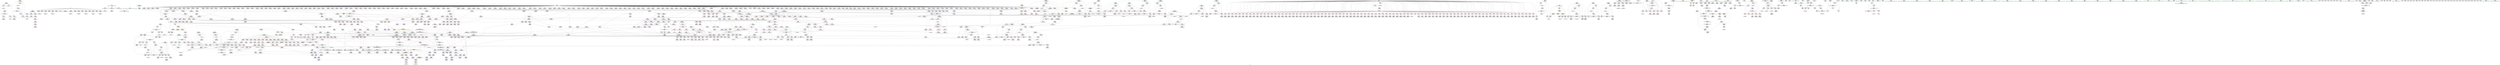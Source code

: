 digraph "SVFG" {
	label="SVFG";

	Node0x5598594c68f0 [shape=record,color=grey,label="{NodeID: 0\nNullPtr}"];
	Node0x5598594c68f0 -> Node0x559859553e00[style=solid];
	Node0x5598594c68f0 -> Node0x559859553f00[style=solid];
	Node0x5598594c68f0 -> Node0x559859553fd0[style=solid];
	Node0x5598594c68f0 -> Node0x5598595540a0[style=solid];
	Node0x5598594c68f0 -> Node0x559859554170[style=solid];
	Node0x5598594c68f0 -> Node0x559859554240[style=solid];
	Node0x5598594c68f0 -> Node0x559859554310[style=solid];
	Node0x5598594c68f0 -> Node0x5598595543e0[style=solid];
	Node0x5598594c68f0 -> Node0x5598595544b0[style=solid];
	Node0x5598594c68f0 -> Node0x559859554580[style=solid];
	Node0x5598594c68f0 -> Node0x559859554650[style=solid];
	Node0x5598594c68f0 -> Node0x559859554720[style=solid];
	Node0x5598594c68f0 -> Node0x5598595547f0[style=solid];
	Node0x5598594c68f0 -> Node0x5598595548c0[style=solid];
	Node0x5598594c68f0 -> Node0x559859554990[style=solid];
	Node0x5598594c68f0 -> Node0x559859554a60[style=solid];
	Node0x5598594c68f0 -> Node0x559859554b30[style=solid];
	Node0x5598594c68f0 -> Node0x559859554c00[style=solid];
	Node0x5598594c68f0 -> Node0x559859597330[style=solid];
	Node0x559859562dc0 [shape=record,color=red,label="{NodeID: 775\n170\<--139\n\<--y\n_Z8PrintMapv\n}"];
	Node0x559859562dc0 -> Node0x5598595accc0[style=solid];
	Node0x55985957b630 [shape=record,color=grey,label="{NodeID: 1550\n1531 = Binary(1529, 1530, )\n}"];
	Node0x55985957b630 -> Node0x55985955f000[style=solid];
	Node0x559859559bd0 [shape=record,color=purple,label="{NodeID: 443\n752\<--15\ncontent155\<--std_tetro\n_Z12InitStdTetrov\n}"];
	Node0x559859559bd0 -> Node0x55985958ed30[style=solid];
	Node0x559859598f00 [shape=record,color=blue,label="{NodeID: 1218\n484\<--486\nwid\<--\n_Z12InitStdTetrov\n}"];
	Node0x559859598f00 -> Node0x55985958d810[style=dashed];
	Node0x559859598f00 -> Node0x55985958d9b0[style=dashed];
	Node0x559859598f00 -> Node0x55985961d130[style=dashed];
	Node0x55985954e070 [shape=record,color=green,label="{NodeID: 111\n1448\<--1449\ny\<--y_field_insensitive\n_Z8PutTetroR5Tetro\n}"];
	Node0x55985954e070 -> Node0x559859593580[style=solid];
	Node0x55985954e070 -> Node0x559859593650[style=solid];
	Node0x55985954e070 -> Node0x559859593720[style=solid];
	Node0x55985954e070 -> Node0x5598595937f0[style=solid];
	Node0x55985954e070 -> Node0x55985959dc30[style=solid];
	Node0x55985954e070 -> Node0x55985959df70[style=solid];
	Node0x5598595687f0 [shape=record,color=red,label="{NodeID: 886\n824\<--441\n\<--t\n_Z12InitStdTetrov\n}"];
	Node0x5598595687f0 -> Node0x559859552860[style=solid];
	Node0x55985956f260 [shape=record,color=purple,label="{NodeID: 554\n1143\<--15\nhei397\<--std_tetro\n_Z12InitStdTetrov\n}"];
	Node0x55985956f260 -> Node0x55985959c160[style=solid];
	Node0x55985959e930 [shape=record,color=blue,label="{NodeID: 1329\n1638\<--11\nx\<--\n_Z8ClearRowv\n}"];
	Node0x55985959e930 -> Node0x559859595460[style=dashed];
	Node0x55985959e930 -> Node0x559859595530[style=dashed];
	Node0x55985959e930 -> Node0x559859595600[style=dashed];
	Node0x55985959e930 -> Node0x55985959ead0[style=dashed];
	Node0x55985959e930 -> Node0x559859630ad0[style=dashed];
	Node0x559859552450 [shape=record,color=black,label="{NodeID: 222\n795\<--794\nidxprom179\<--\n_Z12InitStdTetrov\n}"];
	Node0x55985958da80 [shape=record,color=red,label="{NodeID: 997\n560\<--559\n\<--content41\n_Z12InitStdTetrov\n}"];
	Node0x55985958da80 -> Node0x559859577ff0[style=solid];
	Node0x559859626d50 [shape=record,color=black,label="{NodeID: 1772\nMR_71V_2 = PHI(MR_71V_3, MR_71V_1, )\npts\{462 \}\n}"];
	Node0x559859626d50 -> Node0x55985959bd50[style=dashed];
	Node0x559859626d50 -> Node0x559859626d50[style=dashed];
	Node0x559859574cc0 [shape=record,color=purple,label="{NodeID: 665\n744\<--743\narrayidx150\<--\n_Z12InitStdTetrov\n}"];
	Node0x559859574cc0 -> Node0x55985958ec60[style=solid];
	Node0x55985955fea0 [shape=record,color=black,label="{NodeID: 333\n1714\<--1713\nidxprom28\<--\n_Z8ClearRowv\n}"];
	Node0x5598595934b0 [shape=record,color=red,label="{NodeID: 1108\n1551\<--1446\n\<--can_put\n_Z8PutTetroR5Tetro\n}"];
	Node0x5598595934b0 -> Node0x55985955f1a0[style=solid];
	Node0x5598594f5740 [shape=record,color=green,label="{NodeID: 1\n7\<--1\n__dso_handle\<--dummyObj\nGlob }"];
	Node0x559859562e90 [shape=record,color=red,label="{NodeID: 776\n151\<--141\n\<--x\n_Z8PrintMapv\n}"];
	Node0x559859562e90 -> Node0x55985957ef30[style=solid];
	Node0x55985957b7b0 [shape=record,color=grey,label="{NodeID: 1551\n265 = Binary(264, 115, )\n}"];
	Node0x55985957b7b0 -> Node0x559859597f90[style=solid];
	Node0x559859559ca0 [shape=record,color=purple,label="{NodeID: 444\n761\<--15\narrayidx160\<--std_tetro\n_Z12InitStdTetrov\n}"];
	Node0x559859598fd0 [shape=record,color=blue,label="{NodeID: 1219\n491\<--493\nhei\<--\n_Z12InitStdTetrov\n}"];
	Node0x559859598fd0 -> Node0x55985958d670[style=dashed];
	Node0x559859598fd0 -> Node0x55985958d740[style=dashed];
	Node0x559859598fd0 -> Node0x55985961d630[style=dashed];
	Node0x55985954e140 [shape=record,color=green,label="{NodeID: 112\n1450\<--1451\nx\<--x_field_insensitive\n_Z8PutTetroR5Tetro\n}"];
	Node0x55985954e140 -> Node0x5598595938c0[style=solid];
	Node0x55985954e140 -> Node0x559859593990[style=solid];
	Node0x55985954e140 -> Node0x559859593a60[style=solid];
	Node0x55985954e140 -> Node0x559859593b30[style=solid];
	Node0x55985954e140 -> Node0x55985959dd00[style=solid];
	Node0x55985954e140 -> Node0x55985959dea0[style=solid];
	Node0x5598595688c0 [shape=record,color=red,label="{NodeID: 887\n832\<--441\n\<--t\n_Z12InitStdTetrov\n}"];
	Node0x5598595688c0 -> Node0x559859552930[style=solid];
	Node0x55985956f330 [shape=record,color=purple,label="{NodeID: 555\n1147\<--15\narrayidx399\<--std_tetro\n_Z12InitStdTetrov\n}"];
	Node0x55985959ea00 [shape=record,color=blue,label="{NodeID: 1330\n1636\<--1539\nis_clear\<--\n_Z8ClearRowv\n}"];
	Node0x55985959ea00 -> Node0x559859595390[style=dashed];
	Node0x55985959ea00 -> Node0x5598596305d0[style=dashed];
	Node0x559859552520 [shape=record,color=black,label="{NodeID: 223\n803\<--802\nidxprom185\<--\n_Z12InitStdTetrov\n}"];
	Node0x55985958db50 [shape=record,color=red,label="{NodeID: 998\n564\<--563\n\<--arrayidx43\n_Z12InitStdTetrov\n}"];
	Node0x55985958db50 -> Node0x5598595780c0[style=solid];
	Node0x559859627250 [shape=record,color=black,label="{NodeID: 1773\nMR_73V_2 = PHI(MR_73V_3, MR_73V_1, )\npts\{464 \}\n}"];
	Node0x559859627250 -> Node0x55985959c300[style=dashed];
	Node0x559859627250 -> Node0x559859627250[style=dashed];
	Node0x559859574d90 [shape=record,color=purple,label="{NodeID: 666\n746\<--745\narrayidx151\<--\n_Z12InitStdTetrov\n}"];
	Node0x559859574d90 -> Node0x55985959a280[style=solid];
	Node0x55985955ff70 [shape=record,color=black,label="{NodeID: 334\n1818\<--1759\n\<--tmp\nmain\n}"];
	Node0x55985955ff70 -> Node0x559859576e10[style=solid];
	Node0x55985955ff70 -> Node0x559859576ee0[style=solid];
	Node0x55985955ff70 -> Node0x559859576fb0[style=solid];
	Node0x55985955ff70 -> Node0x559859577080[style=solid];
	Node0x55985955ff70 -> Node0x559859577150[style=solid];
	Node0x559859593580 [shape=record,color=red,label="{NodeID: 1109\n1478\<--1448\n\<--y\n_Z8PutTetroR5Tetro\n}"];
	Node0x559859593580 -> Node0x55985957d130[style=solid];
	Node0x5598594f2ca0 [shape=record,color=green,label="{NodeID: 2\n11\<--1\n\<--dummyObj\nCan only get source location for instruction, argument, global var or function.}"];
	Node0x559859562f60 [shape=record,color=red,label="{NodeID: 777\n158\<--141\n\<--x\n_Z8PrintMapv\n}"];
	Node0x559859562f60 -> Node0x559859555110[style=solid];
	Node0x55985957b930 [shape=record,color=grey,label="{NodeID: 1552\n576 = Binary(575, 115, )\n}"];
	Node0x55985957b930 -> Node0x559859599580[style=solid];
	Node0x559859559d70 [shape=record,color=purple,label="{NodeID: 445\n762\<--15\narrayidx161\<--std_tetro\n_Z12InitStdTetrov\n}"];
	Node0x5598595990a0 [shape=record,color=blue,label="{NodeID: 1220\n512\<--507\ncontent\<--\n_Z12InitStdTetrov\n}"];
	Node0x5598595990a0 -> Node0x55985958d8e0[style=dashed];
	Node0x5598595990a0 -> Node0x55985958da80[style=dashed];
	Node0x5598595990a0 -> Node0x55985958dc20[style=dashed];
	Node0x5598595990a0 -> Node0x55985958ddc0[style=dashed];
	Node0x5598595990a0 -> Node0x55985958df60[style=dashed];
	Node0x5598595990a0 -> Node0x55985958e100[style=dashed];
	Node0x5598595990a0 -> Node0x55985961db30[style=dashed];
	Node0x55985954e210 [shape=record,color=green,label="{NodeID: 113\n1452\<--1453\ny33\<--y33_field_insensitive\n_Z8PutTetroR5Tetro\n}"];
	Node0x55985954e210 -> Node0x559859593c00[style=solid];
	Node0x55985954e210 -> Node0x559859593cd0[style=solid];
	Node0x55985954e210 -> Node0x559859593da0[style=solid];
	Node0x55985954e210 -> Node0x559859593e70[style=solid];
	Node0x55985954e210 -> Node0x55985959e110[style=solid];
	Node0x55985954e210 -> Node0x55985959e450[style=solid];
	Node0x559859568990 [shape=record,color=red,label="{NodeID: 888\n856\<--441\n\<--t\n_Z12InitStdTetrov\n}"];
	Node0x559859568990 -> Node0x55985955ac00[style=solid];
	Node0x55985956f400 [shape=record,color=purple,label="{NodeID: 556\n1148\<--15\narrayidx400\<--std_tetro\n_Z12InitStdTetrov\n}"];
	Node0x55985959ead0 [shape=record,color=blue,label="{NodeID: 1331\n1638\<--1673\nx\<--inc\n_Z8ClearRowv\n}"];
	Node0x55985959ead0 -> Node0x559859595460[style=dashed];
	Node0x55985959ead0 -> Node0x559859595530[style=dashed];
	Node0x55985959ead0 -> Node0x559859595600[style=dashed];
	Node0x55985959ead0 -> Node0x55985959ead0[style=dashed];
	Node0x55985959ead0 -> Node0x559859630ad0[style=dashed];
	Node0x5598595525f0 [shape=record,color=black,label="{NodeID: 224\n808\<--807\nconv189\<--\n_Z12InitStdTetrov\n}"];
	Node0x55985958dc20 [shape=record,color=red,label="{NodeID: 999\n584\<--583\n\<--content52\n_Z12InitStdTetrov\n}"];
	Node0x55985958dc20 -> Node0x559859574300[style=solid];
	Node0x559859627750 [shape=record,color=black,label="{NodeID: 1774\nMR_75V_2 = PHI(MR_75V_3, MR_75V_1, )\npts\{466 \}\n}"];
	Node0x559859627750 -> Node0x55985959c4a0[style=dashed];
	Node0x559859627750 -> Node0x559859627750[style=dashed];
	Node0x559859574e60 [shape=record,color=purple,label="{NodeID: 667\n754\<--753\narrayidx156\<--\n_Z12InitStdTetrov\n}"];
	Node0x559859574e60 -> Node0x55985958ee00[style=solid];
	Node0x559859560040 [shape=record,color=black,label="{NodeID: 335\n1765\<--1762\ncall\<--\nmain\n}"];
	Node0x559859593650 [shape=record,color=red,label="{NodeID: 1110\n1505\<--1448\n\<--y\n_Z8PutTetroR5Tetro\n}"];
	Node0x559859593650 -> Node0x55985955ecc0[style=solid];
	Node0x5598594f49e0 [shape=record,color=green,label="{NodeID: 3\n17\<--1\n_ZSt4cout\<--dummyObj\nGlob }"];
	Node0x55985963a8e0 [shape=record,color=yellow,style=double,label="{NodeID: 1885\n173V_1 = ENCHI(MR_173V_0)\npts\{321 341 506 533 645 672 783 810 921 948 1059 1086 1157 1184 1255 1282 \}\nFun[main]|{<s0>43|<s1>43}}"];
	Node0x55985963a8e0:s0 -> Node0x559859629a50[style=dashed,color=red];
	Node0x55985963a8e0:s1 -> Node0x55985962a070[style=dashed,color=red];
	Node0x559859563030 [shape=record,color=red,label="{NodeID: 778\n164\<--141\n\<--x\n_Z8PrintMapv\n}"];
	Node0x559859563030 -> Node0x55985957a2b0[style=solid];
	Node0x55985957bab0 [shape=record,color=grey,label="{NodeID: 1553\n848 = Binary(847, 115, )\n}"];
	Node0x55985957bab0 -> Node0x55985959a9d0[style=solid];
	Node0x559859559e40 [shape=record,color=purple,label="{NodeID: 446\n763\<--15\nwid162\<--std_tetro\n_Z12InitStdTetrov\n}"];
	Node0x559859559e40 -> Node0x55985959a420[style=solid];
	Node0x559859599170 [shape=record,color=blue,label="{NodeID: 1221\n443\<--11\ny\<--\n_Z12InitStdTetrov\n}"];
	Node0x559859599170 -> Node0x55985958ab60[style=dashed];
	Node0x559859599170 -> Node0x55985958ac30[style=dashed];
	Node0x559859599170 -> Node0x55985958ad00[style=dashed];
	Node0x559859599170 -> Node0x55985958add0[style=dashed];
	Node0x559859599170 -> Node0x559859599580[style=dashed];
	Node0x559859599170 -> Node0x559859624050[style=dashed];
	Node0x55985954e2e0 [shape=record,color=green,label="{NodeID: 114\n1454\<--1455\nx38\<--x38_field_insensitive\n_Z8PutTetroR5Tetro\n}"];
	Node0x55985954e2e0 -> Node0x559859593f40[style=solid];
	Node0x55985954e2e0 -> Node0x559859594010[style=solid];
	Node0x55985954e2e0 -> Node0x5598595940e0[style=solid];
	Node0x55985954e2e0 -> Node0x5598595941b0[style=solid];
	Node0x55985954e2e0 -> Node0x55985959e1e0[style=solid];
	Node0x55985954e2e0 -> Node0x55985959e380[style=solid];
	Node0x559859568a60 [shape=record,color=red,label="{NodeID: 889\n866\<--441\n\<--t\n_Z12InitStdTetrov\n}"];
	Node0x559859568a60 -> Node0x55985955ac90[style=solid];
	Node0x55985956f4d0 [shape=record,color=purple,label="{NodeID: 557\n1149\<--15\nhei401\<--std_tetro\n_Z12InitStdTetrov\n}"];
	Node0x55985956f4d0 -> Node0x559859590ce0[style=solid];
	Node0x55985959eba0 [shape=record,color=blue,label="{NodeID: 1332\n1640\<--1679\ncur_y\<--\n_Z8ClearRowv\n}"];
	Node0x55985959eba0 -> Node0x5598595956d0[style=dashed];
	Node0x55985959eba0 -> Node0x5598595957a0[style=dashed];
	Node0x55985959eba0 -> Node0x559859595870[style=dashed];
	Node0x55985959eba0 -> Node0x559859595940[style=dashed];
	Node0x55985959eba0 -> Node0x559859595a10[style=dashed];
	Node0x55985959eba0 -> Node0x559859595ae0[style=dashed];
	Node0x55985959eba0 -> Node0x55985959efb0[style=dashed];
	Node0x55985959eba0 -> Node0x559859630fd0[style=dashed];
	Node0x5598595526c0 [shape=record,color=black,label="{NodeID: 225\n812\<--811\nidxprom191\<--\n_Z12InitStdTetrov\n}"];
	Node0x55985958dcf0 [shape=record,color=red,label="{NodeID: 1000\n586\<--585\n\<--arrayidx53\n_Z12InitStdTetrov\n}"];
	Node0x55985958dcf0 -> Node0x5598595743d0[style=solid];
	Node0x559859627c50 [shape=record,color=black,label="{NodeID: 1775\nMR_77V_2 = PHI(MR_77V_3, MR_77V_1, )\npts\{468 \}\n}"];
	Node0x559859627c50 -> Node0x55985959ca50[style=dashed];
	Node0x559859627c50 -> Node0x559859627c50[style=dashed];
	Node0x559859574f30 [shape=record,color=purple,label="{NodeID: 668\n756\<--755\narrayidx157\<--\n_Z12InitStdTetrov\n}"];
	Node0x559859574f30 -> Node0x55985959a350[style=solid];
	Node0x559859560110 [shape=record,color=black,label="{NodeID: 336\n1771\<--1768\ncall1\<--\nmain\n}"];
	Node0x559859593720 [shape=record,color=red,label="{NodeID: 1111\n1521\<--1448\n\<--y\n_Z8PutTetroR5Tetro\n}"];
	Node0x559859593720 -> Node0x55985957b030[style=solid];
	Node0x5598594f2750 [shape=record,color=green,label="{NodeID: 4\n18\<--1\n.str\<--dummyObj\nGlob }"];
	Node0x559859563100 [shape=record,color=red,label="{NodeID: 779\n161\<--160\n\<--arrayidx5\n_Z8PrintMapv\n}"];
	Node0x55985957bc30 [shape=record,color=grey,label="{NodeID: 1554\n853 = Binary(852, 115, )\n}"];
	Node0x55985957bc30 -> Node0x55985959aaa0[style=solid];
	Node0x559859559f10 [shape=record,color=purple,label="{NodeID: 447\n767\<--15\narrayidx164\<--std_tetro\n_Z12InitStdTetrov\n}"];
	Node0x559859599240 [shape=record,color=blue,label="{NodeID: 1222\n542\<--532\narrayidx30\<--call24\n_Z12InitStdTetrov\n}"];
	Node0x559859599240 -> Node0x55985958db50[style=dashed];
	Node0x559859599240 -> Node0x55985958dcf0[style=dashed];
	Node0x559859599240 -> Node0x55985958de90[style=dashed];
	Node0x559859599240 -> Node0x55985958e030[style=dashed];
	Node0x559859599240 -> Node0x55985958e1d0[style=dashed];
	Node0x559859599240 -> Node0x559859599240[style=dashed];
	Node0x559859599240 -> Node0x55985961e030[style=dashed];
	Node0x559859552c10 [shape=record,color=green,label="{NodeID: 115\n1631\<--1632\n_Z8ClearRowv\<--_Z8ClearRowv_field_insensitive\n}"];
	Node0x559859568b30 [shape=record,color=red,label="{NodeID: 890\n876\<--441\n\<--t\n_Z12InitStdTetrov\n}"];
	Node0x559859568b30 -> Node0x55985955ad60[style=solid];
	Node0x55985956f5a0 [shape=record,color=purple,label="{NodeID: 558\n1161\<--15\narrayidx405\<--std_tetro\n_Z12InitStdTetrov\n}"];
	Node0x55985959ec70 [shape=record,color=blue,label="{NodeID: 1333\n1642\<--11\nx11\<--\n_Z8ClearRowv\n}"];
	Node0x55985959ec70 -> Node0x559859595bb0[style=dashed];
	Node0x55985959ec70 -> Node0x559859595c80[style=dashed];
	Node0x55985959ec70 -> Node0x559859595d50[style=dashed];
	Node0x55985959ec70 -> Node0x559859595e20[style=dashed];
	Node0x55985959ec70 -> Node0x559859595ef0[style=dashed];
	Node0x55985959ec70 -> Node0x55985959ec70[style=dashed];
	Node0x55985959ec70 -> Node0x55985959eee0[style=dashed];
	Node0x55985959ec70 -> Node0x5598596314d0[style=dashed];
	Node0x559859552790 [shape=record,color=black,label="{NodeID: 226\n818\<--817\nidxprom195\<--\n_Z12InitStdTetrov\n}"];
	Node0x55985958ddc0 [shape=record,color=red,label="{NodeID: 1001\n595\<--594\n\<--content58\n_Z12InitStdTetrov\n}"];
	Node0x55985958ddc0 -> Node0x5598595744a0[style=solid];
	Node0x559859628150 [shape=record,color=black,label="{NodeID: 1776\nMR_79V_2 = PHI(MR_79V_3, MR_79V_1, )\npts\{470 \}\n}"];
	Node0x559859628150 -> Node0x55985959cbf0[style=dashed];
	Node0x559859628150 -> Node0x559859628150[style=dashed];
	Node0x559859575000 [shape=record,color=purple,label="{NodeID: 669\n862\<--861\narrayidx223\<--\n_Z12InitStdTetrov\n}"];
	Node0x559859575000 -> Node0x55985958f550[style=solid];
	Node0x5598595601e0 [shape=record,color=black,label="{NodeID: 337\n1813\<--1812\nidxprom\<--\nmain\n}"];
	Node0x5598595937f0 [shape=record,color=red,label="{NodeID: 1112\n1547\<--1448\n\<--y\n_Z8PutTetroR5Tetro\n}"];
	Node0x5598595937f0 -> Node0x55985957a430[style=solid];
	Node0x5598594f6400 [shape=record,color=green,label="{NodeID: 5\n20\<--1\n.str.1\<--dummyObj\nGlob }"];
	Node0x5598595631d0 [shape=record,color=red,label="{NodeID: 780\n188\<--178\n\<--t\n_Z13PrintAllTetrov\n}"];
	Node0x5598595631d0 -> Node0x559859580d30[style=solid];
	Node0x55985957bdb0 [shape=record,color=grey,label="{NodeID: 1555\n254 = Binary(253, 115, )\n}"];
	Node0x55985957bdb0 -> Node0x559859597df0[style=solid];
	Node0x559859559fe0 [shape=record,color=purple,label="{NodeID: 448\n768\<--15\narrayidx165\<--std_tetro\n_Z12InitStdTetrov\n}"];
	Node0x559859599310 [shape=record,color=blue,label="{NodeID: 1223\n445\<--11\nx\<--\n_Z12InitStdTetrov\n}"];
	Node0x559859599310 -> Node0x55985958aea0[style=dashed];
	Node0x559859599310 -> Node0x55985958af70[style=dashed];
	Node0x559859599310 -> Node0x55985958b040[style=dashed];
	Node0x559859599310 -> Node0x559859599310[style=dashed];
	Node0x559859599310 -> Node0x5598595994b0[style=dashed];
	Node0x559859599310 -> Node0x559859624550[style=dashed];
	Node0x559859552cd0 [shape=record,color=green,label="{NodeID: 116\n1634\<--1635\ny\<--y_field_insensitive\n_Z8ClearRowv\n}"];
	Node0x559859552cd0 -> Node0x559859594f80[style=solid];
	Node0x559859552cd0 -> Node0x559859595050[style=solid];
	Node0x559859552cd0 -> Node0x559859595120[style=solid];
	Node0x559859552cd0 -> Node0x5598595951f0[style=solid];
	Node0x559859552cd0 -> Node0x5598595952c0[style=solid];
	Node0x559859552cd0 -> Node0x55985959e790[style=solid];
	Node0x559859552cd0 -> Node0x55985959f080[style=solid];
	Node0x559859552cd0 -> Node0x55985959f150[style=solid];
	Node0x559859568c00 [shape=record,color=red,label="{NodeID: 891\n886\<--441\n\<--t\n_Z12InitStdTetrov\n}"];
	Node0x559859568c00 -> Node0x55985955ae30[style=solid];
	Node0x55985956f670 [shape=record,color=purple,label="{NodeID: 559\n1162\<--15\narrayidx406\<--std_tetro\n_Z12InitStdTetrov\n}"];
	Node0x55985959ed40 [shape=record,color=blue,label="{NodeID: 1334\n1707\<--1701\narrayidx25\<--\n_Z8ClearRowv\n}"];
	Node0x55985959ed40 -> Node0x559859596090[style=dashed];
	Node0x55985959ed40 -> Node0x55985959ed40[style=dashed];
	Node0x55985959ed40 -> Node0x55985959ee10[style=dashed];
	Node0x55985959ed40 -> Node0x5598596129b0[style=dashed];
	Node0x559859552860 [shape=record,color=black,label="{NodeID: 227\n825\<--824\nidxprom199\<--\n_Z12InitStdTetrov\n}"];
	Node0x55985958de90 [shape=record,color=red,label="{NodeID: 1002\n597\<--596\n\<--arrayidx59\n_Z12InitStdTetrov\n}"];
	Node0x55985958de90 -> Node0x559859574570[style=solid];
	Node0x559859628650 [shape=record,color=black,label="{NodeID: 1777\nMR_81V_2 = PHI(MR_81V_4, MR_81V_1, )\npts\{472 \}\n}"];
	Node0x559859628650 -> Node0x55985959d270[style=dashed];
	Node0x5598595750d0 [shape=record,color=purple,label="{NodeID: 670\n864\<--863\narrayidx224\<--\n_Z12InitStdTetrov\n}"];
	Node0x5598595750d0 -> Node0x55985959ab70[style=solid];
	Node0x5598595602b0 [shape=record,color=black,label="{NodeID: 338\n1816\<--1815\nidxprom16\<--\nmain\n}"];
	Node0x5598595938c0 [shape=record,color=red,label="{NodeID: 1113\n1491\<--1450\n\<--x\n_Z8PutTetroR5Tetro\n}"];
	Node0x5598595938c0 -> Node0x55985957dd30[style=solid];
	Node0x5598594f4eb0 [shape=record,color=green,label="{NodeID: 6\n22\<--1\n.str.2\<--dummyObj\nGlob }"];
	Node0x5598595632a0 [shape=record,color=red,label="{NodeID: 781\n200\<--178\n\<--t\n_Z13PrintAllTetrov\n}"];
	Node0x55985957bf30 [shape=record,color=grey,label="{NodeID: 1556\n260 = Binary(259, 115, )\n}"];
	Node0x55985957bf30 -> Node0x559859597ec0[style=solid];
	Node0x55985955a0b0 [shape=record,color=purple,label="{NodeID: 449\n769\<--15\nhei166\<--std_tetro\n_Z12InitStdTetrov\n}"];
	Node0x55985955a0b0 -> Node0x55985959a4f0[style=solid];
	Node0x5598595993e0 [shape=record,color=blue,label="{NodeID: 1224\n567\<--368\narrayidx45\<--\n_Z12InitStdTetrov\n}"];
	Node0x5598595993e0 -> Node0x5598595993e0[style=dashed];
	Node0x5598595993e0 -> Node0x55985961bf90[style=dashed];
	Node0x559859552da0 [shape=record,color=green,label="{NodeID: 117\n1636\<--1637\nis_clear\<--is_clear_field_insensitive\n_Z8ClearRowv\n}"];
	Node0x559859552da0 -> Node0x559859595390[style=solid];
	Node0x559859552da0 -> Node0x55985959e860[style=solid];
	Node0x559859552da0 -> Node0x55985959ea00[style=solid];
	Node0x559859568cd0 [shape=record,color=red,label="{NodeID: 892\n897\<--441\n\<--t\n_Z12InitStdTetrov\n}"];
	Node0x559859568cd0 -> Node0x55985955af00[style=solid];
	Node0x55985956f740 [shape=record,color=purple,label="{NodeID: 560\n1163\<--15\ncontent407\<--std_tetro\n_Z12InitStdTetrov\n}"];
	Node0x55985956f740 -> Node0x55985959c230[style=solid];
	Node0x55985959ee10 [shape=record,color=blue,label="{NodeID: 1335\n1715\<--368\narrayidx29\<--\n_Z8ClearRowv\n}"];
	Node0x55985959ee10 -> Node0x559859596090[style=dashed];
	Node0x55985959ee10 -> Node0x55985959ed40[style=dashed];
	Node0x55985959ee10 -> Node0x55985959ee10[style=dashed];
	Node0x55985959ee10 -> Node0x5598596129b0[style=dashed];
	Node0x559859552930 [shape=record,color=black,label="{NodeID: 228\n833\<--832\nidxprom205\<--\n_Z12InitStdTetrov\n}"];
	Node0x55985958df60 [shape=record,color=red,label="{NodeID: 1003\n605\<--604\n\<--content64\n_Z12InitStdTetrov\n}"];
	Node0x55985958df60 -> Node0x559859574640[style=solid];
	Node0x559859628b50 [shape=record,color=black,label="{NodeID: 1778\nMR_24V_2 = PHI(MR_24V_4, MR_24V_1, )\npts\{160000 \}\n|{|<s8>43}}"];
	Node0x559859628b50 -> Node0x559859598f00[style=dashed];
	Node0x559859628b50 -> Node0x559859599990[style=dashed];
	Node0x559859628b50 -> Node0x55985959a420[style=dashed];
	Node0x559859628b50 -> Node0x55985959aeb0[style=dashed];
	Node0x559859628b50 -> Node0x55985959b940[style=dashed];
	Node0x559859628b50 -> Node0x55985959c090[style=dashed];
	Node0x559859628b50 -> Node0x55985959c7e0[style=dashed];
	Node0x559859628b50 -> Node0x55985961d130[style=dashed];
	Node0x559859628b50:s8 -> Node0x559859645b90[style=dashed,color=blue];
	Node0x5598595751a0 [shape=record,color=purple,label="{NodeID: 671\n872\<--871\narrayidx229\<--\n_Z12InitStdTetrov\n}"];
	Node0x5598595751a0 -> Node0x55985958f6f0[style=solid];
	Node0x559859560380 [shape=record,color=black,label="{NodeID: 339\n1819\<--1817\n\<--arrayidx17\nmain\n}"];
	Node0x559859560380 -> Node0x559859577220[style=solid];
	Node0x559859560380 -> Node0x5598595772f0[style=solid];
	Node0x559859560380 -> Node0x5598595773c0[style=solid];
	Node0x559859560380 -> Node0x559859577490[style=solid];
	Node0x559859560380 -> Node0x559859577560[style=solid];
	Node0x559859593990 [shape=record,color=red,label="{NodeID: 1114\n1509\<--1450\n\<--x\n_Z8PutTetroR5Tetro\n}"];
	Node0x559859593990 -> Node0x55985955ed90[style=solid];
	Node0x5598594f4f40 [shape=record,color=green,label="{NodeID: 7\n24\<--1\n.str.3\<--dummyObj\nGlob }"];
	Node0x559859563370 [shape=record,color=red,label="{NodeID: 782\n212\<--178\n\<--t\n_Z13PrintAllTetrov\n}"];
	Node0x559859563370 -> Node0x5598595551e0[style=solid];
	Node0x55985957c0b0 [shape=record,color=grey,label="{NodeID: 1557\n571 = Binary(570, 115, )\n}"];
	Node0x55985957c0b0 -> Node0x5598595994b0[style=solid];
	Node0x55985955a180 [shape=record,color=purple,label="{NodeID: 450\n773\<--15\narrayidx168\<--std_tetro\n_Z12InitStdTetrov\n}"];
	Node0x5598595994b0 [shape=record,color=blue,label="{NodeID: 1225\n445\<--571\nx\<--inc\n_Z12InitStdTetrov\n}"];
	Node0x5598595994b0 -> Node0x55985958aea0[style=dashed];
	Node0x5598595994b0 -> Node0x55985958af70[style=dashed];
	Node0x5598595994b0 -> Node0x55985958b040[style=dashed];
	Node0x5598595994b0 -> Node0x559859599310[style=dashed];
	Node0x5598595994b0 -> Node0x5598595994b0[style=dashed];
	Node0x5598595994b0 -> Node0x559859624550[style=dashed];
	Node0x559859552e70 [shape=record,color=green,label="{NodeID: 118\n1638\<--1639\nx\<--x_field_insensitive\n_Z8ClearRowv\n}"];
	Node0x559859552e70 -> Node0x559859595460[style=solid];
	Node0x559859552e70 -> Node0x559859595530[style=solid];
	Node0x559859552e70 -> Node0x559859595600[style=solid];
	Node0x559859552e70 -> Node0x55985959e930[style=solid];
	Node0x559859552e70 -> Node0x55985959ead0[style=solid];
	Node0x559859568da0 [shape=record,color=red,label="{NodeID: 893\n903\<--441\n\<--t\n_Z12InitStdTetrov\n}"];
	Node0x559859568da0 -> Node0x55985955afd0[style=solid];
	Node0x55985956f810 [shape=record,color=purple,label="{NodeID: 561\n1170\<--15\narrayidx411\<--std_tetro\n_Z12InitStdTetrov\n}"];
	Node0x55985959eee0 [shape=record,color=blue,label="{NodeID: 1336\n1642\<--1720\nx11\<--inc32\n_Z8ClearRowv\n}"];
	Node0x55985959eee0 -> Node0x559859595bb0[style=dashed];
	Node0x55985959eee0 -> Node0x559859595c80[style=dashed];
	Node0x55985959eee0 -> Node0x559859595d50[style=dashed];
	Node0x55985959eee0 -> Node0x559859595e20[style=dashed];
	Node0x55985959eee0 -> Node0x559859595ef0[style=dashed];
	Node0x55985959eee0 -> Node0x55985959ec70[style=dashed];
	Node0x55985959eee0 -> Node0x55985959eee0[style=dashed];
	Node0x55985959eee0 -> Node0x5598596314d0[style=dashed];
	Node0x559859552a00 [shape=record,color=black,label="{NodeID: 229\n839\<--838\nidxprom209\<--\n_Z12InitStdTetrov\n}"];
	Node0x55985958e030 [shape=record,color=red,label="{NodeID: 1004\n607\<--606\n\<--arrayidx65\n_Z12InitStdTetrov\n}"];
	Node0x55985958e030 -> Node0x559859574710[style=solid];
	Node0x559859629050 [shape=record,color=black,label="{NodeID: 1779\nMR_26V_2 = PHI(MR_26V_4, MR_26V_1, )\npts\{160001 \}\n|{|<s8>43}}"];
	Node0x559859629050 -> Node0x559859598fd0[style=dashed];
	Node0x559859629050 -> Node0x559859599a60[style=dashed];
	Node0x559859629050 -> Node0x55985959a4f0[style=dashed];
	Node0x559859629050 -> Node0x55985959af80[style=dashed];
	Node0x559859629050 -> Node0x55985959ba10[style=dashed];
	Node0x559859629050 -> Node0x55985959c160[style=dashed];
	Node0x559859629050 -> Node0x55985959c8b0[style=dashed];
	Node0x559859629050 -> Node0x55985961d630[style=dashed];
	Node0x559859629050:s8 -> Node0x559859645cf0[style=dashed,color=blue];
	Node0x559859575270 [shape=record,color=purple,label="{NodeID: 672\n874\<--873\narrayidx230\<--\n_Z12InitStdTetrov\n}"];
	Node0x559859575270 -> Node0x55985959ac40[style=solid];
	Node0x559859560450 [shape=record,color=purple,label="{NodeID: 340\n52\<--4\n\<--_ZStL8__ioinit\n__cxx_global_var_init\n}"];
	Node0x559859593a60 [shape=record,color=red,label="{NodeID: 1115\n1530\<--1450\n\<--x\n_Z8PutTetroR5Tetro\n}"];
	Node0x559859593a60 -> Node0x55985957b630[style=solid];
	Node0x5598594e7320 [shape=record,color=green,label="{NodeID: 8\n26\<--1\n.str.4\<--dummyObj\nGlob }"];
	Node0x559859563440 [shape=record,color=red,label="{NodeID: 783\n225\<--178\n\<--t\n_Z13PrintAllTetrov\n}"];
	Node0x559859563440 -> Node0x559859555380[style=solid];
	Node0x55985957c230 [shape=record,color=grey,label="{NodeID: 1558\n1849 = Binary(1848, 115, )\n}"];
	Node0x55985957c230 -> Node0x55985959fff0[style=solid];
	Node0x55985955a250 [shape=record,color=purple,label="{NodeID: 451\n774\<--15\narrayidx169\<--std_tetro\n_Z12InitStdTetrov\n}"];
	Node0x559859599580 [shape=record,color=blue,label="{NodeID: 1226\n443\<--576\ny\<--inc47\n_Z12InitStdTetrov\n}"];
	Node0x559859599580 -> Node0x55985958ab60[style=dashed];
	Node0x559859599580 -> Node0x55985958ac30[style=dashed];
	Node0x559859599580 -> Node0x55985958ad00[style=dashed];
	Node0x559859599580 -> Node0x55985958add0[style=dashed];
	Node0x559859599580 -> Node0x559859599580[style=dashed];
	Node0x559859599580 -> Node0x559859624050[style=dashed];
	Node0x559859552f40 [shape=record,color=green,label="{NodeID: 119\n1640\<--1641\ncur_y\<--cur_y_field_insensitive\n_Z8ClearRowv\n}"];
	Node0x559859552f40 -> Node0x5598595956d0[style=solid];
	Node0x559859552f40 -> Node0x5598595957a0[style=solid];
	Node0x559859552f40 -> Node0x559859595870[style=solid];
	Node0x559859552f40 -> Node0x559859595940[style=solid];
	Node0x559859552f40 -> Node0x559859595a10[style=solid];
	Node0x559859552f40 -> Node0x559859595ae0[style=solid];
	Node0x559859552f40 -> Node0x55985959eba0[style=solid];
	Node0x559859552f40 -> Node0x55985959efb0[style=solid];
	Node0x559859568e70 [shape=record,color=red,label="{NodeID: 894\n909\<--441\n\<--t\n_Z12InitStdTetrov\n}"];
	Node0x559859568e70 -> Node0x55985955b0a0[style=solid];
	Node0x55985956f8e0 [shape=record,color=purple,label="{NodeID: 562\n1171\<--15\narrayidx412\<--std_tetro\n_Z12InitStdTetrov\n}"];
	Node0x55985959efb0 [shape=record,color=blue,label="{NodeID: 1337\n1640\<--1725\ncur_y\<--dec\n_Z8ClearRowv\n}"];
	Node0x55985959efb0 -> Node0x5598595956d0[style=dashed];
	Node0x55985959efb0 -> Node0x5598595957a0[style=dashed];
	Node0x55985959efb0 -> Node0x559859595870[style=dashed];
	Node0x55985959efb0 -> Node0x559859595940[style=dashed];
	Node0x55985959efb0 -> Node0x559859595a10[style=dashed];
	Node0x55985959efb0 -> Node0x559859595ae0[style=dashed];
	Node0x55985959efb0 -> Node0x55985959efb0[style=dashed];
	Node0x55985959efb0 -> Node0x559859630fd0[style=dashed];
	Node0x559859552ad0 [shape=record,color=black,label="{NodeID: 230\n843\<--842\nidxprom211\<--\n_Z12InitStdTetrov\n}"];
	Node0x55985958e100 [shape=record,color=red,label="{NodeID: 1005\n615\<--614\n\<--content70\n_Z12InitStdTetrov\n}"];
	Node0x55985958e100 -> Node0x5598595747e0[style=solid];
	Node0x559859629550 [shape=record,color=black,label="{NodeID: 1780\nMR_28V_2 = PHI(MR_28V_4, MR_28V_1, )\npts\{160004 \}\n|{|<s8>43}}"];
	Node0x559859629550 -> Node0x5598595990a0[style=dashed];
	Node0x559859629550 -> Node0x559859599b30[style=dashed];
	Node0x559859629550 -> Node0x55985959a5c0[style=dashed];
	Node0x559859629550 -> Node0x55985959b050[style=dashed];
	Node0x559859629550 -> Node0x55985959bae0[style=dashed];
	Node0x559859629550 -> Node0x55985959c230[style=dashed];
	Node0x559859629550 -> Node0x55985959c980[style=dashed];
	Node0x559859629550 -> Node0x55985961db30[style=dashed];
	Node0x559859629550:s8 -> Node0x559859645dd0[style=dashed,color=blue];
	Node0x559859575340 [shape=record,color=purple,label="{NodeID: 673\n882\<--881\narrayidx235\<--\n_Z12InitStdTetrov\n}"];
	Node0x559859575340 -> Node0x55985958f890[style=solid];
	Node0x559859560520 [shape=record,color=purple,label="{NodeID: 341\n157\<--8\narrayidx\<--map\n_Z8PrintMapv\n}"];
	Node0x559859593b30 [shape=record,color=red,label="{NodeID: 1116\n1542\<--1450\n\<--x\n_Z8PutTetroR5Tetro\n}"];
	Node0x559859593b30 -> Node0x55985957b4b0[style=solid];
	Node0x5598594e73b0 [shape=record,color=green,label="{NodeID: 9\n28\<--1\nstdin\<--dummyObj\nGlob }"];
	Node0x559859563510 [shape=record,color=red,label="{NodeID: 784\n235\<--178\n\<--t\n_Z13PrintAllTetrov\n}"];
	Node0x559859563510 -> Node0x559859555520[style=solid];
	Node0x55985957c3b0 [shape=record,color=grey,label="{NodeID: 1559\n1835 = Binary(1834, 115, )\n}"];
	Node0x55985957c3b0 -> Node0x55985959ff20[style=solid];
	Node0x55985955a320 [shape=record,color=purple,label="{NodeID: 452\n775\<--15\nhei170\<--std_tetro\n_Z12InitStdTetrov\n}"];
	Node0x55985955a320 -> Node0x55985958eed0[style=solid];
	Node0x559859599650 [shape=record,color=blue,label="{NodeID: 1227\n587\<--589\narrayidx54\<--\n_Z12InitStdTetrov\n}"];
	Node0x559859599650 -> Node0x559859599720[style=dashed];
	Node0x559859553010 [shape=record,color=green,label="{NodeID: 120\n1642\<--1643\nx11\<--x11_field_insensitive\n_Z8ClearRowv\n}"];
	Node0x559859553010 -> Node0x559859595bb0[style=solid];
	Node0x559859553010 -> Node0x559859595c80[style=solid];
	Node0x559859553010 -> Node0x559859595d50[style=solid];
	Node0x559859553010 -> Node0x559859595e20[style=solid];
	Node0x559859553010 -> Node0x559859595ef0[style=solid];
	Node0x559859553010 -> Node0x55985959ec70[style=solid];
	Node0x559859553010 -> Node0x55985959eee0[style=solid];
	Node0x559859568f40 [shape=record,color=red,label="{NodeID: 895\n923\<--441\n\<--t\n_Z12InitStdTetrov\n}"];
	Node0x559859568f40 -> Node0x55985955b310[style=solid];
	Node0x55985956f9b0 [shape=record,color=purple,label="{NodeID: 563\n1172\<--15\nhei413\<--std_tetro\n_Z12InitStdTetrov\n}"];
	Node0x55985956f9b0 -> Node0x559859590db0[style=solid];
	Node0x55985959f080 [shape=record,color=blue,label="{NodeID: 1338\n1634\<--1729\ny\<--inc36\n_Z8ClearRowv\n}"];
	Node0x55985959f080 -> Node0x5598595952c0[style=dashed];
	Node0x55985959f080 -> Node0x55985959f150[style=dashed];
	Node0x55985955ac00 [shape=record,color=black,label="{NodeID: 231\n857\<--856\nidxprom219\<--\n_Z12InitStdTetrov\n}"];
	Node0x55985958e1d0 [shape=record,color=red,label="{NodeID: 1006\n617\<--616\n\<--arrayidx71\n_Z12InitStdTetrov\n}"];
	Node0x55985958e1d0 -> Node0x5598595748b0[style=solid];
	Node0x559859629a50 [shape=record,color=black,label="{NodeID: 1781\nMR_30V_2 = PHI(MR_30V_4, MR_30V_1, )\npts\{321 506 645 783 921 1059 1157 1255 \}\n|{|<s28>43}}"];
	Node0x559859629a50 -> Node0x55985958dcf0[style=dashed];
	Node0x559859629a50 -> Node0x55985958de90[style=dashed];
	Node0x559859629a50 -> Node0x55985958e030[style=dashed];
	Node0x559859629a50 -> Node0x55985958e1d0[style=dashed];
	Node0x559859629a50 -> Node0x55985958e920[style=dashed];
	Node0x559859629a50 -> Node0x55985958eac0[style=dashed];
	Node0x559859629a50 -> Node0x55985958ec60[style=dashed];
	Node0x559859629a50 -> Node0x55985958ee00[style=dashed];
	Node0x559859629a50 -> Node0x55985958f550[style=dashed];
	Node0x559859629a50 -> Node0x55985958f6f0[style=dashed];
	Node0x559859629a50 -> Node0x55985958f890[style=dashed];
	Node0x559859629a50 -> Node0x55985958fa30[style=dashed];
	Node0x559859629a50 -> Node0x559859590180[style=dashed];
	Node0x559859629a50 -> Node0x559859590320[style=dashed];
	Node0x559859629a50 -> Node0x5598595904c0[style=dashed];
	Node0x559859629a50 -> Node0x559859590660[style=dashed];
	Node0x559859629a50 -> Node0x559859591910[style=dashed];
	Node0x559859629a50 -> Node0x559859591ab0[style=dashed];
	Node0x559859629a50 -> Node0x559859591c50[style=dashed];
	Node0x559859629a50 -> Node0x559859591df0[style=dashed];
	Node0x559859629a50 -> Node0x559859599240[style=dashed];
	Node0x559859629a50 -> Node0x559859599cd0[style=dashed];
	Node0x559859629a50 -> Node0x55985959a760[style=dashed];
	Node0x559859629a50 -> Node0x55985959b1f0[style=dashed];
	Node0x559859629a50 -> Node0x55985959bc80[style=dashed];
	Node0x559859629a50 -> Node0x55985959c3d0[style=dashed];
	Node0x559859629a50 -> Node0x55985959cb20[style=dashed];
	Node0x559859629a50 -> Node0x55985961e030[style=dashed];
	Node0x559859629a50:s28 -> Node0x559859645eb0[style=dashed,color=blue];
	Node0x559859575410 [shape=record,color=purple,label="{NodeID: 674\n884\<--883\narrayidx236\<--\n_Z12InitStdTetrov\n}"];
	Node0x559859575410 -> Node0x55985959ad10[style=solid];
	Node0x5598595605f0 [shape=record,color=purple,label="{NodeID: 342\n160\<--8\narrayidx5\<--map\n_Z8PrintMapv\n}"];
	Node0x5598595605f0 -> Node0x559859563100[style=solid];
	Node0x559859593c00 [shape=record,color=red,label="{NodeID: 1117\n1560\<--1452\n\<--y33\n_Z8PutTetroR5Tetro\n}"];
	Node0x559859593c00 -> Node0x55985957e330[style=solid];
	Node0x55985954b8c0 [shape=record,color=green,label="{NodeID: 10\n29\<--1\n.str.5\<--dummyObj\nGlob }"];
	Node0x5598595635e0 [shape=record,color=red,label="{NodeID: 785\n269\<--178\n\<--t\n_Z13PrintAllTetrov\n}"];
	Node0x5598595635e0 -> Node0x5598595ac840[style=solid];
	Node0x55985957c530 [shape=record,color=grey,label="{NodeID: 1560\n991 = Binary(990, 115, )\n}"];
	Node0x55985957c530 -> Node0x55985959b530[style=solid];
	Node0x55985955a3f0 [shape=record,color=purple,label="{NodeID: 453\n787\<--15\narrayidx174\<--std_tetro\n_Z12InitStdTetrov\n}"];
	Node0x559859599720 [shape=record,color=blue,label="{NodeID: 1228\n598\<--589\narrayidx60\<--\n_Z12InitStdTetrov\n}"];
	Node0x559859599720 -> Node0x5598595997f0[style=dashed];
	Node0x5598595530e0 [shape=record,color=green,label="{NodeID: 121\n1738\<--1739\nmain\<--main_field_insensitive\n}"];
	Node0x559859569010 [shape=record,color=red,label="{NodeID: 896\n932\<--441\n\<--t\n_Z12InitStdTetrov\n}"];
	Node0x559859569010 -> Node0x55985955b3e0[style=solid];
	Node0x55985956fa80 [shape=record,color=purple,label="{NodeID: 564\n1178\<--15\narrayidx417\<--std_tetro\n_Z12InitStdTetrov\n}"];
	Node0x55985959f150 [shape=record,color=blue,label="{NodeID: 1339\n1634\<--1734\ny\<--dec39\n_Z8ClearRowv\n}"];
	Node0x55985959f150 -> Node0x5598596300d0[style=dashed];
	Node0x55985955ac90 [shape=record,color=black,label="{NodeID: 232\n867\<--866\nidxprom225\<--\n_Z12InitStdTetrov\n}"];
	Node0x55985958e2a0 [shape=record,color=red,label="{NodeID: 1007\n638\<--637\n\<--hei85\n_Z12InitStdTetrov\n}"];
	Node0x55985958e2a0 -> Node0x559859551270[style=solid];
	Node0x55985962a070 [shape=record,color=black,label="{NodeID: 1782\nMR_32V_2 = PHI(MR_32V_4, MR_32V_1, )\npts\{341 533 672 810 948 1086 1184 1282 \}\n|{|<s10>43}}"];
	Node0x55985962a070 -> Node0x55985959a0e0[style=dashed];
	Node0x55985962a070 -> Node0x55985959b600[style=dashed];
	Node0x55985962a070 -> Node0x5598595fde50[style=dashed];
	Node0x55985962a070 -> Node0x559859601530[style=dashed];
	Node0x55985962a070 -> Node0x559859608d20[style=dashed];
	Node0x55985962a070 -> Node0x55985960ed70[style=dashed];
	Node0x55985962a070 -> Node0x559859610e10[style=dashed];
	Node0x55985962a070 -> Node0x559859611960[style=dashed];
	Node0x55985962a070 -> Node0x55985961bf90[style=dashed];
	Node0x55985962a070 -> Node0x55985961cae0[style=dashed];
	Node0x55985962a070:s10 -> Node0x559859645eb0[style=dashed,color=blue];
	Node0x5598595754e0 [shape=record,color=purple,label="{NodeID: 675\n892\<--891\narrayidx241\<--\n_Z12InitStdTetrov\n}"];
	Node0x5598595754e0 -> Node0x55985958fa30[style=solid];
	Node0x5598595606c0 [shape=record,color=purple,label="{NodeID: 343\n1420\<--8\narrayidx\<--map\n_Z7InitMapv\n}"];
	Node0x559859593cd0 [shape=record,color=red,label="{NodeID: 1118\n1577\<--1452\n\<--y33\n_Z8PutTetroR5Tetro\n}"];
	Node0x559859593cd0 -> Node0x55985955f270[style=solid];
	Node0x55985954b950 [shape=record,color=green,label="{NodeID: 11\n31\<--1\n.str.6\<--dummyObj\nGlob }"];
	Node0x5598595636b0 [shape=record,color=red,label="{NodeID: 786\n194\<--180\n\<--r\n_Z13PrintAllTetrov\n}"];
	Node0x5598595636b0 -> Node0x559859581030[style=solid];
	Node0x55985957c6b0 [shape=record,color=grey,label="{NodeID: 1561\n1720 = Binary(1719, 115, )\n}"];
	Node0x55985957c6b0 -> Node0x55985959eee0[style=solid];
	Node0x55985955a4c0 [shape=record,color=purple,label="{NodeID: 454\n788\<--15\narrayidx175\<--std_tetro\n_Z12InitStdTetrov\n}"];
	Node0x5598595997f0 [shape=record,color=blue,label="{NodeID: 1229\n608\<--589\narrayidx66\<--\n_Z12InitStdTetrov\n}"];
	Node0x5598595997f0 -> Node0x5598595998c0[style=dashed];
	Node0x5598595531e0 [shape=record,color=green,label="{NodeID: 122\n1741\<--1742\nretval\<--retval_field_insensitive\nmain\n}"];
	Node0x5598595531e0 -> Node0x55985959f220[style=solid];
	Node0x5598595690e0 [shape=record,color=red,label="{NodeID: 897\n940\<--441\n\<--t\n_Z12InitStdTetrov\n}"];
	Node0x5598595690e0 -> Node0x55985955b4b0[style=solid];
	Node0x55985956fb50 [shape=record,color=purple,label="{NodeID: 565\n1179\<--15\narrayidx418\<--std_tetro\n_Z12InitStdTetrov\n}"];
	Node0x55985959f220 [shape=record,color=blue,label="{NodeID: 1340\n1741\<--11\nretval\<--\nmain\n}"];
	Node0x55985955ad60 [shape=record,color=black,label="{NodeID: 233\n877\<--876\nidxprom231\<--\n_Z12InitStdTetrov\n}"];
	Node0x55985958e370 [shape=record,color=red,label="{NodeID: 1008\n661\<--660\n\<--hei97\n_Z12InitStdTetrov\n}"];
	Node0x55985958e370 -> Node0x55985957fb30[style=solid];
	Node0x5598595755b0 [shape=record,color=purple,label="{NodeID: 676\n894\<--893\narrayidx242\<--\n_Z12InitStdTetrov\n}"];
	Node0x5598595755b0 -> Node0x55985959ade0[style=solid];
	Node0x559859560790 [shape=record,color=purple,label="{NodeID: 344\n1423\<--8\narrayidx5\<--map\n_Z7InitMapv\n}"];
	Node0x559859560790 -> Node0x55985959d680[style=solid];
	Node0x559859593da0 [shape=record,color=red,label="{NodeID: 1119\n1592\<--1452\n\<--y33\n_Z8PutTetroR5Tetro\n}"];
	Node0x559859593da0 -> Node0x5598595ab340[style=solid];
	Node0x55985954b9e0 [shape=record,color=green,label="{NodeID: 12\n33\<--1\nstdout\<--dummyObj\nGlob }"];
	Node0x559859563780 [shape=record,color=red,label="{NodeID: 787\n206\<--180\n\<--r\n_Z13PrintAllTetrov\n}"];
	Node0x55985957c830 [shape=record,color=grey,label="{NodeID: 1562\n1695 = Binary(1694, 115, )\n}"];
	Node0x55985957c830 -> Node0x55985955fa90[style=solid];
	Node0x55985955a590 [shape=record,color=purple,label="{NodeID: 455\n789\<--15\ncontent176\<--std_tetro\n_Z12InitStdTetrov\n}"];
	Node0x55985955a590 -> Node0x55985959a5c0[style=solid];
	Node0x5598595998c0 [shape=record,color=blue,label="{NodeID: 1230\n618\<--589\narrayidx72\<--\n_Z12InitStdTetrov\n}"];
	Node0x5598595998c0 -> Node0x55985961cae0[style=dashed];
	Node0x5598595532b0 [shape=record,color=green,label="{NodeID: 123\n1743\<--1744\ntest_case\<--test_case_field_insensitive\nmain\n}"];
	Node0x5598595532b0 -> Node0x559859596160[style=solid];
	Node0x5598595532b0 -> Node0x55985959f2f0[style=solid];
	Node0x5598595691b0 [shape=record,color=red,label="{NodeID: 898\n949\<--441\n\<--t\n_Z12InitStdTetrov\n}"];
	Node0x5598595691b0 -> Node0x55985955b650[style=solid];
	Node0x55985956fc20 [shape=record,color=purple,label="{NodeID: 566\n1180\<--15\nwid419\<--std_tetro\n_Z12InitStdTetrov\n}"];
	Node0x55985956fc20 -> Node0x559859590e80[style=solid];
	Node0x55985959f2f0 [shape=record,color=blue,label="{NodeID: 1341\n1743\<--11\ntest_case\<--\nmain\n}"];
	Node0x55985959f2f0 -> Node0x559859596160[style=dashed];
	Node0x55985955ae30 [shape=record,color=black,label="{NodeID: 234\n887\<--886\nidxprom237\<--\n_Z12InitStdTetrov\n}"];
	Node0x55985958e440 [shape=record,color=red,label="{NodeID: 1009\n669\<--668\n\<--wid103\n_Z12InitStdTetrov\n}"];
	Node0x55985958e440 -> Node0x559859551680[style=solid];
	Node0x559859575680 [shape=record,color=purple,label="{NodeID: 677\n1000\<--999\narrayidx308\<--\n_Z12InitStdTetrov\n}"];
	Node0x559859575680 -> Node0x559859590180[style=solid];
	Node0x559859560860 [shape=record,color=purple,label="{NodeID: 345\n1526\<--8\narrayidx21\<--map\n_Z8PutTetroR5Tetro\n}"];
	Node0x559859593e70 [shape=record,color=red,label="{NodeID: 1120\n1613\<--1452\n\<--y33\n_Z8PutTetroR5Tetro\n}"];
	Node0x559859593e70 -> Node0x5598595ab7c0[style=solid];
	Node0x55985954ba70 [shape=record,color=green,label="{NodeID: 13\n34\<--1\n_ZSt3cin\<--dummyObj\nGlob }"];
	Node0x559859563850 [shape=record,color=red,label="{NodeID: 788\n215\<--180\n\<--r\n_Z13PrintAllTetrov\n}"];
	Node0x559859563850 -> Node0x5598595552b0[style=solid];
	Node0x55985957c9b0 [shape=record,color=grey,label="{NodeID: 1563\n1673 = Binary(1672, 115, )\n}"];
	Node0x55985957c9b0 -> Node0x55985959ead0[style=solid];
	Node0x55985955a660 [shape=record,color=purple,label="{NodeID: 456\n796\<--15\narrayidx180\<--std_tetro\n_Z12InitStdTetrov\n}"];
	Node0x559859599990 [shape=record,color=blue,label="{NodeID: 1231\n625\<--486\nwid77\<--\n_Z12InitStdTetrov\n}"];
	Node0x559859599990 -> Node0x55985958e440[style=dashed];
	Node0x559859599990 -> Node0x55985958e5e0[style=dashed];
	Node0x559859599990 -> Node0x55985961d130[style=dashed];
	Node0x559859553380 [shape=record,color=green,label="{NodeID: 124\n1745\<--1746\nt_idx\<--t_idx_field_insensitive\nmain\n}"];
	Node0x559859553380 -> Node0x559859596230[style=solid];
	Node0x559859553380 -> Node0x559859596300[style=solid];
	Node0x559859553380 -> Node0x5598595963d0[style=solid];
	Node0x559859553380 -> Node0x55985959f3c0[style=solid];
	Node0x559859553380 -> Node0x55985959fff0[style=solid];
	Node0x559859569280 [shape=record,color=red,label="{NodeID: 899\n962\<--441\n\<--t\n_Z12InitStdTetrov\n}"];
	Node0x559859569280 -> Node0x55985955b7f0[style=solid];
	Node0x55985956fcf0 [shape=record,color=purple,label="{NodeID: 567\n1187\<--15\narrayidx423\<--std_tetro\n_Z12InitStdTetrov\n}"];
	Node0x55985959f3c0 [shape=record,color=blue,label="{NodeID: 1342\n1745\<--115\nt_idx\<--\nmain\n}"];
	Node0x55985959f3c0 -> Node0x5598595f3430[style=dashed];
	Node0x55985955af00 [shape=record,color=black,label="{NodeID: 235\n898\<--897\nidxprom244\<--\n_Z12InitStdTetrov\n}"];
	Node0x55985958e510 [shape=record,color=red,label="{NodeID: 1010\n678\<--677\n\<--content109\n_Z12InitStdTetrov\n}"];
	Node0x55985958e510 -> Node0x559859578190[style=solid];
	Node0x559859575750 [shape=record,color=purple,label="{NodeID: 678\n1002\<--1001\narrayidx309\<--\n_Z12InitStdTetrov\n}"];
	Node0x559859575750 -> Node0x55985959b600[style=solid];
	Node0x559859560930 [shape=record,color=purple,label="{NodeID: 346\n1533\<--8\narrayidx23\<--map\n_Z8PutTetroR5Tetro\n}"];
	Node0x559859560930 -> Node0x559859594900[style=solid];
	Node0x559859593f40 [shape=record,color=red,label="{NodeID: 1121\n1568\<--1454\n\<--x38\n_Z8PutTetroR5Tetro\n}"];
	Node0x559859593f40 -> Node0x55985957e030[style=solid];
	Node0x55985954bb00 [shape=record,color=green,label="{NodeID: 14\n35\<--1\n.str.7\<--dummyObj\nGlob }"];
	Node0x559859563920 [shape=record,color=red,label="{NodeID: 789\n228\<--180\n\<--r\n_Z13PrintAllTetrov\n}"];
	Node0x559859563920 -> Node0x559859555450[style=solid];
	Node0x55985957cb30 [shape=record,color=grey,label="{NodeID: 1564\n1725 = Binary(1724, 1624, )\n}"];
	Node0x55985957cb30 -> Node0x55985959efb0[style=solid];
	Node0x55985955a730 [shape=record,color=purple,label="{NodeID: 457\n797\<--15\narrayidx181\<--std_tetro\n_Z12InitStdTetrov\n}"];
	Node0x559859599a60 [shape=record,color=blue,label="{NodeID: 1232\n631\<--493\nhei81\<--\n_Z12InitStdTetrov\n}"];
	Node0x559859599a60 -> Node0x55985958e2a0[style=dashed];
	Node0x559859599a60 -> Node0x55985958e370[style=dashed];
	Node0x559859599a60 -> Node0x55985961d630[style=dashed];
	Node0x559859553450 [shape=record,color=green,label="{NodeID: 125\n1747\<--1748\ntetro_num\<--tetro_num_field_insensitive\nmain\n}"];
	Node0x559859553450 -> Node0x5598595964a0[style=solid];
	Node0x559859553450 -> Node0x55985959f490[style=solid];
	Node0x559859569350 [shape=record,color=red,label="{NodeID: 900\n970\<--441\n\<--t\n_Z12InitStdTetrov\n}"];
	Node0x559859569350 -> Node0x55985955b8c0[style=solid];
	Node0x55985956fdc0 [shape=record,color=purple,label="{NodeID: 568\n1188\<--15\narrayidx424\<--std_tetro\n_Z12InitStdTetrov\n}"];
	Node0x55985959f490 [shape=record,color=blue,label="{NodeID: 1343\n1747\<--11\ntetro_num\<--\nmain\n}"];
	Node0x55985959f490 -> Node0x5598595964a0[style=dashed];
	Node0x55985959f490 -> Node0x5598595f3930[style=dashed];
	Node0x55985955afd0 [shape=record,color=black,label="{NodeID: 236\n904\<--903\nidxprom248\<--\n_Z12InitStdTetrov\n}"];
	Node0x55985958e5e0 [shape=record,color=red,label="{NodeID: 1011\n691\<--690\n\<--wid117\n_Z12InitStdTetrov\n}"];
	Node0x55985958e5e0 -> Node0x559859580430[style=solid];
	Node0x55985962b5c0 [shape=record,color=black,label="{NodeID: 1786\nMR_92V_2 = PHI(MR_92V_4, MR_92V_1, )\npts\{1405 \}\n}"];
	Node0x55985962b5c0 -> Node0x55985959d5b0[style=dashed];
	Node0x559859575820 [shape=record,color=purple,label="{NodeID: 679\n1010\<--1009\narrayidx314\<--\n_Z12InitStdTetrov\n}"];
	Node0x559859575820 -> Node0x559859590320[style=solid];
	Node0x559859560a00 [shape=record,color=purple,label="{NodeID: 347\n1597\<--8\narrayidx56\<--map\n_Z8PutTetroR5Tetro\n}"];
	Node0x559859594010 [shape=record,color=red,label="{NodeID: 1122\n1581\<--1454\n\<--x38\n_Z8PutTetroR5Tetro\n}"];
	Node0x559859594010 -> Node0x55985955f340[style=solid];
	Node0x55985954bb90 [shape=record,color=green,label="{NodeID: 15\n37\<--1\n.str.8\<--dummyObj\nGlob }"];
	Node0x5598595639f0 [shape=record,color=red,label="{NodeID: 790\n238\<--180\n\<--r\n_Z13PrintAllTetrov\n}"];
	Node0x5598595639f0 -> Node0x5598595555f0[style=solid];
	Node0x55985957ccb0 [shape=record,color=grey,label="{NodeID: 1565\n1729 = Binary(1728, 115, )\n}"];
	Node0x55985957ccb0 -> Node0x55985959f080[style=solid];
	Node0x55985955a800 [shape=record,color=purple,label="{NodeID: 458\n798\<--15\nhei182\<--std_tetro\n_Z12InitStdTetrov\n}"];
	Node0x55985955a800 -> Node0x55985958efa0[style=solid];
	Node0x559859599b30 [shape=record,color=blue,label="{NodeID: 1233\n651\<--646\ncontent91\<--\n_Z12InitStdTetrov\n}"];
	Node0x559859599b30 -> Node0x55985958e510[style=dashed];
	Node0x559859599b30 -> Node0x55985958e6b0[style=dashed];
	Node0x559859599b30 -> Node0x55985958e850[style=dashed];
	Node0x559859599b30 -> Node0x55985958e9f0[style=dashed];
	Node0x559859599b30 -> Node0x55985958eb90[style=dashed];
	Node0x559859599b30 -> Node0x55985958ed30[style=dashed];
	Node0x559859599b30 -> Node0x55985961db30[style=dashed];
	Node0x559859553520 [shape=record,color=green,label="{NodeID: 126\n1749\<--1750\nis_over\<--is_over_field_insensitive\nmain\n}"];
	Node0x559859553520 -> Node0x559859596570[style=solid];
	Node0x559859553520 -> Node0x559859596640[style=solid];
	Node0x559859553520 -> Node0x55985959f560[style=solid];
	Node0x559859553520 -> Node0x55985959fe50[style=solid];
	Node0x559859569420 [shape=record,color=red,label="{NodeID: 901\n994\<--441\n\<--t\n_Z12InitStdTetrov\n}"];
	Node0x559859569420 -> Node0x55985955bb30[style=solid];
	Node0x55985956fe90 [shape=record,color=purple,label="{NodeID: 569\n1189\<--15\ncontent425\<--std_tetro\n_Z12InitStdTetrov\n}"];
	Node0x55985956fe90 -> Node0x559859590f50[style=solid];
	Node0x55985959f560 [shape=record,color=blue,label="{NodeID: 1344\n1749\<--11\nis_over\<--\nmain\n}"];
	Node0x55985959f560 -> Node0x559859596570[style=dashed];
	Node0x55985959f560 -> Node0x559859596640[style=dashed];
	Node0x55985959f560 -> Node0x55985959fe50[style=dashed];
	Node0x55985959f560 -> Node0x5598595f7430[style=dashed];
	Node0x55985959f560 -> Node0x559859620e50[style=dashed];
	Node0x55985955b0a0 [shape=record,color=black,label="{NodeID: 237\n910\<--909\nidxprom252\<--\n_Z12InitStdTetrov\n}"];
	Node0x55985958e6b0 [shape=record,color=red,label="{NodeID: 1012\n699\<--698\n\<--content123\n_Z12InitStdTetrov\n}"];
	Node0x55985958e6b0 -> Node0x559859578260[style=solid];
	Node0x55985962bac0 [shape=record,color=black,label="{NodeID: 1787\nMR_90V_3 = PHI(MR_90V_4, MR_90V_2, )\npts\{1403 \}\n}"];
	Node0x55985962bac0 -> Node0x559859591ec0[style=dashed];
	Node0x55985962bac0 -> Node0x559859591f90[style=dashed];
	Node0x55985962bac0 -> Node0x559859592060[style=dashed];
	Node0x55985962bac0 -> Node0x55985959d820[style=dashed];
	Node0x5598595758f0 [shape=record,color=purple,label="{NodeID: 680\n1012\<--1011\narrayidx315\<--\n_Z12InitStdTetrov\n}"];
	Node0x5598595758f0 -> Node0x55985959b6d0[style=solid];
	Node0x559859560ad0 [shape=record,color=purple,label="{NodeID: 348\n1604\<--8\narrayidx60\<--map\n_Z8PutTetroR5Tetro\n}"];
	Node0x559859560ad0 -> Node0x55985959e2b0[style=solid];
	Node0x5598595940e0 [shape=record,color=red,label="{NodeID: 1123\n1601\<--1454\n\<--x38\n_Z8PutTetroR5Tetro\n}"];
	Node0x5598595940e0 -> Node0x5598595abdc0[style=solid];
	Node0x55985954bc20 [shape=record,color=green,label="{NodeID: 16\n39\<--1\n.str.9\<--dummyObj\nGlob }"];
	Node0x559859563ac0 [shape=record,color=red,label="{NodeID: 791\n264\<--180\n\<--r\n_Z13PrintAllTetrov\n}"];
	Node0x559859563ac0 -> Node0x55985957b7b0[style=solid];
	Node0x55985957ce30 [shape=record,color=grey,label="{NodeID: 1566\n1734 = Binary(1733, 1624, )\n}"];
	Node0x55985957ce30 -> Node0x55985959f150[style=solid];
	Node0x55985955a8d0 [shape=record,color=purple,label="{NodeID: 459\n804\<--15\narrayidx186\<--std_tetro\n_Z12InitStdTetrov\n}"];
	Node0x559859599c00 [shape=record,color=blue,label="{NodeID: 1234\n447\<--11\ny92\<--\n_Z12InitStdTetrov\n}"];
	Node0x559859599c00 -> Node0x55985958b110[style=dashed];
	Node0x559859599c00 -> Node0x55985958b1e0[style=dashed];
	Node0x559859599c00 -> Node0x55985958b2b0[style=dashed];
	Node0x559859599c00 -> Node0x55985958b380[style=dashed];
	Node0x559859599c00 -> Node0x55985959a010[style=dashed];
	Node0x559859599c00 -> Node0x559859624a50[style=dashed];
	Node0x5598595535f0 [shape=record,color=green,label="{NodeID: 127\n1751\<--1752\ni\<--i_field_insensitive\nmain\n}"];
	Node0x5598595535f0 -> Node0x559859596710[style=solid];
	Node0x5598595535f0 -> Node0x5598595967e0[style=solid];
	Node0x5598595535f0 -> Node0x55985959f630[style=solid];
	Node0x5598595535f0 -> Node0x55985959ff20[style=solid];
	Node0x5598595694f0 [shape=record,color=red,label="{NodeID: 902\n1004\<--441\n\<--t\n_Z12InitStdTetrov\n}"];
	Node0x5598595694f0 -> Node0x55985955bc00[style=solid];
	Node0x55985956ff60 [shape=record,color=purple,label="{NodeID: 570\n1200\<--15\narrayidx431\<--std_tetro\n_Z12InitStdTetrov\n}"];
	Node0x55985959f630 [shape=record,color=blue,label="{NodeID: 1345\n1751\<--11\ni\<--\nmain\n}"];
	Node0x55985959f630 -> Node0x559859596710[style=dashed];
	Node0x55985959f630 -> Node0x5598595967e0[style=dashed];
	Node0x55985959f630 -> Node0x55985959ff20[style=dashed];
	Node0x55985959f630 -> Node0x5598595f7930[style=dashed];
	Node0x55985955b170 [shape=record,color=black,label="{NodeID: 238\n915\<--914\nconv256\<--\n_Z12InitStdTetrov\n}"];
	Node0x55985958e780 [shape=record,color=red,label="{NodeID: 1013\n703\<--702\n\<--arrayidx125\n_Z12InitStdTetrov\n}"];
	Node0x55985958e780 -> Node0x559859578330[style=solid];
	Node0x55985962bfc0 [shape=record,color=black,label="{NodeID: 1788\nMR_14V_2 = PHI(MR_14V_3, MR_14V_1, )\npts\{90000 \}\n|{|<s2>51}}"];
	Node0x55985962bfc0 -> Node0x55985959d680[style=dashed];
	Node0x55985962bfc0 -> Node0x55985962bfc0[style=dashed];
	Node0x55985962bfc0:s2 -> Node0x55985960ca70[style=dashed,color=blue];
	Node0x5598595759c0 [shape=record,color=purple,label="{NodeID: 681\n1020\<--1019\narrayidx320\<--\n_Z12InitStdTetrov\n}"];
	Node0x5598595759c0 -> Node0x5598595904c0[style=solid];
	Node0x559859560ba0 [shape=record,color=purple,label="{NodeID: 349\n1660\<--8\narrayidx\<--map\n_Z8ClearRowv\n}"];
	Node0x5598595941b0 [shape=record,color=red,label="{NodeID: 1124\n1608\<--1454\n\<--x38\n_Z8PutTetroR5Tetro\n}"];
	Node0x5598595941b0 -> Node0x5598595abc40[style=solid];
	Node0x55985954bcb0 [shape=record,color=green,label="{NodeID: 17\n42\<--1\n\<--dummyObj\nCan only get source location for instruction, argument, global var or function.}"];
	Node0x559859563b90 [shape=record,color=red,label="{NodeID: 792\n211\<--182\n\<--y\n_Z13PrintAllTetrov\n}"];
	Node0x559859563b90 -> Node0x55985957deb0[style=solid];
	Node0x55985957cfb0 [shape=record,color=grey,label="{NodeID: 1567\n1174 = cmp(1167, 1173, )\n}"];
	Node0x55985955a9a0 [shape=record,color=purple,label="{NodeID: 460\n805\<--15\narrayidx187\<--std_tetro\n_Z12InitStdTetrov\n}"];
	Node0x559859599cd0 [shape=record,color=blue,label="{NodeID: 1235\n681\<--671\narrayidx111\<--call105\n_Z12InitStdTetrov\n}"];
	Node0x559859599cd0 -> Node0x55985958e780[style=dashed];
	Node0x559859599cd0 -> Node0x55985958e920[style=dashed];
	Node0x559859599cd0 -> Node0x55985958eac0[style=dashed];
	Node0x559859599cd0 -> Node0x55985958ec60[style=dashed];
	Node0x559859599cd0 -> Node0x55985958ee00[style=dashed];
	Node0x559859599cd0 -> Node0x559859599cd0[style=dashed];
	Node0x559859599cd0 -> Node0x55985961e030[style=dashed];
	Node0x5598595536c0 [shape=record,color=green,label="{NodeID: 128\n1753\<--1754\ntype\<--type_field_insensitive\nmain\n}"];
	Node0x5598595536c0 -> Node0x5598595968b0[style=solid];
	Node0x5598595536c0 -> Node0x55985959f700[style=solid];
	Node0x5598595695c0 [shape=record,color=red,label="{NodeID: 903\n1014\<--441\n\<--t\n_Z12InitStdTetrov\n}"];
	Node0x5598595695c0 -> Node0x55985955bcd0[style=solid];
	Node0x559859570030 [shape=record,color=purple,label="{NodeID: 571\n1201\<--15\narrayidx432\<--std_tetro\n_Z12InitStdTetrov\n}"];
	Node0x55985959f700 [shape=record,color=blue,label="{NodeID: 1346\n1753\<--11\ntype\<--\nmain\n}"];
	Node0x55985959f700 -> Node0x5598595968b0[style=dashed];
	Node0x55985959f700 -> Node0x55985959f700[style=dashed];
	Node0x55985959f700 -> Node0x5598595f7e30[style=dashed];
	Node0x55985955b240 [shape=record,color=black,label="{NodeID: 239\n922\<--920\n\<--call257\n_Z12InitStdTetrov\n}"];
	Node0x55985955b240 -> Node0x55985959b050[style=solid];
	Node0x55985958e850 [shape=record,color=red,label="{NodeID: 1014\n723\<--722\n\<--content137\n_Z12InitStdTetrov\n}"];
	Node0x55985958e850 -> Node0x559859574980[style=solid];
	Node0x559859575a90 [shape=record,color=purple,label="{NodeID: 682\n1022\<--1021\narrayidx321\<--\n_Z12InitStdTetrov\n}"];
	Node0x559859575a90 -> Node0x55985959b7a0[style=solid];
	Node0x559859560c70 [shape=record,color=purple,label="{NodeID: 350\n1663\<--8\narrayidx5\<--map\n_Z8ClearRowv\n}"];
	Node0x559859560c70 -> Node0x559859595fc0[style=solid];
	Node0x559859594280 [shape=record,color=red,label="{NodeID: 1125\n1467\<--1466\n\<--hei\n_Z8PutTetroR5Tetro\n}"];
	Node0x559859594280 -> Node0x5598595aa8c0[style=solid];
	Node0x55985954bd40 [shape=record,color=green,label="{NodeID: 18\n115\<--1\n\<--dummyObj\nCan only get source location for instruction, argument, global var or function.}"];
	Node0x559859563c60 [shape=record,color=red,label="{NodeID: 793\n243\<--182\n\<--y\n_Z13PrintAllTetrov\n}"];
	Node0x559859563c60 -> Node0x5598595556c0[style=solid];
	Node0x55985957d130 [shape=record,color=grey,label="{NodeID: 1568\n1482 = cmp(1478, 1481, )\n}"];
	Node0x55985955aa70 [shape=record,color=purple,label="{NodeID: 461\n806\<--15\nwid188\<--std_tetro\n_Z12InitStdTetrov\n}"];
	Node0x55985955aa70 -> Node0x55985958f070[style=solid];
	Node0x559859599da0 [shape=record,color=blue,label="{NodeID: 1236\n449\<--11\nx112\<--\n_Z12InitStdTetrov\n}"];
	Node0x559859599da0 -> Node0x55985958b450[style=dashed];
	Node0x559859599da0 -> Node0x55985958b520[style=dashed];
	Node0x559859599da0 -> Node0x55985958b5f0[style=dashed];
	Node0x559859599da0 -> Node0x559859599da0[style=dashed];
	Node0x559859599da0 -> Node0x559859599f40[style=dashed];
	Node0x559859599da0 -> Node0x559859624f50[style=dashed];
	Node0x559859553790 [shape=record,color=green,label="{NodeID: 129\n1755\<--1756\nrotate\<--rotate_field_insensitive\nmain\n}"];
	Node0x559859553790 -> Node0x559859596980[style=solid];
	Node0x559859553790 -> Node0x55985959f7d0[style=solid];
	Node0x559859569690 [shape=record,color=red,label="{NodeID: 904\n1024\<--441\n\<--t\n_Z12InitStdTetrov\n}"];
	Node0x559859569690 -> Node0x55985955bda0[style=solid];
	Node0x559859608d20 [shape=record,color=black,label="{NodeID: 1679\nMR_32V_20 = PHI(MR_32V_21, MR_32V_2, )\npts\{341 533 672 810 948 1086 1184 1282 \}\n}"];
	Node0x559859608d20 -> Node0x55985959a900[style=dashed];
	Node0x559859608d20 -> Node0x55985959ab70[style=dashed];
	Node0x559859608d20 -> Node0x559859608d20[style=dashed];
	Node0x559859570100 [shape=record,color=purple,label="{NodeID: 572\n1202\<--15\nwid433\<--std_tetro\n_Z12InitStdTetrov\n}"];
	Node0x559859570100 -> Node0x559859591020[style=solid];
	Node0x55985959f7d0 [shape=record,color=blue,label="{NodeID: 1347\n1755\<--11\nrotate\<--\nmain\n}"];
	Node0x55985959f7d0 -> Node0x559859596980[style=dashed];
	Node0x55985959f7d0 -> Node0x55985959f7d0[style=dashed];
	Node0x55985959f7d0 -> Node0x5598595f8330[style=dashed];
	Node0x55985955b310 [shape=record,color=black,label="{NodeID: 240\n924\<--923\nidxprom258\<--\n_Z12InitStdTetrov\n}"];
	Node0x55985958e920 [shape=record,color=red,label="{NodeID: 1015\n725\<--724\n\<--arrayidx138\n_Z12InitStdTetrov\n}"];
	Node0x55985958e920 -> Node0x559859574a50[style=solid];
	Node0x559859575b60 [shape=record,color=purple,label="{NodeID: 683\n1030\<--1029\narrayidx326\<--\n_Z12InitStdTetrov\n}"];
	Node0x559859575b60 -> Node0x559859590660[style=solid];
	Node0x559859560d40 [shape=record,color=purple,label="{NodeID: 351\n1697\<--8\narrayidx19\<--map\n_Z8ClearRowv\n}"];
	Node0x559859594350 [shape=record,color=red,label="{NodeID: 1126\n1481\<--1480\n\<--hei4\n_Z8PutTetroR5Tetro\n}"];
	Node0x559859594350 -> Node0x55985957d130[style=solid];
	Node0x55985954bdd0 [shape=record,color=green,label="{NodeID: 19\n190\<--1\n\<--dummyObj\nCan only get source location for instruction, argument, global var or function.}"];
	Node0x559859563d30 [shape=record,color=red,label="{NodeID: 794\n259\<--182\n\<--y\n_Z13PrintAllTetrov\n}"];
	Node0x559859563d30 -> Node0x55985957bf30[style=solid];
	Node0x55985957d2b0 [shape=record,color=grey,label="{NodeID: 1569\n1462 = cmp(1461, 11, )\n}"];
	Node0x55985955ab40 [shape=record,color=purple,label="{NodeID: 462\n813\<--15\narrayidx192\<--std_tetro\n_Z12InitStdTetrov\n}"];
	Node0x559859599e70 [shape=record,color=blue,label="{NodeID: 1237\n706\<--368\narrayidx127\<--\n_Z12InitStdTetrov\n}"];
	Node0x559859599e70 -> Node0x559859611960[style=dashed];
	Node0x559859553860 [shape=record,color=green,label="{NodeID: 130\n1757\<--1758\nloc_x\<--loc_x_field_insensitive\nmain\n}"];
	Node0x559859553860 -> Node0x559859596a50[style=solid];
	Node0x559859553860 -> Node0x55985959f8a0[style=solid];
	Node0x559859569760 [shape=record,color=red,label="{NodeID: 905\n1035\<--441\n\<--t\n_Z12InitStdTetrov\n}"];
	Node0x559859569760 -> Node0x55985955be70[style=solid];
	Node0x5598595701d0 [shape=record,color=purple,label="{NodeID: 573\n1208\<--15\narrayidx437\<--std_tetro\n_Z12InitStdTetrov\n}"];
	Node0x55985959f8a0 [shape=record,color=blue,label="{NodeID: 1348\n1757\<--11\nloc_x\<--\nmain\n}"];
	Node0x55985959f8a0 -> Node0x559859596a50[style=dashed];
	Node0x55985959f8a0 -> Node0x55985959f8a0[style=dashed];
	Node0x55985959f8a0 -> Node0x5598595f8830[style=dashed];
	Node0x55985955b3e0 [shape=record,color=black,label="{NodeID: 241\n933\<--932\nidxprom264\<--\n_Z12InitStdTetrov\n}"];
	Node0x55985958e9f0 [shape=record,color=red,label="{NodeID: 1016\n733\<--732\n\<--content143\n_Z12InitStdTetrov\n}"];
	Node0x55985958e9f0 -> Node0x559859574b20[style=solid];
	Node0x559859575c30 [shape=record,color=purple,label="{NodeID: 684\n1032\<--1031\narrayidx327\<--\n_Z12InitStdTetrov\n}"];
	Node0x559859575c30 -> Node0x55985959b870[style=solid];
	Node0x559859560e10 [shape=record,color=purple,label="{NodeID: 352\n1700\<--8\narrayidx21\<--map\n_Z8ClearRowv\n}"];
	Node0x559859560e10 -> Node0x559859596090[style=solid];
	Node0x559859594420 [shape=record,color=red,label="{NodeID: 1127\n1494\<--1493\n\<--wid\n_Z8PutTetroR5Tetro\n}"];
	Node0x559859594420 -> Node0x55985957dd30[style=solid];
	Node0x55985954be60 [shape=record,color=green,label="{NodeID: 20\n196\<--1\n\<--dummyObj\nCan only get source location for instruction, argument, global var or function.}"];
	Node0x559859563e00 [shape=record,color=red,label="{NodeID: 795\n224\<--184\n\<--x\n_Z13PrintAllTetrov\n}"];
	Node0x559859563e00 -> Node0x559859580a30[style=solid];
	Node0x55985957d430 [shape=record,color=grey,label="{NodeID: 1570\n1469 = cmp(1464, 1468, )\n}"];
	Node0x55985956a870 [shape=record,color=purple,label="{NodeID: 463\n814\<--15\narrayidx193\<--std_tetro\n_Z12InitStdTetrov\n}"];
	Node0x559859599f40 [shape=record,color=blue,label="{NodeID: 1238\n449\<--710\nx112\<--inc129\n_Z12InitStdTetrov\n}"];
	Node0x559859599f40 -> Node0x55985958b450[style=dashed];
	Node0x559859599f40 -> Node0x55985958b520[style=dashed];
	Node0x559859599f40 -> Node0x55985958b5f0[style=dashed];
	Node0x559859599f40 -> Node0x559859599da0[style=dashed];
	Node0x559859599f40 -> Node0x559859599f40[style=dashed];
	Node0x559859599f40 -> Node0x559859624f50[style=dashed];
	Node0x559859553930 [shape=record,color=green,label="{NodeID: 131\n1759\<--1760\ntmp\<--tmp_field_insensitive\nmain\n|{|<s2>57}}"];
	Node0x559859553930 -> Node0x55985955ff70[style=solid];
	Node0x559859553930 -> Node0x559859576d40[style=solid];
	Node0x559859553930:s2 -> Node0x5598596ab120[style=solid,color=red];
	Node0x559859569830 [shape=record,color=red,label="{NodeID: 906\n1041\<--441\n\<--t\n_Z12InitStdTetrov\n}"];
	Node0x559859569830 -> Node0x55985955bf40[style=solid];
	Node0x5598595702a0 [shape=record,color=purple,label="{NodeID: 574\n1209\<--15\narrayidx438\<--std_tetro\n_Z12InitStdTetrov\n}"];
	Node0x55985959f970 [shape=record,color=blue, style = dotted,label="{NodeID: 1349\n1872\<--1874\noffset_0\<--dummyVal\nmain\n|{|<s1>57}}"];
	Node0x55985959f970 -> Node0x559859621850[style=dashed];
	Node0x55985959f970:s1 -> Node0x5598596347c0[style=dashed,color=red];
	Node0x55985955b4b0 [shape=record,color=black,label="{NodeID: 242\n941\<--940\nidxprom270\<--\n_Z12InitStdTetrov\n}"];
	Node0x55985958eac0 [shape=record,color=red,label="{NodeID: 1017\n735\<--734\n\<--arrayidx144\n_Z12InitStdTetrov\n}"];
	Node0x55985958eac0 -> Node0x559859574bf0[style=solid];
	Node0x559859575d00 [shape=record,color=purple,label="{NodeID: 685\n1334\<--1333\narrayidx515\<--\n_Z12InitStdTetrov\n}"];
	Node0x559859575d00 -> Node0x559859591910[style=solid];
	Node0x559859560ee0 [shape=record,color=purple,label="{NodeID: 353\n1704\<--8\narrayidx23\<--map\n_Z8ClearRowv\n}"];
	Node0x5598595944f0 [shape=record,color=red,label="{NodeID: 1128\n1504\<--1503\n\<--content\n_Z8PutTetroR5Tetro\n}"];
	Node0x5598595944f0 -> Node0x559859579030[style=solid];
	Node0x55985954bef0 [shape=record,color=green,label="{NodeID: 21\n313\<--1\n\<--dummyObj\nCan only get source location for instruction, argument, global var or function.}"];
	Node0x559859563ed0 [shape=record,color=red,label="{NodeID: 796\n247\<--184\n\<--x\n_Z13PrintAllTetrov\n}"];
	Node0x559859563ed0 -> Node0x559859555790[style=solid];
	Node0x55985957d5b0 [shape=record,color=grey,label="{NodeID: 1571\n800 = cmp(793, 799, )\n}"];
	Node0x55985956a940 [shape=record,color=purple,label="{NodeID: 464\n815\<--15\ncontent194\<--std_tetro\n_Z12InitStdTetrov\n}"];
	Node0x55985956a940 -> Node0x55985958f140[style=solid];
	Node0x55985959a010 [shape=record,color=blue,label="{NodeID: 1239\n447\<--715\ny92\<--inc132\n_Z12InitStdTetrov\n}"];
	Node0x55985959a010 -> Node0x55985958b110[style=dashed];
	Node0x55985959a010 -> Node0x55985958b1e0[style=dashed];
	Node0x55985959a010 -> Node0x55985958b2b0[style=dashed];
	Node0x55985959a010 -> Node0x55985958b380[style=dashed];
	Node0x55985959a010 -> Node0x55985959a010[style=dashed];
	Node0x55985959a010 -> Node0x559859624a50[style=dashed];
	Node0x559859553a00 [shape=record,color=green,label="{NodeID: 132\n1766\<--1767\nfreopen\<--freopen_field_insensitive\n}"];
	Node0x559859569900 [shape=record,color=red,label="{NodeID: 907\n1047\<--441\n\<--t\n_Z12InitStdTetrov\n}"];
	Node0x559859569900 -> Node0x55985955c010[style=solid];
	Node0x559859609d70 [shape=record,color=black,label="{NodeID: 1682\nMR_100V_3 = PHI(MR_100V_4, MR_100V_2, )\npts\{1445 \}\n}"];
	Node0x559859609d70 -> Node0x559859592e30[style=dashed];
	Node0x559859609d70 -> Node0x559859592f00[style=dashed];
	Node0x559859609d70 -> Node0x559859592fd0[style=dashed];
	Node0x559859609d70 -> Node0x5598595930a0[style=dashed];
	Node0x559859609d70 -> Node0x559859593170[style=dashed];
	Node0x559859609d70 -> Node0x559859593240[style=dashed];
	Node0x559859609d70 -> Node0x55985959e5f0[style=dashed];
	Node0x559859570370 [shape=record,color=purple,label="{NodeID: 575\n1210\<--15\ncontent439\<--std_tetro\n_Z12InitStdTetrov\n}"];
	Node0x559859570370 -> Node0x5598595910f0[style=solid];
	Node0x55985959fa40 [shape=record,color=blue, style = dotted,label="{NodeID: 1350\n1875\<--1877\noffset_1\<--dummyVal\nmain\n|{|<s1>57}}"];
	Node0x55985959fa40 -> Node0x559859621d50[style=dashed];
	Node0x55985959fa40:s1 -> Node0x5598596348a0[style=dashed,color=red];
	Node0x55985955b580 [shape=record,color=black,label="{NodeID: 243\n946\<--945\nconv274\<--\n_Z12InitStdTetrov\n}"];
	Node0x55985958eb90 [shape=record,color=red,label="{NodeID: 1018\n743\<--742\n\<--content149\n_Z12InitStdTetrov\n}"];
	Node0x55985958eb90 -> Node0x559859574cc0[style=solid];
	Node0x559859575dd0 [shape=record,color=purple,label="{NodeID: 686\n1336\<--1335\narrayidx516\<--\n_Z12InitStdTetrov\n}"];
	Node0x559859575dd0 -> Node0x55985959cf30[style=solid];
	Node0x559859560fb0 [shape=record,color=purple,label="{NodeID: 354\n1707\<--8\narrayidx25\<--map\n_Z8ClearRowv\n}"];
	Node0x559859560fb0 -> Node0x55985959ed40[style=solid];
	Node0x5598595945c0 [shape=record,color=red,label="{NodeID: 1129\n1508\<--1507\n\<--arrayidx\n_Z8PutTetroR5Tetro\n}"];
	Node0x5598595945c0 -> Node0x559859579100[style=solid];
	Node0x55985954bf80 [shape=record,color=green,label="{NodeID: 22\n319\<--1\n\<--dummyObj\nCan only get source location for instruction, argument, global var or function.}"];
	Node0x559859563fa0 [shape=record,color=red,label="{NodeID: 797\n253\<--184\n\<--x\n_Z13PrintAllTetrov\n}"];
	Node0x559859563fa0 -> Node0x55985957bdb0[style=solid];
	Node0x55985957d730 [shape=record,color=grey,label="{NodeID: 1572\n90 = cmp(87, 89, )\n}"];
	Node0x55985956aa10 [shape=record,color=purple,label="{NodeID: 465\n826\<--15\narrayidx200\<--std_tetro\n_Z12InitStdTetrov\n}"];
	Node0x55985959a0e0 [shape=record,color=blue,label="{NodeID: 1240\n726\<--589\narrayidx139\<--\n_Z12InitStdTetrov\n}"];
	Node0x55985959a0e0 -> Node0x55985959a1b0[style=dashed];
	Node0x559859553b00 [shape=record,color=green,label="{NodeID: 133\n1775\<--1776\n_ZNSirsERi\<--_ZNSirsERi_field_insensitive\n}"];
	Node0x5598595699d0 [shape=record,color=red,label="{NodeID: 908\n1061\<--441\n\<--t\n_Z12InitStdTetrov\n}"];
	Node0x5598595699d0 -> Node0x55985955c280[style=solid];
	Node0x559859570440 [shape=record,color=purple,label="{NodeID: 576\n1233\<--15\narrayidx452\<--std_tetro\n_Z12InitStdTetrov\n}"];
	Node0x55985959fb10 [shape=record,color=blue, style = dotted,label="{NodeID: 1351\n1878\<--1880\noffset_2\<--dummyVal\nmain\n}"];
	Node0x55985959fb10 -> Node0x55985959fd80[style=dashed];
	Node0x55985955b650 [shape=record,color=black,label="{NodeID: 244\n950\<--949\nidxprom276\<--\n_Z12InitStdTetrov\n}"];
	Node0x55985958ec60 [shape=record,color=red,label="{NodeID: 1019\n745\<--744\n\<--arrayidx150\n_Z12InitStdTetrov\n}"];
	Node0x55985958ec60 -> Node0x559859574d90[style=solid];
	Node0x559859575ea0 [shape=record,color=purple,label="{NodeID: 687\n1344\<--1343\narrayidx521\<--\n_Z12InitStdTetrov\n}"];
	Node0x559859575ea0 -> Node0x559859591ab0[style=solid];
	Node0x559859561080 [shape=record,color=purple,label="{NodeID: 355\n1712\<--8\narrayidx27\<--map\n_Z8ClearRowv\n}"];
	Node0x559859594690 [shape=record,color=red,label="{NodeID: 1130\n1512\<--1511\n\<--arrayidx14\n_Z8PutTetroR5Tetro\n}"];
	Node0x559859594690 -> Node0x55985955ee60[style=solid];
	Node0x55985954c010 [shape=record,color=green,label="{NodeID: 23\n368\<--1\n\<--dummyObj\nCan only get source location for instruction, argument, global var or function.}"];
	Node0x559859564070 [shape=record,color=red,label="{NodeID: 798\n219\<--218\n\<--hei\n_Z13PrintAllTetrov\n}"];
	Node0x559859564070 -> Node0x55985957deb0[style=solid];
	Node0x55985957d8b0 [shape=record,color=grey,label="{NodeID: 1573\n97 = cmp(94, 96, )\n}"];
	Node0x55985956aae0 [shape=record,color=purple,label="{NodeID: 466\n827\<--15\narrayidx201\<--std_tetro\n_Z12InitStdTetrov\n}"];
	Node0x55985959a1b0 [shape=record,color=blue,label="{NodeID: 1241\n736\<--589\narrayidx145\<--\n_Z12InitStdTetrov\n}"];
	Node0x55985959a1b0 -> Node0x55985959a280[style=dashed];
	Node0x559859553c00 [shape=record,color=green,label="{NodeID: 134\n1822\<--1823\nllvm.memcpy.p0i8.p0i8.i64\<--llvm.memcpy.p0i8.p0i8.i64_field_insensitive\n}"];
	Node0x559859569aa0 [shape=record,color=red,label="{NodeID: 909\n1070\<--441\n\<--t\n_Z12InitStdTetrov\n}"];
	Node0x559859569aa0 -> Node0x55985955c350[style=solid];
	Node0x559859570510 [shape=record,color=purple,label="{NodeID: 577\n1234\<--15\narrayidx453\<--std_tetro\n_Z12InitStdTetrov\n}"];
	Node0x55985959fbe0 [shape=record,color=blue, style = dotted,label="{NodeID: 1352\n1881\<--1883\noffset_3\<--dummyVal\nmain\n|{<s0>57|<s1>57}}"];
	Node0x55985959fbe0:s0 -> Node0x55985959e040[style=dashed,color=red];
	Node0x55985959fbe0:s1 -> Node0x5598595f6530[style=dashed,color=red];
	Node0x55985955b720 [shape=record,color=black,label="{NodeID: 245\n956\<--955\nidxprom280\<--\n_Z12InitStdTetrov\n}"];
	Node0x55985958ed30 [shape=record,color=red,label="{NodeID: 1020\n753\<--752\n\<--content155\n_Z12InitStdTetrov\n}"];
	Node0x55985958ed30 -> Node0x559859574e60[style=solid];
	Node0x559859575f70 [shape=record,color=purple,label="{NodeID: 688\n1346\<--1345\narrayidx522\<--\n_Z12InitStdTetrov\n}"];
	Node0x559859575f70 -> Node0x55985959d000[style=solid];
	Node0x559859561150 [shape=record,color=purple,label="{NodeID: 356\n1715\<--8\narrayidx29\<--map\n_Z8ClearRowv\n}"];
	Node0x559859561150 -> Node0x55985959ee10[style=solid];
	Node0x559859594760 [shape=record,color=red,label="{NodeID: 1131\n1520\<--1519\n\<--hei16\n_Z8PutTetroR5Tetro\n}"];
	Node0x559859594760 -> Node0x55985957b030[style=solid];
	Node0x55985954c0a0 [shape=record,color=green,label="{NodeID: 24\n486\<--1\n\<--dummyObj\nCan only get source location for instruction, argument, global var or function.}"];
	Node0x559859564140 [shape=record,color=red,label="{NodeID: 799\n232\<--231\n\<--wid\n_Z13PrintAllTetrov\n}"];
	Node0x559859564140 -> Node0x559859580a30[style=solid];
	Node0x55985957da30 [shape=record,color=grey,label="{NodeID: 1574\n1204 = cmp(1197, 1203, )\n}"];
	Node0x55985956abb0 [shape=record,color=purple,label="{NodeID: 467\n828\<--15\nwid202\<--std_tetro\n_Z12InitStdTetrov\n}"];
	Node0x55985956abb0 -> Node0x55985958f210[style=solid];
	Node0x55985959a280 [shape=record,color=blue,label="{NodeID: 1242\n746\<--589\narrayidx151\<--\n_Z12InitStdTetrov\n}"];
	Node0x55985959a280 -> Node0x55985959a350[style=dashed];
	Node0x559859553d00 [shape=record,color=green,label="{NodeID: 135\n43\<--1865\n_GLOBAL__sub_I_BLIZZARD_3_1.cpp\<--_GLOBAL__sub_I_BLIZZARD_3_1.cpp_field_insensitive\n}"];
	Node0x559859553d00 -> Node0x559859597230[style=solid];
	Node0x559859569b70 [shape=record,color=red,label="{NodeID: 910\n1078\<--441\n\<--t\n_Z12InitStdTetrov\n}"];
	Node0x559859569b70 -> Node0x55985955c420[style=solid];
	Node0x5598595705e0 [shape=record,color=purple,label="{NodeID: 578\n1235\<--15\nwid454\<--std_tetro\n_Z12InitStdTetrov\n}"];
	Node0x5598595705e0 -> Node0x55985959c7e0[style=solid];
	Node0x55985959fcb0 [shape=record,color=blue, style = dotted,label="{NodeID: 1353\n1884\<--1886\noffset_4\<--dummyVal\nmain\n|{|<s1>57}}"];
	Node0x55985959fcb0 -> Node0x559859622c50[style=dashed];
	Node0x55985959fcb0:s1 -> Node0x559859634b40[style=dashed,color=red];
	Node0x55985955b7f0 [shape=record,color=black,label="{NodeID: 246\n963\<--962\nidxprom284\<--\n_Z12InitStdTetrov\n}"];
	Node0x55985958ee00 [shape=record,color=red,label="{NodeID: 1021\n755\<--754\n\<--arrayidx156\n_Z12InitStdTetrov\n}"];
	Node0x55985958ee00 -> Node0x559859574f30[style=solid];
	Node0x559859576040 [shape=record,color=purple,label="{NodeID: 689\n1354\<--1353\narrayidx527\<--\n_Z12InitStdTetrov\n}"];
	Node0x559859576040 -> Node0x559859591c50[style=solid];
	Node0x559859561220 [shape=record,color=purple,label="{NodeID: 357\n214\<--15\narrayidx\<--std_tetro\n_Z13PrintAllTetrov\n}"];
	Node0x559859594830 [shape=record,color=red,label="{NodeID: 1132\n1529\<--1528\n\<--loc_x\n_Z8PutTetroR5Tetro\n}"];
	Node0x559859594830 -> Node0x55985957b630[style=solid];
	Node0x55985954c130 [shape=record,color=green,label="{NodeID: 25\n493\<--1\n\<--dummyObj\nCan only get source location for instruction, argument, global var or function.}"];
	Node0x55985963c040 [shape=record,color=yellow,style=double,label="{NodeID: 1907\n6V_1 = ENCHI(MR_6V_0)\npts\{12 \}\nFun[_Z8PrintMapv]}"];
	Node0x55985963c040 -> Node0x559859579370[style=dashed];
	Node0x559859564210 [shape=record,color=red,label="{NodeID: 800\n242\<--241\n\<--content\n_Z13PrintAllTetrov\n}"];
	Node0x559859564210 -> Node0x5598595777d0[style=solid];
	Node0x55985957dbb0 [shape=record,color=grey,label="{NodeID: 1575\n1586 = cmp(1585, 1515, )\n}"];
	Node0x55985956ac80 [shape=record,color=purple,label="{NodeID: 468\n834\<--15\narrayidx206\<--std_tetro\n_Z12InitStdTetrov\n}"];
	Node0x55985959a350 [shape=record,color=blue,label="{NodeID: 1243\n756\<--589\narrayidx157\<--\n_Z12InitStdTetrov\n}"];
	Node0x55985959a350 -> Node0x55985961cae0[style=dashed];
	Node0x559859553e00 [shape=record,color=black,label="{NodeID: 136\n2\<--3\ndummyVal\<--dummyVal\n}"];
	Node0x559859569c40 [shape=record,color=red,label="{NodeID: 911\n1087\<--441\n\<--t\n_Z12InitStdTetrov\n}"];
	Node0x559859569c40 -> Node0x55985955c5c0[style=solid];
	Node0x5598595706b0 [shape=record,color=purple,label="{NodeID: 579\n1239\<--15\narrayidx456\<--std_tetro\n_Z12InitStdTetrov\n}"];
	Node0x55985959fd80 [shape=record,color=blue,label="{NodeID: 1354\n1825\<--1824\nloc_x18\<--\nmain\n|{|<s1>57}}"];
	Node0x55985959fd80 -> Node0x559859622250[style=dashed];
	Node0x55985959fd80:s1 -> Node0x559859634980[style=dashed,color=red];
	Node0x55985955b8c0 [shape=record,color=black,label="{NodeID: 247\n971\<--970\nidxprom290\<--\n_Z12InitStdTetrov\n}"];
	Node0x55985958eed0 [shape=record,color=red,label="{NodeID: 1022\n776\<--775\n\<--hei170\n_Z12InitStdTetrov\n}"];
	Node0x55985958eed0 -> Node0x5598595521e0[style=solid];
	Node0x559859576110 [shape=record,color=purple,label="{NodeID: 690\n1356\<--1355\narrayidx528\<--\n_Z12InitStdTetrov\n}"];
	Node0x559859576110 -> Node0x55985959d0d0[style=solid];
	Node0x5598595612f0 [shape=record,color=purple,label="{NodeID: 358\n217\<--15\narrayidx10\<--std_tetro\n_Z13PrintAllTetrov\n}"];
	Node0x559859594900 [shape=record,color=red,label="{NodeID: 1133\n1534\<--1533\n\<--arrayidx23\n_Z8PutTetroR5Tetro\n}"];
	Node0x559859594900 -> Node0x55985955f0d0[style=solid];
	Node0x55985954c200 [shape=record,color=green,label="{NodeID: 26\n589\<--1\n\<--dummyObj\nCan only get source location for instruction, argument, global var or function.}"];
	Node0x55985963c150 [shape=record,color=yellow,style=double,label="{NodeID: 1908\n8V_1 = ENCHI(MR_8V_0)\npts\{14 \}\nFun[_Z8PrintMapv]}"];
	Node0x55985963c150 -> Node0x5598595796b0[style=dashed];
	Node0x5598595642e0 [shape=record,color=red,label="{NodeID: 801\n246\<--245\n\<--arrayidx25\n_Z13PrintAllTetrov\n}"];
	Node0x5598595642e0 -> Node0x5598595778a0[style=solid];
	Node0x55985957dd30 [shape=record,color=grey,label="{NodeID: 1576\n1495 = cmp(1491, 1494, )\n}"];
	Node0x55985956ad50 [shape=record,color=purple,label="{NodeID: 469\n835\<--15\narrayidx207\<--std_tetro\n_Z12InitStdTetrov\n}"];
	Node0x55985959a420 [shape=record,color=blue,label="{NodeID: 1244\n763\<--486\nwid162\<--\n_Z12InitStdTetrov\n}"];
	Node0x55985959a420 -> Node0x55985958f070[style=dashed];
	Node0x55985959a420 -> Node0x55985958f210[style=dashed];
	Node0x55985959a420 -> Node0x55985961d130[style=dashed];
	Node0x559859553f00 [shape=record,color=black,label="{NodeID: 137\n71\<--3\ntetro\<--dummyVal\n_Z10PrintTetro5Tetro\n0th arg _Z10PrintTetro5Tetro }"];
	Node0x559859553f00 -> Node0x559859573390[style=solid];
	Node0x559859553f00 -> Node0x559859573460[style=solid];
	Node0x559859553f00 -> Node0x559859573530[style=solid];
	Node0x559859569d10 [shape=record,color=red,label="{NodeID: 912\n1100\<--441\n\<--t\n_Z12InitStdTetrov\n}"];
	Node0x559859569d10 -> Node0x55985955c760[style=solid];
	Node0x559859570780 [shape=record,color=purple,label="{NodeID: 580\n1240\<--15\narrayidx457\<--std_tetro\n_Z12InitStdTetrov\n}"];
	Node0x55985959fe50 [shape=record,color=blue,label="{NodeID: 1355\n1749\<--115\nis_over\<--\nmain\n}"];
	Node0x55985959fe50 -> Node0x559859620e50[style=dashed];
	Node0x55985955b990 [shape=record,color=black,label="{NodeID: 248\n977\<--976\nidxprom294\<--\n_Z12InitStdTetrov\n}"];
	Node0x55985958efa0 [shape=record,color=red,label="{NodeID: 1023\n799\<--798\n\<--hei182\n_Z12InitStdTetrov\n}"];
	Node0x55985958efa0 -> Node0x55985957d5b0[style=solid];
	Node0x5598595761e0 [shape=record,color=purple,label="{NodeID: 691\n1364\<--1363\narrayidx533\<--\n_Z12InitStdTetrov\n}"];
	Node0x5598595761e0 -> Node0x559859591df0[style=solid];
	Node0x5598595613c0 [shape=record,color=purple,label="{NodeID: 359\n218\<--15\nhei\<--std_tetro\n_Z13PrintAllTetrov\n}"];
	Node0x5598595613c0 -> Node0x559859564070[style=solid];
	Node0x5598595949d0 [shape=record,color=red,label="{NodeID: 1134\n1563\<--1562\n\<--hei35\n_Z8PutTetroR5Tetro\n}"];
	Node0x5598595949d0 -> Node0x55985957e330[style=solid];
	Node0x55985954c2d0 [shape=record,color=green,label="{NodeID: 27\n1472\<--1\n\<--dummyObj\nCan only get source location for instruction, argument, global var or function.}"];
	Node0x5598595643b0 [shape=record,color=red,label="{NodeID: 802\n250\<--249\n\<--arrayidx27\n_Z13PrintAllTetrov\n}"];
	Node0x55985957deb0 [shape=record,color=grey,label="{NodeID: 1577\n220 = cmp(211, 219, )\n}"];
	Node0x55985956ae20 [shape=record,color=purple,label="{NodeID: 470\n836\<--15\ncontent208\<--std_tetro\n_Z12InitStdTetrov\n}"];
	Node0x55985956ae20 -> Node0x55985958f2e0[style=solid];
	Node0x55985959a4f0 [shape=record,color=blue,label="{NodeID: 1245\n769\<--493\nhei166\<--\n_Z12InitStdTetrov\n}"];
	Node0x55985959a4f0 -> Node0x55985958eed0[style=dashed];
	Node0x55985959a4f0 -> Node0x55985958efa0[style=dashed];
	Node0x55985959a4f0 -> Node0x55985961d630[style=dashed];
	Node0x559859553fd0 [shape=record,color=black,label="{NodeID: 138\n316\<--3\n\<--dummyVal\n_Z11RotateTetroRK5TetroRS_\n}"];
	Node0x559859569de0 [shape=record,color=red,label="{NodeID: 913\n1108\<--441\n\<--t\n_Z12InitStdTetrov\n}"];
	Node0x559859569de0 -> Node0x55985955c830[style=solid];
	Node0x559859570850 [shape=record,color=purple,label="{NodeID: 581\n1241\<--15\nhei458\<--std_tetro\n_Z12InitStdTetrov\n}"];
	Node0x559859570850 -> Node0x55985959c8b0[style=solid];
	Node0x55985959ff20 [shape=record,color=blue,label="{NodeID: 1356\n1751\<--1835\ni\<--inc\nmain\n}"];
	Node0x55985959ff20 -> Node0x559859596710[style=dashed];
	Node0x55985959ff20 -> Node0x5598595967e0[style=dashed];
	Node0x55985959ff20 -> Node0x55985959ff20[style=dashed];
	Node0x55985959ff20 -> Node0x5598595f7930[style=dashed];
	Node0x55985955ba60 [shape=record,color=black,label="{NodeID: 249\n981\<--980\nidxprom296\<--\n_Z12InitStdTetrov\n}"];
	Node0x55985958f070 [shape=record,color=red,label="{NodeID: 1024\n807\<--806\n\<--wid188\n_Z12InitStdTetrov\n}"];
	Node0x55985958f070 -> Node0x5598595525f0[style=solid];
	Node0x5598595762b0 [shape=record,color=purple,label="{NodeID: 692\n1366\<--1365\narrayidx534\<--\n_Z12InitStdTetrov\n}"];
	Node0x5598595762b0 -> Node0x55985959d1a0[style=solid];
	Node0x559859561490 [shape=record,color=purple,label="{NodeID: 360\n227\<--15\narrayidx15\<--std_tetro\n_Z13PrintAllTetrov\n}"];
	Node0x559859594aa0 [shape=record,color=red,label="{NodeID: 1135\n1571\<--1570\n\<--wid40\n_Z8PutTetroR5Tetro\n}"];
	Node0x559859594aa0 -> Node0x55985957e030[style=solid];
	Node0x55985954c3a0 [shape=record,color=green,label="{NodeID: 28\n1475\<--1\n\<--dummyObj\nCan only get source location for instruction, argument, global var or function.}"];
	Node0x559859564480 [shape=record,color=red,label="{NodeID: 803\n296\<--282\n\<--from.addr\n_Z11RotateTetroRK5TetroRS_\n}"];
	Node0x559859564480 -> Node0x559859573600[style=solid];
	Node0x55985957e030 [shape=record,color=grey,label="{NodeID: 1578\n1572 = cmp(1568, 1571, )\n}"];
	Node0x55985956aef0 [shape=record,color=purple,label="{NodeID: 471\n858\<--15\narrayidx220\<--std_tetro\n_Z12InitStdTetrov\n}"];
	Node0x55985959a5c0 [shape=record,color=blue,label="{NodeID: 1246\n789\<--784\ncontent176\<--\n_Z12InitStdTetrov\n}"];
	Node0x55985959a5c0 -> Node0x55985958f140[style=dashed];
	Node0x55985959a5c0 -> Node0x55985958f2e0[style=dashed];
	Node0x55985959a5c0 -> Node0x55985958f480[style=dashed];
	Node0x55985959a5c0 -> Node0x55985958f620[style=dashed];
	Node0x55985959a5c0 -> Node0x55985958f7c0[style=dashed];
	Node0x55985959a5c0 -> Node0x55985958f960[style=dashed];
	Node0x55985959a5c0 -> Node0x55985961db30[style=dashed];
	Node0x5598595540a0 [shape=record,color=black,label="{NodeID: 139\n317\<--3\n\<--dummyVal\n_Z11RotateTetroRK5TetroRS_\n}"];
	Node0x5598595540a0 -> Node0x5598595a8b20[style=solid];
	Node0x559859569eb0 [shape=record,color=red,label="{NodeID: 914\n1133\<--441\n\<--t\n_Z12InitStdTetrov\n}"];
	Node0x559859569eb0 -> Node0x55985955caa0[style=solid];
	Node0x559859570920 [shape=record,color=purple,label="{NodeID: 582\n1245\<--15\narrayidx460\<--std_tetro\n_Z12InitStdTetrov\n}"];
	Node0x55985959fff0 [shape=record,color=blue,label="{NodeID: 1357\n1745\<--1849\nt_idx\<--inc29\nmain\n}"];
	Node0x55985959fff0 -> Node0x5598595f3430[style=dashed];
	Node0x55985955bb30 [shape=record,color=black,label="{NodeID: 250\n995\<--994\nidxprom304\<--\n_Z12InitStdTetrov\n}"];
	Node0x55985958f140 [shape=record,color=red,label="{NodeID: 1025\n816\<--815\n\<--content194\n_Z12InitStdTetrov\n}"];
	Node0x55985958f140 -> Node0x559859578400[style=solid];
	Node0x5598596300d0 [shape=record,color=black,label="{NodeID: 1800\nMR_127V_3 = PHI(MR_127V_6, MR_127V_2, )\npts\{1635 \}\n}"];
	Node0x5598596300d0 -> Node0x559859594f80[style=dashed];
	Node0x5598596300d0 -> Node0x559859595050[style=dashed];
	Node0x5598596300d0 -> Node0x559859595120[style=dashed];
	Node0x5598596300d0 -> Node0x5598595951f0[style=dashed];
	Node0x5598596300d0 -> Node0x5598595952c0[style=dashed];
	Node0x5598596300d0 -> Node0x55985959f080[style=dashed];
	Node0x5598596300d0 -> Node0x55985959f150[style=dashed];
	Node0x559859576380 [shape=record,color=purple,label="{NodeID: 693\n1466\<--1465\nhei\<--\n_Z8PutTetroR5Tetro\n}"];
	Node0x559859576380 -> Node0x559859594280[style=solid];
	Node0x559859561560 [shape=record,color=purple,label="{NodeID: 361\n230\<--15\narrayidx17\<--std_tetro\n_Z13PrintAllTetrov\n}"];
	Node0x559859594b70 [shape=record,color=red,label="{NodeID: 1136\n1576\<--1575\n\<--content43\n_Z8PutTetroR5Tetro\n}"];
	Node0x559859594b70 -> Node0x5598595791d0[style=solid];
	Node0x55985954c470 [shape=record,color=green,label="{NodeID: 29\n1515\<--1\n\<--dummyObj\nCan only get source location for instruction, argument, global var or function.}"];
	Node0x55985963c3f0 [shape=record,color=yellow,style=double,label="{NodeID: 1911\n14V_1 = ENCHI(MR_14V_0)\npts\{90000 \}\nFun[_Z8PrintMapv]}"];
	Node0x55985963c3f0 -> Node0x559859563100[style=dashed];
	Node0x559859564550 [shape=record,color=red,label="{NodeID: 804\n302\<--282\n\<--from.addr\n_Z11RotateTetroRK5TetroRS_\n}"];
	Node0x559859564550 -> Node0x5598595737a0[style=solid];
	Node0x55985957e1b0 [shape=record,color=grey,label="{NodeID: 1579\n1416 = cmp(1414, 1415, )\n}"];
	Node0x55985956afc0 [shape=record,color=purple,label="{NodeID: 472\n859\<--15\narrayidx221\<--std_tetro\n_Z12InitStdTetrov\n}"];
	Node0x55985959a690 [shape=record,color=blue,label="{NodeID: 1247\n451\<--11\ny177\<--\n_Z12InitStdTetrov\n}"];
	Node0x55985959a690 -> Node0x55985958b6c0[style=dashed];
	Node0x55985959a690 -> Node0x55985958b790[style=dashed];
	Node0x55985959a690 -> Node0x55985958b860[style=dashed];
	Node0x55985959a690 -> Node0x55985958b930[style=dashed];
	Node0x55985959a690 -> Node0x55985959aaa0[style=dashed];
	Node0x55985959a690 -> Node0x559859625450[style=dashed];
	Node0x559859554170 [shape=record,color=black,label="{NodeID: 140\n502\<--3\n\<--dummyVal\n_Z12InitStdTetrov\n}"];
	Node0x559859569f80 [shape=record,color=red,label="{NodeID: 915\n1139\<--441\n\<--t\n_Z12InitStdTetrov\n}"];
	Node0x559859569f80 -> Node0x55985955cb70[style=solid];
	Node0x5598595709f0 [shape=record,color=purple,label="{NodeID: 583\n1246\<--15\narrayidx461\<--std_tetro\n_Z12InitStdTetrov\n}"];
	Node0x55985955bc00 [shape=record,color=black,label="{NodeID: 251\n1005\<--1004\nidxprom310\<--\n_Z12InitStdTetrov\n}"];
	Node0x55985958f210 [shape=record,color=red,label="{NodeID: 1026\n829\<--828\n\<--wid202\n_Z12InitStdTetrov\n}"];
	Node0x55985958f210 -> Node0x5598595808b0[style=solid];
	Node0x5598596305d0 [shape=record,color=black,label="{NodeID: 1801\nMR_129V_2 = PHI(MR_129V_5, MR_129V_1, )\npts\{1637 \}\n}"];
	Node0x5598596305d0 -> Node0x55985959e860[style=dashed];
	Node0x559859576450 [shape=record,color=purple,label="{NodeID: 694\n1480\<--1479\nhei4\<--\n_Z8PutTetroR5Tetro\n}"];
	Node0x559859576450 -> Node0x559859594350[style=solid];
	Node0x559859561630 [shape=record,color=purple,label="{NodeID: 362\n231\<--15\nwid\<--std_tetro\n_Z13PrintAllTetrov\n}"];
	Node0x559859561630 -> Node0x559859564140[style=solid];
	Node0x559859594c40 [shape=record,color=red,label="{NodeID: 1137\n1580\<--1579\n\<--arrayidx45\n_Z8PutTetroR5Tetro\n}"];
	Node0x559859594c40 -> Node0x5598595792a0[style=solid];
	Node0x55985954c540 [shape=record,color=green,label="{NodeID: 30\n1539\<--1\n\<--dummyObj\nCan only get source location for instruction, argument, global var or function.}"];
	Node0x559859564620 [shape=record,color=red,label="{NodeID: 805\n382\<--282\n\<--from.addr\n_Z11RotateTetroRK5TetroRS_\n}"];
	Node0x559859564620 -> Node0x559859573ef0[style=solid];
	Node0x55985957e330 [shape=record,color=grey,label="{NodeID: 1580\n1564 = cmp(1560, 1563, )\n}"];
	Node0x55985956b090 [shape=record,color=purple,label="{NodeID: 473\n860\<--15\ncontent222\<--std_tetro\n_Z12InitStdTetrov\n}"];
	Node0x55985956b090 -> Node0x55985958f480[style=solid];
	Node0x55985959a760 [shape=record,color=blue,label="{NodeID: 1248\n819\<--809\narrayidx196\<--call190\n_Z12InitStdTetrov\n}"];
	Node0x55985959a760 -> Node0x55985958f3b0[style=dashed];
	Node0x55985959a760 -> Node0x55985958f550[style=dashed];
	Node0x55985959a760 -> Node0x55985958f6f0[style=dashed];
	Node0x55985959a760 -> Node0x55985958f890[style=dashed];
	Node0x55985959a760 -> Node0x55985958fa30[style=dashed];
	Node0x55985959a760 -> Node0x55985959a760[style=dashed];
	Node0x55985959a760 -> Node0x55985961e030[style=dashed];
	Node0x559859554240 [shape=record,color=black,label="{NodeID: 141\n503\<--3\n\<--dummyVal\n_Z12InitStdTetrov\n}"];
	Node0x559859554240 -> Node0x5598595a7fe0[style=solid];
	Node0x55985956a050 [shape=record,color=red,label="{NodeID: 916\n1145\<--441\n\<--t\n_Z12InitStdTetrov\n}"];
	Node0x55985956a050 -> Node0x55985955cc40[style=solid];
	Node0x55985960ca70 [shape=record,color=black,label="{NodeID: 1691\nMR_14V_4 = PHI(MR_14V_5, MR_14V_3, )\npts\{90000 \}\n|{|<s2>57|<s3>57|<s4>57|<s5>59}}"];
	Node0x55985960ca70 -> Node0x5598595f8d30[style=dashed];
	Node0x55985960ca70 -> Node0x55985960ca70[style=dashed];
	Node0x55985960ca70:s2 -> Node0x559859594900[style=dashed,color=red];
	Node0x55985960ca70:s3 -> Node0x5598595f6030[style=dashed,color=red];
	Node0x55985960ca70:s4 -> Node0x55985960f8c0[style=dashed,color=red];
	Node0x55985960ca70:s5 -> Node0x55985963c3f0[style=dashed,color=red];
	Node0x559859570ac0 [shape=record,color=purple,label="{NodeID: 584\n1247\<--15\nhei462\<--std_tetro\n_Z12InitStdTetrov\n}"];
	Node0x559859570ac0 -> Node0x559859591290[style=solid];
	Node0x55985955bcd0 [shape=record,color=black,label="{NodeID: 252\n1015\<--1014\nidxprom316\<--\n_Z12InitStdTetrov\n}"];
	Node0x55985958f2e0 [shape=record,color=red,label="{NodeID: 1027\n837\<--836\n\<--content208\n_Z12InitStdTetrov\n}"];
	Node0x55985958f2e0 -> Node0x5598595784d0[style=solid];
	Node0x559859630ad0 [shape=record,color=black,label="{NodeID: 1802\nMR_131V_2 = PHI(MR_131V_4, MR_131V_1, )\npts\{1639 \}\n}"];
	Node0x559859630ad0 -> Node0x55985959e930[style=dashed];
	Node0x559859576520 [shape=record,color=purple,label="{NodeID: 695\n1493\<--1492\nwid\<--\n_Z8PutTetroR5Tetro\n}"];
	Node0x559859576520 -> Node0x559859594420[style=solid];
	Node0x559859561700 [shape=record,color=purple,label="{NodeID: 363\n237\<--15\narrayidx21\<--std_tetro\n_Z13PrintAllTetrov\n}"];
	Node0x559859594d10 [shape=record,color=red,label="{NodeID: 1138\n1584\<--1583\n\<--arrayidx47\n_Z8PutTetroR5Tetro\n}"];
	Node0x559859594d10 -> Node0x55985955f410[style=solid];
	Node0x55985954c610 [shape=record,color=green,label="{NodeID: 31\n1618\<--1\n\<--dummyObj\nCan only get source location for instruction, argument, global var or function.}"];
	Node0x5598595646f0 [shape=record,color=red,label="{NodeID: 806\n390\<--282\n\<--from.addr\n_Z11RotateTetroRK5TetroRS_\n}"];
	Node0x5598595646f0 -> Node0x559859573fc0[style=solid];
	Node0x55985957e4b0 [shape=record,color=grey,label="{NodeID: 1581\n1272 = cmp(1265, 1271, )\n}"];
	Node0x55985956b160 [shape=record,color=purple,label="{NodeID: 474\n868\<--15\narrayidx226\<--std_tetro\n_Z12InitStdTetrov\n}"];
	Node0x55985959a830 [shape=record,color=blue,label="{NodeID: 1249\n453\<--11\nx197\<--\n_Z12InitStdTetrov\n}"];
	Node0x55985959a830 -> Node0x55985958ba00[style=dashed];
	Node0x55985959a830 -> Node0x55985958bad0[style=dashed];
	Node0x55985959a830 -> Node0x55985958bba0[style=dashed];
	Node0x55985959a830 -> Node0x55985959a830[style=dashed];
	Node0x55985959a830 -> Node0x55985959a9d0[style=dashed];
	Node0x55985959a830 -> Node0x559859625950[style=dashed];
	Node0x559859554310 [shape=record,color=black,label="{NodeID: 142\n641\<--3\n\<--dummyVal\n_Z12InitStdTetrov\n}"];
	Node0x55985956a120 [shape=record,color=red,label="{NodeID: 917\n1159\<--441\n\<--t\n_Z12InitStdTetrov\n}"];
	Node0x55985956a120 -> Node0x55985955ceb0[style=solid];
	Node0x559859570b90 [shape=record,color=purple,label="{NodeID: 585\n1259\<--15\narrayidx466\<--std_tetro\n_Z12InitStdTetrov\n}"];
	Node0x55985955bda0 [shape=record,color=black,label="{NodeID: 253\n1025\<--1024\nidxprom322\<--\n_Z12InitStdTetrov\n}"];
	Node0x55985958f3b0 [shape=record,color=red,label="{NodeID: 1028\n841\<--840\n\<--arrayidx210\n_Z12InitStdTetrov\n}"];
	Node0x55985958f3b0 -> Node0x5598595785a0[style=solid];
	Node0x559859630fd0 [shape=record,color=black,label="{NodeID: 1803\nMR_133V_2 = PHI(MR_133V_6, MR_133V_1, )\npts\{1641 \}\n}"];
	Node0x559859630fd0 -> Node0x55985959eba0[style=dashed];
	Node0x559859630fd0 -> Node0x559859630fd0[style=dashed];
	Node0x5598595765f0 [shape=record,color=purple,label="{NodeID: 696\n1503\<--1502\ncontent\<--\n_Z8PutTetroR5Tetro\n}"];
	Node0x5598595765f0 -> Node0x5598595944f0[style=solid];
	Node0x5598595617d0 [shape=record,color=purple,label="{NodeID: 364\n240\<--15\narrayidx23\<--std_tetro\n_Z13PrintAllTetrov\n}"];
	Node0x559859594de0 [shape=record,color=red,label="{NodeID: 1139\n1591\<--1590\n\<--hei51\n_Z8PutTetroR5Tetro\n}"];
	Node0x559859594de0 -> Node0x5598595ab340[style=solid];
	Node0x55985954c6e0 [shape=record,color=green,label="{NodeID: 32\n1624\<--1\n\<--dummyObj\nCan only get source location for instruction, argument, global var or function.}"];
	Node0x5598595647c0 [shape=record,color=red,label="{NodeID: 807\n395\<--282\n\<--from.addr\n_Z11RotateTetroRK5TetroRS_\n}"];
	Node0x5598595647c0 -> Node0x559859574090[style=solid];
	Node0x55985957e630 [shape=record,color=grey,label="{NodeID: 1582\n393 = cmp(389, 392, )\n}"];
	Node0x55985956b230 [shape=record,color=purple,label="{NodeID: 475\n869\<--15\narrayidx227\<--std_tetro\n_Z12InitStdTetrov\n}"];
	Node0x55985959a900 [shape=record,color=blue,label="{NodeID: 1250\n844\<--368\narrayidx212\<--\n_Z12InitStdTetrov\n}"];
	Node0x55985959a900 -> Node0x55985959a900[style=dashed];
	Node0x55985959a900 -> Node0x559859608d20[style=dashed];
	Node0x5598595543e0 [shape=record,color=black,label="{NodeID: 143\n642\<--3\n\<--dummyVal\n_Z12InitStdTetrov\n}"];
	Node0x5598595543e0 -> Node0x5598595a90c0[style=solid];
	Node0x55985956a1f0 [shape=record,color=red,label="{NodeID: 918\n1168\<--441\n\<--t\n_Z12InitStdTetrov\n}"];
	Node0x55985956a1f0 -> Node0x55985955cf80[style=solid];
	Node0x559859570c60 [shape=record,color=purple,label="{NodeID: 586\n1260\<--15\narrayidx467\<--std_tetro\n_Z12InitStdTetrov\n}"];
	Node0x55985955be70 [shape=record,color=black,label="{NodeID: 254\n1036\<--1035\nidxprom329\<--\n_Z12InitStdTetrov\n}"];
	Node0x55985958f480 [shape=record,color=red,label="{NodeID: 1029\n861\<--860\n\<--content222\n_Z12InitStdTetrov\n}"];
	Node0x55985958f480 -> Node0x559859575000[style=solid];
	Node0x5598596314d0 [shape=record,color=black,label="{NodeID: 1804\nMR_135V_2 = PHI(MR_135V_7, MR_135V_1, )\npts\{1643 \}\n}"];
	Node0x5598596314d0 -> Node0x55985959ec70[style=dashed];
	Node0x5598596314d0 -> Node0x5598596314d0[style=dashed];
	Node0x5598595766c0 [shape=record,color=purple,label="{NodeID: 697\n1519\<--1518\nhei16\<--\n_Z8PutTetroR5Tetro\n}"];
	Node0x5598595766c0 -> Node0x559859594760[style=solid];
	Node0x5598595618a0 [shape=record,color=purple,label="{NodeID: 365\n241\<--15\ncontent\<--std_tetro\n_Z13PrintAllTetrov\n}"];
	Node0x5598595618a0 -> Node0x559859564210[style=solid];
	Node0x559859594eb0 [shape=record,color=red,label="{NodeID: 1140\n1600\<--1599\n\<--loc_x57\n_Z8PutTetroR5Tetro\n}"];
	Node0x559859594eb0 -> Node0x5598595abdc0[style=solid];
	Node0x55985954c7b0 [shape=record,color=green,label="{NodeID: 33\n1667\<--1\n\<--dummyObj\nCan only get source location for instruction, argument, global var or function.}"];
	Node0x559859564890 [shape=record,color=red,label="{NodeID: 808\n299\<--284\n\<--to.addr\n_Z11RotateTetroRK5TetroRS_\n}"];
	Node0x559859564890 -> Node0x5598595736d0[style=solid];
	Node0x55985957e7b0 [shape=record,color=grey,label="{NodeID: 1583\n385 = cmp(381, 384, )\n}"];
	Node0x55985956b300 [shape=record,color=purple,label="{NodeID: 476\n870\<--15\ncontent228\<--std_tetro\n_Z12InitStdTetrov\n}"];
	Node0x55985956b300 -> Node0x55985958f620[style=solid];
	Node0x55985959a9d0 [shape=record,color=blue,label="{NodeID: 1251\n453\<--848\nx197\<--inc214\n_Z12InitStdTetrov\n}"];
	Node0x55985959a9d0 -> Node0x55985958ba00[style=dashed];
	Node0x55985959a9d0 -> Node0x55985958bad0[style=dashed];
	Node0x55985959a9d0 -> Node0x55985958bba0[style=dashed];
	Node0x55985959a9d0 -> Node0x55985959a830[style=dashed];
	Node0x55985959a9d0 -> Node0x55985959a9d0[style=dashed];
	Node0x55985959a9d0 -> Node0x559859625950[style=dashed];
	Node0x5598595544b0 [shape=record,color=black,label="{NodeID: 144\n779\<--3\n\<--dummyVal\n_Z12InitStdTetrov\n}"];
	Node0x55985956a2c0 [shape=record,color=red,label="{NodeID: 919\n1176\<--441\n\<--t\n_Z12InitStdTetrov\n}"];
	Node0x55985956a2c0 -> Node0x55985955d050[style=solid];
	Node0x559859570d30 [shape=record,color=purple,label="{NodeID: 587\n1261\<--15\ncontent468\<--std_tetro\n_Z12InitStdTetrov\n}"];
	Node0x559859570d30 -> Node0x55985959c980[style=solid];
	Node0x55985955bf40 [shape=record,color=black,label="{NodeID: 255\n1042\<--1041\nidxprom333\<--\n_Z12InitStdTetrov\n}"];
	Node0x55985958f550 [shape=record,color=red,label="{NodeID: 1030\n863\<--862\n\<--arrayidx223\n_Z12InitStdTetrov\n}"];
	Node0x55985958f550 -> Node0x5598595750d0[style=solid];
	Node0x5598596319d0 [shape=record,color=black,label="{NodeID: 1805\nMR_14V_2 = PHI(MR_14V_8, MR_14V_1, )\npts\{90000 \}\n|{|<s3>58}}"];
	Node0x5598596319d0 -> Node0x559859595fc0[style=dashed];
	Node0x5598596319d0 -> Node0x5598596129b0[style=dashed];
	Node0x5598596319d0 -> Node0x5598596319d0[style=dashed];
	Node0x5598596319d0:s3 -> Node0x55985960ca70[style=dashed,color=blue];
	Node0x559859576790 [shape=record,color=purple,label="{NodeID: 698\n1528\<--1527\nloc_x\<--\n_Z8PutTetroR5Tetro\n}"];
	Node0x559859576790 -> Node0x559859594830[style=solid];
	Node0x559859561970 [shape=record,color=purple,label="{NodeID: 366\n482\<--15\narrayidx\<--std_tetro\n_Z12InitStdTetrov\n}"];
	Node0x559859594f80 [shape=record,color=red,label="{NodeID: 1141\n1648\<--1634\n\<--y\n_Z8ClearRowv\n}"];
	Node0x559859594f80 -> Node0x55985957f530[style=solid];
	Node0x55985954c880 [shape=record,color=green,label="{NodeID: 34\n1821\<--1\n\<--dummyObj\nCan only get source location for instruction, argument, global var or function.}"];
	Node0x559859564960 [shape=record,color=red,label="{NodeID: 809\n305\<--284\n\<--to.addr\n_Z11RotateTetroRK5TetroRS_\n}"];
	Node0x559859564960 -> Node0x559859573870[style=solid];
	Node0x55985957e930 [shape=record,color=grey,label="{NodeID: 1584\n476 = cmp(475, 190, )\n}"];
	Node0x55985956b3d0 [shape=record,color=purple,label="{NodeID: 477\n878\<--15\narrayidx232\<--std_tetro\n_Z12InitStdTetrov\n}"];
	Node0x55985959aaa0 [shape=record,color=blue,label="{NodeID: 1252\n451\<--853\ny177\<--inc217\n_Z12InitStdTetrov\n}"];
	Node0x55985959aaa0 -> Node0x55985958b6c0[style=dashed];
	Node0x55985959aaa0 -> Node0x55985958b790[style=dashed];
	Node0x55985959aaa0 -> Node0x55985958b860[style=dashed];
	Node0x55985959aaa0 -> Node0x55985958b930[style=dashed];
	Node0x55985959aaa0 -> Node0x55985959aaa0[style=dashed];
	Node0x55985959aaa0 -> Node0x559859625450[style=dashed];
	Node0x559859554580 [shape=record,color=black,label="{NodeID: 145\n780\<--3\n\<--dummyVal\n_Z12InitStdTetrov\n}"];
	Node0x559859554580 -> Node0x559858e360e0[style=solid];
	Node0x55985956a390 [shape=record,color=red,label="{NodeID: 920\n1185\<--441\n\<--t\n_Z12InitStdTetrov\n}"];
	Node0x55985956a390 -> Node0x55985955d1f0[style=solid];
	Node0x559859570e00 [shape=record,color=purple,label="{NodeID: 588\n1268\<--15\narrayidx472\<--std_tetro\n_Z12InitStdTetrov\n}"];
	Node0x55985955c010 [shape=record,color=black,label="{NodeID: 256\n1048\<--1047\nidxprom337\<--\n_Z12InitStdTetrov\n}"];
	Node0x55985958f620 [shape=record,color=red,label="{NodeID: 1031\n871\<--870\n\<--content228\n_Z12InitStdTetrov\n}"];
	Node0x55985958f620 -> Node0x5598595751a0[style=solid];
	Node0x559859576860 [shape=record,color=purple,label="{NodeID: 699\n1556\<--1555\nloc_y32\<--\n_Z8PutTetroR5Tetro\n}"];
	Node0x559859576860 -> Node0x55985959e040[style=solid];
	Node0x559859561a40 [shape=record,color=purple,label="{NodeID: 367\n483\<--15\narrayidx1\<--std_tetro\n_Z12InitStdTetrov\n}"];
	Node0x559859595050 [shape=record,color=red,label="{NodeID: 1142\n1658\<--1634\n\<--y\n_Z8ClearRowv\n}"];
	Node0x559859595050 -> Node0x55985955f750[style=solid];
	Node0x55985954c950 [shape=record,color=green,label="{NodeID: 35\n4\<--6\n_ZStL8__ioinit\<--_ZStL8__ioinit_field_insensitive\nGlob }"];
	Node0x55985954c950 -> Node0x559859560450[style=solid];
	Node0x559859564a30 [shape=record,color=red,label="{NodeID: 810\n308\<--284\n\<--to.addr\n_Z11RotateTetroRK5TetroRS_\n}"];
	Node0x559859564a30 -> Node0x559859573940[style=solid];
	Node0x55985957eab0 [shape=record,color=grey,label="{NodeID: 1585\n1076 = cmp(1069, 1075, )\n}"];
	Node0x55985956b4a0 [shape=record,color=purple,label="{NodeID: 478\n879\<--15\narrayidx233\<--std_tetro\n_Z12InitStdTetrov\n}"];
	Node0x55985959ab70 [shape=record,color=blue,label="{NodeID: 1253\n864\<--589\narrayidx224\<--\n_Z12InitStdTetrov\n}"];
	Node0x55985959ab70 -> Node0x55985959ac40[style=dashed];
	Node0x559859554650 [shape=record,color=black,label="{NodeID: 146\n917\<--3\n\<--dummyVal\n_Z12InitStdTetrov\n}"];
	Node0x55985956a460 [shape=record,color=red,label="{NodeID: 921\n1198\<--441\n\<--t\n_Z12InitStdTetrov\n}"];
	Node0x55985956a460 -> Node0x55985955d390[style=solid];
	Node0x559859570ed0 [shape=record,color=purple,label="{NodeID: 589\n1269\<--15\narrayidx473\<--std_tetro\n_Z12InitStdTetrov\n}"];
	Node0x55985955c0e0 [shape=record,color=black,label="{NodeID: 257\n1053\<--1052\nconv341\<--\n_Z12InitStdTetrov\n}"];
	Node0x55985958f6f0 [shape=record,color=red,label="{NodeID: 1032\n873\<--872\n\<--arrayidx229\n_Z12InitStdTetrov\n}"];
	Node0x55985958f6f0 -> Node0x559859575270[style=solid];
	Node0x559859576930 [shape=record,color=purple,label="{NodeID: 700\n1562\<--1561\nhei35\<--\n_Z8PutTetroR5Tetro\n}"];
	Node0x559859576930 -> Node0x5598595949d0[style=solid];
	Node0x559859561b10 [shape=record,color=purple,label="{NodeID: 368\n484\<--15\nwid\<--std_tetro\n_Z12InitStdTetrov\n}"];
	Node0x559859561b10 -> Node0x559859598f00[style=solid];
	Node0x559859595120 [shape=record,color=red,label="{NodeID: 1143\n1679\<--1634\n\<--y\n_Z8ClearRowv\n}"];
	Node0x559859595120 -> Node0x55985959eba0[style=solid];
	Node0x55985954ca20 [shape=record,color=green,label="{NodeID: 36\n8\<--9\nmap\<--map_field_insensitive\nGlob }"];
	Node0x55985954ca20 -> Node0x559859560520[style=solid];
	Node0x55985954ca20 -> Node0x5598595605f0[style=solid];
	Node0x55985954ca20 -> Node0x5598595606c0[style=solid];
	Node0x55985954ca20 -> Node0x559859560790[style=solid];
	Node0x55985954ca20 -> Node0x559859560860[style=solid];
	Node0x55985954ca20 -> Node0x559859560930[style=solid];
	Node0x55985954ca20 -> Node0x559859560a00[style=solid];
	Node0x55985954ca20 -> Node0x559859560ad0[style=solid];
	Node0x55985954ca20 -> Node0x559859560ba0[style=solid];
	Node0x55985954ca20 -> Node0x559859560c70[style=solid];
	Node0x55985954ca20 -> Node0x559859560d40[style=solid];
	Node0x55985954ca20 -> Node0x559859560e10[style=solid];
	Node0x55985954ca20 -> Node0x559859560ee0[style=solid];
	Node0x55985954ca20 -> Node0x559859560fb0[style=solid];
	Node0x55985954ca20 -> Node0x559859561080[style=solid];
	Node0x55985954ca20 -> Node0x559859561150[style=solid];
	Node0x559859564b00 [shape=record,color=red,label="{NodeID: 811\n325\<--284\n\<--to.addr\n_Z11RotateTetroRK5TetroRS_\n}"];
	Node0x559859564b00 -> Node0x559859573a10[style=solid];
	Node0x55985957ec30 [shape=record,color=grey,label="{NodeID: 1586\n1372 = cmp(1371, 196, )\n}"];
	Node0x55985956b570 [shape=record,color=purple,label="{NodeID: 479\n880\<--15\ncontent234\<--std_tetro\n_Z12InitStdTetrov\n}"];
	Node0x55985956b570 -> Node0x55985958f7c0[style=solid];
	Node0x55985959ac40 [shape=record,color=blue,label="{NodeID: 1254\n874\<--589\narrayidx230\<--\n_Z12InitStdTetrov\n}"];
	Node0x55985959ac40 -> Node0x55985959ad10[style=dashed];
	Node0x559859554720 [shape=record,color=black,label="{NodeID: 147\n918\<--3\n\<--dummyVal\n_Z12InitStdTetrov\n}"];
	Node0x559859554720 -> Node0x5598595aa1a0[style=solid];
	Node0x55985956a530 [shape=record,color=red,label="{NodeID: 922\n1206\<--441\n\<--t\n_Z12InitStdTetrov\n}"];
	Node0x55985956a530 -> Node0x55985955d460[style=solid];
	Node0x559859570fa0 [shape=record,color=purple,label="{NodeID: 590\n1270\<--15\nhei474\<--std_tetro\n_Z12InitStdTetrov\n}"];
	Node0x559859570fa0 -> Node0x559859591360[style=solid];
	Node0x55985955c1b0 [shape=record,color=black,label="{NodeID: 258\n1060\<--1058\n\<--call342\n_Z12InitStdTetrov\n}"];
	Node0x55985955c1b0 -> Node0x55985959bae0[style=solid];
	Node0x55985958f7c0 [shape=record,color=red,label="{NodeID: 1033\n881\<--880\n\<--content234\n_Z12InitStdTetrov\n}"];
	Node0x55985958f7c0 -> Node0x559859575340[style=solid];
	Node0x559859576a00 [shape=record,color=purple,label="{NodeID: 701\n1570\<--1569\nwid40\<--\n_Z8PutTetroR5Tetro\n}"];
	Node0x559859576a00 -> Node0x559859594aa0[style=solid];
	Node0x559859561be0 [shape=record,color=purple,label="{NodeID: 369\n489\<--15\narrayidx3\<--std_tetro\n_Z12InitStdTetrov\n}"];
	Node0x5598595951f0 [shape=record,color=red,label="{NodeID: 1144\n1728\<--1634\n\<--y\n_Z8ClearRowv\n}"];
	Node0x5598595951f0 -> Node0x55985957ccb0[style=solid];
	Node0x55985954caf0 [shape=record,color=green,label="{NodeID: 37\n10\<--12\nmap_wid\<--map_wid_field_insensitive\nGlob }"];
	Node0x55985954caf0 -> Node0x559859579370[style=solid];
	Node0x55985954caf0 -> Node0x559859579440[style=solid];
	Node0x55985954caf0 -> Node0x559859579510[style=solid];
	Node0x55985954caf0 -> Node0x5598595795e0[style=solid];
	Node0x55985954caf0 -> Node0x559859596f30[style=solid];
	Node0x559859564bd0 [shape=record,color=red,label="{NodeID: 812\n331\<--284\n\<--to.addr\n_Z11RotateTetroRK5TetroRS_\n}"];
	Node0x559859564bd0 -> Node0x559859573ae0[style=solid];
	Node0x55985957edb0 [shape=record,color=grey,label="{NodeID: 1587\n147 = cmp(145, 146, )\n}"];
	Node0x55985956b640 [shape=record,color=purple,label="{NodeID: 480\n888\<--15\narrayidx238\<--std_tetro\n_Z12InitStdTetrov\n}"];
	Node0x55985959ad10 [shape=record,color=blue,label="{NodeID: 1255\n884\<--589\narrayidx236\<--\n_Z12InitStdTetrov\n}"];
	Node0x55985959ad10 -> Node0x55985959ade0[style=dashed];
	Node0x5598595547f0 [shape=record,color=black,label="{NodeID: 148\n1055\<--3\n\<--dummyVal\n_Z12InitStdTetrov\n}"];
	Node0x55985956a600 [shape=record,color=red,label="{NodeID: 923\n1231\<--441\n\<--t\n_Z12InitStdTetrov\n}"];
	Node0x55985956a600 -> Node0x55985955d6d0[style=solid];
	Node0x55985960ed70 [shape=record,color=black,label="{NodeID: 1698\nMR_32V_38 = PHI(MR_32V_39, MR_32V_37, )\npts\{341 533 672 810 948 1086 1184 1282 \}\n}"];
	Node0x55985960ed70 -> Node0x55985959c570[style=dashed];
	Node0x55985960ed70 -> Node0x55985960ed70[style=dashed];
	Node0x55985960ed70 -> Node0x55985961cae0[style=dashed];
	Node0x559859571070 [shape=record,color=purple,label="{NodeID: 591\n1276\<--15\narrayidx478\<--std_tetro\n_Z12InitStdTetrov\n}"];
	Node0x55985955c280 [shape=record,color=black,label="{NodeID: 259\n1062\<--1061\nidxprom343\<--\n_Z12InitStdTetrov\n}"];
	Node0x55985958f890 [shape=record,color=red,label="{NodeID: 1034\n883\<--882\n\<--arrayidx235\n_Z12InitStdTetrov\n}"];
	Node0x55985958f890 -> Node0x559859575410[style=solid];
	Node0x559859576ad0 [shape=record,color=purple,label="{NodeID: 702\n1575\<--1574\ncontent43\<--\n_Z8PutTetroR5Tetro\n}"];
	Node0x559859576ad0 -> Node0x559859594b70[style=solid];
	Node0x559859561cb0 [shape=record,color=purple,label="{NodeID: 370\n490\<--15\narrayidx4\<--std_tetro\n_Z12InitStdTetrov\n}"];
	Node0x5598595952c0 [shape=record,color=red,label="{NodeID: 1145\n1733\<--1634\n\<--y\n_Z8ClearRowv\n}"];
	Node0x5598595952c0 -> Node0x55985957ce30[style=solid];
	Node0x55985954cbc0 [shape=record,color=green,label="{NodeID: 38\n13\<--14\nmap_hei\<--map_hei_field_insensitive\nGlob }"];
	Node0x55985954cbc0 -> Node0x5598595796b0[style=solid];
	Node0x55985954cbc0 -> Node0x559859579780[style=solid];
	Node0x55985954cbc0 -> Node0x559859579850[style=solid];
	Node0x55985954cbc0 -> Node0x559859579920[style=solid];
	Node0x55985954cbc0 -> Node0x559859597030[style=solid];
	Node0x559859564ca0 [shape=record,color=red,label="{NodeID: 813\n336\<--284\n\<--to.addr\n_Z11RotateTetroRK5TetroRS_\n}"];
	Node0x559859564ca0 -> Node0x559859573bb0[style=solid];
	Node0x55985957ef30 [shape=record,color=grey,label="{NodeID: 1588\n153 = cmp(151, 152, )\n}"];
	Node0x55985956b710 [shape=record,color=purple,label="{NodeID: 481\n889\<--15\narrayidx239\<--std_tetro\n_Z12InitStdTetrov\n}"];
	Node0x55985959ade0 [shape=record,color=blue,label="{NodeID: 1256\n894\<--589\narrayidx242\<--\n_Z12InitStdTetrov\n}"];
	Node0x55985959ade0 -> Node0x55985961cae0[style=dashed];
	Node0x5598595548c0 [shape=record,color=black,label="{NodeID: 149\n1056\<--3\n\<--dummyVal\n_Z12InitStdTetrov\n}"];
	Node0x5598595548c0 -> Node0x5598595a8580[style=solid];
	Node0x55985956a6d0 [shape=record,color=red,label="{NodeID: 924\n1237\<--441\n\<--t\n_Z12InitStdTetrov\n}"];
	Node0x55985956a6d0 -> Node0x55985955d7a0[style=solid];
	Node0x559859571140 [shape=record,color=purple,label="{NodeID: 592\n1277\<--15\narrayidx479\<--std_tetro\n_Z12InitStdTetrov\n}"];
	Node0x55985955c350 [shape=record,color=black,label="{NodeID: 260\n1071\<--1070\nidxprom349\<--\n_Z12InitStdTetrov\n}"];
	Node0x55985958f960 [shape=record,color=red,label="{NodeID: 1035\n891\<--890\n\<--content240\n_Z12InitStdTetrov\n}"];
	Node0x55985958f960 -> Node0x5598595754e0[style=solid];
	Node0x559858e35d90 [shape=record,color=yellow,style=double,label="{NodeID: 1810\n6V_1 = ENCHI(MR_6V_0)\npts\{12 \}\nFun[_Z8ClearRowv]}"];
	Node0x559858e35d90 -> Node0x559859579510[style=dashed];
	Node0x559858e35d90 -> Node0x5598595795e0[style=dashed];
	Node0x559859576ba0 [shape=record,color=purple,label="{NodeID: 703\n1590\<--1589\nhei51\<--\n_Z8PutTetroR5Tetro\n}"];
	Node0x559859576ba0 -> Node0x559859594de0[style=solid];
	Node0x559859561d80 [shape=record,color=purple,label="{NodeID: 371\n491\<--15\nhei\<--std_tetro\n_Z12InitStdTetrov\n}"];
	Node0x559859561d80 -> Node0x559859598fd0[style=solid];
	Node0x559859595390 [shape=record,color=red,label="{NodeID: 1146\n1676\<--1636\n\<--is_clear\n_Z8ClearRowv\n}"];
	Node0x559859595390 -> Node0x55985955f9c0[style=solid];
	Node0x55985954cc90 [shape=record,color=green,label="{NodeID: 39\n15\<--16\nstd_tetro\<--std_tetro_field_insensitive\nGlob }"];
	Node0x55985954cc90 -> Node0x559859561220[style=solid];
	Node0x55985954cc90 -> Node0x5598595612f0[style=solid];
	Node0x55985954cc90 -> Node0x5598595613c0[style=solid];
	Node0x55985954cc90 -> Node0x559859561490[style=solid];
	Node0x55985954cc90 -> Node0x559859561560[style=solid];
	Node0x55985954cc90 -> Node0x559859561630[style=solid];
	Node0x55985954cc90 -> Node0x559859561700[style=solid];
	Node0x55985954cc90 -> Node0x5598595617d0[style=solid];
	Node0x55985954cc90 -> Node0x5598595618a0[style=solid];
	Node0x55985954cc90 -> Node0x559859561970[style=solid];
	Node0x55985954cc90 -> Node0x559859561a40[style=solid];
	Node0x55985954cc90 -> Node0x559859561b10[style=solid];
	Node0x55985954cc90 -> Node0x559859561be0[style=solid];
	Node0x55985954cc90 -> Node0x559859561cb0[style=solid];
	Node0x55985954cc90 -> Node0x559859561d80[style=solid];
	Node0x55985954cc90 -> Node0x559859561e50[style=solid];
	Node0x55985954cc90 -> Node0x559859561f20[style=solid];
	Node0x55985954cc90 -> Node0x559859561ff0[style=solid];
	Node0x55985954cc90 -> Node0x5598595620c0[style=solid];
	Node0x55985954cc90 -> Node0x559859562190[style=solid];
	Node0x55985954cc90 -> Node0x559859562260[style=solid];
	Node0x55985954cc90 -> Node0x559859562330[style=solid];
	Node0x55985954cc90 -> Node0x559859562400[style=solid];
	Node0x55985954cc90 -> Node0x5598595624d0[style=solid];
	Node0x55985954cc90 -> Node0x5598595625a0[style=solid];
	Node0x55985954cc90 -> Node0x559859562670[style=solid];
	Node0x55985954cc90 -> Node0x559859562740[style=solid];
	Node0x55985954cc90 -> Node0x559859556be0[style=solid];
	Node0x55985954cc90 -> Node0x559859556cb0[style=solid];
	Node0x55985954cc90 -> Node0x559859556d80[style=solid];
	Node0x55985954cc90 -> Node0x559859556e50[style=solid];
	Node0x55985954cc90 -> Node0x559859556f20[style=solid];
	Node0x55985954cc90 -> Node0x559859556ff0[style=solid];
	Node0x55985954cc90 -> Node0x5598595570c0[style=solid];
	Node0x55985954cc90 -> Node0x559859557190[style=solid];
	Node0x55985954cc90 -> Node0x559859557260[style=solid];
	Node0x55985954cc90 -> Node0x559859557330[style=solid];
	Node0x55985954cc90 -> Node0x559859557400[style=solid];
	Node0x55985954cc90 -> Node0x5598595574d0[style=solid];
	Node0x55985954cc90 -> Node0x5598595575a0[style=solid];
	Node0x55985954cc90 -> Node0x559859557670[style=solid];
	Node0x55985954cc90 -> Node0x559859557740[style=solid];
	Node0x55985954cc90 -> Node0x559859557810[style=solid];
	Node0x55985954cc90 -> Node0x5598595578e0[style=solid];
	Node0x55985954cc90 -> Node0x5598595579b0[style=solid];
	Node0x55985954cc90 -> Node0x559859557a80[style=solid];
	Node0x55985954cc90 -> Node0x559859557b50[style=solid];
	Node0x55985954cc90 -> Node0x559859557c20[style=solid];
	Node0x55985954cc90 -> Node0x559859557cf0[style=solid];
	Node0x55985954cc90 -> Node0x559859557dc0[style=solid];
	Node0x55985954cc90 -> Node0x559859557e90[style=solid];
	Node0x55985954cc90 -> Node0x559859557f60[style=solid];
	Node0x55985954cc90 -> Node0x559859558030[style=solid];
	Node0x55985954cc90 -> Node0x559859558100[style=solid];
	Node0x55985954cc90 -> Node0x5598595581d0[style=solid];
	Node0x55985954cc90 -> Node0x5598595582a0[style=solid];
	Node0x55985954cc90 -> Node0x559859558370[style=solid];
	Node0x55985954cc90 -> Node0x559859558440[style=solid];
	Node0x55985954cc90 -> Node0x559859558510[style=solid];
	Node0x55985954cc90 -> Node0x5598595585e0[style=solid];
	Node0x55985954cc90 -> Node0x5598595586b0[style=solid];
	Node0x55985954cc90 -> Node0x559859558780[style=solid];
	Node0x55985954cc90 -> Node0x559859558850[style=solid];
	Node0x55985954cc90 -> Node0x559859558920[style=solid];
	Node0x55985954cc90 -> Node0x5598595589f0[style=solid];
	Node0x55985954cc90 -> Node0x559859558ac0[style=solid];
	Node0x55985954cc90 -> Node0x559859558b90[style=solid];
	Node0x55985954cc90 -> Node0x559859558c60[style=solid];
	Node0x55985954cc90 -> Node0x559859558d30[style=solid];
	Node0x55985954cc90 -> Node0x559859558e00[style=solid];
	Node0x55985954cc90 -> Node0x559859558ed0[style=solid];
	Node0x55985954cc90 -> Node0x559859558fa0[style=solid];
	Node0x55985954cc90 -> Node0x559859559070[style=solid];
	Node0x55985954cc90 -> Node0x559859559140[style=solid];
	Node0x55985954cc90 -> Node0x559859559210[style=solid];
	Node0x55985954cc90 -> Node0x5598595592e0[style=solid];
	Node0x55985954cc90 -> Node0x5598595593b0[style=solid];
	Node0x55985954cc90 -> Node0x559859559480[style=solid];
	Node0x55985954cc90 -> Node0x559859559550[style=solid];
	Node0x55985954cc90 -> Node0x559859559620[style=solid];
	Node0x55985954cc90 -> Node0x5598595596f0[style=solid];
	Node0x55985954cc90 -> Node0x5598595597c0[style=solid];
	Node0x55985954cc90 -> Node0x559859559890[style=solid];
	Node0x55985954cc90 -> Node0x559859559960[style=solid];
	Node0x55985954cc90 -> Node0x559859559a30[style=solid];
	Node0x55985954cc90 -> Node0x559859559b00[style=solid];
	Node0x55985954cc90 -> Node0x559859559bd0[style=solid];
	Node0x55985954cc90 -> Node0x559859559ca0[style=solid];
	Node0x55985954cc90 -> Node0x559859559d70[style=solid];
	Node0x55985954cc90 -> Node0x559859559e40[style=solid];
	Node0x55985954cc90 -> Node0x559859559f10[style=solid];
	Node0x55985954cc90 -> Node0x559859559fe0[style=solid];
	Node0x55985954cc90 -> Node0x55985955a0b0[style=solid];
	Node0x55985954cc90 -> Node0x55985955a180[style=solid];
	Node0x55985954cc90 -> Node0x55985955a250[style=solid];
	Node0x55985954cc90 -> Node0x55985955a320[style=solid];
	Node0x55985954cc90 -> Node0x55985955a3f0[style=solid];
	Node0x55985954cc90 -> Node0x55985955a4c0[style=solid];
	Node0x55985954cc90 -> Node0x55985955a590[style=solid];
	Node0x55985954cc90 -> Node0x55985955a660[style=solid];
	Node0x55985954cc90 -> Node0x55985955a730[style=solid];
	Node0x55985954cc90 -> Node0x55985955a800[style=solid];
	Node0x55985954cc90 -> Node0x55985955a8d0[style=solid];
	Node0x55985954cc90 -> Node0x55985955a9a0[style=solid];
	Node0x55985954cc90 -> Node0x55985955aa70[style=solid];
	Node0x55985954cc90 -> Node0x55985955ab40[style=solid];
	Node0x55985954cc90 -> Node0x55985956a870[style=solid];
	Node0x55985954cc90 -> Node0x55985956a940[style=solid];
	Node0x55985954cc90 -> Node0x55985956aa10[style=solid];
	Node0x55985954cc90 -> Node0x55985956aae0[style=solid];
	Node0x55985954cc90 -> Node0x55985956abb0[style=solid];
	Node0x55985954cc90 -> Node0x55985956ac80[style=solid];
	Node0x55985954cc90 -> Node0x55985956ad50[style=solid];
	Node0x55985954cc90 -> Node0x55985956ae20[style=solid];
	Node0x55985954cc90 -> Node0x55985956aef0[style=solid];
	Node0x55985954cc90 -> Node0x55985956afc0[style=solid];
	Node0x55985954cc90 -> Node0x55985956b090[style=solid];
	Node0x55985954cc90 -> Node0x55985956b160[style=solid];
	Node0x55985954cc90 -> Node0x55985956b230[style=solid];
	Node0x55985954cc90 -> Node0x55985956b300[style=solid];
	Node0x55985954cc90 -> Node0x55985956b3d0[style=solid];
	Node0x55985954cc90 -> Node0x55985956b4a0[style=solid];
	Node0x55985954cc90 -> Node0x55985956b570[style=solid];
	Node0x55985954cc90 -> Node0x55985956b640[style=solid];
	Node0x55985954cc90 -> Node0x55985956b710[style=solid];
	Node0x55985954cc90 -> Node0x55985956b7e0[style=solid];
	Node0x55985954cc90 -> Node0x55985956b8b0[style=solid];
	Node0x55985954cc90 -> Node0x55985956b980[style=solid];
	Node0x55985954cc90 -> Node0x55985956ba50[style=solid];
	Node0x55985954cc90 -> Node0x55985956bb20[style=solid];
	Node0x55985954cc90 -> Node0x55985956bbf0[style=solid];
	Node0x55985954cc90 -> Node0x55985956bcc0[style=solid];
	Node0x55985954cc90 -> Node0x55985956bd90[style=solid];
	Node0x55985954cc90 -> Node0x55985956be60[style=solid];
	Node0x55985954cc90 -> Node0x55985956bf30[style=solid];
	Node0x55985954cc90 -> Node0x55985956c000[style=solid];
	Node0x55985954cc90 -> Node0x55985956c0d0[style=solid];
	Node0x55985954cc90 -> Node0x55985956c1a0[style=solid];
	Node0x55985954cc90 -> Node0x55985956c270[style=solid];
	Node0x55985954cc90 -> Node0x55985956c340[style=solid];
	Node0x55985954cc90 -> Node0x55985956c410[style=solid];
	Node0x55985954cc90 -> Node0x55985956c4e0[style=solid];
	Node0x55985954cc90 -> Node0x55985956c5b0[style=solid];
	Node0x55985954cc90 -> Node0x55985956c680[style=solid];
	Node0x55985954cc90 -> Node0x55985956c750[style=solid];
	Node0x55985954cc90 -> Node0x55985956c820[style=solid];
	Node0x55985954cc90 -> Node0x55985956c8f0[style=solid];
	Node0x55985954cc90 -> Node0x55985956c9c0[style=solid];
	Node0x55985954cc90 -> Node0x55985956ca90[style=solid];
	Node0x55985954cc90 -> Node0x55985956cb60[style=solid];
	Node0x55985954cc90 -> Node0x55985956cc30[style=solid];
	Node0x55985954cc90 -> Node0x55985956cd00[style=solid];
	Node0x55985954cc90 -> Node0x55985956cdd0[style=solid];
	Node0x55985954cc90 -> Node0x55985956cea0[style=solid];
	Node0x55985954cc90 -> Node0x55985956cf70[style=solid];
	Node0x55985954cc90 -> Node0x55985956d040[style=solid];
	Node0x55985954cc90 -> Node0x55985956d110[style=solid];
	Node0x55985954cc90 -> Node0x55985956d1e0[style=solid];
	Node0x55985954cc90 -> Node0x55985956d2b0[style=solid];
	Node0x55985954cc90 -> Node0x55985956d380[style=solid];
	Node0x55985954cc90 -> Node0x55985956d450[style=solid];
	Node0x55985954cc90 -> Node0x55985956d520[style=solid];
	Node0x55985954cc90 -> Node0x55985956d5f0[style=solid];
	Node0x55985954cc90 -> Node0x55985956d6c0[style=solid];
	Node0x55985954cc90 -> Node0x55985956d790[style=solid];
	Node0x55985954cc90 -> Node0x55985956d860[style=solid];
	Node0x55985954cc90 -> Node0x55985956d930[style=solid];
	Node0x55985954cc90 -> Node0x55985956da00[style=solid];
	Node0x55985954cc90 -> Node0x55985956dad0[style=solid];
	Node0x55985954cc90 -> Node0x55985956dba0[style=solid];
	Node0x55985954cc90 -> Node0x55985956dc70[style=solid];
	Node0x55985954cc90 -> Node0x55985956dd40[style=solid];
	Node0x55985954cc90 -> Node0x55985956de10[style=solid];
	Node0x55985954cc90 -> Node0x55985956dee0[style=solid];
	Node0x55985954cc90 -> Node0x55985956dfb0[style=solid];
	Node0x55985954cc90 -> Node0x55985956e080[style=solid];
	Node0x55985954cc90 -> Node0x55985956e150[style=solid];
	Node0x55985954cc90 -> Node0x55985956e220[style=solid];
	Node0x55985954cc90 -> Node0x55985956e2f0[style=solid];
	Node0x55985954cc90 -> Node0x55985956e3c0[style=solid];
	Node0x55985954cc90 -> Node0x55985956e490[style=solid];
	Node0x55985954cc90 -> Node0x55985956e560[style=solid];
	Node0x55985954cc90 -> Node0x55985956e630[style=solid];
	Node0x55985954cc90 -> Node0x55985956e700[style=solid];
	Node0x55985954cc90 -> Node0x55985956e7d0[style=solid];
	Node0x55985954cc90 -> Node0x55985956e8a0[style=solid];
	Node0x55985954cc90 -> Node0x55985956e970[style=solid];
	Node0x55985954cc90 -> Node0x55985956ea40[style=solid];
	Node0x55985954cc90 -> Node0x55985956eb10[style=solid];
	Node0x55985954cc90 -> Node0x55985956ebe0[style=solid];
	Node0x55985954cc90 -> Node0x55985956ecb0[style=solid];
	Node0x55985954cc90 -> Node0x55985956ed80[style=solid];
	Node0x55985954cc90 -> Node0x55985956ee50[style=solid];
	Node0x55985954cc90 -> Node0x55985956ef20[style=solid];
	Node0x55985954cc90 -> Node0x55985956eff0[style=solid];
	Node0x55985954cc90 -> Node0x55985956f0c0[style=solid];
	Node0x55985954cc90 -> Node0x55985956f190[style=solid];
	Node0x55985954cc90 -> Node0x55985956f260[style=solid];
	Node0x55985954cc90 -> Node0x55985956f330[style=solid];
	Node0x55985954cc90 -> Node0x55985956f400[style=solid];
	Node0x55985954cc90 -> Node0x55985956f4d0[style=solid];
	Node0x55985954cc90 -> Node0x55985956f5a0[style=solid];
	Node0x55985954cc90 -> Node0x55985956f670[style=solid];
	Node0x55985954cc90 -> Node0x55985956f740[style=solid];
	Node0x55985954cc90 -> Node0x55985956f810[style=solid];
	Node0x55985954cc90 -> Node0x55985956f8e0[style=solid];
	Node0x55985954cc90 -> Node0x55985956f9b0[style=solid];
	Node0x55985954cc90 -> Node0x55985956fa80[style=solid];
	Node0x55985954cc90 -> Node0x55985956fb50[style=solid];
	Node0x55985954cc90 -> Node0x55985956fc20[style=solid];
	Node0x55985954cc90 -> Node0x55985956fcf0[style=solid];
	Node0x55985954cc90 -> Node0x55985956fdc0[style=solid];
	Node0x55985954cc90 -> Node0x55985956fe90[style=solid];
	Node0x55985954cc90 -> Node0x55985956ff60[style=solid];
	Node0x55985954cc90 -> Node0x559859570030[style=solid];
	Node0x55985954cc90 -> Node0x559859570100[style=solid];
	Node0x55985954cc90 -> Node0x5598595701d0[style=solid];
	Node0x55985954cc90 -> Node0x5598595702a0[style=solid];
	Node0x55985954cc90 -> Node0x559859570370[style=solid];
	Node0x55985954cc90 -> Node0x559859570440[style=solid];
	Node0x55985954cc90 -> Node0x559859570510[style=solid];
	Node0x55985954cc90 -> Node0x5598595705e0[style=solid];
	Node0x55985954cc90 -> Node0x5598595706b0[style=solid];
	Node0x55985954cc90 -> Node0x559859570780[style=solid];
	Node0x55985954cc90 -> Node0x559859570850[style=solid];
	Node0x55985954cc90 -> Node0x559859570920[style=solid];
	Node0x55985954cc90 -> Node0x5598595709f0[style=solid];
	Node0x55985954cc90 -> Node0x559859570ac0[style=solid];
	Node0x55985954cc90 -> Node0x559859570b90[style=solid];
	Node0x55985954cc90 -> Node0x559859570c60[style=solid];
	Node0x55985954cc90 -> Node0x559859570d30[style=solid];
	Node0x55985954cc90 -> Node0x559859570e00[style=solid];
	Node0x55985954cc90 -> Node0x559859570ed0[style=solid];
	Node0x55985954cc90 -> Node0x559859570fa0[style=solid];
	Node0x55985954cc90 -> Node0x559859571070[style=solid];
	Node0x55985954cc90 -> Node0x559859571140[style=solid];
	Node0x55985954cc90 -> Node0x559859571210[style=solid];
	Node0x55985954cc90 -> Node0x5598595712e0[style=solid];
	Node0x55985954cc90 -> Node0x5598595713b0[style=solid];
	Node0x55985954cc90 -> Node0x559859571480[style=solid];
	Node0x55985954cc90 -> Node0x559859571550[style=solid];
	Node0x55985954cc90 -> Node0x559859571620[style=solid];
	Node0x55985954cc90 -> Node0x5598595716f0[style=solid];
	Node0x55985954cc90 -> Node0x5598595717c0[style=solid];
	Node0x55985954cc90 -> Node0x559859571890[style=solid];
	Node0x55985954cc90 -> Node0x559859571960[style=solid];
	Node0x55985954cc90 -> Node0x559859571a30[style=solid];
	Node0x55985954cc90 -> Node0x559859571b00[style=solid];
	Node0x55985954cc90 -> Node0x559859571bd0[style=solid];
	Node0x55985954cc90 -> Node0x559859571ca0[style=solid];
	Node0x55985954cc90 -> Node0x559859571d70[style=solid];
	Node0x55985954cc90 -> Node0x559859571e40[style=solid];
	Node0x55985954cc90 -> Node0x559859571f10[style=solid];
	Node0x55985954cc90 -> Node0x559859571fe0[style=solid];
	Node0x55985954cc90 -> Node0x5598595720b0[style=solid];
	Node0x55985954cc90 -> Node0x559859572180[style=solid];
	Node0x55985954cc90 -> Node0x559859572250[style=solid];
	Node0x55985954cc90 -> Node0x559859572320[style=solid];
	Node0x55985954cc90 -> Node0x5598595723f0[style=solid];
	Node0x55985954cc90 -> Node0x5598595724c0[style=solid];
	Node0x55985954cc90 -> Node0x559859572590[style=solid];
	Node0x55985954cc90 -> Node0x559859572660[style=solid];
	Node0x55985954cc90 -> Node0x559859572730[style=solid];
	Node0x55985954cc90 -> Node0x559859572800[style=solid];
	Node0x559859564d70 [shape=record,color=red,label="{NodeID: 814\n342\<--284\n\<--to.addr\n_Z11RotateTetroRK5TetroRS_\n}"];
	Node0x559859564d70 -> Node0x559859573c80[style=solid];
	Node0x55985957f0b0 [shape=record,color=grey,label="{NodeID: 1589\n1106 = cmp(1099, 1105, )\n}"];
	Node0x55985956b7e0 [shape=record,color=purple,label="{NodeID: 482\n890\<--15\ncontent240\<--std_tetro\n_Z12InitStdTetrov\n}"];
	Node0x55985956b7e0 -> Node0x55985958f960[style=solid];
	Node0x55985959aeb0 [shape=record,color=blue,label="{NodeID: 1257\n901\<--486\nwid247\<--\n_Z12InitStdTetrov\n}"];
	Node0x55985959aeb0 -> Node0x55985958fca0[style=dashed];
	Node0x55985959aeb0 -> Node0x55985958fe40[style=dashed];
	Node0x55985959aeb0 -> Node0x55985961d130[style=dashed];
	Node0x559859554990 [shape=record,color=black,label="{NodeID: 150\n1153\<--3\n\<--dummyVal\n_Z12InitStdTetrov\n}"];
	Node0x55985956a7a0 [shape=record,color=red,label="{NodeID: 925\n1243\<--441\n\<--t\n_Z12InitStdTetrov\n}"];
	Node0x55985956a7a0 -> Node0x55985955d870[style=solid];
	Node0x55985960f8c0 [shape=record,color=black,label="{NodeID: 1700\nMR_14V_3 = PHI(MR_14V_5, MR_14V_2, )\npts\{90000 \}\n}"];
	Node0x55985960f8c0 -> Node0x55985959e2b0[style=dashed];
	Node0x55985960f8c0 -> Node0x5598595f6030[style=dashed];
	Node0x55985960f8c0 -> Node0x55985960f8c0[style=dashed];
	Node0x559859571210 [shape=record,color=purple,label="{NodeID: 593\n1278\<--15\nwid480\<--std_tetro\n_Z12InitStdTetrov\n}"];
	Node0x559859571210 -> Node0x559859591430[style=solid];
	Node0x55985955c420 [shape=record,color=black,label="{NodeID: 261\n1079\<--1078\nidxprom355\<--\n_Z12InitStdTetrov\n}"];
	Node0x55985958fa30 [shape=record,color=red,label="{NodeID: 1036\n893\<--892\n\<--arrayidx241\n_Z12InitStdTetrov\n}"];
	Node0x55985958fa30 -> Node0x5598595755b0[style=solid];
	Node0x559859633fb0 [shape=record,color=yellow,style=double,label="{NodeID: 1811\n8V_1 = ENCHI(MR_8V_0)\npts\{14 \}\nFun[_Z8ClearRowv]}"];
	Node0x559859633fb0 -> Node0x559859579920[style=dashed];
	Node0x559859576c70 [shape=record,color=purple,label="{NodeID: 704\n1599\<--1598\nloc_x57\<--\n_Z8PutTetroR5Tetro\n}"];
	Node0x559859576c70 -> Node0x559859594eb0[style=solid];
	Node0x559859561e50 [shape=record,color=purple,label="{NodeID: 372\n496\<--15\narrayidx6\<--std_tetro\n_Z12InitStdTetrov\n}"];
	Node0x559859595460 [shape=record,color=red,label="{NodeID: 1147\n1654\<--1638\n\<--x\n_Z8ClearRowv\n}"];
	Node0x559859595460 -> Node0x55985957f6b0[style=solid];
	Node0x55985954cd60 [shape=record,color=green,label="{NodeID: 40\n41\<--45\nllvm.global_ctors\<--llvm.global_ctors_field_insensitive\nGlob }"];
	Node0x55985954cd60 -> Node0x5598595730f0[style=solid];
	Node0x55985954cd60 -> Node0x5598595731c0[style=solid];
	Node0x55985954cd60 -> Node0x559859573290[style=solid];
	Node0x559859564e40 [shape=record,color=red,label="{NodeID: 815\n352\<--284\n\<--to.addr\n_Z11RotateTetroRK5TetroRS_\n}"];
	Node0x559859564e40 -> Node0x559859573d50[style=solid];
	Node0x55985957f230 [shape=record,color=grey,label="{NodeID: 1590\n1683 = cmp(1682, 11, )\n}"];
	Node0x55985956b8b0 [shape=record,color=purple,label="{NodeID: 483\n899\<--15\narrayidx245\<--std_tetro\n_Z12InitStdTetrov\n}"];
	Node0x55985959af80 [shape=record,color=blue,label="{NodeID: 1258\n907\<--493\nhei251\<--\n_Z12InitStdTetrov\n}"];
	Node0x55985959af80 -> Node0x55985958fb00[style=dashed];
	Node0x55985959af80 -> Node0x55985958fbd0[style=dashed];
	Node0x55985959af80 -> Node0x55985961d630[style=dashed];
	Node0x559859554a60 [shape=record,color=black,label="{NodeID: 151\n1154\<--3\n\<--dummyVal\n_Z12InitStdTetrov\n}"];
	Node0x559859554a60 -> Node0x5598595a9c00[style=solid];
	Node0x55985958a0d0 [shape=record,color=red,label="{NodeID: 926\n1257\<--441\n\<--t\n_Z12InitStdTetrov\n}"];
	Node0x55985958a0d0 -> Node0x55985955dae0[style=solid];
	Node0x5598595712e0 [shape=record,color=purple,label="{NodeID: 594\n1285\<--15\narrayidx484\<--std_tetro\n_Z12InitStdTetrov\n}"];
	Node0x55985955c4f0 [shape=record,color=black,label="{NodeID: 262\n1084\<--1083\nconv359\<--\n_Z12InitStdTetrov\n}"];
	Node0x55985958fb00 [shape=record,color=red,label="{NodeID: 1037\n914\<--913\n\<--hei255\n_Z12InitStdTetrov\n}"];
	Node0x55985958fb00 -> Node0x55985955b170[style=solid];
	Node0x559859576d40 [shape=record,color=purple,label="{NodeID: 705\n1825\<--1759\nloc_x18\<--tmp\nmain\n}"];
	Node0x559859576d40 -> Node0x55985959fd80[style=solid];
	Node0x559859561f20 [shape=record,color=purple,label="{NodeID: 373\n497\<--15\narrayidx7\<--std_tetro\n_Z12InitStdTetrov\n}"];
	Node0x559859595530 [shape=record,color=red,label="{NodeID: 1148\n1661\<--1638\n\<--x\n_Z8ClearRowv\n}"];
	Node0x559859595530 -> Node0x55985955f820[style=solid];
	Node0x55985954ce30 [shape=record,color=green,label="{NodeID: 41\n46\<--47\n__cxx_global_var_init\<--__cxx_global_var_init_field_insensitive\n}"];
	Node0x559859564f10 [shape=record,color=red,label="{NodeID: 816\n357\<--284\n\<--to.addr\n_Z11RotateTetroRK5TetroRS_\n}"];
	Node0x559859564f10 -> Node0x559859573e20[style=solid];
	Node0x55985957f3b0 [shape=record,color=grey,label="{NodeID: 1591\n938 = cmp(931, 937, )\n}"];
	Node0x55985956b980 [shape=record,color=purple,label="{NodeID: 484\n900\<--15\narrayidx246\<--std_tetro\n_Z12InitStdTetrov\n}"];
	Node0x55985959b050 [shape=record,color=blue,label="{NodeID: 1259\n927\<--922\ncontent261\<--\n_Z12InitStdTetrov\n}"];
	Node0x55985959b050 -> Node0x55985958fd70[style=dashed];
	Node0x55985959b050 -> Node0x55985958ff10[style=dashed];
	Node0x55985959b050 -> Node0x5598595900b0[style=dashed];
	Node0x55985959b050 -> Node0x559859590250[style=dashed];
	Node0x55985959b050 -> Node0x5598595903f0[style=dashed];
	Node0x55985959b050 -> Node0x559859590590[style=dashed];
	Node0x55985959b050 -> Node0x55985961db30[style=dashed];
	Node0x559859554b30 [shape=record,color=black,label="{NodeID: 152\n1251\<--3\n\<--dummyVal\n_Z12InitStdTetrov\n}"];
	Node0x55985958a1a0 [shape=record,color=red,label="{NodeID: 927\n1266\<--441\n\<--t\n_Z12InitStdTetrov\n}"];
	Node0x55985958a1a0 -> Node0x55985955dbb0[style=solid];
	Node0x5598595713b0 [shape=record,color=purple,label="{NodeID: 595\n1286\<--15\narrayidx485\<--std_tetro\n_Z12InitStdTetrov\n}"];
	Node0x55985955c5c0 [shape=record,color=black,label="{NodeID: 263\n1088\<--1087\nidxprom361\<--\n_Z12InitStdTetrov\n}"];
	Node0x55985958fbd0 [shape=record,color=red,label="{NodeID: 1038\n937\<--936\n\<--hei267\n_Z12InitStdTetrov\n}"];
	Node0x55985958fbd0 -> Node0x55985957f3b0[style=solid];
	Node0x559859576e10 [shape=record,color=purple,label="{NodeID: 706\n1872\<--1818\noffset_0\<--\n}"];
	Node0x559859576e10 -> Node0x55985959f970[style=solid];
	Node0x559859561ff0 [shape=record,color=purple,label="{NodeID: 374\n498\<--15\nhei8\<--std_tetro\n_Z12InitStdTetrov\n}"];
	Node0x559859561ff0 -> Node0x55985958d670[style=solid];
	Node0x559859595600 [shape=record,color=red,label="{NodeID: 1149\n1672\<--1638\n\<--x\n_Z8ClearRowv\n}"];
	Node0x559859595600 -> Node0x55985957c9b0[style=solid];
	Node0x55985954cf00 [shape=record,color=green,label="{NodeID: 42\n50\<--51\n_ZNSt8ios_base4InitC1Ev\<--_ZNSt8ios_base4InitC1Ev_field_insensitive\n}"];
	Node0x559859564fe0 [shape=record,color=red,label="{NodeID: 817\n406\<--284\n\<--to.addr\n_Z11RotateTetroRK5TetroRS_\n}"];
	Node0x559859564fe0 -> Node0x559859574160[style=solid];
	Node0x55985957f530 [shape=record,color=grey,label="{NodeID: 1592\n1649 = cmp(1648, 11, )\n}"];
	Node0x55985956ba50 [shape=record,color=purple,label="{NodeID: 485\n901\<--15\nwid247\<--std_tetro\n_Z12InitStdTetrov\n}"];
	Node0x55985956ba50 -> Node0x55985959aeb0[style=solid];
	Node0x55985959b120 [shape=record,color=blue,label="{NodeID: 1260\n455\<--11\ny262\<--\n_Z12InitStdTetrov\n}"];
	Node0x55985959b120 -> Node0x55985958bc70[style=dashed];
	Node0x55985959b120 -> Node0x55985958bd40[style=dashed];
	Node0x55985959b120 -> Node0x55985958be10[style=dashed];
	Node0x55985959b120 -> Node0x55985958bee0[style=dashed];
	Node0x55985959b120 -> Node0x55985959b530[style=dashed];
	Node0x55985959b120 -> Node0x559859625e50[style=dashed];
	Node0x559859554c00 [shape=record,color=black,label="{NodeID: 153\n1252\<--3\n\<--dummyVal\n_Z12InitStdTetrov\n}"];
	Node0x559859554c00 -> Node0x5598595a74a0[style=solid];
	Node0x55985958a270 [shape=record,color=red,label="{NodeID: 928\n1274\<--441\n\<--t\n_Z12InitStdTetrov\n}"];
	Node0x55985958a270 -> Node0x55985955dc80[style=solid];
	Node0x559859571480 [shape=record,color=purple,label="{NodeID: 596\n1287\<--15\ncontent486\<--std_tetro\n_Z12InitStdTetrov\n}"];
	Node0x559859571480 -> Node0x559859591500[style=solid];
	Node0x55985955c690 [shape=record,color=black,label="{NodeID: 264\n1094\<--1093\nidxprom365\<--\n_Z12InitStdTetrov\n}"];
	Node0x55985958fca0 [shape=record,color=red,label="{NodeID: 1039\n945\<--944\n\<--wid273\n_Z12InitStdTetrov\n}"];
	Node0x55985958fca0 -> Node0x55985955b580[style=solid];
	Node0x559859576ee0 [shape=record,color=purple,label="{NodeID: 707\n1875\<--1818\noffset_1\<--\n}"];
	Node0x559859576ee0 -> Node0x55985959fa40[style=solid];
	Node0x5598595620c0 [shape=record,color=purple,label="{NodeID: 375\n510\<--15\narrayidx10\<--std_tetro\n_Z12InitStdTetrov\n}"];
	Node0x5598595956d0 [shape=record,color=red,label="{NodeID: 1150\n1682\<--1640\n\<--cur_y\n_Z8ClearRowv\n}"];
	Node0x5598595956d0 -> Node0x55985957f230[style=solid];
	Node0x55985954cfd0 [shape=record,color=green,label="{NodeID: 43\n56\<--57\n__cxa_atexit\<--__cxa_atexit_field_insensitive\n}"];
	Node0x5598595650b0 [shape=record,color=red,label="{NodeID: 818\n409\<--284\n\<--to.addr\n_Z11RotateTetroRK5TetroRS_\n}"];
	Node0x5598595650b0 -> Node0x559859574230[style=solid];
	Node0x55985957f6b0 [shape=record,color=grey,label="{NodeID: 1593\n1656 = cmp(1654, 1655, )\n}"];
	Node0x55985956bb20 [shape=record,color=purple,label="{NodeID: 486\n905\<--15\narrayidx249\<--std_tetro\n_Z12InitStdTetrov\n}"];
	Node0x55985959b1f0 [shape=record,color=blue,label="{NodeID: 1261\n957\<--947\narrayidx281\<--call275\n_Z12InitStdTetrov\n}"];
	Node0x55985959b1f0 -> Node0x55985958ffe0[style=dashed];
	Node0x55985959b1f0 -> Node0x559859590180[style=dashed];
	Node0x55985959b1f0 -> Node0x559859590320[style=dashed];
	Node0x55985959b1f0 -> Node0x5598595904c0[style=dashed];
	Node0x55985959b1f0 -> Node0x559859590660[style=dashed];
	Node0x55985959b1f0 -> Node0x55985959b1f0[style=dashed];
	Node0x55985959b1f0 -> Node0x55985961e030[style=dashed];
	Node0x559859554cd0 [shape=record,color=black,label="{NodeID: 154\n1740\<--11\nmain_ret\<--\nmain\n}"];
	Node0x55985958a340 [shape=record,color=red,label="{NodeID: 929\n1283\<--441\n\<--t\n_Z12InitStdTetrov\n}"];
	Node0x55985958a340 -> Node0x55985955de20[style=solid];
	Node0x559859610e10 [shape=record,color=black,label="{NodeID: 1704\nMR_32V_35 = PHI(MR_32V_36, MR_32V_34, )\npts\{341 533 672 810 948 1086 1184 1282 \}\n}"];
	Node0x559859610e10 -> Node0x55985959be20[style=dashed];
	Node0x559859610e10 -> Node0x559859610e10[style=dashed];
	Node0x559859610e10 -> Node0x55985961cae0[style=dashed];
	Node0x559859571550 [shape=record,color=purple,label="{NodeID: 597\n1298\<--15\narrayidx492\<--std_tetro\n_Z12InitStdTetrov\n}"];
	Node0x55985955c760 [shape=record,color=black,label="{NodeID: 265\n1101\<--1100\nidxprom369\<--\n_Z12InitStdTetrov\n}"];
	Node0x55985958fd70 [shape=record,color=red,label="{NodeID: 1040\n954\<--953\n\<--content279\n_Z12InitStdTetrov\n}"];
	Node0x55985958fd70 -> Node0x559859578670[style=solid];
	Node0x559859576fb0 [shape=record,color=purple,label="{NodeID: 708\n1878\<--1818\noffset_2\<--\n}"];
	Node0x559859576fb0 -> Node0x55985959fb10[style=solid];
	Node0x559859562190 [shape=record,color=purple,label="{NodeID: 376\n511\<--15\narrayidx11\<--std_tetro\n_Z12InitStdTetrov\n}"];
	Node0x5598595957a0 [shape=record,color=red,label="{NodeID: 1151\n1691\<--1640\n\<--cur_y\n_Z8ClearRowv\n}"];
	Node0x5598595957a0 -> Node0x559859581630[style=solid];
	Node0x55985954d0a0 [shape=record,color=green,label="{NodeID: 44\n55\<--61\n_ZNSt8ios_base4InitD1Ev\<--_ZNSt8ios_base4InitD1Ev_field_insensitive\n}"];
	Node0x55985954d0a0 -> Node0x559859554da0[style=solid];
	Node0x559859565180 [shape=record,color=red,label="{NodeID: 819\n330\<--286\n\<--y\n_Z11RotateTetroRK5TetroRS_\n}"];
	Node0x559859565180 -> Node0x559859581330[style=solid];
	Node0x55985957f830 [shape=record,color=grey,label="{NodeID: 1594\n1666 = cmp(1665, 1667, )\n}"];
	Node0x55985956bbf0 [shape=record,color=purple,label="{NodeID: 487\n906\<--15\narrayidx250\<--std_tetro\n_Z12InitStdTetrov\n}"];
	Node0x55985959b2c0 [shape=record,color=blue,label="{NodeID: 1262\n457\<--11\nx282\<--\n_Z12InitStdTetrov\n}"];
	Node0x55985959b2c0 -> Node0x55985958bfb0[style=dashed];
	Node0x55985959b2c0 -> Node0x55985958c080[style=dashed];
	Node0x55985959b2c0 -> Node0x55985958c150[style=dashed];
	Node0x55985959b2c0 -> Node0x55985959b2c0[style=dashed];
	Node0x55985959b2c0 -> Node0x55985959b460[style=dashed];
	Node0x55985959b2c0 -> Node0x559859626350[style=dashed];
	Node0x559859554da0 [shape=record,color=black,label="{NodeID: 155\n54\<--55\n\<--_ZNSt8ios_base4InitD1Ev\nCan only get source location for instruction, argument, global var or function.}"];
	Node0x55985958a410 [shape=record,color=red,label="{NodeID: 930\n1296\<--441\n\<--t\n_Z12InitStdTetrov\n}"];
	Node0x55985958a410 -> Node0x55985955dfc0[style=solid];
	Node0x559859571620 [shape=record,color=purple,label="{NodeID: 598\n1299\<--15\narrayidx493\<--std_tetro\n_Z12InitStdTetrov\n}"];
	Node0x55985955c830 [shape=record,color=black,label="{NodeID: 266\n1109\<--1108\nidxprom375\<--\n_Z12InitStdTetrov\n}"];
	Node0x55985958fe40 [shape=record,color=red,label="{NodeID: 1041\n967\<--966\n\<--wid287\n_Z12InitStdTetrov\n}"];
	Node0x55985958fe40 -> Node0x55985957f9b0[style=solid];
	Node0x559859577080 [shape=record,color=purple,label="{NodeID: 709\n1881\<--1818\noffset_3\<--\n}"];
	Node0x559859577080 -> Node0x55985959fbe0[style=solid];
	Node0x559859562260 [shape=record,color=purple,label="{NodeID: 377\n512\<--15\ncontent\<--std_tetro\n_Z12InitStdTetrov\n}"];
	Node0x559859562260 -> Node0x5598595990a0[style=solid];
	Node0x559859595870 [shape=record,color=red,label="{NodeID: 1152\n1694\<--1640\n\<--cur_y\n_Z8ClearRowv\n}"];
	Node0x559859595870 -> Node0x55985957c830[style=solid];
	Node0x55985954d170 [shape=record,color=green,label="{NodeID: 45\n68\<--69\n_Z10PrintTetro5Tetro\<--_Z10PrintTetro5Tetro_field_insensitive\n}"];
	Node0x559859565250 [shape=record,color=red,label="{NodeID: 820\n345\<--286\n\<--y\n_Z11RotateTetroRK5TetroRS_\n}"];
	Node0x559859565250 -> Node0x559859555ad0[style=solid];
	Node0x55985957f9b0 [shape=record,color=grey,label="{NodeID: 1595\n968 = cmp(961, 967, )\n}"];
	Node0x55985956bcc0 [shape=record,color=purple,label="{NodeID: 488\n907\<--15\nhei251\<--std_tetro\n_Z12InitStdTetrov\n}"];
	Node0x55985956bcc0 -> Node0x55985959af80[style=solid];
	Node0x55985959b390 [shape=record,color=blue,label="{NodeID: 1263\n982\<--368\narrayidx297\<--\n_Z12InitStdTetrov\n}"];
	Node0x55985959b390 -> Node0x5598595fde50[style=dashed];
	Node0x559859554ea0 [shape=record,color=black,label="{NodeID: 156\n102\<--101\nidxprom\<--\n_Z10PrintTetro5Tetro\n}"];
	Node0x55985958a4e0 [shape=record,color=red,label="{NodeID: 931\n1304\<--441\n\<--t\n_Z12InitStdTetrov\n}"];
	Node0x55985958a4e0 -> Node0x55985955e090[style=solid];
	Node0x559859611960 [shape=record,color=black,label="{NodeID: 1706\nMR_32V_14 = PHI(MR_32V_15, MR_32V_13, )\npts\{341 533 672 810 948 1086 1184 1282 \}\n}"];
	Node0x559859611960 -> Node0x559859599e70[style=dashed];
	Node0x559859611960 -> Node0x55985959a0e0[style=dashed];
	Node0x559859611960 -> Node0x559859611960[style=dashed];
	Node0x5598595716f0 [shape=record,color=purple,label="{NodeID: 599\n1300\<--15\nwid494\<--std_tetro\n_Z12InitStdTetrov\n}"];
	Node0x5598595716f0 -> Node0x5598595915d0[style=solid];
	Node0x55985955c900 [shape=record,color=black,label="{NodeID: 267\n1115\<--1114\nidxprom379\<--\n_Z12InitStdTetrov\n}"];
	Node0x55985958ff10 [shape=record,color=red,label="{NodeID: 1042\n975\<--974\n\<--content293\n_Z12InitStdTetrov\n}"];
	Node0x55985958ff10 -> Node0x559859578740[style=solid];
	Node0x559859577150 [shape=record,color=purple,label="{NodeID: 710\n1884\<--1818\noffset_4\<--\n}"];
	Node0x559859577150 -> Node0x55985959fcb0[style=solid];
	Node0x559859562330 [shape=record,color=purple,label="{NodeID: 378\n519\<--15\narrayidx14\<--std_tetro\n_Z12InitStdTetrov\n}"];
	Node0x559859595940 [shape=record,color=red,label="{NodeID: 1153\n1702\<--1640\n\<--cur_y\n_Z8ClearRowv\n}"];
	Node0x559859595940 -> Node0x55985955fc30[style=solid];
	Node0x55985954d240 [shape=record,color=green,label="{NodeID: 46\n72\<--73\ny\<--y_field_insensitive\n_Z10PrintTetro5Tetro\n}"];
	Node0x55985954d240 -> Node0x559859579b90[style=solid];
	Node0x55985954d240 -> Node0x559859579c60[style=solid];
	Node0x55985954d240 -> Node0x559859579d30[style=solid];
	Node0x55985954d240 -> Node0x559859597430[style=solid];
	Node0x55985954d240 -> Node0x5598595976a0[style=solid];
	Node0x559859565320 [shape=record,color=red,label="{NodeID: 821\n360\<--286\n\<--y\n_Z11RotateTetroRK5TetroRS_\n}"];
	Node0x559859565320 -> Node0x559859555ba0[style=solid];
	Node0x55985957fb30 [shape=record,color=grey,label="{NodeID: 1596\n662 = cmp(655, 661, )\n}"];
	Node0x55985956bd90 [shape=record,color=purple,label="{NodeID: 489\n911\<--15\narrayidx253\<--std_tetro\n_Z12InitStdTetrov\n}"];
	Node0x55985959b460 [shape=record,color=blue,label="{NodeID: 1264\n457\<--986\nx282\<--inc299\n_Z12InitStdTetrov\n}"];
	Node0x55985959b460 -> Node0x55985958bfb0[style=dashed];
	Node0x55985959b460 -> Node0x55985958c080[style=dashed];
	Node0x55985959b460 -> Node0x55985958c150[style=dashed];
	Node0x55985959b460 -> Node0x55985959b2c0[style=dashed];
	Node0x55985959b460 -> Node0x55985959b460[style=dashed];
	Node0x55985959b460 -> Node0x559859626350[style=dashed];
	Node0x559859554f70 [shape=record,color=black,label="{NodeID: 157\n106\<--105\nidxprom5\<--\n_Z10PrintTetro5Tetro\n}"];
	Node0x55985958a5b0 [shape=record,color=red,label="{NodeID: 932\n1328\<--441\n\<--t\n_Z12InitStdTetrov\n}"];
	Node0x55985958a5b0 -> Node0x55985955e300[style=solid];
	Node0x5598595717c0 [shape=record,color=purple,label="{NodeID: 600\n1306\<--15\narrayidx498\<--std_tetro\n_Z12InitStdTetrov\n}"];
	Node0x55985955c9d0 [shape=record,color=black,label="{NodeID: 268\n1119\<--1118\nidxprom381\<--\n_Z12InitStdTetrov\n}"];
	Node0x55985958ffe0 [shape=record,color=red,label="{NodeID: 1043\n979\<--978\n\<--arrayidx295\n_Z12InitStdTetrov\n}"];
	Node0x55985958ffe0 -> Node0x559859578810[style=solid];
	Node0x559859577220 [shape=record,color=purple,label="{NodeID: 711\n1873\<--1819\noffset_0\<--\n}"];
	Node0x559859577220 -> Node0x559859596b20[style=solid];
	Node0x559859562400 [shape=record,color=purple,label="{NodeID: 379\n520\<--15\narrayidx15\<--std_tetro\n_Z12InitStdTetrov\n}"];
	Node0x559859595a10 [shape=record,color=red,label="{NodeID: 1154\n1710\<--1640\n\<--cur_y\n_Z8ClearRowv\n}"];
	Node0x559859595a10 -> Node0x55985955fdd0[style=solid];
	Node0x55985954d310 [shape=record,color=green,label="{NodeID: 47\n74\<--75\nx\<--x_field_insensitive\n_Z10PrintTetro5Tetro\n}"];
	Node0x55985954d310 -> Node0x559859579e00[style=solid];
	Node0x55985954d310 -> Node0x559859579ed0[style=solid];
	Node0x55985954d310 -> Node0x559859579fa0[style=solid];
	Node0x55985954d310 -> Node0x559859597500[style=solid];
	Node0x55985954d310 -> Node0x5598595975d0[style=solid];
	Node0x5598595653f0 [shape=record,color=red,label="{NodeID: 822\n375\<--286\n\<--y\n_Z11RotateTetroRK5TetroRS_\n}"];
	Node0x5598595653f0 -> Node0x5598595ab640[style=solid];
	Node0x55985957fcb0 [shape=record,color=grey,label="{NodeID: 1597\n1410 = cmp(1408, 1409, )\n}"];
	Node0x55985956be60 [shape=record,color=purple,label="{NodeID: 490\n912\<--15\narrayidx254\<--std_tetro\n_Z12InitStdTetrov\n}"];
	Node0x55985959b530 [shape=record,color=blue,label="{NodeID: 1265\n455\<--991\ny262\<--inc302\n_Z12InitStdTetrov\n}"];
	Node0x55985959b530 -> Node0x55985958bc70[style=dashed];
	Node0x55985959b530 -> Node0x55985958bd40[style=dashed];
	Node0x55985959b530 -> Node0x55985958be10[style=dashed];
	Node0x55985959b530 -> Node0x55985958bee0[style=dashed];
	Node0x55985959b530 -> Node0x55985959b530[style=dashed];
	Node0x55985959b530 -> Node0x559859625e50[style=dashed];
	Node0x559859555040 [shape=record,color=black,label="{NodeID: 158\n156\<--155\nidxprom\<--\n_Z8PrintMapv\n}"];
	Node0x55985958a680 [shape=record,color=red,label="{NodeID: 933\n1338\<--441\n\<--t\n_Z12InitStdTetrov\n}"];
	Node0x55985958a680 -> Node0x55985955e3d0[style=solid];
	Node0x559859571890 [shape=record,color=purple,label="{NodeID: 601\n1307\<--15\narrayidx499\<--std_tetro\n_Z12InitStdTetrov\n}"];
	Node0x55985955caa0 [shape=record,color=black,label="{NodeID: 269\n1134\<--1133\nidxprom390\<--\n_Z12InitStdTetrov\n}"];
	Node0x5598595900b0 [shape=record,color=red,label="{NodeID: 1044\n999\<--998\n\<--content307\n_Z12InitStdTetrov\n}"];
	Node0x5598595900b0 -> Node0x559859575680[style=solid];
	Node0x5598595772f0 [shape=record,color=purple,label="{NodeID: 712\n1876\<--1819\noffset_1\<--\n}"];
	Node0x5598595772f0 -> Node0x559859596bf0[style=solid];
	Node0x5598595624d0 [shape=record,color=purple,label="{NodeID: 380\n521\<--15\nhei16\<--std_tetro\n_Z12InitStdTetrov\n}"];
	Node0x5598595624d0 -> Node0x55985958d740[style=solid];
	Node0x559859595ae0 [shape=record,color=red,label="{NodeID: 1155\n1724\<--1640\n\<--cur_y\n_Z8ClearRowv\n}"];
	Node0x559859595ae0 -> Node0x55985957cb30[style=solid];
	Node0x55985954e400 [shape=record,color=green,label="{NodeID: 48\n78\<--79\n_ZStlsISt11char_traitsIcEERSt13basic_ostreamIcT_ES5_PKc\<--_ZStlsISt11char_traitsIcEERSt13basic_ostreamIcT_ES5_PKc_field_insensitive\n}"];
	Node0x5598595654c0 [shape=record,color=red,label="{NodeID: 823\n351\<--288\n\<--x\n_Z11RotateTetroRK5TetroRS_\n}"];
	Node0x5598595654c0 -> Node0x5598595817b0[style=solid];
	Node0x55985957fe30 [shape=record,color=grey,label="{NodeID: 1598\n1514 = cmp(1513, 1515, )\n}"];
	Node0x55985956bf30 [shape=record,color=purple,label="{NodeID: 491\n913\<--15\nhei255\<--std_tetro\n_Z12InitStdTetrov\n}"];
	Node0x55985956bf30 -> Node0x55985958fb00[style=solid];
	Node0x55985959b600 [shape=record,color=blue,label="{NodeID: 1266\n1002\<--589\narrayidx309\<--\n_Z12InitStdTetrov\n}"];
	Node0x55985959b600 -> Node0x55985959b6d0[style=dashed];
	Node0x559859555110 [shape=record,color=black,label="{NodeID: 159\n159\<--158\nidxprom4\<--\n_Z8PrintMapv\n}"];
	Node0x55985958a750 [shape=record,color=red,label="{NodeID: 934\n1348\<--441\n\<--t\n_Z12InitStdTetrov\n}"];
	Node0x55985958a750 -> Node0x55985955e4a0[style=solid];
	Node0x5598596129b0 [shape=record,color=black,label="{NodeID: 1709\nMR_14V_3 = PHI(MR_14V_4, MR_14V_2, )\npts\{90000 \}\n}"];
	Node0x5598596129b0 -> Node0x559859596090[style=dashed];
	Node0x5598596129b0 -> Node0x55985959ed40[style=dashed];
	Node0x5598596129b0 -> Node0x55985959ee10[style=dashed];
	Node0x5598596129b0 -> Node0x5598596129b0[style=dashed];
	Node0x5598596129b0 -> Node0x5598596319d0[style=dashed];
	Node0x559859571960 [shape=record,color=purple,label="{NodeID: 602\n1308\<--15\ncontent500\<--std_tetro\n_Z12InitStdTetrov\n}"];
	Node0x559859571960 -> Node0x5598595916a0[style=solid];
	Node0x55985955cb70 [shape=record,color=black,label="{NodeID: 270\n1140\<--1139\nidxprom394\<--\n_Z12InitStdTetrov\n}"];
	Node0x559859590180 [shape=record,color=red,label="{NodeID: 1045\n1001\<--1000\n\<--arrayidx308\n_Z12InitStdTetrov\n}"];
	Node0x559859590180 -> Node0x559859575750[style=solid];
	Node0x5598596347c0 [shape=record,color=yellow,style=double,label="{NodeID: 1820\n113V_1 = ENCHI(MR_113V_0)\npts\{17600000 \}\nFun[_Z8PutTetroR5Tetro]}"];
	Node0x5598596347c0 -> Node0x559859594420[style=dashed];
	Node0x5598596347c0 -> Node0x559859594aa0[style=dashed];
	Node0x5598595773c0 [shape=record,color=purple,label="{NodeID: 713\n1879\<--1819\noffset_2\<--\n}"];
	Node0x5598595773c0 -> Node0x559859596cc0[style=solid];
	Node0x5598595625a0 [shape=record,color=purple,label="{NodeID: 381\n527\<--15\narrayidx20\<--std_tetro\n_Z12InitStdTetrov\n}"];
	Node0x559859595bb0 [shape=record,color=red,label="{NodeID: 1156\n1687\<--1642\n\<--x11\n_Z8ClearRowv\n}"];
	Node0x559859595bb0 -> Node0x5598595814b0[style=solid];
	Node0x55985954e4d0 [shape=record,color=green,label="{NodeID: 49\n81\<--82\n_ZSt4endlIcSt11char_traitsIcEERSt13basic_ostreamIT_T0_ES6_\<--_ZSt4endlIcSt11char_traitsIcEERSt13basic_ostreamIT_T0_ES6__field_insensitive\n}"];
	Node0x559859565590 [shape=record,color=red,label="{NodeID: 824\n364\<--288\n\<--x\n_Z11RotateTetroRK5TetroRS_\n}"];
	Node0x559859565590 -> Node0x559859555c70[style=solid];
	Node0x55985957ffb0 [shape=record,color=grey,label="{NodeID: 1599\n1536 = cmp(1535, 1515, )\n}"];
	Node0x55985956c000 [shape=record,color=purple,label="{NodeID: 492\n925\<--15\narrayidx259\<--std_tetro\n_Z12InitStdTetrov\n}"];
	Node0x55985959b6d0 [shape=record,color=blue,label="{NodeID: 1267\n1012\<--589\narrayidx315\<--\n_Z12InitStdTetrov\n}"];
	Node0x55985959b6d0 -> Node0x55985959b7a0[style=dashed];
	Node0x5598595551e0 [shape=record,color=black,label="{NodeID: 160\n213\<--212\nidxprom\<--\n_Z13PrintAllTetrov\n}"];
	Node0x55985958a820 [shape=record,color=red,label="{NodeID: 935\n1358\<--441\n\<--t\n_Z12InitStdTetrov\n}"];
	Node0x55985958a820 -> Node0x55985955e570[style=solid];
	Node0x559859612eb0 [shape=record,color=black,label="{NodeID: 1710\nMR_42V_3 = PHI(MR_42V_4, MR_42V_2, )\npts\{291 \}\n}"];
	Node0x559859612eb0 -> Node0x559859565730[style=dashed];
	Node0x559859612eb0 -> Node0x559859565800[style=dashed];
	Node0x559859612eb0 -> Node0x5598595658d0[style=dashed];
	Node0x559859612eb0 -> Node0x5598595659a0[style=dashed];
	Node0x559859612eb0 -> Node0x559859598d60[style=dashed];
	Node0x559859571a30 [shape=record,color=purple,label="{NodeID: 603\n1330\<--15\narrayidx512\<--std_tetro\n_Z12InitStdTetrov\n}"];
	Node0x55985955cc40 [shape=record,color=black,label="{NodeID: 271\n1146\<--1145\nidxprom398\<--\n_Z12InitStdTetrov\n}"];
	Node0x559859590250 [shape=record,color=red,label="{NodeID: 1046\n1009\<--1008\n\<--content313\n_Z12InitStdTetrov\n}"];
	Node0x559859590250 -> Node0x559859575820[style=solid];
	Node0x5598596348a0 [shape=record,color=yellow,style=double,label="{NodeID: 1821\n115V_1 = ENCHI(MR_115V_0)\npts\{17600001 \}\nFun[_Z8PutTetroR5Tetro]}"];
	Node0x5598596348a0 -> Node0x559859594280[style=dashed];
	Node0x5598596348a0 -> Node0x559859594350[style=dashed];
	Node0x5598596348a0 -> Node0x559859594760[style=dashed];
	Node0x5598596348a0 -> Node0x5598595949d0[style=dashed];
	Node0x5598596348a0 -> Node0x559859594de0[style=dashed];
	Node0x559859577490 [shape=record,color=purple,label="{NodeID: 714\n1882\<--1819\noffset_3\<--\n}"];
	Node0x559859577490 -> Node0x559859596d90[style=solid];
	Node0x559859562670 [shape=record,color=purple,label="{NodeID: 382\n528\<--15\narrayidx21\<--std_tetro\n_Z12InitStdTetrov\n}"];
	Node0x559859595c80 [shape=record,color=red,label="{NodeID: 1157\n1698\<--1642\n\<--x11\n_Z8ClearRowv\n}"];
	Node0x559859595c80 -> Node0x55985955fb60[style=solid];
	Node0x55985954e5a0 [shape=record,color=green,label="{NodeID: 50\n83\<--84\n_ZNSolsEPFRSoS_E\<--_ZNSolsEPFRSoS_E_field_insensitive\n}"];
	Node0x559859565660 [shape=record,color=red,label="{NodeID: 825\n370\<--288\n\<--x\n_Z11RotateTetroRK5TetroRS_\n}"];
	Node0x559859565660 -> Node0x5598595ac6c0[style=solid];
	Node0x559859580130 [shape=record,color=grey,label="{NodeID: 1600\n1302 = cmp(1295, 1301, )\n}"];
	Node0x55985956c0d0 [shape=record,color=purple,label="{NodeID: 493\n926\<--15\narrayidx260\<--std_tetro\n_Z12InitStdTetrov\n}"];
	Node0x55985959b7a0 [shape=record,color=blue,label="{NodeID: 1268\n1022\<--589\narrayidx321\<--\n_Z12InitStdTetrov\n}"];
	Node0x55985959b7a0 -> Node0x55985959b870[style=dashed];
	Node0x5598595552b0 [shape=record,color=black,label="{NodeID: 161\n216\<--215\nidxprom9\<--\n_Z13PrintAllTetrov\n}"];
	Node0x55985958a8f0 [shape=record,color=red,label="{NodeID: 936\n1374\<--441\n\<--t\n_Z12InitStdTetrov\n}"];
	Node0x55985958a8f0 -> Node0x55985955e640[style=solid];
	Node0x5598596133b0 [shape=record,color=black,label="{NodeID: 1711\nMR_44V_2 = PHI(MR_44V_4, MR_44V_1, )\npts\{293 \}\n}"];
	Node0x5598596133b0 -> Node0x559859598af0[style=dashed];
	Node0x559859571b00 [shape=record,color=purple,label="{NodeID: 604\n1331\<--15\narrayidx513\<--std_tetro\n_Z12InitStdTetrov\n}"];
	Node0x55985955cd10 [shape=record,color=black,label="{NodeID: 272\n1151\<--1150\nconv402\<--\n_Z12InitStdTetrov\n}"];
	Node0x559859590320 [shape=record,color=red,label="{NodeID: 1047\n1011\<--1010\n\<--arrayidx314\n_Z12InitStdTetrov\n}"];
	Node0x559859590320 -> Node0x5598595758f0[style=solid];
	Node0x559859634980 [shape=record,color=yellow,style=double,label="{NodeID: 1822\n117V_1 = ENCHI(MR_117V_0)\npts\{17600002 \}\nFun[_Z8PutTetroR5Tetro]}"];
	Node0x559859634980 -> Node0x559859594830[style=dashed];
	Node0x559859634980 -> Node0x559859594eb0[style=dashed];
	Node0x559859577560 [shape=record,color=purple,label="{NodeID: 715\n1885\<--1819\noffset_4\<--\n}"];
	Node0x559859577560 -> Node0x559859596e60[style=solid];
	Node0x559859562740 [shape=record,color=purple,label="{NodeID: 383\n529\<--15\nwid22\<--std_tetro\n_Z12InitStdTetrov\n}"];
	Node0x559859562740 -> Node0x55985958d810[style=solid];
	Node0x559859595d50 [shape=record,color=red,label="{NodeID: 1158\n1705\<--1642\n\<--x11\n_Z8ClearRowv\n}"];
	Node0x559859595d50 -> Node0x55985955fd00[style=solid];
	Node0x55985954e670 [shape=record,color=green,label="{NodeID: 51\n110\<--111\n_ZStlsISt11char_traitsIcEERSt13basic_ostreamIcT_ES5_c\<--_ZStlsISt11char_traitsIcEERSt13basic_ostreamIcT_ES5_c_field_insensitive\n}"];
	Node0x559859565730 [shape=record,color=red,label="{NodeID: 826\n381\<--290\n\<--y21\n_Z11RotateTetroRK5TetroRS_\n}"];
	Node0x559859565730 -> Node0x55985957e7b0[style=solid];
	Node0x5598595802b0 [shape=record,color=grey,label="{NodeID: 1601\n1809 = cmp(1808, 11, )\n}"];
	Node0x55985956c1a0 [shape=record,color=purple,label="{NodeID: 494\n927\<--15\ncontent261\<--std_tetro\n_Z12InitStdTetrov\n}"];
	Node0x55985956c1a0 -> Node0x55985959b050[style=solid];
	Node0x55985959b870 [shape=record,color=blue,label="{NodeID: 1269\n1032\<--589\narrayidx327\<--\n_Z12InitStdTetrov\n}"];
	Node0x55985959b870 -> Node0x55985961cae0[style=dashed];
	Node0x559859555380 [shape=record,color=black,label="{NodeID: 162\n226\<--225\nidxprom14\<--\n_Z13PrintAllTetrov\n}"];
	Node0x55985958a9c0 [shape=record,color=red,label="{NodeID: 937\n1381\<--441\n\<--t\n_Z12InitStdTetrov\n}"];
	Node0x55985958a9c0 -> Node0x55985955e7e0[style=solid];
	Node0x5598596138b0 [shape=record,color=black,label="{NodeID: 1712\nMR_32V_5 = PHI(MR_32V_6, MR_32V_2, )\npts\{341 533 672 810 948 1086 1184 1282 \}\n|{|<s3>40}}"];
	Node0x5598596138b0 -> Node0x559859566840[style=dashed];
	Node0x5598596138b0 -> Node0x559859598bc0[style=dashed];
	Node0x5598596138b0 -> Node0x5598596138b0[style=dashed];
	Node0x5598596138b0:s3 -> Node0x55985961cae0[style=dashed,color=blue];
	Node0x559859571bd0 [shape=record,color=purple,label="{NodeID: 605\n1332\<--15\ncontent514\<--std_tetro\n_Z12InitStdTetrov\n}"];
	Node0x559859571bd0 -> Node0x559859591840[style=solid];
	Node0x55985955cde0 [shape=record,color=black,label="{NodeID: 273\n1158\<--1156\n\<--call403\n_Z12InitStdTetrov\n}"];
	Node0x55985955cde0 -> Node0x55985959c230[style=solid];
	Node0x5598595903f0 [shape=record,color=red,label="{NodeID: 1048\n1019\<--1018\n\<--content319\n_Z12InitStdTetrov\n}"];
	Node0x5598595903f0 -> Node0x5598595759c0[style=solid];
	Node0x559859577630 [shape=record,color=purple,label="{NodeID: 716\n103\<--100\narrayidx\<--\n_Z10PrintTetro5Tetro\n}"];
	Node0x559859577630 -> Node0x559859562a80[style=solid];
	Node0x559859556be0 [shape=record,color=purple,label="{NodeID: 384\n536\<--15\narrayidx26\<--std_tetro\n_Z12InitStdTetrov\n}"];
	Node0x559859595e20 [shape=record,color=red,label="{NodeID: 1159\n1713\<--1642\n\<--x11\n_Z8ClearRowv\n}"];
	Node0x559859595e20 -> Node0x55985955fea0[style=solid];
	Node0x55985954e740 [shape=record,color=green,label="{NodeID: 52\n136\<--137\n_Z8PrintMapv\<--_Z8PrintMapv_field_insensitive\n}"];
	Node0x559859565800 [shape=record,color=red,label="{NodeID: 827\n398\<--290\n\<--y21\n_Z11RotateTetroRK5TetroRS_\n}"];
	Node0x559859565800 -> Node0x559859555d40[style=solid];
	Node0x559859580430 [shape=record,color=grey,label="{NodeID: 1602\n692 = cmp(685, 691, )\n}"];
	Node0x55985956c270 [shape=record,color=purple,label="{NodeID: 495\n934\<--15\narrayidx265\<--std_tetro\n_Z12InitStdTetrov\n}"];
	Node0x55985959b940 [shape=record,color=blue,label="{NodeID: 1270\n1039\<--486\nwid332\<--\n_Z12InitStdTetrov\n}"];
	Node0x55985959b940 -> Node0x5598595908d0[style=dashed];
	Node0x55985959b940 -> Node0x559859590a70[style=dashed];
	Node0x55985959b940 -> Node0x55985961d130[style=dashed];
	Node0x559859555450 [shape=record,color=black,label="{NodeID: 163\n229\<--228\nidxprom16\<--\n_Z13PrintAllTetrov\n}"];
	Node0x559859645b90 [shape=record,color=yellow,style=double,label="{NodeID: 2045\n24V_2 = CSCHI(MR_24V_1)\npts\{160000 \}\nCS[]}"];
	Node0x559859645b90 -> Node0x559859596b20[style=dashed];
	Node0x55985958aa90 [shape=record,color=red,label="{NodeID: 938\n1394\<--441\n\<--t\n_Z12InitStdTetrov\n}"];
	Node0x55985958aa90 -> Node0x5598595ac9c0[style=solid];
	Node0x559859571ca0 [shape=record,color=purple,label="{NodeID: 606\n1340\<--15\narrayidx518\<--std_tetro\n_Z12InitStdTetrov\n}"];
	Node0x55985955ceb0 [shape=record,color=black,label="{NodeID: 274\n1160\<--1159\nidxprom404\<--\n_Z12InitStdTetrov\n}"];
	Node0x5598595904c0 [shape=record,color=red,label="{NodeID: 1049\n1021\<--1020\n\<--arrayidx320\n_Z12InitStdTetrov\n}"];
	Node0x5598595904c0 -> Node0x559859575a90[style=solid];
	Node0x559859634b40 [shape=record,color=yellow,style=double,label="{NodeID: 1824\n121V_1 = ENCHI(MR_121V_0)\npts\{17600004 \}\nFun[_Z8PutTetroR5Tetro]}"];
	Node0x559859634b40 -> Node0x5598595944f0[style=dashed];
	Node0x559859634b40 -> Node0x559859594b70[style=dashed];
	Node0x559859577700 [shape=record,color=purple,label="{NodeID: 717\n107\<--104\narrayidx6\<--\n_Z10PrintTetro5Tetro\n}"];
	Node0x559859577700 -> Node0x559859562b50[style=solid];
	Node0x559859556cb0 [shape=record,color=purple,label="{NodeID: 385\n537\<--15\narrayidx27\<--std_tetro\n_Z12InitStdTetrov\n}"];
	Node0x559859595ef0 [shape=record,color=red,label="{NodeID: 1160\n1719\<--1642\n\<--x11\n_Z8ClearRowv\n}"];
	Node0x559859595ef0 -> Node0x55985957c6b0[style=solid];
	Node0x55985954e810 [shape=record,color=green,label="{NodeID: 53\n139\<--140\ny\<--y_field_insensitive\n_Z8PrintMapv\n}"];
	Node0x55985954e810 -> Node0x559859562c20[style=solid];
	Node0x55985954e810 -> Node0x559859562cf0[style=solid];
	Node0x55985954e810 -> Node0x559859562dc0[style=solid];
	Node0x55985954e810 -> Node0x559859597770[style=solid];
	Node0x55985954e810 -> Node0x5598595979e0[style=solid];
	Node0x5598595658d0 [shape=record,color=red,label="{NodeID: 828\n418\<--290\n\<--y21\n_Z11RotateTetroRK5TetroRS_\n}"];
	Node0x5598595658d0 -> Node0x559859555fb0[style=solid];
	Node0x5598595805b0 [shape=record,color=grey,label="{NodeID: 1603\n1800 = cmp(1798, 1799, )\n}"];
	Node0x55985956c340 [shape=record,color=purple,label="{NodeID: 496\n935\<--15\narrayidx266\<--std_tetro\n_Z12InitStdTetrov\n}"];
	Node0x55985959ba10 [shape=record,color=blue,label="{NodeID: 1271\n1045\<--486\nhei336\<--\n_Z12InitStdTetrov\n}"];
	Node0x55985959ba10 -> Node0x559859590730[style=dashed];
	Node0x55985959ba10 -> Node0x559859590800[style=dashed];
	Node0x55985959ba10 -> Node0x55985961d630[style=dashed];
	Node0x559859555520 [shape=record,color=black,label="{NodeID: 164\n236\<--235\nidxprom20\<--\n_Z13PrintAllTetrov\n}"];
	Node0x559859645cf0 [shape=record,color=yellow,style=double,label="{NodeID: 2046\n26V_2 = CSCHI(MR_26V_1)\npts\{160001 \}\nCS[]}"];
	Node0x559859645cf0 -> Node0x559859596bf0[style=dashed];
	Node0x55985958ab60 [shape=record,color=red,label="{NodeID: 939\n516\<--443\n\<--y\n_Z12InitStdTetrov\n}"];
	Node0x55985958ab60 -> Node0x559859580eb0[style=solid];
	Node0x559859571d70 [shape=record,color=purple,label="{NodeID: 607\n1341\<--15\narrayidx519\<--std_tetro\n_Z12InitStdTetrov\n}"];
	Node0x55985955cf80 [shape=record,color=black,label="{NodeID: 275\n1169\<--1168\nidxprom410\<--\n_Z12InitStdTetrov\n}"];
	Node0x559859590590 [shape=record,color=red,label="{NodeID: 1050\n1029\<--1028\n\<--content325\n_Z12InitStdTetrov\n}"];
	Node0x559859590590 -> Node0x559859575b60[style=solid];
	Node0x559859634c20 [shape=record,color=yellow,style=double,label="{NodeID: 1825\n8V_1 = ENCHI(MR_8V_0)\npts\{14 \}\nFun[_Z8PutTetroR5Tetro]}"];
	Node0x559859634c20 -> Node0x559859579850[style=dashed];
	Node0x5598595777d0 [shape=record,color=purple,label="{NodeID: 718\n245\<--242\narrayidx25\<--\n_Z13PrintAllTetrov\n}"];
	Node0x5598595777d0 -> Node0x5598595642e0[style=solid];
	Node0x559859556d80 [shape=record,color=purple,label="{NodeID: 386\n538\<--15\ncontent28\<--std_tetro\n_Z12InitStdTetrov\n}"];
	Node0x559859556d80 -> Node0x55985958d8e0[style=solid];
	Node0x559859595fc0 [shape=record,color=red,label="{NodeID: 1161\n1664\<--1663\n\<--arrayidx5\n_Z8ClearRowv\n}"];
	Node0x559859595fc0 -> Node0x55985955f8f0[style=solid];
	Node0x55985954e8e0 [shape=record,color=green,label="{NodeID: 54\n141\<--142\nx\<--x_field_insensitive\n_Z8PrintMapv\n}"];
	Node0x55985954e8e0 -> Node0x559859562e90[style=solid];
	Node0x55985954e8e0 -> Node0x559859562f60[style=solid];
	Node0x55985954e8e0 -> Node0x559859563030[style=solid];
	Node0x55985954e8e0 -> Node0x559859597840[style=solid];
	Node0x55985954e8e0 -> Node0x559859597910[style=solid];
	Node0x5598595659a0 [shape=record,color=red,label="{NodeID: 829\n428\<--290\n\<--y21\n_Z11RotateTetroRK5TetroRS_\n}"];
	Node0x5598595659a0 -> Node0x5598595ab1c0[style=solid];
	Node0x559859580730 [shape=record,color=grey,label="{NodeID: 1604\n1781 = cmp(1779, 1780, )\n}"];
	Node0x55985956c410 [shape=record,color=purple,label="{NodeID: 497\n936\<--15\nhei267\<--std_tetro\n_Z12InitStdTetrov\n}"];
	Node0x55985956c410 -> Node0x55985958fbd0[style=solid];
	Node0x55985959bae0 [shape=record,color=blue,label="{NodeID: 1272\n1065\<--1060\ncontent346\<--\n_Z12InitStdTetrov\n}"];
	Node0x55985959bae0 -> Node0x5598595909a0[style=dashed];
	Node0x55985959bae0 -> Node0x559859590b40[style=dashed];
	Node0x55985959bae0 -> Node0x55985961db30[style=dashed];
	Node0x5598595555f0 [shape=record,color=black,label="{NodeID: 165\n239\<--238\nidxprom22\<--\n_Z13PrintAllTetrov\n}"];
	Node0x559859645dd0 [shape=record,color=yellow,style=double,label="{NodeID: 2047\n28V_2 = CSCHI(MR_28V_1)\npts\{160004 \}\nCS[]}"];
	Node0x559859645dd0 -> Node0x559859596e60[style=dashed];
	Node0x55985958ac30 [shape=record,color=red,label="{NodeID: 940\n540\<--443\n\<--y\n_Z12InitStdTetrov\n}"];
	Node0x55985958ac30 -> Node0x5598595568a0[style=solid];
	Node0x559859571e40 [shape=record,color=purple,label="{NodeID: 608\n1342\<--15\ncontent520\<--std_tetro\n_Z12InitStdTetrov\n}"];
	Node0x559859571e40 -> Node0x5598595919e0[style=solid];
	Node0x55985955d050 [shape=record,color=black,label="{NodeID: 276\n1177\<--1176\nidxprom416\<--\n_Z12InitStdTetrov\n}"];
	Node0x559859590660 [shape=record,color=red,label="{NodeID: 1051\n1031\<--1030\n\<--arrayidx326\n_Z12InitStdTetrov\n}"];
	Node0x559859590660 -> Node0x559859575c30[style=solid];
	Node0x5598595778a0 [shape=record,color=purple,label="{NodeID: 719\n249\<--246\narrayidx27\<--\n_Z13PrintAllTetrov\n}"];
	Node0x5598595778a0 -> Node0x5598595643b0[style=solid];
	Node0x559859556e50 [shape=record,color=purple,label="{NodeID: 387\n549\<--15\narrayidx33\<--std_tetro\n_Z12InitStdTetrov\n}"];
	Node0x559859596090 [shape=record,color=red,label="{NodeID: 1162\n1701\<--1700\n\<--arrayidx21\n_Z8ClearRowv\n}"];
	Node0x559859596090 -> Node0x55985959ed40[style=solid];
	Node0x55985954e9b0 [shape=record,color=green,label="{NodeID: 55\n175\<--176\n_Z13PrintAllTetrov\<--_Z13PrintAllTetrov_field_insensitive\n}"];
	Node0x559859565a70 [shape=record,color=red,label="{NodeID: 830\n389\<--292\n\<--x26\n_Z11RotateTetroRK5TetroRS_\n}"];
	Node0x559859565a70 -> Node0x55985957e630[style=solid];
	Node0x5598595808b0 [shape=record,color=grey,label="{NodeID: 1605\n830 = cmp(823, 829, )\n}"];
	Node0x55985956c4e0 [shape=record,color=purple,label="{NodeID: 498\n942\<--15\narrayidx271\<--std_tetro\n_Z12InitStdTetrov\n}"];
	Node0x55985959bbb0 [shape=record,color=blue,label="{NodeID: 1273\n459\<--11\ny347\<--\n_Z12InitStdTetrov\n}"];
	Node0x55985959bbb0 -> Node0x55985958c220[style=dashed];
	Node0x55985959bbb0 -> Node0x55985958c2f0[style=dashed];
	Node0x55985959bbb0 -> Node0x55985958c3c0[style=dashed];
	Node0x55985959bbb0 -> Node0x55985958c490[style=dashed];
	Node0x55985959bbb0 -> Node0x55985959bfc0[style=dashed];
	Node0x55985959bbb0 -> Node0x559859626850[style=dashed];
	Node0x5598595556c0 [shape=record,color=black,label="{NodeID: 166\n244\<--243\nidxprom24\<--\n_Z13PrintAllTetrov\n}"];
	Node0x559859645eb0 [shape=record,color=yellow,style=double,label="{NodeID: 2048\n173V_2 = CSCHI(MR_173V_1)\npts\{321 341 506 533 645 672 783 810 921 948 1059 1086 1157 1184 1255 1282 \}\nCS[]|{<s0>57|<s1>57}}"];
	Node0x559859645eb0:s0 -> Node0x5598595f9770[style=dashed,color=red];
	Node0x559859645eb0:s1 -> Node0x5598595f9970[style=dashed,color=red];
	Node0x55985958ad00 [shape=record,color=red,label="{NodeID: 941\n561\<--443\n\<--y\n_Z12InitStdTetrov\n}"];
	Node0x55985958ad00 -> Node0x559859556b10[style=solid];
	Node0x559859571f10 [shape=record,color=purple,label="{NodeID: 609\n1350\<--15\narrayidx524\<--std_tetro\n_Z12InitStdTetrov\n}"];
	Node0x55985955d120 [shape=record,color=black,label="{NodeID: 277\n1182\<--1181\nconv420\<--\n_Z12InitStdTetrov\n}"];
	Node0x559859590730 [shape=record,color=red,label="{NodeID: 1052\n1052\<--1051\n\<--hei340\n_Z12InitStdTetrov\n}"];
	Node0x559859590730 -> Node0x55985955c0e0[style=solid];
	Node0x559859577970 [shape=record,color=purple,label="{NodeID: 720\n347\<--344\narrayidx\<--\n_Z11RotateTetroRK5TetroRS_\n}"];
	Node0x559859577970 -> Node0x559859598610[style=solid];
	Node0x559859556f20 [shape=record,color=purple,label="{NodeID: 388\n550\<--15\narrayidx34\<--std_tetro\n_Z12InitStdTetrov\n}"];
	Node0x559859596160 [shape=record,color=red,label="{NodeID: 1163\n1780\<--1743\n\<--test_case\nmain\n}"];
	Node0x559859596160 -> Node0x559859580730[style=solid];
	Node0x55985954ea80 [shape=record,color=green,label="{NodeID: 56\n178\<--179\nt\<--t_field_insensitive\n_Z13PrintAllTetrov\n}"];
	Node0x55985954ea80 -> Node0x5598595631d0[style=solid];
	Node0x55985954ea80 -> Node0x5598595632a0[style=solid];
	Node0x55985954ea80 -> Node0x559859563370[style=solid];
	Node0x55985954ea80 -> Node0x559859563440[style=solid];
	Node0x55985954ea80 -> Node0x559859563510[style=solid];
	Node0x55985954ea80 -> Node0x5598595635e0[style=solid];
	Node0x55985954ea80 -> Node0x559859597ab0[style=solid];
	Node0x55985954ea80 -> Node0x559859598060[style=solid];
	Node0x559859565b40 [shape=record,color=red,label="{NodeID: 831\n402\<--292\n\<--x26\n_Z11RotateTetroRK5TetroRS_\n}"];
	Node0x559859565b40 -> Node0x559859555e10[style=solid];
	Node0x559859580a30 [shape=record,color=grey,label="{NodeID: 1606\n233 = cmp(224, 232, )\n}"];
	Node0x55985956c5b0 [shape=record,color=purple,label="{NodeID: 499\n943\<--15\narrayidx272\<--std_tetro\n_Z12InitStdTetrov\n}"];
	Node0x55985959bc80 [shape=record,color=blue,label="{NodeID: 1274\n1095\<--1085\narrayidx366\<--call360\n_Z12InitStdTetrov\n}"];
	Node0x55985959bc80 -> Node0x559859590c10[style=dashed];
	Node0x55985959bc80 -> Node0x55985959bc80[style=dashed];
	Node0x55985959bc80 -> Node0x55985961e030[style=dashed];
	Node0x559859555790 [shape=record,color=black,label="{NodeID: 167\n248\<--247\nidxprom26\<--\n_Z13PrintAllTetrov\n}"];
	Node0x55985958add0 [shape=record,color=red,label="{NodeID: 942\n575\<--443\n\<--y\n_Z12InitStdTetrov\n}"];
	Node0x55985958add0 -> Node0x55985957b930[style=solid];
	Node0x559859571fe0 [shape=record,color=purple,label="{NodeID: 610\n1351\<--15\narrayidx525\<--std_tetro\n_Z12InitStdTetrov\n}"];
	Node0x55985955d1f0 [shape=record,color=black,label="{NodeID: 278\n1186\<--1185\nidxprom422\<--\n_Z12InitStdTetrov\n}"];
	Node0x559859590800 [shape=record,color=red,label="{NodeID: 1053\n1075\<--1074\n\<--hei352\n_Z12InitStdTetrov\n}"];
	Node0x559859590800 -> Node0x55985957eab0[style=solid];
	Node0x559859577a40 [shape=record,color=purple,label="{NodeID: 721\n362\<--359\narrayidx15\<--\n_Z11RotateTetroRK5TetroRS_\n}"];
	Node0x559859577a40 -> Node0x559859566430[style=solid];
	Node0x559859556ff0 [shape=record,color=purple,label="{NodeID: 389\n551\<--15\nwid35\<--std_tetro\n_Z12InitStdTetrov\n}"];
	Node0x559859556ff0 -> Node0x55985958d9b0[style=solid];
	Node0x559859596230 [shape=record,color=red,label="{NodeID: 1164\n1779\<--1745\n\<--t_idx\nmain\n}"];
	Node0x559859596230 -> Node0x559859580730[style=solid];
	Node0x55985954eb50 [shape=record,color=green,label="{NodeID: 57\n180\<--181\nr\<--r_field_insensitive\n_Z13PrintAllTetrov\n}"];
	Node0x55985954eb50 -> Node0x5598595636b0[style=solid];
	Node0x55985954eb50 -> Node0x559859563780[style=solid];
	Node0x55985954eb50 -> Node0x559859563850[style=solid];
	Node0x55985954eb50 -> Node0x559859563920[style=solid];
	Node0x55985954eb50 -> Node0x5598595639f0[style=solid];
	Node0x55985954eb50 -> Node0x559859563ac0[style=solid];
	Node0x55985954eb50 -> Node0x559859597b80[style=solid];
	Node0x55985954eb50 -> Node0x559859597f90[style=solid];
	Node0x559859565c10 [shape=record,color=red,label="{NodeID: 832\n413\<--292\n\<--x26\n_Z11RotateTetroRK5TetroRS_\n}"];
	Node0x559859565c10 -> Node0x5598595abf40[style=solid];
	Node0x559859580bb0 [shape=record,color=grey,label="{NodeID: 1607\n553 = cmp(546, 552, )\n}"];
	Node0x55985956c680 [shape=record,color=purple,label="{NodeID: 500\n944\<--15\nwid273\<--std_tetro\n_Z12InitStdTetrov\n}"];
	Node0x55985956c680 -> Node0x55985958fca0[style=solid];
	Node0x55985959bd50 [shape=record,color=blue,label="{NodeID: 1275\n461\<--11\nx367\<--\n_Z12InitStdTetrov\n}"];
	Node0x55985959bd50 -> Node0x55985958c560[style=dashed];
	Node0x55985959bd50 -> Node0x55985958c630[style=dashed];
	Node0x55985959bd50 -> Node0x55985958c700[style=dashed];
	Node0x55985959bd50 -> Node0x55985959bd50[style=dashed];
	Node0x55985959bd50 -> Node0x55985959bef0[style=dashed];
	Node0x55985959bd50 -> Node0x559859626d50[style=dashed];
	Node0x559859555860 [shape=record,color=black,label="{NodeID: 168\n311\<--310\nconv\<--\n_Z11RotateTetroRK5TetroRS_\n}"];
	Node0x5598596462a0 [shape=record,color=yellow,style=double,label="{NodeID: 2050\n14V_6 = CSCHI(MR_14V_4)\npts\{90000 \}\nCS[]|{|<s1>58}}"];
	Node0x5598596462a0 -> Node0x55985960ca70[style=dashed];
	Node0x5598596462a0:s1 -> Node0x5598596319d0[style=dashed,color=red];
	Node0x55985958aea0 [shape=record,color=red,label="{NodeID: 943\n546\<--445\n\<--x\n_Z12InitStdTetrov\n}"];
	Node0x55985958aea0 -> Node0x559859580bb0[style=solid];
	Node0x5598595720b0 [shape=record,color=purple,label="{NodeID: 611\n1352\<--15\ncontent526\<--std_tetro\n_Z12InitStdTetrov\n}"];
	Node0x5598595720b0 -> Node0x559859591b80[style=solid];
	Node0x55985955d2c0 [shape=record,color=black,label="{NodeID: 279\n1192\<--1191\nidxprom426\<--\n_Z12InitStdTetrov\n}"];
	Node0x5598595908d0 [shape=record,color=red,label="{NodeID: 1054\n1083\<--1082\n\<--wid358\n_Z12InitStdTetrov\n}"];
	Node0x5598595908d0 -> Node0x55985955c4f0[style=solid];
	Node0x559859577b10 [shape=record,color=purple,label="{NodeID: 722\n366\<--363\narrayidx17\<--\n_Z11RotateTetroRK5TetroRS_\n}"];
	Node0x559859577b10 -> Node0x5598595987b0[style=solid];
	Node0x5598595570c0 [shape=record,color=purple,label="{NodeID: 390\n557\<--15\narrayidx39\<--std_tetro\n_Z12InitStdTetrov\n}"];
	Node0x559859596300 [shape=record,color=red,label="{NodeID: 1165\n1785\<--1745\n\<--t_idx\nmain\n}"];
	Node0x55985954ec20 [shape=record,color=green,label="{NodeID: 58\n182\<--183\ny\<--y_field_insensitive\n_Z13PrintAllTetrov\n}"];
	Node0x55985954ec20 -> Node0x559859563b90[style=solid];
	Node0x55985954ec20 -> Node0x559859563c60[style=solid];
	Node0x55985954ec20 -> Node0x559859563d30[style=solid];
	Node0x55985954ec20 -> Node0x559859597c50[style=solid];
	Node0x55985954ec20 -> Node0x559859597ec0[style=solid];
	Node0x559859565ce0 [shape=record,color=red,label="{NodeID: 833\n423\<--292\n\<--x26\n_Z11RotateTetroRK5TetroRS_\n}"];
	Node0x559859565ce0 -> Node0x5598595ab4c0[style=solid];
	Node0x559859580d30 [shape=record,color=grey,label="{NodeID: 1608\n189 = cmp(188, 190, )\n}"];
	Node0x55985956c750 [shape=record,color=purple,label="{NodeID: 501\n951\<--15\narrayidx277\<--std_tetro\n_Z12InitStdTetrov\n}"];
	Node0x55985959be20 [shape=record,color=blue,label="{NodeID: 1276\n1120\<--589\narrayidx382\<--\n_Z12InitStdTetrov\n}"];
	Node0x55985959be20 -> Node0x559859610e10[style=dashed];
	Node0x559859555930 [shape=record,color=black,label="{NodeID: 169\n324\<--320\n\<--call\n_Z11RotateTetroRK5TetroRS_\n}"];
	Node0x559859555930 -> Node0x559859598470[style=solid];
	Node0x55985958af70 [shape=record,color=red,label="{NodeID: 944\n565\<--445\n\<--x\n_Z12InitStdTetrov\n}"];
	Node0x55985958af70 -> Node0x559859550bf0[style=solid];
	Node0x559859572180 [shape=record,color=purple,label="{NodeID: 612\n1360\<--15\narrayidx530\<--std_tetro\n_Z12InitStdTetrov\n}"];
	Node0x55985955d390 [shape=record,color=black,label="{NodeID: 280\n1199\<--1198\nidxprom430\<--\n_Z12InitStdTetrov\n}"];
	Node0x5598595909a0 [shape=record,color=red,label="{NodeID: 1055\n1092\<--1091\n\<--content364\n_Z12InitStdTetrov\n}"];
	Node0x5598595909a0 -> Node0x5598595788e0[style=solid];
	Node0x559859577be0 [shape=record,color=purple,label="{NodeID: 723\n400\<--397\narrayidx33\<--\n_Z11RotateTetroRK5TetroRS_\n}"];
	Node0x559859577be0 -> Node0x559859566770[style=solid];
	Node0x559859557190 [shape=record,color=purple,label="{NodeID: 391\n558\<--15\narrayidx40\<--std_tetro\n_Z12InitStdTetrov\n}"];
	Node0x5598595963d0 [shape=record,color=red,label="{NodeID: 1166\n1848\<--1745\n\<--t_idx\nmain\n}"];
	Node0x5598595963d0 -> Node0x55985957c230[style=solid];
	Node0x55985954ecf0 [shape=record,color=green,label="{NodeID: 59\n184\<--185\nx\<--x_field_insensitive\n_Z13PrintAllTetrov\n}"];
	Node0x55985954ecf0 -> Node0x559859563e00[style=solid];
	Node0x55985954ecf0 -> Node0x559859563ed0[style=solid];
	Node0x55985954ecf0 -> Node0x559859563fa0[style=solid];
	Node0x55985954ecf0 -> Node0x559859597d20[style=solid];
	Node0x55985954ecf0 -> Node0x559859597df0[style=solid];
	Node0x559859565db0 [shape=record,color=red,label="{NodeID: 834\n298\<--297\n\<--hei\n_Z11RotateTetroRK5TetroRS_\n}"];
	Node0x559859565db0 -> Node0x5598595982d0[style=solid];
	Node0x559859580eb0 [shape=record,color=grey,label="{NodeID: 1609\n523 = cmp(516, 522, )\n}"];
	Node0x55985956c820 [shape=record,color=purple,label="{NodeID: 502\n952\<--15\narrayidx278\<--std_tetro\n_Z12InitStdTetrov\n}"];
	Node0x55985959bef0 [shape=record,color=blue,label="{NodeID: 1277\n461\<--1124\nx367\<--inc384\n_Z12InitStdTetrov\n}"];
	Node0x55985959bef0 -> Node0x55985958c560[style=dashed];
	Node0x55985959bef0 -> Node0x55985958c630[style=dashed];
	Node0x55985959bef0 -> Node0x55985958c700[style=dashed];
	Node0x55985959bef0 -> Node0x55985959bd50[style=dashed];
	Node0x55985959bef0 -> Node0x55985959bef0[style=dashed];
	Node0x55985959bef0 -> Node0x559859626d50[style=dashed];
	Node0x559859555a00 [shape=record,color=black,label="{NodeID: 170\n339\<--338\nconv6\<--\n_Z11RotateTetroRK5TetroRS_\n}"];
	Node0x55985958b040 [shape=record,color=red,label="{NodeID: 945\n570\<--445\n\<--x\n_Z12InitStdTetrov\n}"];
	Node0x55985958b040 -> Node0x55985957c0b0[style=solid];
	Node0x559859572250 [shape=record,color=purple,label="{NodeID: 613\n1361\<--15\narrayidx531\<--std_tetro\n_Z12InitStdTetrov\n}"];
	Node0x55985955d460 [shape=record,color=black,label="{NodeID: 281\n1207\<--1206\nidxprom436\<--\n_Z12InitStdTetrov\n}"];
	Node0x559859590a70 [shape=record,color=red,label="{NodeID: 1056\n1105\<--1104\n\<--wid372\n_Z12InitStdTetrov\n}"];
	Node0x559859590a70 -> Node0x55985957f0b0[style=solid];
	Node0x559859577cb0 [shape=record,color=purple,label="{NodeID: 724\n404\<--401\narrayidx35\<--\n_Z11RotateTetroRK5TetroRS_\n}"];
	Node0x559859577cb0 -> Node0x559859566840[style=solid];
	Node0x559859557260 [shape=record,color=purple,label="{NodeID: 392\n559\<--15\ncontent41\<--std_tetro\n_Z12InitStdTetrov\n}"];
	Node0x559859557260 -> Node0x55985958da80[style=solid];
	Node0x5598595964a0 [shape=record,color=red,label="{NodeID: 1167\n1799\<--1747\n\<--tetro_num\nmain\n}"];
	Node0x5598595964a0 -> Node0x5598595805b0[style=solid];
	Node0x55985954edc0 [shape=record,color=green,label="{NodeID: 60\n202\<--203\n_ZNSolsEi\<--_ZNSolsEi_field_insensitive\n}"];
	Node0x559859565e80 [shape=record,color=red,label="{NodeID: 835\n304\<--303\n\<--wid1\n_Z11RotateTetroRK5TetroRS_\n}"];
	Node0x559859565e80 -> Node0x5598595983a0[style=solid];
	Node0x559859581030 [shape=record,color=grey,label="{NodeID: 1610\n195 = cmp(194, 196, )\n}"];
	Node0x55985956c8f0 [shape=record,color=purple,label="{NodeID: 503\n953\<--15\ncontent279\<--std_tetro\n_Z12InitStdTetrov\n}"];
	Node0x55985956c8f0 -> Node0x55985958fd70[style=solid];
	Node0x55985959bfc0 [shape=record,color=blue,label="{NodeID: 1278\n459\<--1129\ny347\<--inc387\n_Z12InitStdTetrov\n}"];
	Node0x55985959bfc0 -> Node0x55985958c220[style=dashed];
	Node0x55985959bfc0 -> Node0x55985958c2f0[style=dashed];
	Node0x55985959bfc0 -> Node0x55985958c3c0[style=dashed];
	Node0x55985959bfc0 -> Node0x55985958c490[style=dashed];
	Node0x55985959bfc0 -> Node0x55985959bfc0[style=dashed];
	Node0x55985959bfc0 -> Node0x559859626850[style=dashed];
	Node0x559859555ad0 [shape=record,color=black,label="{NodeID: 171\n346\<--345\nidxprom\<--\n_Z11RotateTetroRK5TetroRS_\n}"];
	Node0x5598596a3ce0 [shape=record,color=black,label="{NodeID: 2053\n77 = PHI()\n}"];
	Node0x55985958b110 [shape=record,color=red,label="{NodeID: 946\n655\<--447\n\<--y92\n_Z12InitStdTetrov\n}"];
	Node0x55985958b110 -> Node0x55985957fb30[style=solid];
	Node0x559859572320 [shape=record,color=purple,label="{NodeID: 614\n1362\<--15\ncontent532\<--std_tetro\n_Z12InitStdTetrov\n}"];
	Node0x559859572320 -> Node0x559859591d20[style=solid];
	Node0x55985955d530 [shape=record,color=black,label="{NodeID: 282\n1213\<--1212\nidxprom440\<--\n_Z12InitStdTetrov\n}"];
	Node0x559859590b40 [shape=record,color=red,label="{NodeID: 1057\n1113\<--1112\n\<--content378\n_Z12InitStdTetrov\n}"];
	Node0x559859590b40 -> Node0x5598595789b0[style=solid];
	Node0x559859577d80 [shape=record,color=purple,label="{NodeID: 725\n416\<--408\narrayidx40\<--\n_Z11RotateTetroRK5TetroRS_\n}"];
	Node0x559859577d80 -> Node0x559859566ab0[style=solid];
	Node0x559858e360e0 [shape=record,color=black,label="{NodeID: 1500\n781 = PHI(319, 780, )\n}"];
	Node0x559859557330 [shape=record,color=purple,label="{NodeID: 393\n581\<--15\narrayidx50\<--std_tetro\n_Z12InitStdTetrov\n}"];
	Node0x559859596570 [shape=record,color=red,label="{NodeID: 1168\n1808\<--1749\n\<--is_over\nmain\n}"];
	Node0x559859596570 -> Node0x5598595802b0[style=solid];
	Node0x55985954eec0 [shape=record,color=green,label="{NodeID: 61\n277\<--278\n_Z11RotateTetroRK5TetroRS_\<--_Z11RotateTetroRK5TetroRS__field_insensitive\n}"];
	Node0x559859565f50 [shape=record,color=red,label="{NodeID: 836\n310\<--309\n\<--hei3\n_Z11RotateTetroRK5TetroRS_\n}"];
	Node0x559859565f50 -> Node0x559859555860[style=solid];
	Node0x5598595811b0 [shape=record,color=grey,label="{NodeID: 1611\n1839 = cmp(1838, 11, )\n}"];
	Node0x55985956c9c0 [shape=record,color=purple,label="{NodeID: 504\n964\<--15\narrayidx285\<--std_tetro\n_Z12InitStdTetrov\n}"];
	Node0x55985959c090 [shape=record,color=blue,label="{NodeID: 1279\n1137\<--115\nwid393\<--\n_Z12InitStdTetrov\n}"];
	Node0x55985959c090 -> Node0x559859590e80[style=dashed];
	Node0x55985959c090 -> Node0x559859591020[style=dashed];
	Node0x55985959c090 -> Node0x55985961d130[style=dashed];
	Node0x559859555ba0 [shape=record,color=black,label="{NodeID: 172\n361\<--360\nidxprom14\<--\n_Z11RotateTetroRK5TetroRS_\n}"];
	Node0x5598596a8e50 [shape=record,color=black,label="{NodeID: 2054\n207 = PHI()\n}"];
	Node0x55985958b1e0 [shape=record,color=red,label="{NodeID: 947\n679\<--447\n\<--y92\n_Z12InitStdTetrov\n}"];
	Node0x55985958b1e0 -> Node0x559859551820[style=solid];
	Node0x5598595723f0 [shape=record,color=purple,label="{NodeID: 615\n1376\<--15\narrayidx539\<--std_tetro\n_Z12InitStdTetrov\n}"];
	Node0x55985955d600 [shape=record,color=black,label="{NodeID: 283\n1217\<--1216\nidxprom442\<--\n_Z12InitStdTetrov\n}"];
	Node0x559859590c10 [shape=record,color=red,label="{NodeID: 1058\n1117\<--1116\n\<--arrayidx380\n_Z12InitStdTetrov\n}"];
	Node0x559859590c10 -> Node0x559859578a80[style=solid];
	Node0x5598595f9770 [shape=record,color=yellow,style=double,label="{NodeID: 1833\n30V_1 = ENCHI(MR_30V_0)\npts\{321 506 645 783 921 1059 1157 1255 \}\nFun[_Z8PutTetroR5Tetro]}"];
	Node0x5598595f9770 -> Node0x5598595945c0[style=dashed];
	Node0x5598595f9770 -> Node0x559859594c40[style=dashed];
	Node0x559859577e50 [shape=record,color=purple,label="{NodeID: 726\n420\<--417\narrayidx42\<--\n_Z11RotateTetroRK5TetroRS_\n}"];
	Node0x559859577e50 -> Node0x559859598bc0[style=solid];
	Node0x5598595a74a0 [shape=record,color=black,label="{NodeID: 1501\n1253 = PHI(319, 1252, )\n}"];
	Node0x559859557400 [shape=record,color=purple,label="{NodeID: 394\n582\<--15\narrayidx51\<--std_tetro\n_Z12InitStdTetrov\n}"];
	Node0x559859596640 [shape=record,color=red,label="{NodeID: 1169\n1838\<--1749\n\<--is_over\nmain\n}"];
	Node0x559859596640 -> Node0x5598595811b0[style=solid];
	Node0x55985954efc0 [shape=record,color=green,label="{NodeID: 62\n282\<--283\nfrom.addr\<--from.addr_field_insensitive\n_Z11RotateTetroRK5TetroRS_\n}"];
	Node0x55985954efc0 -> Node0x559859564480[style=solid];
	Node0x55985954efc0 -> Node0x559859564550[style=solid];
	Node0x55985954efc0 -> Node0x559859564620[style=solid];
	Node0x55985954efc0 -> Node0x5598595646f0[style=solid];
	Node0x55985954efc0 -> Node0x5598595647c0[style=solid];
	Node0x55985954efc0 -> Node0x559859598130[style=solid];
	Node0x559859566020 [shape=record,color=red,label="{NodeID: 837\n333\<--332\n\<--hei4\n_Z11RotateTetroRK5TetroRS_\n}"];
	Node0x559859566020 -> Node0x559859581330[style=solid];
	Node0x559859581330 [shape=record,color=grey,label="{NodeID: 1612\n334 = cmp(330, 333, )\n}"];
	Node0x55985956ca90 [shape=record,color=purple,label="{NodeID: 505\n965\<--15\narrayidx286\<--std_tetro\n_Z12InitStdTetrov\n}"];
	Node0x55985959c160 [shape=record,color=blue,label="{NodeID: 1280\n1143\<--196\nhei397\<--\n_Z12InitStdTetrov\n}"];
	Node0x55985959c160 -> Node0x559859590ce0[style=dashed];
	Node0x55985959c160 -> Node0x559859590db0[style=dashed];
	Node0x55985959c160 -> Node0x55985961d630[style=dashed];
	Node0x559859555c70 [shape=record,color=black,label="{NodeID: 173\n365\<--364\nidxprom16\<--\n_Z11RotateTetroRK5TetroRS_\n}"];
	Node0x5598596a8f50 [shape=record,color=black,label="{NodeID: 2055\n208 = PHI()\n}"];
	Node0x55985958b2b0 [shape=record,color=red,label="{NodeID: 948\n700\<--447\n\<--y92\n_Z12InitStdTetrov\n}"];
	Node0x55985958b2b0 -> Node0x559859551a90[style=solid];
	Node0x5598595724c0 [shape=record,color=purple,label="{NodeID: 616\n1380\<--15\narrayidx541\<--std_tetro\n_Z12InitStdTetrov\n|{<s0>40}}"];
	Node0x5598595724c0:s0 -> Node0x5598596ab2e0[style=solid,color=red];
	Node0x55985955d6d0 [shape=record,color=black,label="{NodeID: 284\n1232\<--1231\nidxprom451\<--\n_Z12InitStdTetrov\n}"];
	Node0x559859590ce0 [shape=record,color=red,label="{NodeID: 1059\n1150\<--1149\n\<--hei401\n_Z12InitStdTetrov\n}"];
	Node0x559859590ce0 -> Node0x55985955cd10[style=solid];
	Node0x5598595f9970 [shape=record,color=yellow,style=double,label="{NodeID: 1834\n32V_1 = ENCHI(MR_32V_0)\npts\{341 533 672 810 948 1086 1184 1282 \}\nFun[_Z8PutTetroR5Tetro]}"];
	Node0x5598595f9970 -> Node0x559859594690[style=dashed];
	Node0x5598595f9970 -> Node0x559859594d10[style=dashed];
	Node0x559859577f20 [shape=record,color=purple,label="{NodeID: 727\n542\<--539\narrayidx30\<--\n_Z12InitStdTetrov\n}"];
	Node0x559859577f20 -> Node0x559859599240[style=solid];
	Node0x5598595a7a40 [shape=record,color=black,label="{NodeID: 1502\n1500 = PHI(1472, 1498, )\n}"];
	Node0x5598595574d0 [shape=record,color=purple,label="{NodeID: 395\n583\<--15\ncontent52\<--std_tetro\n_Z12InitStdTetrov\n}"];
	Node0x5598595574d0 -> Node0x55985958dc20[style=solid];
	Node0x559859596710 [shape=record,color=red,label="{NodeID: 1170\n1798\<--1751\n\<--i\nmain\n}"];
	Node0x559859596710 -> Node0x5598595805b0[style=solid];
	Node0x55985954f090 [shape=record,color=green,label="{NodeID: 63\n284\<--285\nto.addr\<--to.addr_field_insensitive\n_Z11RotateTetroRK5TetroRS_\n}"];
	Node0x55985954f090 -> Node0x559859564890[style=solid];
	Node0x55985954f090 -> Node0x559859564960[style=solid];
	Node0x55985954f090 -> Node0x559859564a30[style=solid];
	Node0x55985954f090 -> Node0x559859564b00[style=solid];
	Node0x55985954f090 -> Node0x559859564bd0[style=solid];
	Node0x55985954f090 -> Node0x559859564ca0[style=solid];
	Node0x55985954f090 -> Node0x559859564d70[style=solid];
	Node0x55985954f090 -> Node0x559859564e40[style=solid];
	Node0x55985954f090 -> Node0x559859564f10[style=solid];
	Node0x55985954f090 -> Node0x559859564fe0[style=solid];
	Node0x55985954f090 -> Node0x5598595650b0[style=solid];
	Node0x55985954f090 -> Node0x559859598200[style=solid];
	Node0x5598595660f0 [shape=record,color=red,label="{NodeID: 838\n338\<--337\n\<--wid5\n_Z11RotateTetroRK5TetroRS_\n}"];
	Node0x5598595660f0 -> Node0x559859555a00[style=solid];
	Node0x5598595814b0 [shape=record,color=grey,label="{NodeID: 1613\n1689 = cmp(1687, 1688, )\n}"];
	Node0x55985956cb60 [shape=record,color=purple,label="{NodeID: 506\n966\<--15\nwid287\<--std_tetro\n_Z12InitStdTetrov\n}"];
	Node0x55985956cb60 -> Node0x55985958fe40[style=solid];
	Node0x55985959c230 [shape=record,color=blue,label="{NodeID: 1281\n1163\<--1158\ncontent407\<--\n_Z12InitStdTetrov\n}"];
	Node0x55985959c230 -> Node0x559859590f50[style=dashed];
	Node0x55985959c230 -> Node0x5598595910f0[style=dashed];
	Node0x55985959c230 -> Node0x55985961db30[style=dashed];
	Node0x559859555d40 [shape=record,color=black,label="{NodeID: 174\n399\<--398\nidxprom32\<--\n_Z11RotateTetroRK5TetroRS_\n}"];
	Node0x5598596a9020 [shape=record,color=black,label="{NodeID: 2056\n53 = PHI()\n}"];
	Node0x55985958b380 [shape=record,color=red,label="{NodeID: 949\n714\<--447\n\<--y92\n_Z12InitStdTetrov\n}"];
	Node0x55985958b380 -> Node0x55985957aa30[style=solid];
	Node0x559859572590 [shape=record,color=purple,label="{NodeID: 617\n1383\<--15\narrayidx543\<--std_tetro\n_Z12InitStdTetrov\n}"];
	Node0x55985955d7a0 [shape=record,color=black,label="{NodeID: 285\n1238\<--1237\nidxprom455\<--\n_Z12InitStdTetrov\n}"];
	Node0x559859590db0 [shape=record,color=red,label="{NodeID: 1060\n1173\<--1172\n\<--hei413\n_Z12InitStdTetrov\n}"];
	Node0x559859590db0 -> Node0x55985957cfb0[style=solid];
	Node0x559859577ff0 [shape=record,color=purple,label="{NodeID: 728\n563\<--560\narrayidx43\<--\n_Z12InitStdTetrov\n}"];
	Node0x559859577ff0 -> Node0x55985958db50[style=solid];
	Node0x5598595a7fe0 [shape=record,color=black,label="{NodeID: 1503\n504 = PHI(319, 503, )\n}"];
	Node0x5598595575a0 [shape=record,color=purple,label="{NodeID: 396\n592\<--15\narrayidx56\<--std_tetro\n_Z12InitStdTetrov\n}"];
	Node0x5598595967e0 [shape=record,color=red,label="{NodeID: 1171\n1834\<--1751\n\<--i\nmain\n}"];
	Node0x5598595967e0 -> Node0x55985957c3b0[style=solid];
	Node0x55985954f160 [shape=record,color=green,label="{NodeID: 64\n286\<--287\ny\<--y_field_insensitive\n_Z11RotateTetroRK5TetroRS_\n}"];
	Node0x55985954f160 -> Node0x559859565180[style=solid];
	Node0x55985954f160 -> Node0x559859565250[style=solid];
	Node0x55985954f160 -> Node0x559859565320[style=solid];
	Node0x55985954f160 -> Node0x5598595653f0[style=solid];
	Node0x55985954f160 -> Node0x559859598540[style=solid];
	Node0x55985954f160 -> Node0x559859598950[style=solid];
	Node0x5598595661c0 [shape=record,color=red,label="{NodeID: 839\n344\<--343\n\<--content8\n_Z11RotateTetroRK5TetroRS_\n}"];
	Node0x5598595661c0 -> Node0x559859577970[style=solid];
	Node0x559859581630 [shape=record,color=grey,label="{NodeID: 1614\n1692 = cmp(1691, 11, )\n}"];
	Node0x55985956cc30 [shape=record,color=purple,label="{NodeID: 507\n972\<--15\narrayidx291\<--std_tetro\n_Z12InitStdTetrov\n}"];
	Node0x55985959c300 [shape=record,color=blue,label="{NodeID: 1282\n463\<--11\ny408\<--\n_Z12InitStdTetrov\n}"];
	Node0x55985959c300 -> Node0x55985958c7d0[style=dashed];
	Node0x55985959c300 -> Node0x55985958c8a0[style=dashed];
	Node0x55985959c300 -> Node0x55985958c970[style=dashed];
	Node0x55985959c300 -> Node0x55985958ca40[style=dashed];
	Node0x55985959c300 -> Node0x55985959c710[style=dashed];
	Node0x55985959c300 -> Node0x559859627250[style=dashed];
	Node0x559859555e10 [shape=record,color=black,label="{NodeID: 175\n403\<--402\nidxprom34\<--\n_Z11RotateTetroRK5TetroRS_\n}"];
	Node0x5598596a90f0 [shape=record,color=black,label="{NodeID: 2057\n80 = PHI()\n}"];
	Node0x55985958b450 [shape=record,color=red,label="{NodeID: 950\n685\<--449\n\<--x112\n_Z12InitStdTetrov\n}"];
	Node0x55985958b450 -> Node0x559859580430[style=solid];
	Node0x559859572660 [shape=record,color=purple,label="{NodeID: 618\n1386\<--15\narrayidx545\<--std_tetro\n_Z12InitStdTetrov\n|{<s0>40}}"];
	Node0x559859572660:s0 -> Node0x5598596ab420[style=solid,color=red];
	Node0x55985955d870 [shape=record,color=black,label="{NodeID: 286\n1244\<--1243\nidxprom459\<--\n_Z12InitStdTetrov\n}"];
	Node0x559859590e80 [shape=record,color=red,label="{NodeID: 1061\n1181\<--1180\n\<--wid419\n_Z12InitStdTetrov\n}"];
	Node0x559859590e80 -> Node0x55985955d120[style=solid];
	Node0x5598595780c0 [shape=record,color=purple,label="{NodeID: 729\n567\<--564\narrayidx45\<--\n_Z12InitStdTetrov\n}"];
	Node0x5598595780c0 -> Node0x5598595993e0[style=solid];
	Node0x5598595a8580 [shape=record,color=black,label="{NodeID: 1504\n1057 = PHI(319, 1056, )\n}"];
	Node0x559859557670 [shape=record,color=purple,label="{NodeID: 397\n593\<--15\narrayidx57\<--std_tetro\n_Z12InitStdTetrov\n}"];
	Node0x5598595968b0 [shape=record,color=red,label="{NodeID: 1172\n1812\<--1753\n\<--type\nmain\n}"];
	Node0x5598595968b0 -> Node0x5598595601e0[style=solid];
	Node0x55985954f230 [shape=record,color=green,label="{NodeID: 65\n288\<--289\nx\<--x_field_insensitive\n_Z11RotateTetroRK5TetroRS_\n}"];
	Node0x55985954f230 -> Node0x5598595654c0[style=solid];
	Node0x55985954f230 -> Node0x559859565590[style=solid];
	Node0x55985954f230 -> Node0x559859565660[style=solid];
	Node0x55985954f230 -> Node0x5598595986e0[style=solid];
	Node0x55985954f230 -> Node0x559859598880[style=solid];
	Node0x559859566290 [shape=record,color=red,label="{NodeID: 840\n354\<--353\n\<--wid10\n_Z11RotateTetroRK5TetroRS_\n}"];
	Node0x559859566290 -> Node0x5598595817b0[style=solid];
	Node0x5598595817b0 [shape=record,color=grey,label="{NodeID: 1615\n355 = cmp(351, 354, )\n}"];
	Node0x55985956cd00 [shape=record,color=purple,label="{NodeID: 508\n973\<--15\narrayidx292\<--std_tetro\n_Z12InitStdTetrov\n}"];
	Node0x55985959c3d0 [shape=record,color=blue,label="{NodeID: 1283\n1193\<--1183\narrayidx427\<--call421\n_Z12InitStdTetrov\n}"];
	Node0x55985959c3d0 -> Node0x5598595911c0[style=dashed];
	Node0x55985959c3d0 -> Node0x55985959c3d0[style=dashed];
	Node0x55985959c3d0 -> Node0x55985961e030[style=dashed];
	Node0x559859555ee0 [shape=record,color=black,label="{NodeID: 176\n415\<--414\nidxprom39\<--sub38\n_Z11RotateTetroRK5TetroRS_\n}"];
	Node0x5598596a91f0 [shape=record,color=black,label="{NodeID: 2058\n109 = PHI()\n}"];
	Node0x55985958b520 [shape=record,color=red,label="{NodeID: 951\n704\<--449\n\<--x112\n_Z12InitStdTetrov\n}"];
	Node0x55985958b520 -> Node0x559859551b60[style=solid];
	Node0x559859572730 [shape=record,color=purple,label="{NodeID: 619\n1814\<--15\narrayidx\<--std_tetro\nmain\n}"];
	Node0x55985955d940 [shape=record,color=black,label="{NodeID: 287\n1249\<--1248\nconv463\<--\n_Z12InitStdTetrov\n}"];
	Node0x559859590f50 [shape=record,color=red,label="{NodeID: 1062\n1190\<--1189\n\<--content425\n_Z12InitStdTetrov\n}"];
	Node0x559859590f50 -> Node0x559859578b50[style=solid];
	Node0x5598595f9d90 [shape=record,color=yellow,style=double,label="{NodeID: 1837\n6V_1 = ENCHI(MR_6V_0)\npts\{12 \}\nFun[_Z7InitMapv]}"];
	Node0x5598595f9d90 -> Node0x559859579440[style=dashed];
	Node0x559859578190 [shape=record,color=purple,label="{NodeID: 730\n681\<--678\narrayidx111\<--\n_Z12InitStdTetrov\n}"];
	Node0x559859578190 -> Node0x559859599cd0[style=solid];
	Node0x5598595a8b20 [shape=record,color=black,label="{NodeID: 1505\n318 = PHI(319, 317, )\n}"];
	Node0x559859557740 [shape=record,color=purple,label="{NodeID: 398\n594\<--15\ncontent58\<--std_tetro\n_Z12InitStdTetrov\n}"];
	Node0x559859557740 -> Node0x55985958ddc0[style=solid];
	Node0x559859596980 [shape=record,color=red,label="{NodeID: 1173\n1815\<--1755\n\<--rotate\nmain\n}"];
	Node0x559859596980 -> Node0x5598595602b0[style=solid];
	Node0x55985954f300 [shape=record,color=green,label="{NodeID: 66\n290\<--291\ny21\<--y21_field_insensitive\n_Z11RotateTetroRK5TetroRS_\n}"];
	Node0x55985954f300 -> Node0x559859565730[style=solid];
	Node0x55985954f300 -> Node0x559859565800[style=solid];
	Node0x55985954f300 -> Node0x5598595658d0[style=solid];
	Node0x55985954f300 -> Node0x5598595659a0[style=solid];
	Node0x55985954f300 -> Node0x559859598a20[style=solid];
	Node0x55985954f300 -> Node0x559859598d60[style=solid];
	Node0x559859566360 [shape=record,color=red,label="{NodeID: 841\n359\<--358\n\<--content13\n_Z11RotateTetroRK5TetroRS_\n}"];
	Node0x559859566360 -> Node0x559859577a40[style=solid];
	Node0x55985956cdd0 [shape=record,color=purple,label="{NodeID: 509\n974\<--15\ncontent293\<--std_tetro\n_Z12InitStdTetrov\n}"];
	Node0x55985956cdd0 -> Node0x55985958ff10[style=solid];
	Node0x55985959c4a0 [shape=record,color=blue,label="{NodeID: 1284\n465\<--11\nx428\<--\n_Z12InitStdTetrov\n}"];
	Node0x55985959c4a0 -> Node0x55985958cb10[style=dashed];
	Node0x55985959c4a0 -> Node0x55985958cbe0[style=dashed];
	Node0x55985959c4a0 -> Node0x55985958ccb0[style=dashed];
	Node0x55985959c4a0 -> Node0x55985959c4a0[style=dashed];
	Node0x55985959c4a0 -> Node0x55985959c640[style=dashed];
	Node0x55985959c4a0 -> Node0x559859627750[style=dashed];
	Node0x559859555fb0 [shape=record,color=black,label="{NodeID: 177\n419\<--418\nidxprom41\<--\n_Z11RotateTetroRK5TetroRS_\n}"];
	Node0x5598596a92f0 [shape=record,color=black,label="{NodeID: 2059\n118 = PHI()\n}"];
	Node0x55985958b5f0 [shape=record,color=red,label="{NodeID: 952\n709\<--449\n\<--x112\n_Z12InitStdTetrov\n}"];
	Node0x55985958b5f0 -> Node0x55985957a8b0[style=solid];
	Node0x559859572800 [shape=record,color=purple,label="{NodeID: 620\n1817\<--15\narrayidx17\<--std_tetro\nmain\n}"];
	Node0x559859572800 -> Node0x559859560380[style=solid];
	Node0x55985955da10 [shape=record,color=black,label="{NodeID: 288\n1256\<--1254\n\<--call464\n_Z12InitStdTetrov\n}"];
	Node0x55985955da10 -> Node0x55985959c980[style=solid];
	Node0x559859591020 [shape=record,color=red,label="{NodeID: 1063\n1203\<--1202\n\<--wid433\n_Z12InitStdTetrov\n}"];
	Node0x559859591020 -> Node0x55985957da30[style=solid];
	Node0x559859578260 [shape=record,color=purple,label="{NodeID: 731\n702\<--699\narrayidx125\<--\n_Z12InitStdTetrov\n}"];
	Node0x559859578260 -> Node0x55985958e780[style=solid];
	Node0x5598595a90c0 [shape=record,color=black,label="{NodeID: 1506\n643 = PHI(319, 642, )\n}"];
	Node0x559859557810 [shape=record,color=purple,label="{NodeID: 399\n602\<--15\narrayidx62\<--std_tetro\n_Z12InitStdTetrov\n}"];
	Node0x559859596a50 [shape=record,color=red,label="{NodeID: 1174\n1824\<--1757\n\<--loc_x\nmain\n}"];
	Node0x559859596a50 -> Node0x55985959fd80[style=solid];
	Node0x55985954f3d0 [shape=record,color=green,label="{NodeID: 67\n292\<--293\nx26\<--x26_field_insensitive\n_Z11RotateTetroRK5TetroRS_\n}"];
	Node0x55985954f3d0 -> Node0x559859565a70[style=solid];
	Node0x55985954f3d0 -> Node0x559859565b40[style=solid];
	Node0x55985954f3d0 -> Node0x559859565c10[style=solid];
	Node0x55985954f3d0 -> Node0x559859565ce0[style=solid];
	Node0x55985954f3d0 -> Node0x559859598af0[style=solid];
	Node0x55985954f3d0 -> Node0x559859598c90[style=solid];
	Node0x559859566430 [shape=record,color=red,label="{NodeID: 842\n363\<--362\n\<--arrayidx15\n_Z11RotateTetroRK5TetroRS_\n}"];
	Node0x559859566430 -> Node0x559859577b10[style=solid];
	Node0x55985956cea0 [shape=record,color=purple,label="{NodeID: 510\n996\<--15\narrayidx305\<--std_tetro\n_Z12InitStdTetrov\n}"];
	Node0x55985959c570 [shape=record,color=blue,label="{NodeID: 1285\n1218\<--589\narrayidx443\<--\n_Z12InitStdTetrov\n}"];
	Node0x55985959c570 -> Node0x55985960ed70[style=dashed];
	Node0x559859556080 [shape=record,color=black,label="{NodeID: 178\n481\<--480\nidxprom\<--\n_Z12InitStdTetrov\n}"];
	Node0x5598596a93f0 [shape=record,color=black,label="{NodeID: 2060\n162 = PHI()\n}"];
	Node0x55985958b6c0 [shape=record,color=red,label="{NodeID: 953\n793\<--451\n\<--y177\n_Z12InitStdTetrov\n}"];
	Node0x55985958b6c0 -> Node0x55985957d5b0[style=solid];
	Node0x5598595728d0 [shape=record,color=purple,label="{NodeID: 621\n76\<--18\n\<--.str\n_Z10PrintTetro5Tetro\n}"];
	Node0x55985955dae0 [shape=record,color=black,label="{NodeID: 289\n1258\<--1257\nidxprom465\<--\n_Z12InitStdTetrov\n}"];
	Node0x5598595910f0 [shape=record,color=red,label="{NodeID: 1064\n1211\<--1210\n\<--content439\n_Z12InitStdTetrov\n}"];
	Node0x5598595910f0 -> Node0x559859578c20[style=solid];
	Node0x5598595f9f80 [shape=record,color=yellow,style=double,label="{NodeID: 1839\n8V_1 = ENCHI(MR_8V_0)\npts\{14 \}\nFun[_Z7InitMapv]}"];
	Node0x5598595f9f80 -> Node0x559859579780[style=dashed];
	Node0x559859578330 [shape=record,color=purple,label="{NodeID: 732\n706\<--703\narrayidx127\<--\n_Z12InitStdTetrov\n}"];
	Node0x559859578330 -> Node0x559859599e70[style=solid];
	Node0x5598595a9660 [shape=record,color=black,label="{NodeID: 1507\n1487 = PHI(1472, 1485, )\n}"];
	Node0x5598595578e0 [shape=record,color=purple,label="{NodeID: 400\n603\<--15\narrayidx63\<--std_tetro\n_Z12InitStdTetrov\n}"];
	Node0x559859596b20 [shape=record,color=red,label="{NodeID: 1175\n1874\<--1873\ndummyVal\<--offset_0\nmain\n}"];
	Node0x559859596b20 -> Node0x55985959f970[style=solid];
	Node0x55985954f4a0 [shape=record,color=green,label="{NodeID: 68\n314\<--315\nllvm.umul.with.overflow.i64\<--llvm.umul.with.overflow.i64_field_insensitive\n}"];
	Node0x559859566500 [shape=record,color=red,label="{NodeID: 843\n384\<--383\n\<--hei23\n_Z11RotateTetroRK5TetroRS_\n}"];
	Node0x559859566500 -> Node0x55985957e7b0[style=solid];
	Node0x55985956cf70 [shape=record,color=purple,label="{NodeID: 511\n997\<--15\narrayidx306\<--std_tetro\n_Z12InitStdTetrov\n}"];
	Node0x55985959c640 [shape=record,color=blue,label="{NodeID: 1286\n465\<--1222\nx428\<--inc445\n_Z12InitStdTetrov\n}"];
	Node0x55985959c640 -> Node0x55985958cb10[style=dashed];
	Node0x55985959c640 -> Node0x55985958cbe0[style=dashed];
	Node0x55985959c640 -> Node0x55985958ccb0[style=dashed];
	Node0x55985959c640 -> Node0x55985959c4a0[style=dashed];
	Node0x55985959c640 -> Node0x55985959c640[style=dashed];
	Node0x55985959c640 -> Node0x559859627750[style=dashed];
	Node0x559859556150 [shape=record,color=black,label="{NodeID: 179\n488\<--487\nidxprom2\<--\n_Z12InitStdTetrov\n}"];
	Node0x5598596a94f0 [shape=record,color=black,label="{NodeID: 2061\n168 = PHI()\n}"];
	Node0x55985958b790 [shape=record,color=red,label="{NodeID: 954\n817\<--451\n\<--y177\n_Z12InitStdTetrov\n}"];
	Node0x55985958b790 -> Node0x559859552790[style=solid];
	Node0x5598595729a0 [shape=record,color=purple,label="{NodeID: 622\n198\<--20\n\<--.str.1\n_Z13PrintAllTetrov\n}"];
	Node0x55985955dbb0 [shape=record,color=black,label="{NodeID: 290\n1267\<--1266\nidxprom471\<--\n_Z12InitStdTetrov\n}"];
	Node0x5598595911c0 [shape=record,color=red,label="{NodeID: 1065\n1215\<--1214\n\<--arrayidx441\n_Z12InitStdTetrov\n}"];
	Node0x5598595911c0 -> Node0x559859578cf0[style=solid];
	Node0x559859578400 [shape=record,color=purple,label="{NodeID: 733\n819\<--816\narrayidx196\<--\n_Z12InitStdTetrov\n}"];
	Node0x559859578400 -> Node0x55985959a760[style=solid];
	Node0x5598595a9c00 [shape=record,color=black,label="{NodeID: 1508\n1155 = PHI(319, 1154, )\n}"];
	Node0x5598595579b0 [shape=record,color=purple,label="{NodeID: 401\n604\<--15\ncontent64\<--std_tetro\n_Z12InitStdTetrov\n}"];
	Node0x5598595579b0 -> Node0x55985958df60[style=solid];
	Node0x559859596bf0 [shape=record,color=red,label="{NodeID: 1176\n1877\<--1876\ndummyVal\<--offset_1\nmain\n}"];
	Node0x559859596bf0 -> Node0x55985959fa40[style=solid];
	Node0x55985954f5a0 [shape=record,color=green,label="{NodeID: 69\n320\<--321\ncall\<--call_field_insensitive\n_Z11RotateTetroRK5TetroRS_\n}"];
	Node0x55985954f5a0 -> Node0x559859555930[style=solid];
	Node0x5598595665d0 [shape=record,color=red,label="{NodeID: 844\n392\<--391\n\<--wid28\n_Z11RotateTetroRK5TetroRS_\n}"];
	Node0x5598595665d0 -> Node0x55985957e630[style=solid];
	Node0x5598595f2e00 [shape=record,color=black,label="{NodeID: 1619\nMR_96V_4 = PHI(MR_96V_5, MR_96V_2, MR_96V_3, )\npts\{1441 \}\n}"];
	Node0x5598595f2e00 -> Node0x5598595923a0[style=dashed];
	Node0x55985956d040 [shape=record,color=purple,label="{NodeID: 512\n998\<--15\ncontent307\<--std_tetro\n_Z12InitStdTetrov\n}"];
	Node0x55985956d040 -> Node0x5598595900b0[style=solid];
	Node0x55985959c710 [shape=record,color=blue,label="{NodeID: 1287\n463\<--1227\ny408\<--inc448\n_Z12InitStdTetrov\n}"];
	Node0x55985959c710 -> Node0x55985958c7d0[style=dashed];
	Node0x55985959c710 -> Node0x55985958c8a0[style=dashed];
	Node0x55985959c710 -> Node0x55985958c970[style=dashed];
	Node0x55985959c710 -> Node0x55985958ca40[style=dashed];
	Node0x55985959c710 -> Node0x55985959c710[style=dashed];
	Node0x55985959c710 -> Node0x559859627250[style=dashed];
	Node0x559859556220 [shape=record,color=black,label="{NodeID: 180\n495\<--494\nidxprom5\<--\n_Z12InitStdTetrov\n}"];
	Node0x5598596a95f0 [shape=record,color=black,label="{NodeID: 2062\n199 = PHI()\n}"];
	Node0x55985958b860 [shape=record,color=red,label="{NodeID: 955\n838\<--451\n\<--y177\n_Z12InitStdTetrov\n}"];
	Node0x55985958b860 -> Node0x559859552a00[style=solid];
	Node0x559859572a70 [shape=record,color=purple,label="{NodeID: 623\n204\<--22\n\<--.str.2\n_Z13PrintAllTetrov\n}"];
	Node0x55985955dc80 [shape=record,color=black,label="{NodeID: 291\n1275\<--1274\nidxprom477\<--\n_Z12InitStdTetrov\n}"];
	Node0x559859591290 [shape=record,color=red,label="{NodeID: 1066\n1248\<--1247\n\<--hei462\n_Z12InitStdTetrov\n}"];
	Node0x559859591290 -> Node0x55985955d940[style=solid];
	Node0x5598595784d0 [shape=record,color=purple,label="{NodeID: 734\n840\<--837\narrayidx210\<--\n_Z12InitStdTetrov\n}"];
	Node0x5598595784d0 -> Node0x55985958f3b0[style=solid];
	Node0x5598595aa1a0 [shape=record,color=black,label="{NodeID: 1509\n919 = PHI(319, 918, )\n}"];
	Node0x559859557a80 [shape=record,color=purple,label="{NodeID: 402\n612\<--15\narrayidx68\<--std_tetro\n_Z12InitStdTetrov\n}"];
	Node0x559859596cc0 [shape=record,color=red,label="{NodeID: 1177\n1880\<--1879\ndummyVal\<--offset_2\nmain\n}"];
	Node0x559859596cc0 -> Node0x55985959fb10[style=solid];
	Node0x55985954f670 [shape=record,color=green,label="{NodeID: 70\n322\<--323\n_Znam\<--_Znam_field_insensitive\n}"];
	Node0x5598595666a0 [shape=record,color=red,label="{NodeID: 845\n397\<--396\n\<--content31\n_Z11RotateTetroRK5TetroRS_\n}"];
	Node0x5598595666a0 -> Node0x559859577be0[style=solid];
	Node0x5598595f4760 [shape=record,color=black,label="{NodeID: 1620\nMR_102V_7 = PHI(MR_102V_2, MR_102V_2, MR_102V_4, )\npts\{1447 \}\n}"];
	Node0x55985956d110 [shape=record,color=purple,label="{NodeID: 513\n1006\<--15\narrayidx311\<--std_tetro\n_Z12InitStdTetrov\n}"];
	Node0x55985959c7e0 [shape=record,color=blue,label="{NodeID: 1288\n1235\<--493\nwid454\<--\n_Z12InitStdTetrov\n}"];
	Node0x55985959c7e0 -> Node0x559859591430[style=dashed];
	Node0x55985959c7e0 -> Node0x5598595915d0[style=dashed];
	Node0x55985959c7e0 -> Node0x55985961d130[style=dashed];
	Node0x5598595562f0 [shape=record,color=black,label="{NodeID: 181\n500\<--499\nconv\<--\n_Z12InitStdTetrov\n}"];
	Node0x5598596a9750 [shape=record,color=black,label="{NodeID: 2063\n201 = PHI()\n}"];
	Node0x55985958b930 [shape=record,color=red,label="{NodeID: 956\n852\<--451\n\<--y177\n_Z12InitStdTetrov\n}"];
	Node0x55985958b930 -> Node0x55985957bc30[style=solid];
	Node0x559859572b40 [shape=record,color=purple,label="{NodeID: 624\n1763\<--24\n\<--.str.3\nmain\n}"];
	Node0x55985955dd50 [shape=record,color=black,label="{NodeID: 292\n1280\<--1279\nconv481\<--\n_Z12InitStdTetrov\n}"];
	Node0x559859591360 [shape=record,color=red,label="{NodeID: 1067\n1271\<--1270\n\<--hei474\n_Z12InitStdTetrov\n}"];
	Node0x559859591360 -> Node0x55985957e4b0[style=solid];
	Node0x5598595785a0 [shape=record,color=purple,label="{NodeID: 735\n844\<--841\narrayidx212\<--\n_Z12InitStdTetrov\n}"];
	Node0x5598595785a0 -> Node0x55985959a900[style=solid];
	Node0x5598595aa740 [shape=record,color=grey,label="{NodeID: 1510\n1623 = Binary(1622, 1624, )\n}"];
	Node0x5598595aa740 -> Node0x55985959e5f0[style=solid];
	Node0x559859557b50 [shape=record,color=purple,label="{NodeID: 403\n613\<--15\narrayidx69\<--std_tetro\n_Z12InitStdTetrov\n}"];
	Node0x559859596d90 [shape=record,color=red,label="{NodeID: 1178\n1883\<--1882\ndummyVal\<--offset_3\nmain\n}"];
	Node0x559859596d90 -> Node0x55985959fbe0[style=solid];
	Node0x55985954f770 [shape=record,color=green,label="{NodeID: 71\n340\<--341\ncall7\<--call7_field_insensitive\n_Z11RotateTetroRK5TetroRS_\n}"];
	Node0x55985954f770 -> Node0x559859598610[style=solid];
	Node0x559859566770 [shape=record,color=red,label="{NodeID: 846\n401\<--400\n\<--arrayidx33\n_Z11RotateTetroRK5TetroRS_\n}"];
	Node0x559859566770 -> Node0x559859577cb0[style=solid];
	Node0x5598595f4c30 [shape=record,color=black,label="{NodeID: 1621\nMR_104V_6 = PHI(MR_104V_2, MR_104V_2, MR_104V_4, )\npts\{1449 \}\n}"];
	Node0x55985956d1e0 [shape=record,color=purple,label="{NodeID: 514\n1007\<--15\narrayidx312\<--std_tetro\n_Z12InitStdTetrov\n}"];
	Node0x55985959c8b0 [shape=record,color=blue,label="{NodeID: 1289\n1241\<--486\nhei458\<--\n_Z12InitStdTetrov\n}"];
	Node0x55985959c8b0 -> Node0x559859591290[style=dashed];
	Node0x55985959c8b0 -> Node0x559859591360[style=dashed];
	Node0x55985959c8b0 -> Node0x55985961d630[style=dashed];
	Node0x5598595563c0 [shape=record,color=black,label="{NodeID: 182\n507\<--505\n\<--call\n_Z12InitStdTetrov\n}"];
	Node0x5598595563c0 -> Node0x5598595990a0[style=solid];
	Node0x5598596a9850 [shape=record,color=black,label="{NodeID: 2064\n205 = PHI()\n}"];
	Node0x55985958ba00 [shape=record,color=red,label="{NodeID: 957\n823\<--453\n\<--x197\n_Z12InitStdTetrov\n}"];
	Node0x55985958ba00 -> Node0x5598595808b0[style=solid];
	Node0x559859572c10 [shape=record,color=purple,label="{NodeID: 625\n1764\<--26\n\<--.str.4\nmain\n}"];
	Node0x55985955de20 [shape=record,color=black,label="{NodeID: 293\n1284\<--1283\nidxprom483\<--\n_Z12InitStdTetrov\n}"];
	Node0x559859591430 [shape=record,color=red,label="{NodeID: 1068\n1279\<--1278\n\<--wid480\n_Z12InitStdTetrov\n}"];
	Node0x559859591430 -> Node0x55985955dd50[style=solid];
	Node0x559859578670 [shape=record,color=purple,label="{NodeID: 736\n957\<--954\narrayidx281\<--\n_Z12InitStdTetrov\n}"];
	Node0x559859578670 -> Node0x55985959b1f0[style=solid];
	Node0x5598595aa8c0 [shape=record,color=grey,label="{NodeID: 1511\n1468 = Binary(1467, 115, )\n}"];
	Node0x5598595aa8c0 -> Node0x55985957d430[style=solid];
	Node0x559859557c20 [shape=record,color=purple,label="{NodeID: 404\n614\<--15\ncontent70\<--std_tetro\n_Z12InitStdTetrov\n}"];
	Node0x559859557c20 -> Node0x55985958e100[style=solid];
	Node0x559859596e60 [shape=record,color=red,label="{NodeID: 1179\n1886\<--1885\ndummyVal\<--offset_4\nmain\n}"];
	Node0x559859596e60 -> Node0x55985959fcb0[style=solid];
	Node0x55985954f840 [shape=record,color=green,label="{NodeID: 72\n438\<--439\n_Z12InitStdTetrov\<--_Z12InitStdTetrov_field_insensitive\n}"];
	Node0x559859566840 [shape=record,color=red,label="{NodeID: 847\n405\<--404\n\<--arrayidx35\n_Z11RotateTetroRK5TetroRS_\n}"];
	Node0x559859566840 -> Node0x559859598bc0[style=solid];
	Node0x5598595f5130 [shape=record,color=black,label="{NodeID: 1622\nMR_106V_7 = PHI(MR_106V_2, MR_106V_2, MR_106V_3, )\npts\{1451 \}\n}"];
	Node0x55985956d2b0 [shape=record,color=purple,label="{NodeID: 515\n1008\<--15\ncontent313\<--std_tetro\n_Z12InitStdTetrov\n}"];
	Node0x55985956d2b0 -> Node0x559859590250[style=solid];
	Node0x55985959c980 [shape=record,color=blue,label="{NodeID: 1290\n1261\<--1256\ncontent468\<--\n_Z12InitStdTetrov\n}"];
	Node0x55985959c980 -> Node0x559859591500[style=dashed];
	Node0x55985959c980 -> Node0x5598595916a0[style=dashed];
	Node0x55985959c980 -> Node0x559859591840[style=dashed];
	Node0x55985959c980 -> Node0x5598595919e0[style=dashed];
	Node0x55985959c980 -> Node0x559859591b80[style=dashed];
	Node0x55985959c980 -> Node0x559859591d20[style=dashed];
	Node0x55985959c980 -> Node0x55985961db30[style=dashed];
	Node0x559859556490 [shape=record,color=black,label="{NodeID: 183\n509\<--508\nidxprom9\<--\n_Z12InitStdTetrov\n}"];
	Node0x5598596a9950 [shape=record,color=black,label="{NodeID: 2065\n251 = PHI()\n}"];
	Node0x55985958bad0 [shape=record,color=red,label="{NodeID: 958\n842\<--453\n\<--x197\n_Z12InitStdTetrov\n}"];
	Node0x55985958bad0 -> Node0x559859552ad0[style=solid];
	Node0x559859572ce0 [shape=record,color=purple,label="{NodeID: 626\n1769\<--29\n\<--.str.5\nmain\n}"];
	Node0x55985955def0 [shape=record,color=black,label="{NodeID: 294\n1290\<--1289\nidxprom487\<--\n_Z12InitStdTetrov\n}"];
	Node0x559859591500 [shape=record,color=red,label="{NodeID: 1069\n1288\<--1287\n\<--content486\n_Z12InitStdTetrov\n}"];
	Node0x559859591500 -> Node0x559859578dc0[style=solid];
	Node0x559859578740 [shape=record,color=purple,label="{NodeID: 737\n978\<--975\narrayidx295\<--\n_Z12InitStdTetrov\n}"];
	Node0x559859578740 -> Node0x55985958ffe0[style=solid];
	Node0x5598595aaa40 [shape=record,color=grey,label="{NodeID: 1512\n1227 = Binary(1226, 115, )\n}"];
	Node0x5598595aaa40 -> Node0x55985959c710[style=solid];
	Node0x559859557cf0 [shape=record,color=purple,label="{NodeID: 405\n623\<--15\narrayidx75\<--std_tetro\n_Z12InitStdTetrov\n}"];
	Node0x559859596f30 [shape=record,color=blue,label="{NodeID: 1180\n10\<--11\nmap_wid\<--\nGlob }"];
	Node0x559859596f30 -> Node0x5598596395a0[style=dashed];
	Node0x55985954f940 [shape=record,color=green,label="{NodeID: 73\n441\<--442\nt\<--t_field_insensitive\n_Z12InitStdTetrov\n}"];
	Node0x55985954f940 -> Node0x559859566b80[style=solid];
	Node0x55985954f940 -> Node0x559859566c50[style=solid];
	Node0x55985954f940 -> Node0x559859566d20[style=solid];
	Node0x55985954f940 -> Node0x559859566df0[style=solid];
	Node0x55985954f940 -> Node0x559859566ec0[style=solid];
	Node0x55985954f940 -> Node0x559859566f90[style=solid];
	Node0x55985954f940 -> Node0x559859567060[style=solid];
	Node0x55985954f940 -> Node0x559859567130[style=solid];
	Node0x55985954f940 -> Node0x559859567200[style=solid];
	Node0x55985954f940 -> Node0x5598595672d0[style=solid];
	Node0x55985954f940 -> Node0x5598595673a0[style=solid];
	Node0x55985954f940 -> Node0x559859567470[style=solid];
	Node0x55985954f940 -> Node0x559859567540[style=solid];
	Node0x55985954f940 -> Node0x559859567610[style=solid];
	Node0x55985954f940 -> Node0x5598595676e0[style=solid];
	Node0x55985954f940 -> Node0x5598595677b0[style=solid];
	Node0x55985954f940 -> Node0x559859567880[style=solid];
	Node0x55985954f940 -> Node0x559859567950[style=solid];
	Node0x55985954f940 -> Node0x559859567a20[style=solid];
	Node0x55985954f940 -> Node0x559859567af0[style=solid];
	Node0x55985954f940 -> Node0x559859567bc0[style=solid];
	Node0x55985954f940 -> Node0x559859567c90[style=solid];
	Node0x55985954f940 -> Node0x559859567d60[style=solid];
	Node0x55985954f940 -> Node0x559859567e30[style=solid];
	Node0x55985954f940 -> Node0x559859567f00[style=solid];
	Node0x55985954f940 -> Node0x559859567fd0[style=solid];
	Node0x55985954f940 -> Node0x5598595680a0[style=solid];
	Node0x55985954f940 -> Node0x559859568170[style=solid];
	Node0x55985954f940 -> Node0x559859568240[style=solid];
	Node0x55985954f940 -> Node0x559859568310[style=solid];
	Node0x55985954f940 -> Node0x5598595683e0[style=solid];
	Node0x55985954f940 -> Node0x5598595684b0[style=solid];
	Node0x55985954f940 -> Node0x559859568580[style=solid];
	Node0x55985954f940 -> Node0x559859568650[style=solid];
	Node0x55985954f940 -> Node0x559859568720[style=solid];
	Node0x55985954f940 -> Node0x5598595687f0[style=solid];
	Node0x55985954f940 -> Node0x5598595688c0[style=solid];
	Node0x55985954f940 -> Node0x559859568990[style=solid];
	Node0x55985954f940 -> Node0x559859568a60[style=solid];
	Node0x55985954f940 -> Node0x559859568b30[style=solid];
	Node0x55985954f940 -> Node0x559859568c00[style=solid];
	Node0x55985954f940 -> Node0x559859568cd0[style=solid];
	Node0x55985954f940 -> Node0x559859568da0[style=solid];
	Node0x55985954f940 -> Node0x559859568e70[style=solid];
	Node0x55985954f940 -> Node0x559859568f40[style=solid];
	Node0x55985954f940 -> Node0x559859569010[style=solid];
	Node0x55985954f940 -> Node0x5598595690e0[style=solid];
	Node0x55985954f940 -> Node0x5598595691b0[style=solid];
	Node0x55985954f940 -> Node0x559859569280[style=solid];
	Node0x55985954f940 -> Node0x559859569350[style=solid];
	Node0x55985954f940 -> Node0x559859569420[style=solid];
	Node0x55985954f940 -> Node0x5598595694f0[style=solid];
	Node0x55985954f940 -> Node0x5598595695c0[style=solid];
	Node0x55985954f940 -> Node0x559859569690[style=solid];
	Node0x55985954f940 -> Node0x559859569760[style=solid];
	Node0x55985954f940 -> Node0x559859569830[style=solid];
	Node0x55985954f940 -> Node0x559859569900[style=solid];
	Node0x55985954f940 -> Node0x5598595699d0[style=solid];
	Node0x55985954f940 -> Node0x559859569aa0[style=solid];
	Node0x55985954f940 -> Node0x559859569b70[style=solid];
	Node0x55985954f940 -> Node0x559859569c40[style=solid];
	Node0x55985954f940 -> Node0x559859569d10[style=solid];
	Node0x55985954f940 -> Node0x559859569de0[style=solid];
	Node0x55985954f940 -> Node0x559859569eb0[style=solid];
	Node0x55985954f940 -> Node0x559859569f80[style=solid];
	Node0x55985954f940 -> Node0x55985956a050[style=solid];
	Node0x55985954f940 -> Node0x55985956a120[style=solid];
	Node0x55985954f940 -> Node0x55985956a1f0[style=solid];
	Node0x55985954f940 -> Node0x55985956a2c0[style=solid];
	Node0x55985954f940 -> Node0x55985956a390[style=solid];
	Node0x55985954f940 -> Node0x55985956a460[style=solid];
	Node0x55985954f940 -> Node0x55985956a530[style=solid];
	Node0x55985954f940 -> Node0x55985956a600[style=solid];
	Node0x55985954f940 -> Node0x55985956a6d0[style=solid];
	Node0x55985954f940 -> Node0x55985956a7a0[style=solid];
	Node0x55985954f940 -> Node0x55985958a0d0[style=solid];
	Node0x55985954f940 -> Node0x55985958a1a0[style=solid];
	Node0x55985954f940 -> Node0x55985958a270[style=solid];
	Node0x55985954f940 -> Node0x55985958a340[style=solid];
	Node0x55985954f940 -> Node0x55985958a410[style=solid];
	Node0x55985954f940 -> Node0x55985958a4e0[style=solid];
	Node0x55985954f940 -> Node0x55985958a5b0[style=solid];
	Node0x55985954f940 -> Node0x55985958a680[style=solid];
	Node0x55985954f940 -> Node0x55985958a750[style=solid];
	Node0x55985954f940 -> Node0x55985958a820[style=solid];
	Node0x55985954f940 -> Node0x55985958a8f0[style=solid];
	Node0x55985954f940 -> Node0x55985958a9c0[style=solid];
	Node0x55985954f940 -> Node0x55985958aa90[style=solid];
	Node0x55985954f940 -> Node0x559859598e30[style=solid];
	Node0x55985954f940 -> Node0x55985959d410[style=solid];
	Node0x559859566910 [shape=record,color=red,label="{NodeID: 848\n408\<--407\n\<--content36\n_Z11RotateTetroRK5TetroRS_\n}"];
	Node0x559859566910 -> Node0x559859577d80[style=solid];
	Node0x5598595f5630 [shape=record,color=black,label="{NodeID: 1623\nMR_108V_5 = PHI(MR_108V_1, MR_108V_1, MR_108V_3, )\npts\{1453 \}\n}"];
	Node0x55985956d380 [shape=record,color=purple,label="{NodeID: 516\n1016\<--15\narrayidx317\<--std_tetro\n_Z12InitStdTetrov\n}"];
	Node0x55985959ca50 [shape=record,color=blue,label="{NodeID: 1291\n467\<--11\ny469\<--\n_Z12InitStdTetrov\n}"];
	Node0x55985959ca50 -> Node0x55985958cd80[style=dashed];
	Node0x55985959ca50 -> Node0x55985958ce50[style=dashed];
	Node0x55985959ca50 -> Node0x55985958cf20[style=dashed];
	Node0x55985959ca50 -> Node0x55985958cff0[style=dashed];
	Node0x55985959ca50 -> Node0x55985959ce60[style=dashed];
	Node0x55985959ca50 -> Node0x559859627c50[style=dashed];
	Node0x559859556560 [shape=record,color=black,label="{NodeID: 184\n518\<--517\nidxprom13\<--\n_Z12InitStdTetrov\n}"];
	Node0x5598596a9a20 [shape=record,color=black,label="{NodeID: 2066\n257 = PHI()\n}"];
	Node0x55985958bba0 [shape=record,color=red,label="{NodeID: 959\n847\<--453\n\<--x197\n_Z12InitStdTetrov\n}"];
	Node0x55985958bba0 -> Node0x55985957bab0[style=solid];
	Node0x559859572db0 [shape=record,color=purple,label="{NodeID: 627\n1770\<--31\n\<--.str.6\nmain\n}"];
	Node0x55985955dfc0 [shape=record,color=black,label="{NodeID: 295\n1297\<--1296\nidxprom491\<--\n_Z12InitStdTetrov\n}"];
	Node0x5598595915d0 [shape=record,color=red,label="{NodeID: 1070\n1301\<--1300\n\<--wid494\n_Z12InitStdTetrov\n}"];
	Node0x5598595915d0 -> Node0x559859580130[style=solid];
	Node0x559859578810 [shape=record,color=purple,label="{NodeID: 738\n982\<--979\narrayidx297\<--\n_Z12InitStdTetrov\n}"];
	Node0x559859578810 -> Node0x55985959b390[style=solid];
	Node0x5598595aabc0 [shape=record,color=grey,label="{NodeID: 1513\n1458 = Binary(1457, 115, )\n}"];
	Node0x5598595aabc0 -> Node0x55985959d9c0[style=solid];
	Node0x559859557dc0 [shape=record,color=purple,label="{NodeID: 406\n624\<--15\narrayidx76\<--std_tetro\n_Z12InitStdTetrov\n}"];
	Node0x559859597030 [shape=record,color=blue,label="{NodeID: 1181\n13\<--11\nmap_hei\<--\nGlob }"];
	Node0x559859597030 -> Node0x559859639680[style=dashed];
	Node0x55985954fa10 [shape=record,color=green,label="{NodeID: 74\n443\<--444\ny\<--y_field_insensitive\n_Z12InitStdTetrov\n}"];
	Node0x55985954fa10 -> Node0x55985958ab60[style=solid];
	Node0x55985954fa10 -> Node0x55985958ac30[style=solid];
	Node0x55985954fa10 -> Node0x55985958ad00[style=solid];
	Node0x55985954fa10 -> Node0x55985958add0[style=solid];
	Node0x55985954fa10 -> Node0x559859599170[style=solid];
	Node0x55985954fa10 -> Node0x559859599580[style=solid];
	Node0x5598595669e0 [shape=record,color=red,label="{NodeID: 849\n411\<--410\n\<--hei37\n_Z11RotateTetroRK5TetroRS_\n}"];
	Node0x5598595669e0 -> Node0x5598595ac0c0[style=solid];
	Node0x5598595f5b30 [shape=record,color=black,label="{NodeID: 1624\nMR_110V_6 = PHI(MR_110V_1, MR_110V_1, MR_110V_2, )\npts\{1455 \}\n}"];
	Node0x55985956d450 [shape=record,color=purple,label="{NodeID: 517\n1017\<--15\narrayidx318\<--std_tetro\n_Z12InitStdTetrov\n}"];
	Node0x55985959cb20 [shape=record,color=blue,label="{NodeID: 1292\n1291\<--1281\narrayidx488\<--call482\n_Z12InitStdTetrov\n}"];
	Node0x55985959cb20 -> Node0x559859591770[style=dashed];
	Node0x55985959cb20 -> Node0x559859591910[style=dashed];
	Node0x55985959cb20 -> Node0x559859591ab0[style=dashed];
	Node0x55985959cb20 -> Node0x559859591c50[style=dashed];
	Node0x55985959cb20 -> Node0x559859591df0[style=dashed];
	Node0x55985959cb20 -> Node0x55985959cb20[style=dashed];
	Node0x55985959cb20 -> Node0x55985961e030[style=dashed];
	Node0x559859556630 [shape=record,color=black,label="{NodeID: 185\n526\<--525\nidxprom19\<--\n_Z12InitStdTetrov\n}"];
	Node0x5598596a9af0 [shape=record,color=black,label="{NodeID: 2067\n312 = PHI()\n}"];
	Node0x55985958bc70 [shape=record,color=red,label="{NodeID: 960\n931\<--455\n\<--y262\n_Z12InitStdTetrov\n}"];
	Node0x55985958bc70 -> Node0x55985957f3b0[style=solid];
	Node0x559859572e80 [shape=record,color=purple,label="{NodeID: 628\n1783\<--35\n\<--.str.7\nmain\n}"];
	Node0x55985955e090 [shape=record,color=black,label="{NodeID: 296\n1305\<--1304\nidxprom497\<--\n_Z12InitStdTetrov\n}"];
	Node0x5598595916a0 [shape=record,color=red,label="{NodeID: 1071\n1309\<--1308\n\<--content500\n_Z12InitStdTetrov\n}"];
	Node0x5598595916a0 -> Node0x559859578e90[style=solid];
	Node0x5598595fa5d0 [shape=record,color=yellow,style=double,label="{NodeID: 1846\n24V_1 = ENCHI(MR_24V_0)\npts\{160000 \}\nFun[_Z13PrintAllTetrov]}"];
	Node0x5598595fa5d0 -> Node0x559859564140[style=dashed];
	Node0x5598595788e0 [shape=record,color=purple,label="{NodeID: 739\n1095\<--1092\narrayidx366\<--\n_Z12InitStdTetrov\n}"];
	Node0x5598595788e0 -> Node0x55985959bc80[style=solid];
	Node0x5598595aad40 [shape=record,color=grey,label="{NodeID: 1514\n1594 = Binary(1593, 115, )\n}"];
	Node0x5598595aad40 -> Node0x5598595aaec0[style=solid];
	Node0x559859557e90 [shape=record,color=purple,label="{NodeID: 407\n625\<--15\nwid77\<--std_tetro\n_Z12InitStdTetrov\n}"];
	Node0x559859557e90 -> Node0x559859599990[style=solid];
	Node0x559859597130 [shape=record,color=blue,label="{NodeID: 1182\n1869\<--42\nllvm.global_ctors_0\<--\nGlob }"];
	Node0x55985954fae0 [shape=record,color=green,label="{NodeID: 75\n445\<--446\nx\<--x_field_insensitive\n_Z12InitStdTetrov\n}"];
	Node0x55985954fae0 -> Node0x55985958aea0[style=solid];
	Node0x55985954fae0 -> Node0x55985958af70[style=solid];
	Node0x55985954fae0 -> Node0x55985958b040[style=solid];
	Node0x55985954fae0 -> Node0x559859599310[style=solid];
	Node0x55985954fae0 -> Node0x5598595994b0[style=solid];
	Node0x559859566ab0 [shape=record,color=red,label="{NodeID: 850\n417\<--416\n\<--arrayidx40\n_Z11RotateTetroRK5TetroRS_\n}"];
	Node0x559859566ab0 -> Node0x559859577e50[style=solid];
	Node0x5598595f6030 [shape=record,color=black,label="{NodeID: 1625\nMR_14V_6 = PHI(MR_14V_1, MR_14V_1, MR_14V_2, )\npts\{90000 \}\n|{<s0>57}}"];
	Node0x5598595f6030:s0 -> Node0x5598596462a0[style=dashed,color=blue];
	Node0x55985956d520 [shape=record,color=purple,label="{NodeID: 518\n1018\<--15\ncontent319\<--std_tetro\n_Z12InitStdTetrov\n}"];
	Node0x55985956d520 -> Node0x5598595903f0[style=solid];
	Node0x55985959cbf0 [shape=record,color=blue,label="{NodeID: 1293\n469\<--11\nx489\<--\n_Z12InitStdTetrov\n}"];
	Node0x55985959cbf0 -> Node0x55985958d0c0[style=dashed];
	Node0x55985959cbf0 -> Node0x55985958d190[style=dashed];
	Node0x55985959cbf0 -> Node0x55985958d260[style=dashed];
	Node0x55985959cbf0 -> Node0x55985959cbf0[style=dashed];
	Node0x55985959cbf0 -> Node0x55985959cd90[style=dashed];
	Node0x55985959cbf0 -> Node0x559859628150[style=dashed];
	Node0x559859556700 [shape=record,color=black,label="{NodeID: 186\n531\<--530\nconv23\<--\n_Z12InitStdTetrov\n}"];
	Node0x5598596a9bf0 [shape=record,color=black,label="{NodeID: 2068\n501 = PHI()\n}"];
	Node0x55985958bd40 [shape=record,color=red,label="{NodeID: 961\n955\<--455\n\<--y262\n_Z12InitStdTetrov\n}"];
	Node0x55985958bd40 -> Node0x55985955b720[style=solid];
	Node0x559859572f50 [shape=record,color=purple,label="{NodeID: 629\n1787\<--37\n\<--.str.8\nmain\n}"];
	Node0x55985955e160 [shape=record,color=black,label="{NodeID: 297\n1311\<--1310\nidxprom501\<--\n_Z12InitStdTetrov\n}"];
	Node0x559859591770 [shape=record,color=red,label="{NodeID: 1072\n1313\<--1312\n\<--arrayidx502\n_Z12InitStdTetrov\n}"];
	Node0x559859591770 -> Node0x559859578f60[style=solid];
	Node0x5598595fa6b0 [shape=record,color=yellow,style=double,label="{NodeID: 1847\n26V_1 = ENCHI(MR_26V_0)\npts\{160001 \}\nFun[_Z13PrintAllTetrov]}"];
	Node0x5598595fa6b0 -> Node0x559859564070[style=dashed];
	Node0x5598595789b0 [shape=record,color=purple,label="{NodeID: 740\n1116\<--1113\narrayidx380\<--\n_Z12InitStdTetrov\n}"];
	Node0x5598595789b0 -> Node0x559859590c10[style=solid];
	Node0x5598595aaec0 [shape=record,color=grey,label="{NodeID: 1515\n1595 = Binary(1588, 1594, )\n}"];
	Node0x5598595aaec0 -> Node0x55985955f4e0[style=solid];
	Node0x559859557f60 [shape=record,color=purple,label="{NodeID: 408\n629\<--15\narrayidx79\<--std_tetro\n_Z12InitStdTetrov\n}"];
	Node0x559859597230 [shape=record,color=blue,label="{NodeID: 1183\n1870\<--43\nllvm.global_ctors_1\<--_GLOBAL__sub_I_BLIZZARD_3_1.cpp\nGlob }"];
	Node0x55985954fbb0 [shape=record,color=green,label="{NodeID: 76\n447\<--448\ny92\<--y92_field_insensitive\n_Z12InitStdTetrov\n}"];
	Node0x55985954fbb0 -> Node0x55985958b110[style=solid];
	Node0x55985954fbb0 -> Node0x55985958b1e0[style=solid];
	Node0x55985954fbb0 -> Node0x55985958b2b0[style=solid];
	Node0x55985954fbb0 -> Node0x55985958b380[style=solid];
	Node0x55985954fbb0 -> Node0x559859599c00[style=solid];
	Node0x55985954fbb0 -> Node0x55985959a010[style=solid];
	Node0x559859566b80 [shape=record,color=red,label="{NodeID: 851\n475\<--441\n\<--t\n_Z12InitStdTetrov\n}"];
	Node0x559859566b80 -> Node0x55985957e930[style=solid];
	Node0x5598595f6530 [shape=record,color=black,label="{NodeID: 1626\nMR_119V_3 = PHI(MR_119V_1, MR_119V_1, MR_119V_2, )\npts\{17600003 \}\n|{<s0>57}}"];
	Node0x5598595f6530:s0 -> Node0x559859622750[style=dashed,color=blue];
	Node0x55985956d5f0 [shape=record,color=purple,label="{NodeID: 519\n1026\<--15\narrayidx323\<--std_tetro\n_Z12InitStdTetrov\n}"];
	Node0x55985959ccc0 [shape=record,color=blue,label="{NodeID: 1294\n1316\<--368\narrayidx504\<--\n_Z12InitStdTetrov\n}"];
	Node0x55985959ccc0 -> Node0x55985959ccc0[style=dashed];
	Node0x55985959ccc0 -> Node0x559859601530[style=dashed];
	Node0x5598595567d0 [shape=record,color=black,label="{NodeID: 187\n535\<--534\nidxprom25\<--\n_Z12InitStdTetrov\n}"];
	Node0x5598596a9cf0 [shape=record,color=black,label="{NodeID: 2069\n640 = PHI()\n}"];
	Node0x55985958be10 [shape=record,color=red,label="{NodeID: 962\n976\<--455\n\<--y262\n_Z12InitStdTetrov\n}"];
	Node0x55985958be10 -> Node0x55985955b990[style=solid];
	Node0x559859573020 [shape=record,color=purple,label="{NodeID: 630\n1843\<--39\n\<--.str.9\nmain\n}"];
	Node0x55985955e230 [shape=record,color=black,label="{NodeID: 298\n1315\<--1314\nidxprom503\<--\n_Z12InitStdTetrov\n}"];
	Node0x559859591840 [shape=record,color=red,label="{NodeID: 1073\n1333\<--1332\n\<--content514\n_Z12InitStdTetrov\n}"];
	Node0x559859591840 -> Node0x559859575d00[style=solid];
	Node0x5598595fa790 [shape=record,color=yellow,style=double,label="{NodeID: 1848\n28V_1 = ENCHI(MR_28V_0)\npts\{160004 \}\nFun[_Z13PrintAllTetrov]}"];
	Node0x5598595fa790 -> Node0x559859564210[style=dashed];
	Node0x559859578a80 [shape=record,color=purple,label="{NodeID: 741\n1120\<--1117\narrayidx382\<--\n_Z12InitStdTetrov\n}"];
	Node0x559859578a80 -> Node0x55985959be20[style=solid];
	Node0x5598595ab040 [shape=record,color=grey,label="{NodeID: 1516\n121 = Binary(120, 115, )\n}"];
	Node0x5598595ab040 -> Node0x5598595976a0[style=solid];
	Node0x559859558030 [shape=record,color=purple,label="{NodeID: 409\n630\<--15\narrayidx80\<--std_tetro\n_Z12InitStdTetrov\n}"];
	Node0x559859597330 [shape=record,color=blue, style = dotted,label="{NodeID: 1184\n1871\<--3\nllvm.global_ctors_2\<--dummyVal\nGlob }"];
	Node0x55985954fc80 [shape=record,color=green,label="{NodeID: 77\n449\<--450\nx112\<--x112_field_insensitive\n_Z12InitStdTetrov\n}"];
	Node0x55985954fc80 -> Node0x55985958b450[style=solid];
	Node0x55985954fc80 -> Node0x55985958b520[style=solid];
	Node0x55985954fc80 -> Node0x55985958b5f0[style=solid];
	Node0x55985954fc80 -> Node0x559859599da0[style=solid];
	Node0x55985954fc80 -> Node0x559859599f40[style=solid];
	Node0x559859566c50 [shape=record,color=red,label="{NodeID: 852\n478\<--441\n\<--t\n_Z12InitStdTetrov\n}"];
	Node0x5598595f6a30 [shape=record,color=black,label="{NodeID: 1627\nMR_10V_3 = PHI(MR_10V_4, MR_10V_2, )\npts\{140 \}\n}"];
	Node0x5598595f6a30 -> Node0x559859562c20[style=dashed];
	Node0x5598595f6a30 -> Node0x559859562cf0[style=dashed];
	Node0x5598595f6a30 -> Node0x559859562dc0[style=dashed];
	Node0x5598595f6a30 -> Node0x5598595979e0[style=dashed];
	Node0x55985956d6c0 [shape=record,color=purple,label="{NodeID: 520\n1027\<--15\narrayidx324\<--std_tetro\n_Z12InitStdTetrov\n}"];
	Node0x55985959cd90 [shape=record,color=blue,label="{NodeID: 1295\n469\<--1320\nx489\<--inc506\n_Z12InitStdTetrov\n}"];
	Node0x55985959cd90 -> Node0x55985958d0c0[style=dashed];
	Node0x55985959cd90 -> Node0x55985958d190[style=dashed];
	Node0x55985959cd90 -> Node0x55985958d260[style=dashed];
	Node0x55985959cd90 -> Node0x55985959cbf0[style=dashed];
	Node0x55985959cd90 -> Node0x55985959cd90[style=dashed];
	Node0x55985959cd90 -> Node0x559859628150[style=dashed];
	Node0x5598595568a0 [shape=record,color=black,label="{NodeID: 188\n541\<--540\nidxprom29\<--\n_Z12InitStdTetrov\n}"];
	Node0x5598596a9df0 [shape=record,color=black,label="{NodeID: 2070\n778 = PHI()\n}"];
	Node0x55985958bee0 [shape=record,color=red,label="{NodeID: 963\n990\<--455\n\<--y262\n_Z12InitStdTetrov\n}"];
	Node0x55985958bee0 -> Node0x55985957c530[style=solid];
	Node0x55985961bf90 [shape=record,color=black,label="{NodeID: 1738\nMR_32V_6 = PHI(MR_32V_7, MR_32V_2, )\npts\{341 533 672 810 948 1086 1184 1282 \}\n}"];
	Node0x55985961bf90 -> Node0x5598595993e0[style=dashed];
	Node0x55985961bf90 -> Node0x559859599650[style=dashed];
	Node0x55985961bf90 -> Node0x55985961bf90[style=dashed];
	Node0x5598595730f0 [shape=record,color=purple,label="{NodeID: 631\n1869\<--41\nllvm.global_ctors_0\<--llvm.global_ctors\nGlob }"];
	Node0x5598595730f0 -> Node0x559859597130[style=solid];
	Node0x55985955e300 [shape=record,color=black,label="{NodeID: 299\n1329\<--1328\nidxprom511\<--\n_Z12InitStdTetrov\n}"];
	Node0x559859591910 [shape=record,color=red,label="{NodeID: 1074\n1335\<--1334\n\<--arrayidx515\n_Z12InitStdTetrov\n}"];
	Node0x559859591910 -> Node0x559859575dd0[style=solid];
	Node0x5598595fa870 [shape=record,color=yellow,style=double,label="{NodeID: 1849\n30V_1 = ENCHI(MR_30V_0)\npts\{321 506 645 783 921 1059 1157 1255 \}\nFun[_Z13PrintAllTetrov]}"];
	Node0x5598595fa870 -> Node0x5598595642e0[style=dashed];
	Node0x559859578b50 [shape=record,color=purple,label="{NodeID: 742\n1193\<--1190\narrayidx427\<--\n_Z12InitStdTetrov\n}"];
	Node0x559859578b50 -> Node0x55985959c3d0[style=solid];
	Node0x5598595ab1c0 [shape=record,color=grey,label="{NodeID: 1517\n429 = Binary(428, 115, )\n}"];
	Node0x5598595ab1c0 -> Node0x559859598d60[style=solid];
	Node0x559859558100 [shape=record,color=purple,label="{NodeID: 410\n631\<--15\nhei81\<--std_tetro\n_Z12InitStdTetrov\n}"];
	Node0x559859558100 -> Node0x559859599a60[style=solid];
	Node0x559859597430 [shape=record,color=blue,label="{NodeID: 1185\n72\<--11\ny\<--\n_Z10PrintTetro5Tetro\n}"];
	Node0x559859597430 -> Node0x559859623150[style=dashed];
	Node0x55985954fd50 [shape=record,color=green,label="{NodeID: 78\n451\<--452\ny177\<--y177_field_insensitive\n_Z12InitStdTetrov\n}"];
	Node0x55985954fd50 -> Node0x55985958b6c0[style=solid];
	Node0x55985954fd50 -> Node0x55985958b790[style=solid];
	Node0x55985954fd50 -> Node0x55985958b860[style=solid];
	Node0x55985954fd50 -> Node0x55985958b930[style=solid];
	Node0x55985954fd50 -> Node0x55985959a690[style=solid];
	Node0x55985954fd50 -> Node0x55985959aaa0[style=solid];
	Node0x559859566d20 [shape=record,color=red,label="{NodeID: 853\n480\<--441\n\<--t\n_Z12InitStdTetrov\n}"];
	Node0x559859566d20 -> Node0x559859556080[style=solid];
	Node0x5598595f6f30 [shape=record,color=black,label="{NodeID: 1628\nMR_12V_2 = PHI(MR_12V_4, MR_12V_1, )\npts\{142 \}\n}"];
	Node0x5598595f6f30 -> Node0x559859597840[style=dashed];
	Node0x55985956d790 [shape=record,color=purple,label="{NodeID: 521\n1028\<--15\ncontent325\<--std_tetro\n_Z12InitStdTetrov\n}"];
	Node0x55985956d790 -> Node0x559859590590[style=solid];
	Node0x55985959ce60 [shape=record,color=blue,label="{NodeID: 1296\n467\<--1325\ny469\<--inc509\n_Z12InitStdTetrov\n}"];
	Node0x55985959ce60 -> Node0x55985958cd80[style=dashed];
	Node0x55985959ce60 -> Node0x55985958ce50[style=dashed];
	Node0x55985959ce60 -> Node0x55985958cf20[style=dashed];
	Node0x55985959ce60 -> Node0x55985958cff0[style=dashed];
	Node0x55985959ce60 -> Node0x55985959ce60[style=dashed];
	Node0x55985959ce60 -> Node0x559859627c50[style=dashed];
	Node0x559859556970 [shape=record,color=black,label="{NodeID: 189\n548\<--547\nidxprom32\<--\n_Z12InitStdTetrov\n}"];
	Node0x5598596a9ef0 [shape=record,color=black,label="{NodeID: 2071\n916 = PHI()\n}"];
	Node0x55985958bfb0 [shape=record,color=red,label="{NodeID: 964\n961\<--457\n\<--x282\n_Z12InitStdTetrov\n}"];
	Node0x55985958bfb0 -> Node0x55985957f9b0[style=solid];
	Node0x5598595731c0 [shape=record,color=purple,label="{NodeID: 632\n1870\<--41\nllvm.global_ctors_1\<--llvm.global_ctors\nGlob }"];
	Node0x5598595731c0 -> Node0x559859597230[style=solid];
	Node0x55985955e3d0 [shape=record,color=black,label="{NodeID: 300\n1339\<--1338\nidxprom517\<--\n_Z12InitStdTetrov\n}"];
	Node0x5598595919e0 [shape=record,color=red,label="{NodeID: 1075\n1343\<--1342\n\<--content520\n_Z12InitStdTetrov\n}"];
	Node0x5598595919e0 -> Node0x559859575ea0[style=solid];
	Node0x5598595faa70 [shape=record,color=yellow,style=double,label="{NodeID: 1850\n32V_1 = ENCHI(MR_32V_0)\npts\{341 533 672 810 948 1086 1184 1282 \}\nFun[_Z13PrintAllTetrov]}"];
	Node0x5598595faa70 -> Node0x5598595643b0[style=dashed];
	Node0x559859578c20 [shape=record,color=purple,label="{NodeID: 743\n1214\<--1211\narrayidx441\<--\n_Z12InitStdTetrov\n}"];
	Node0x559859578c20 -> Node0x5598595911c0[style=solid];
	Node0x5598595ab340 [shape=record,color=grey,label="{NodeID: 1518\n1593 = Binary(1591, 1592, )\n}"];
	Node0x5598595ab340 -> Node0x5598595aad40[style=solid];
	Node0x5598595581d0 [shape=record,color=purple,label="{NodeID: 411\n635\<--15\narrayidx83\<--std_tetro\n_Z12InitStdTetrov\n}"];
	Node0x559859597500 [shape=record,color=blue,label="{NodeID: 1186\n74\<--11\nx\<--\n_Z10PrintTetro5Tetro\n}"];
	Node0x559859597500 -> Node0x559859579e00[style=dashed];
	Node0x559859597500 -> Node0x559859579ed0[style=dashed];
	Node0x559859597500 -> Node0x559859579fa0[style=dashed];
	Node0x559859597500 -> Node0x5598595975d0[style=dashed];
	Node0x559859597500 -> Node0x559859623650[style=dashed];
	Node0x55985954fe20 [shape=record,color=green,label="{NodeID: 79\n453\<--454\nx197\<--x197_field_insensitive\n_Z12InitStdTetrov\n}"];
	Node0x55985954fe20 -> Node0x55985958ba00[style=solid];
	Node0x55985954fe20 -> Node0x55985958bad0[style=solid];
	Node0x55985954fe20 -> Node0x55985958bba0[style=solid];
	Node0x55985954fe20 -> Node0x55985959a830[style=solid];
	Node0x55985954fe20 -> Node0x55985959a9d0[style=solid];
	Node0x559859566df0 [shape=record,color=red,label="{NodeID: 854\n487\<--441\n\<--t\n_Z12InitStdTetrov\n}"];
	Node0x559859566df0 -> Node0x559859556150[style=solid];
	Node0x5598595f7430 [shape=record,color=black,label="{NodeID: 1629\nMR_150V_2 = PHI(MR_150V_4, MR_150V_1, )\npts\{1750 \}\n}"];
	Node0x5598595f7430 -> Node0x55985959f560[style=dashed];
	Node0x55985956d860 [shape=record,color=purple,label="{NodeID: 522\n1037\<--15\narrayidx330\<--std_tetro\n_Z12InitStdTetrov\n}"];
	Node0x55985959cf30 [shape=record,color=blue,label="{NodeID: 1297\n1336\<--589\narrayidx516\<--\n_Z12InitStdTetrov\n}"];
	Node0x55985959cf30 -> Node0x55985959d000[style=dashed];
	Node0x559859556a40 [shape=record,color=black,label="{NodeID: 190\n556\<--555\nidxprom38\<--\n_Z12InitStdTetrov\n}"];
	Node0x5598596a9ff0 [shape=record,color=black,label="{NodeID: 2072\n1054 = PHI()\n}"];
	Node0x55985958c080 [shape=record,color=red,label="{NodeID: 965\n980\<--457\n\<--x282\n_Z12InitStdTetrov\n}"];
	Node0x55985958c080 -> Node0x55985955ba60[style=solid];
	Node0x55985961cae0 [shape=record,color=black,label="{NodeID: 1740\nMR_32V_4 = PHI(MR_32V_5, MR_32V_3, )\npts\{341 533 672 810 948 1086 1184 1282 \}\n|{|<s1>40}}"];
	Node0x55985961cae0 -> Node0x55985962a070[style=dashed];
	Node0x55985961cae0:s1 -> Node0x5598595ff4c0[style=dashed,color=red];
	Node0x559859573290 [shape=record,color=purple,label="{NodeID: 633\n1871\<--41\nllvm.global_ctors_2\<--llvm.global_ctors\nGlob }"];
	Node0x559859573290 -> Node0x559859597330[style=solid];
	Node0x55985955e4a0 [shape=record,color=black,label="{NodeID: 301\n1349\<--1348\nidxprom523\<--\n_Z12InitStdTetrov\n}"];
	Node0x559859591ab0 [shape=record,color=red,label="{NodeID: 1076\n1345\<--1344\n\<--arrayidx521\n_Z12InitStdTetrov\n}"];
	Node0x559859591ab0 -> Node0x559859575f70[style=solid];
	Node0x559859578cf0 [shape=record,color=purple,label="{NodeID: 744\n1218\<--1215\narrayidx443\<--\n_Z12InitStdTetrov\n}"];
	Node0x559859578cf0 -> Node0x55985959c570[style=solid];
	Node0x5598595ab4c0 [shape=record,color=grey,label="{NodeID: 1519\n424 = Binary(423, 115, )\n}"];
	Node0x5598595ab4c0 -> Node0x559859598c90[style=solid];
	Node0x5598595582a0 [shape=record,color=purple,label="{NodeID: 412\n636\<--15\narrayidx84\<--std_tetro\n_Z12InitStdTetrov\n}"];
	Node0x5598595975d0 [shape=record,color=blue,label="{NodeID: 1187\n74\<--114\nx\<--inc\n_Z10PrintTetro5Tetro\n}"];
	Node0x5598595975d0 -> Node0x559859579e00[style=dashed];
	Node0x5598595975d0 -> Node0x559859579ed0[style=dashed];
	Node0x5598595975d0 -> Node0x559859579fa0[style=dashed];
	Node0x5598595975d0 -> Node0x5598595975d0[style=dashed];
	Node0x5598595975d0 -> Node0x559859623650[style=dashed];
	Node0x55985954fef0 [shape=record,color=green,label="{NodeID: 80\n455\<--456\ny262\<--y262_field_insensitive\n_Z12InitStdTetrov\n}"];
	Node0x55985954fef0 -> Node0x55985958bc70[style=solid];
	Node0x55985954fef0 -> Node0x55985958bd40[style=solid];
	Node0x55985954fef0 -> Node0x55985958be10[style=solid];
	Node0x55985954fef0 -> Node0x55985958bee0[style=solid];
	Node0x55985954fef0 -> Node0x55985959b120[style=solid];
	Node0x55985954fef0 -> Node0x55985959b530[style=solid];
	Node0x559859566ec0 [shape=record,color=red,label="{NodeID: 855\n494\<--441\n\<--t\n_Z12InitStdTetrov\n}"];
	Node0x559859566ec0 -> Node0x559859556220[style=solid];
	Node0x5598595f7930 [shape=record,color=black,label="{NodeID: 1630\nMR_152V_2 = PHI(MR_152V_4, MR_152V_1, )\npts\{1752 \}\n}"];
	Node0x5598595f7930 -> Node0x55985959f630[style=dashed];
	Node0x55985956d930 [shape=record,color=purple,label="{NodeID: 523\n1038\<--15\narrayidx331\<--std_tetro\n_Z12InitStdTetrov\n}"];
	Node0x55985959d000 [shape=record,color=blue,label="{NodeID: 1298\n1346\<--589\narrayidx522\<--\n_Z12InitStdTetrov\n}"];
	Node0x55985959d000 -> Node0x55985959d0d0[style=dashed];
	Node0x559859556b10 [shape=record,color=black,label="{NodeID: 191\n562\<--561\nidxprom42\<--\n_Z12InitStdTetrov\n}"];
	Node0x5598596aa0f0 [shape=record,color=black,label="{NodeID: 2073\n1152 = PHI()\n}"];
	Node0x55985958c150 [shape=record,color=red,label="{NodeID: 966\n985\<--457\n\<--x282\n_Z12InitStdTetrov\n}"];
	Node0x55985958c150 -> Node0x55985957a730[style=solid];
	Node0x55985961d130 [shape=record,color=black,label="{NodeID: 1741\nMR_24V_4 = PHI(MR_24V_5, MR_24V_3, )\npts\{160000 \}\n|{|<s1>40}}"];
	Node0x55985961d130 -> Node0x559859628b50[style=dashed];
	Node0x55985961d130:s1 -> Node0x5598595982d0[style=dashed,color=red];
	Node0x559859573390 [shape=record,color=purple,label="{NodeID: 634\n88\<--71\nhei\<--tetro\n_Z10PrintTetro5Tetro\n}"];
	Node0x559859573390 -> Node0x559859562810[style=solid];
	Node0x55985955e570 [shape=record,color=black,label="{NodeID: 302\n1359\<--1358\nidxprom529\<--\n_Z12InitStdTetrov\n}"];
	Node0x559859591b80 [shape=record,color=red,label="{NodeID: 1077\n1353\<--1352\n\<--content526\n_Z12InitStdTetrov\n}"];
	Node0x559859591b80 -> Node0x559859576040[style=solid];
	Node0x559859578dc0 [shape=record,color=purple,label="{NodeID: 745\n1291\<--1288\narrayidx488\<--\n_Z12InitStdTetrov\n}"];
	Node0x559859578dc0 -> Node0x55985959cb20[style=solid];
	Node0x5598595ab640 [shape=record,color=grey,label="{NodeID: 1520\n376 = Binary(375, 115, )\n}"];
	Node0x5598595ab640 -> Node0x559859598950[style=solid];
	Node0x559859558370 [shape=record,color=purple,label="{NodeID: 413\n637\<--15\nhei85\<--std_tetro\n_Z12InitStdTetrov\n}"];
	Node0x559859558370 -> Node0x55985958e2a0[style=solid];
	Node0x5598595976a0 [shape=record,color=blue,label="{NodeID: 1188\n72\<--121\ny\<--inc10\n_Z10PrintTetro5Tetro\n}"];
	Node0x5598595976a0 -> Node0x559859623150[style=dashed];
	Node0x55985954ffc0 [shape=record,color=green,label="{NodeID: 81\n457\<--458\nx282\<--x282_field_insensitive\n_Z12InitStdTetrov\n}"];
	Node0x55985954ffc0 -> Node0x55985958bfb0[style=solid];
	Node0x55985954ffc0 -> Node0x55985958c080[style=solid];
	Node0x55985954ffc0 -> Node0x55985958c150[style=solid];
	Node0x55985954ffc0 -> Node0x55985959b2c0[style=solid];
	Node0x55985954ffc0 -> Node0x55985959b460[style=solid];
	Node0x559859566f90 [shape=record,color=red,label="{NodeID: 856\n508\<--441\n\<--t\n_Z12InitStdTetrov\n}"];
	Node0x559859566f90 -> Node0x559859556490[style=solid];
	Node0x5598595f7e30 [shape=record,color=black,label="{NodeID: 1631\nMR_154V_2 = PHI(MR_154V_3, MR_154V_1, )\npts\{1754 \}\n}"];
	Node0x5598595f7e30 -> Node0x55985959f700[style=dashed];
	Node0x5598595f7e30 -> Node0x5598595f7e30[style=dashed];
	Node0x55985956da00 [shape=record,color=purple,label="{NodeID: 524\n1039\<--15\nwid332\<--std_tetro\n_Z12InitStdTetrov\n}"];
	Node0x55985956da00 -> Node0x55985959b940[style=solid];
	Node0x55985959d0d0 [shape=record,color=blue,label="{NodeID: 1299\n1356\<--589\narrayidx528\<--\n_Z12InitStdTetrov\n}"];
	Node0x55985959d0d0 -> Node0x55985959d1a0[style=dashed];
	Node0x559859550bf0 [shape=record,color=black,label="{NodeID: 192\n566\<--565\nidxprom44\<--\n_Z12InitStdTetrov\n}"];
	Node0x5598596aa1f0 [shape=record,color=black,label="{NodeID: 2074\n1250 = PHI()\n}"];
	Node0x55985958c220 [shape=record,color=red,label="{NodeID: 967\n1069\<--459\n\<--y347\n_Z12InitStdTetrov\n}"];
	Node0x55985958c220 -> Node0x55985957eab0[style=solid];
	Node0x55985961d630 [shape=record,color=black,label="{NodeID: 1742\nMR_26V_4 = PHI(MR_26V_5, MR_26V_3, )\npts\{160001 \}\n|{|<s1>40|<s2>40}}"];
	Node0x55985961d630 -> Node0x559859629050[style=dashed];
	Node0x55985961d630:s1 -> Node0x559859565db0[style=dashed,color=red];
	Node0x55985961d630:s2 -> Node0x5598595983a0[style=dashed,color=red];
	Node0x559859573460 [shape=record,color=purple,label="{NodeID: 635\n95\<--71\nwid\<--tetro\n_Z10PrintTetro5Tetro\n}"];
	Node0x559859573460 -> Node0x5598595628e0[style=solid];
	Node0x55985955e640 [shape=record,color=black,label="{NodeID: 303\n1375\<--1374\nidxprom538\<--\n_Z12InitStdTetrov\n}"];
	Node0x559859591c50 [shape=record,color=red,label="{NodeID: 1078\n1355\<--1354\n\<--arrayidx527\n_Z12InitStdTetrov\n}"];
	Node0x559859591c50 -> Node0x559859576110[style=solid];
	Node0x559859578e90 [shape=record,color=purple,label="{NodeID: 746\n1312\<--1309\narrayidx502\<--\n_Z12InitStdTetrov\n}"];
	Node0x559859578e90 -> Node0x559859591770[style=solid];
	Node0x5598595ab7c0 [shape=record,color=grey,label="{NodeID: 1521\n1614 = Binary(1613, 115, )\n}"];
	Node0x5598595ab7c0 -> Node0x55985959e450[style=solid];
	Node0x559859558440 [shape=record,color=purple,label="{NodeID: 414\n649\<--15\narrayidx89\<--std_tetro\n_Z12InitStdTetrov\n}"];
	Node0x559859597770 [shape=record,color=blue,label="{NodeID: 1189\n139\<--11\ny\<--\n_Z8PrintMapv\n}"];
	Node0x559859597770 -> Node0x5598595f6a30[style=dashed];
	Node0x559859550090 [shape=record,color=green,label="{NodeID: 82\n459\<--460\ny347\<--y347_field_insensitive\n_Z12InitStdTetrov\n}"];
	Node0x559859550090 -> Node0x55985958c220[style=solid];
	Node0x559859550090 -> Node0x55985958c2f0[style=solid];
	Node0x559859550090 -> Node0x55985958c3c0[style=solid];
	Node0x559859550090 -> Node0x55985958c490[style=solid];
	Node0x559859550090 -> Node0x55985959bbb0[style=solid];
	Node0x559859550090 -> Node0x55985959bfc0[style=solid];
	Node0x559859567060 [shape=record,color=red,label="{NodeID: 857\n517\<--441\n\<--t\n_Z12InitStdTetrov\n}"];
	Node0x559859567060 -> Node0x559859556560[style=solid];
	Node0x5598595f8330 [shape=record,color=black,label="{NodeID: 1632\nMR_156V_2 = PHI(MR_156V_3, MR_156V_1, )\npts\{1756 \}\n}"];
	Node0x5598595f8330 -> Node0x55985959f7d0[style=dashed];
	Node0x5598595f8330 -> Node0x5598595f8330[style=dashed];
	Node0x55985956dad0 [shape=record,color=purple,label="{NodeID: 525\n1043\<--15\narrayidx334\<--std_tetro\n_Z12InitStdTetrov\n}"];
	Node0x55985959d1a0 [shape=record,color=blue,label="{NodeID: 1300\n1366\<--589\narrayidx534\<--\n_Z12InitStdTetrov\n}"];
	Node0x55985959d1a0 -> Node0x55985961cae0[style=dashed];
	Node0x559859550cc0 [shape=record,color=black,label="{NodeID: 193\n580\<--579\nidxprom49\<--\n_Z12InitStdTetrov\n}"];
	Node0x5598596aa2f0 [shape=record,color=black,label="{NodeID: 2075\n1774 = PHI()\n}"];
	Node0x55985958c2f0 [shape=record,color=red,label="{NodeID: 968\n1093\<--459\n\<--y347\n_Z12InitStdTetrov\n}"];
	Node0x55985958c2f0 -> Node0x55985955c690[style=solid];
	Node0x55985961db30 [shape=record,color=black,label="{NodeID: 1743\nMR_28V_4 = PHI(MR_28V_5, MR_28V_3, )\npts\{160004 \}\n|{|<s1>40}}"];
	Node0x55985961db30 -> Node0x559859629550[style=dashed];
	Node0x55985961db30:s1 -> Node0x559859598470[style=dashed,color=red];
	Node0x559859573530 [shape=record,color=purple,label="{NodeID: 636\n99\<--71\ncontent\<--tetro\n_Z10PrintTetro5Tetro\n}"];
	Node0x559859573530 -> Node0x5598595629b0[style=solid];
	Node0x55985955e710 [shape=record,color=black,label="{NodeID: 304\n1379\<--1378\nidxprom540\<--sub\n_Z12InitStdTetrov\n}"];
	Node0x559859591d20 [shape=record,color=red,label="{NodeID: 1079\n1363\<--1362\n\<--content532\n_Z12InitStdTetrov\n}"];
	Node0x559859591d20 -> Node0x5598595761e0[style=solid];
	Node0x559859578f60 [shape=record,color=purple,label="{NodeID: 747\n1316\<--1313\narrayidx504\<--\n_Z12InitStdTetrov\n}"];
	Node0x559859578f60 -> Node0x55985959ccc0[style=solid];
	Node0x5598595ab940 [shape=record,color=grey,label="{NodeID: 1522\n1222 = Binary(1221, 115, )\n}"];
	Node0x5598595ab940 -> Node0x55985959c640[style=solid];
	Node0x559859558510 [shape=record,color=purple,label="{NodeID: 415\n650\<--15\narrayidx90\<--std_tetro\n_Z12InitStdTetrov\n}"];
	Node0x559859597840 [shape=record,color=blue,label="{NodeID: 1190\n141\<--11\nx\<--\n_Z8PrintMapv\n}"];
	Node0x559859597840 -> Node0x559859562e90[style=dashed];
	Node0x559859597840 -> Node0x559859562f60[style=dashed];
	Node0x559859597840 -> Node0x559859563030[style=dashed];
	Node0x559859597840 -> Node0x559859597910[style=dashed];
	Node0x559859597840 -> Node0x5598595f6f30[style=dashed];
	Node0x559859550160 [shape=record,color=green,label="{NodeID: 83\n461\<--462\nx367\<--x367_field_insensitive\n_Z12InitStdTetrov\n}"];
	Node0x559859550160 -> Node0x55985958c560[style=solid];
	Node0x559859550160 -> Node0x55985958c630[style=solid];
	Node0x559859550160 -> Node0x55985958c700[style=solid];
	Node0x559859550160 -> Node0x55985959bd50[style=solid];
	Node0x559859550160 -> Node0x55985959bef0[style=solid];
	Node0x559859567130 [shape=record,color=red,label="{NodeID: 858\n525\<--441\n\<--t\n_Z12InitStdTetrov\n}"];
	Node0x559859567130 -> Node0x559859556630[style=solid];
	Node0x5598595f8830 [shape=record,color=black,label="{NodeID: 1633\nMR_158V_2 = PHI(MR_158V_3, MR_158V_1, )\npts\{1758 \}\n}"];
	Node0x5598595f8830 -> Node0x55985959f8a0[style=dashed];
	Node0x5598595f8830 -> Node0x5598595f8830[style=dashed];
	Node0x55985956dba0 [shape=record,color=purple,label="{NodeID: 526\n1044\<--15\narrayidx335\<--std_tetro\n_Z12InitStdTetrov\n}"];
	Node0x55985959d270 [shape=record,color=blue,label="{NodeID: 1301\n471\<--115\nr\<--\n_Z12InitStdTetrov\n}"];
	Node0x55985959d270 -> Node0x55985958d330[style=dashed];
	Node0x55985959d270 -> Node0x55985958d400[style=dashed];
	Node0x55985959d270 -> Node0x55985958d4d0[style=dashed];
	Node0x55985959d270 -> Node0x55985958d5a0[style=dashed];
	Node0x55985959d270 -> Node0x55985959d340[style=dashed];
	Node0x55985959d270 -> Node0x559859628650[style=dashed];
	Node0x559859550d90 [shape=record,color=black,label="{NodeID: 194\n591\<--590\nidxprom55\<--\n_Z12InitStdTetrov\n}"];
	Node0x5598596aa3f0 [shape=record,color=black,label="{NodeID: 2076\n1784 = PHI()\n}"];
	Node0x55985958c3c0 [shape=record,color=red,label="{NodeID: 969\n1114\<--459\n\<--y347\n_Z12InitStdTetrov\n}"];
	Node0x55985958c3c0 -> Node0x55985955c900[style=solid];
	Node0x55985961e030 [shape=record,color=black,label="{NodeID: 1744\nMR_30V_4 = PHI(MR_30V_5, MR_30V_3, )\npts\{321 506 645 783 921 1059 1157 1255 \}\n|{|<s1>40}}"];
	Node0x55985961e030 -> Node0x559859629a50[style=dashed];
	Node0x55985961e030:s1 -> Node0x5598595feea0[style=dashed,color=red];
	Node0x559859573600 [shape=record,color=purple,label="{NodeID: 637\n297\<--296\nhei\<--\n_Z11RotateTetroRK5TetroRS_\n}"];
	Node0x559859573600 -> Node0x559859565db0[style=solid];
	Node0x55985955e7e0 [shape=record,color=black,label="{NodeID: 305\n1382\<--1381\nidxprom542\<--\n_Z12InitStdTetrov\n}"];
	Node0x559859591df0 [shape=record,color=red,label="{NodeID: 1080\n1365\<--1364\n\<--arrayidx533\n_Z12InitStdTetrov\n}"];
	Node0x559859591df0 -> Node0x5598595762b0[style=solid];
	Node0x559859579030 [shape=record,color=purple,label="{NodeID: 748\n1507\<--1504\narrayidx\<--\n_Z8PutTetroR5Tetro\n}"];
	Node0x559859579030 -> Node0x5598595945c0[style=solid];
	Node0x5598595abac0 [shape=record,color=grey,label="{NodeID: 1523\n114 = Binary(113, 115, )\n}"];
	Node0x5598595abac0 -> Node0x5598595975d0[style=solid];
	Node0x5598595585e0 [shape=record,color=purple,label="{NodeID: 416\n651\<--15\ncontent91\<--std_tetro\n_Z12InitStdTetrov\n}"];
	Node0x5598595585e0 -> Node0x559859599b30[style=solid];
	Node0x559859597910 [shape=record,color=blue,label="{NodeID: 1191\n141\<--165\nx\<--inc\n_Z8PrintMapv\n}"];
	Node0x559859597910 -> Node0x559859562e90[style=dashed];
	Node0x559859597910 -> Node0x559859562f60[style=dashed];
	Node0x559859597910 -> Node0x559859563030[style=dashed];
	Node0x559859597910 -> Node0x559859597910[style=dashed];
	Node0x559859597910 -> Node0x5598595f6f30[style=dashed];
	Node0x559859550230 [shape=record,color=green,label="{NodeID: 84\n463\<--464\ny408\<--y408_field_insensitive\n_Z12InitStdTetrov\n}"];
	Node0x559859550230 -> Node0x55985958c7d0[style=solid];
	Node0x559859550230 -> Node0x55985958c8a0[style=solid];
	Node0x559859550230 -> Node0x55985958c970[style=solid];
	Node0x559859550230 -> Node0x55985958ca40[style=solid];
	Node0x559859550230 -> Node0x55985959c300[style=solid];
	Node0x559859550230 -> Node0x55985959c710[style=solid];
	Node0x559859567200 [shape=record,color=red,label="{NodeID: 859\n534\<--441\n\<--t\n_Z12InitStdTetrov\n}"];
	Node0x559859567200 -> Node0x5598595567d0[style=solid];
	Node0x5598595f8d30 [shape=record,color=black,label="{NodeID: 1634\nMR_14V_2 = PHI(MR_14V_4, MR_14V_1, )\npts\{90000 \}\n|{<s0>51}}"];
	Node0x5598595f8d30:s0 -> Node0x55985962bfc0[style=dashed,color=red];
	Node0x55985956dc70 [shape=record,color=purple,label="{NodeID: 527\n1045\<--15\nhei336\<--std_tetro\n_Z12InitStdTetrov\n}"];
	Node0x55985956dc70 -> Node0x55985959ba10[style=solid];
	Node0x55985959d340 [shape=record,color=blue,label="{NodeID: 1302\n471\<--1390\nr\<--inc547\n_Z12InitStdTetrov\n}"];
	Node0x55985959d340 -> Node0x55985958d330[style=dashed];
	Node0x55985959d340 -> Node0x55985958d400[style=dashed];
	Node0x55985959d340 -> Node0x55985958d4d0[style=dashed];
	Node0x55985959d340 -> Node0x55985958d5a0[style=dashed];
	Node0x55985959d340 -> Node0x55985959d340[style=dashed];
	Node0x55985959d340 -> Node0x559859628650[style=dashed];
	Node0x559859550e60 [shape=record,color=black,label="{NodeID: 195\n601\<--600\nidxprom61\<--\n_Z12InitStdTetrov\n}"];
	Node0x5598596aa550 [shape=record,color=black,label="{NodeID: 2077\n1786 = PHI()\n}"];
	Node0x55985958c490 [shape=record,color=red,label="{NodeID: 970\n1128\<--459\n\<--y347\n_Z12InitStdTetrov\n}"];
	Node0x55985958c490 -> Node0x55985957b330[style=solid];
	Node0x55985961e650 [shape=record,color=black,label="{NodeID: 1745\nMR_16V_3 = PHI(MR_16V_4, MR_16V_2, )\npts\{179 \}\n}"];
	Node0x55985961e650 -> Node0x5598595631d0[style=dashed];
	Node0x55985961e650 -> Node0x5598595632a0[style=dashed];
	Node0x55985961e650 -> Node0x559859563370[style=dashed];
	Node0x55985961e650 -> Node0x559859563440[style=dashed];
	Node0x55985961e650 -> Node0x559859563510[style=dashed];
	Node0x55985961e650 -> Node0x5598595635e0[style=dashed];
	Node0x55985961e650 -> Node0x559859598060[style=dashed];
	Node0x5598595736d0 [shape=record,color=purple,label="{NodeID: 638\n300\<--299\nwid\<--\n_Z11RotateTetroRK5TetroRS_\n}"];
	Node0x5598595736d0 -> Node0x5598595982d0[style=solid];
	Node0x55985955e8b0 [shape=record,color=black,label="{NodeID: 306\n1385\<--1384\nidxprom544\<--\n_Z12InitStdTetrov\n}"];
	Node0x559859591ec0 [shape=record,color=red,label="{NodeID: 1081\n1408\<--1402\n\<--y\n_Z7InitMapv\n}"];
	Node0x559859591ec0 -> Node0x55985957fcb0[style=solid];
	Node0x559859579100 [shape=record,color=purple,label="{NodeID: 749\n1511\<--1508\narrayidx14\<--\n_Z8PutTetroR5Tetro\n}"];
	Node0x559859579100 -> Node0x559859594690[style=solid];
	Node0x5598595abc40 [shape=record,color=grey,label="{NodeID: 1524\n1609 = Binary(1608, 115, )\n}"];
	Node0x5598595abc40 -> Node0x55985959e380[style=solid];
	Node0x5598595586b0 [shape=record,color=purple,label="{NodeID: 417\n658\<--15\narrayidx95\<--std_tetro\n_Z12InitStdTetrov\n}"];
	Node0x5598595979e0 [shape=record,color=blue,label="{NodeID: 1192\n139\<--171\ny\<--inc8\n_Z8PrintMapv\n}"];
	Node0x5598595979e0 -> Node0x5598595f6a30[style=dashed];
	Node0x559859550300 [shape=record,color=green,label="{NodeID: 85\n465\<--466\nx428\<--x428_field_insensitive\n_Z12InitStdTetrov\n}"];
	Node0x559859550300 -> Node0x55985958cb10[style=solid];
	Node0x559859550300 -> Node0x55985958cbe0[style=solid];
	Node0x559859550300 -> Node0x55985958ccb0[style=solid];
	Node0x559859550300 -> Node0x55985959c4a0[style=solid];
	Node0x559859550300 -> Node0x55985959c640[style=solid];
	Node0x5598595672d0 [shape=record,color=red,label="{NodeID: 860\n547\<--441\n\<--t\n_Z12InitStdTetrov\n}"];
	Node0x5598595672d0 -> Node0x559859556970[style=solid];
	Node0x5598595f2f30 [shape=record,color=black,label="{NodeID: 1635\nMR_113V_2 = PHI(MR_113V_3, MR_113V_1, )\npts\{17600000 \}\n}"];
	Node0x5598595f2f30 -> Node0x55985959f970[style=dashed];
	Node0x5598595f2f30 -> Node0x5598595f2f30[style=dashed];
	Node0x5598595f2f30 -> Node0x559859621850[style=dashed];
	Node0x55985956dd40 [shape=record,color=purple,label="{NodeID: 528\n1049\<--15\narrayidx338\<--std_tetro\n_Z12InitStdTetrov\n}"];
	Node0x55985959d410 [shape=record,color=blue,label="{NodeID: 1303\n441\<--1395\nt\<--inc550\n_Z12InitStdTetrov\n}"];
	Node0x55985959d410 -> Node0x559859623b50[style=dashed];
	Node0x559859550f30 [shape=record,color=black,label="{NodeID: 196\n611\<--610\nidxprom67\<--\n_Z12InitStdTetrov\n}"];
	Node0x5598596aa650 [shape=record,color=black,label="{NodeID: 2078\n1788 = PHI()\n}"];
	Node0x55985958c560 [shape=record,color=red,label="{NodeID: 971\n1099\<--461\n\<--x367\n_Z12InitStdTetrov\n}"];
	Node0x55985958c560 -> Node0x55985957f0b0[style=solid];
	Node0x55985961eb50 [shape=record,color=black,label="{NodeID: 1746\nMR_18V_2 = PHI(MR_18V_4, MR_18V_1, )\npts\{181 \}\n}"];
	Node0x55985961eb50 -> Node0x559859597b80[style=dashed];
	Node0x5598595737a0 [shape=record,color=purple,label="{NodeID: 639\n303\<--302\nwid1\<--\n_Z11RotateTetroRK5TetroRS_\n}"];
	Node0x5598595737a0 -> Node0x559859565e80[style=solid];
	Node0x55985955e980 [shape=record,color=black,label="{NodeID: 307\n1419\<--1418\nidxprom\<--\n_Z7InitMapv\n}"];
	Node0x559859591f90 [shape=record,color=red,label="{NodeID: 1082\n1418\<--1402\n\<--y\n_Z7InitMapv\n}"];
	Node0x559859591f90 -> Node0x55985955e980[style=solid];
	Node0x5598595791d0 [shape=record,color=purple,label="{NodeID: 750\n1579\<--1576\narrayidx45\<--\n_Z8PutTetroR5Tetro\n}"];
	Node0x5598595791d0 -> Node0x559859594c40[style=solid];
	Node0x5598595abdc0 [shape=record,color=grey,label="{NodeID: 1525\n1602 = Binary(1600, 1601, )\n}"];
	Node0x5598595abdc0 -> Node0x55985955f5b0[style=solid];
	Node0x559859558780 [shape=record,color=purple,label="{NodeID: 418\n659\<--15\narrayidx96\<--std_tetro\n_Z12InitStdTetrov\n}"];
	Node0x559859597ab0 [shape=record,color=blue,label="{NodeID: 1193\n178\<--115\nt\<--\n_Z13PrintAllTetrov\n}"];
	Node0x559859597ab0 -> Node0x55985961e650[style=dashed];
	Node0x5598595503d0 [shape=record,color=green,label="{NodeID: 86\n467\<--468\ny469\<--y469_field_insensitive\n_Z12InitStdTetrov\n}"];
	Node0x5598595503d0 -> Node0x55985958cd80[style=solid];
	Node0x5598595503d0 -> Node0x55985958ce50[style=solid];
	Node0x5598595503d0 -> Node0x55985958cf20[style=solid];
	Node0x5598595503d0 -> Node0x55985958cff0[style=solid];
	Node0x5598595503d0 -> Node0x55985959ca50[style=solid];
	Node0x5598595503d0 -> Node0x55985959ce60[style=solid];
	Node0x5598595673a0 [shape=record,color=red,label="{NodeID: 861\n555\<--441\n\<--t\n_Z12InitStdTetrov\n}"];
	Node0x5598595673a0 -> Node0x559859556a40[style=solid];
	Node0x5598595f3430 [shape=record,color=black,label="{NodeID: 1636\nMR_146V_3 = PHI(MR_146V_4, MR_146V_2, )\npts\{1746 \}\n}"];
	Node0x5598595f3430 -> Node0x559859596230[style=dashed];
	Node0x5598595f3430 -> Node0x559859596300[style=dashed];
	Node0x5598595f3430 -> Node0x5598595963d0[style=dashed];
	Node0x5598595f3430 -> Node0x55985959fff0[style=dashed];
	Node0x55985956de10 [shape=record,color=purple,label="{NodeID: 529\n1050\<--15\narrayidx339\<--std_tetro\n_Z12InitStdTetrov\n}"];
	Node0x55985959d4e0 [shape=record,color=blue,label="{NodeID: 1304\n1402\<--11\ny\<--\n_Z7InitMapv\n}"];
	Node0x55985959d4e0 -> Node0x55985962bac0[style=dashed];
	Node0x559859551000 [shape=record,color=black,label="{NodeID: 197\n622\<--621\nidxprom74\<--\n_Z12InitStdTetrov\n}"];
	Node0x5598596aa750 [shape=record,color=black,label="{NodeID: 2079\n1789 = PHI()\n}"];
	Node0x55985958c630 [shape=record,color=red,label="{NodeID: 972\n1118\<--461\n\<--x367\n_Z12InitStdTetrov\n}"];
	Node0x55985958c630 -> Node0x55985955c9d0[style=solid];
	Node0x55985961f050 [shape=record,color=black,label="{NodeID: 1747\nMR_20V_2 = PHI(MR_20V_3, MR_20V_1, )\npts\{183 \}\n}"];
	Node0x55985961f050 -> Node0x559859597c50[style=dashed];
	Node0x55985961f050 -> Node0x55985961f050[style=dashed];
	Node0x559859573870 [shape=record,color=purple,label="{NodeID: 640\n306\<--305\nhei2\<--\n_Z11RotateTetroRK5TetroRS_\n}"];
	Node0x559859573870 -> Node0x5598595983a0[style=solid];
	Node0x55985955ea50 [shape=record,color=black,label="{NodeID: 308\n1422\<--1421\nidxprom4\<--\n_Z7InitMapv\n}"];
	Node0x559859592060 [shape=record,color=red,label="{NodeID: 1083\n1431\<--1402\n\<--y\n_Z7InitMapv\n}"];
	Node0x559859592060 -> Node0x5598595ac3c0[style=solid];
	Node0x5598595792a0 [shape=record,color=purple,label="{NodeID: 751\n1583\<--1580\narrayidx47\<--\n_Z8PutTetroR5Tetro\n}"];
	Node0x5598595792a0 -> Node0x559859594d10[style=solid];
	Node0x5598595abf40 [shape=record,color=grey,label="{NodeID: 1526\n414 = Binary(412, 413, )\n}"];
	Node0x5598595abf40 -> Node0x559859555ee0[style=solid];
	Node0x559859558850 [shape=record,color=purple,label="{NodeID: 419\n660\<--15\nhei97\<--std_tetro\n_Z12InitStdTetrov\n}"];
	Node0x559859558850 -> Node0x55985958e370[style=solid];
	Node0x559859597b80 [shape=record,color=blue,label="{NodeID: 1194\n180\<--11\nr\<--\n_Z13PrintAllTetrov\n}"];
	Node0x559859597b80 -> Node0x5598595636b0[style=dashed];
	Node0x559859597b80 -> Node0x559859563780[style=dashed];
	Node0x559859597b80 -> Node0x559859563850[style=dashed];
	Node0x559859597b80 -> Node0x559859563920[style=dashed];
	Node0x559859597b80 -> Node0x5598595639f0[style=dashed];
	Node0x559859597b80 -> Node0x559859563ac0[style=dashed];
	Node0x559859597b80 -> Node0x559859597f90[style=dashed];
	Node0x559859597b80 -> Node0x55985961eb50[style=dashed];
	Node0x5598595504a0 [shape=record,color=green,label="{NodeID: 87\n469\<--470\nx489\<--x489_field_insensitive\n_Z12InitStdTetrov\n}"];
	Node0x5598595504a0 -> Node0x55985958d0c0[style=solid];
	Node0x5598595504a0 -> Node0x55985958d190[style=solid];
	Node0x5598595504a0 -> Node0x55985958d260[style=solid];
	Node0x5598595504a0 -> Node0x55985959cbf0[style=solid];
	Node0x5598595504a0 -> Node0x55985959cd90[style=solid];
	Node0x559859567470 [shape=record,color=red,label="{NodeID: 862\n579\<--441\n\<--t\n_Z12InitStdTetrov\n}"];
	Node0x559859567470 -> Node0x559859550cc0[style=solid];
	Node0x5598595f3930 [shape=record,color=black,label="{NodeID: 1637\nMR_148V_2 = PHI(MR_148V_3, MR_148V_1, )\npts\{1748 \}\n}"];
	Node0x5598595f3930 -> Node0x55985959f490[style=dashed];
	Node0x55985956dee0 [shape=record,color=purple,label="{NodeID: 530\n1051\<--15\nhei340\<--std_tetro\n_Z12InitStdTetrov\n}"];
	Node0x55985956dee0 -> Node0x559859590730[style=solid];
	Node0x55985959d5b0 [shape=record,color=blue,label="{NodeID: 1305\n1404\<--11\nx\<--\n_Z7InitMapv\n}"];
	Node0x55985959d5b0 -> Node0x559859592130[style=dashed];
	Node0x55985959d5b0 -> Node0x559859592200[style=dashed];
	Node0x55985959d5b0 -> Node0x5598595922d0[style=dashed];
	Node0x55985959d5b0 -> Node0x55985959d750[style=dashed];
	Node0x55985959d5b0 -> Node0x55985962b5c0[style=dashed];
	Node0x5598595510d0 [shape=record,color=black,label="{NodeID: 198\n628\<--627\nidxprom78\<--\n_Z12InitStdTetrov\n}"];
	Node0x5598596aa820 [shape=record,color=black,label="{NodeID: 2080\n1790 = PHI()\n}"];
	Node0x55985958c700 [shape=record,color=red,label="{NodeID: 973\n1123\<--461\n\<--x367\n_Z12InitStdTetrov\n}"];
	Node0x55985958c700 -> Node0x5598595ac540[style=solid];
	Node0x55985961f550 [shape=record,color=black,label="{NodeID: 1748\nMR_22V_2 = PHI(MR_22V_3, MR_22V_1, )\npts\{185 \}\n}"];
	Node0x55985961f550 -> Node0x5598595fd450[style=dashed];
	Node0x559859573940 [shape=record,color=purple,label="{NodeID: 641\n309\<--308\nhei3\<--\n_Z11RotateTetroRK5TetroRS_\n}"];
	Node0x559859573940 -> Node0x559859565f50[style=solid];
	Node0x55985955eb20 [shape=record,color=black,label="{NodeID: 309\n1485\<--1484\ntobool\<--\n_Z8PutTetroR5Tetro\n}"];
	Node0x55985955eb20 -> Node0x5598595a9660[style=solid];
	Node0x559859592130 [shape=record,color=red,label="{NodeID: 1084\n1414\<--1404\n\<--x\n_Z7InitMapv\n}"];
	Node0x559859592130 -> Node0x55985957e1b0[style=solid];
	Node0x559859579370 [shape=record,color=red,label="{NodeID: 752\n152\<--10\n\<--map_wid\n_Z8PrintMapv\n}"];
	Node0x559859579370 -> Node0x55985957ef30[style=solid];
	Node0x5598595ac0c0 [shape=record,color=grey,label="{NodeID: 1527\n412 = Binary(411, 115, )\n}"];
	Node0x5598595ac0c0 -> Node0x5598595abf40[style=solid];
	Node0x559859558920 [shape=record,color=purple,label="{NodeID: 420\n666\<--15\narrayidx101\<--std_tetro\n_Z12InitStdTetrov\n}"];
	Node0x559859597c50 [shape=record,color=blue,label="{NodeID: 1195\n182\<--11\ny\<--\n_Z13PrintAllTetrov\n}"];
	Node0x559859597c50 -> Node0x559859563b90[style=dashed];
	Node0x559859597c50 -> Node0x559859563c60[style=dashed];
	Node0x559859597c50 -> Node0x559859563d30[style=dashed];
	Node0x559859597c50 -> Node0x559859597c50[style=dashed];
	Node0x559859597c50 -> Node0x559859597ec0[style=dashed];
	Node0x559859597c50 -> Node0x55985961f050[style=dashed];
	Node0x559859550570 [shape=record,color=green,label="{NodeID: 88\n471\<--472\nr\<--r_field_insensitive\n_Z12InitStdTetrov\n}"];
	Node0x559859550570 -> Node0x55985958d330[style=solid];
	Node0x559859550570 -> Node0x55985958d400[style=solid];
	Node0x559859550570 -> Node0x55985958d4d0[style=solid];
	Node0x559859550570 -> Node0x55985958d5a0[style=solid];
	Node0x559859550570 -> Node0x55985959d270[style=solid];
	Node0x559859550570 -> Node0x55985959d340[style=solid];
	Node0x559859567540 [shape=record,color=red,label="{NodeID: 863\n590\<--441\n\<--t\n_Z12InitStdTetrov\n}"];
	Node0x559859567540 -> Node0x559859550d90[style=solid];
	Node0x5598595f3e30 [shape=record,color=black,label="{NodeID: 1638\nMR_115V_2 = PHI(MR_115V_3, MR_115V_1, )\npts\{17600001 \}\n}"];
	Node0x5598595f3e30 -> Node0x55985959fa40[style=dashed];
	Node0x5598595f3e30 -> Node0x5598595f3e30[style=dashed];
	Node0x5598595f3e30 -> Node0x559859621d50[style=dashed];
	Node0x55985956dfb0 [shape=record,color=purple,label="{NodeID: 531\n1063\<--15\narrayidx344\<--std_tetro\n_Z12InitStdTetrov\n}"];
	Node0x55985959d680 [shape=record,color=blue,label="{NodeID: 1306\n1423\<--368\narrayidx5\<--\n_Z7InitMapv\n}"];
	Node0x55985959d680 -> Node0x55985959d680[style=dashed];
	Node0x55985959d680 -> Node0x55985962bfc0[style=dashed];
	Node0x5598595511a0 [shape=record,color=black,label="{NodeID: 199\n634\<--633\nidxprom82\<--\n_Z12InitStdTetrov\n}"];
	Node0x5598596aa950 [shape=record,color=black,label="{NodeID: 2081\n1791 = PHI()\n}"];
	Node0x55985958c7d0 [shape=record,color=red,label="{NodeID: 974\n1167\<--463\n\<--y408\n_Z12InitStdTetrov\n}"];
	Node0x55985958c7d0 -> Node0x55985957cfb0[style=solid];
	Node0x559859573a10 [shape=record,color=purple,label="{NodeID: 642\n326\<--325\ncontent\<--\n_Z11RotateTetroRK5TetroRS_\n}"];
	Node0x559859573a10 -> Node0x559859598470[style=solid];
	Node0x55985955ebf0 [shape=record,color=black,label="{NodeID: 310\n1498\<--1497\ntobool10\<--\n_Z8PutTetroR5Tetro\n}"];
	Node0x55985955ebf0 -> Node0x5598595a7a40[style=solid];
	Node0x559859592200 [shape=record,color=red,label="{NodeID: 1085\n1421\<--1404\n\<--x\n_Z7InitMapv\n}"];
	Node0x559859592200 -> Node0x55985955ea50[style=solid];
	Node0x559859579440 [shape=record,color=red,label="{NodeID: 753\n1415\<--10\n\<--map_wid\n_Z7InitMapv\n}"];
	Node0x559859579440 -> Node0x55985957e1b0[style=solid];
	Node0x5598595ac240 [shape=record,color=grey,label="{NodeID: 1528\n1645 = Binary(1644, 115, )\n}"];
	Node0x5598595ac240 -> Node0x55985959e790[style=solid];
	Node0x5598595589f0 [shape=record,color=purple,label="{NodeID: 421\n667\<--15\narrayidx102\<--std_tetro\n_Z12InitStdTetrov\n}"];
	Node0x559859597d20 [shape=record,color=blue,label="{NodeID: 1196\n184\<--11\nx\<--\n_Z13PrintAllTetrov\n}"];
	Node0x559859597d20 -> Node0x559859563e00[style=dashed];
	Node0x559859597d20 -> Node0x559859563ed0[style=dashed];
	Node0x559859597d20 -> Node0x559859563fa0[style=dashed];
	Node0x559859597d20 -> Node0x559859597d20[style=dashed];
	Node0x559859597d20 -> Node0x559859597df0[style=dashed];
	Node0x559859597d20 -> Node0x5598595fd450[style=dashed];
	Node0x559859550640 [shape=record,color=green,label="{NodeID: 89\n505\<--506\ncall\<--call_field_insensitive\n_Z12InitStdTetrov\n}"];
	Node0x559859550640 -> Node0x5598595563c0[style=solid];
	Node0x559859567610 [shape=record,color=red,label="{NodeID: 864\n600\<--441\n\<--t\n_Z12InitStdTetrov\n}"];
	Node0x559859567610 -> Node0x559859550e60[style=solid];
	Node0x5598595fb650 [shape=record,color=black,label="{NodeID: 1639\nMR_117V_2 = PHI(MR_117V_3, MR_117V_1, )\npts\{17600002 \}\n}"];
	Node0x5598595fb650 -> Node0x55985959fb10[style=dashed];
	Node0x5598595fb650 -> Node0x5598595fb650[style=dashed];
	Node0x5598595fb650 -> Node0x559859622250[style=dashed];
	Node0x55985956e080 [shape=record,color=purple,label="{NodeID: 532\n1064\<--15\narrayidx345\<--std_tetro\n_Z12InitStdTetrov\n}"];
	Node0x55985959d750 [shape=record,color=blue,label="{NodeID: 1307\n1404\<--1427\nx\<--inc\n_Z7InitMapv\n}"];
	Node0x55985959d750 -> Node0x559859592130[style=dashed];
	Node0x55985959d750 -> Node0x559859592200[style=dashed];
	Node0x55985959d750 -> Node0x5598595922d0[style=dashed];
	Node0x55985959d750 -> Node0x55985959d750[style=dashed];
	Node0x55985959d750 -> Node0x55985962b5c0[style=dashed];
	Node0x559859551270 [shape=record,color=black,label="{NodeID: 200\n639\<--638\nconv86\<--\n_Z12InitStdTetrov\n}"];
	Node0x5598596aaa20 [shape=record,color=black,label="{NodeID: 2082\n1795 = PHI()\n}"];
	Node0x55985958c8a0 [shape=record,color=red,label="{NodeID: 975\n1191\<--463\n\<--y408\n_Z12InitStdTetrov\n}"];
	Node0x55985958c8a0 -> Node0x55985955d2c0[style=solid];
	Node0x559859573ae0 [shape=record,color=purple,label="{NodeID: 643\n332\<--331\nhei4\<--\n_Z11RotateTetroRK5TetroRS_\n}"];
	Node0x559859573ae0 -> Node0x559859566020[style=solid];
	Node0x55985955ecc0 [shape=record,color=black,label="{NodeID: 311\n1506\<--1505\nidxprom\<--\n_Z8PutTetroR5Tetro\n}"];
	Node0x5598595922d0 [shape=record,color=red,label="{NodeID: 1086\n1426\<--1404\n\<--x\n_Z7InitMapv\n}"];
	Node0x5598595922d0 -> Node0x55985957a5b0[style=solid];
	Node0x559859579510 [shape=record,color=red,label="{NodeID: 754\n1655\<--10\n\<--map_wid\n_Z8ClearRowv\n}"];
	Node0x559859579510 -> Node0x55985957f6b0[style=solid];
	Node0x5598595ac3c0 [shape=record,color=grey,label="{NodeID: 1529\n1432 = Binary(1431, 115, )\n}"];
	Node0x5598595ac3c0 -> Node0x55985959d820[style=solid];
	Node0x559859558ac0 [shape=record,color=purple,label="{NodeID: 422\n668\<--15\nwid103\<--std_tetro\n_Z12InitStdTetrov\n}"];
	Node0x559859558ac0 -> Node0x55985958e440[style=solid];
	Node0x559859597df0 [shape=record,color=blue,label="{NodeID: 1197\n184\<--254\nx\<--inc\n_Z13PrintAllTetrov\n}"];
	Node0x559859597df0 -> Node0x559859563e00[style=dashed];
	Node0x559859597df0 -> Node0x559859563ed0[style=dashed];
	Node0x559859597df0 -> Node0x559859563fa0[style=dashed];
	Node0x559859597df0 -> Node0x559859597d20[style=dashed];
	Node0x559859597df0 -> Node0x559859597df0[style=dashed];
	Node0x559859597df0 -> Node0x5598595fd450[style=dashed];
	Node0x559859550710 [shape=record,color=green,label="{NodeID: 90\n532\<--533\ncall24\<--call24_field_insensitive\n_Z12InitStdTetrov\n}"];
	Node0x559859550710 -> Node0x559859599240[style=solid];
	Node0x5598595676e0 [shape=record,color=red,label="{NodeID: 865\n610\<--441\n\<--t\n_Z12InitStdTetrov\n}"];
	Node0x5598595676e0 -> Node0x559859550f30[style=solid];
	Node0x5598595fbb50 [shape=record,color=black,label="{NodeID: 1640\nMR_119V_2 = PHI(MR_119V_3, MR_119V_1, )\npts\{17600003 \}\n}"];
	Node0x5598595fbb50 -> Node0x55985959fbe0[style=dashed];
	Node0x5598595fbb50 -> Node0x5598595fbb50[style=dashed];
	Node0x5598595fbb50 -> Node0x559859622750[style=dashed];
	Node0x55985956e150 [shape=record,color=purple,label="{NodeID: 533\n1065\<--15\ncontent346\<--std_tetro\n_Z12InitStdTetrov\n}"];
	Node0x55985956e150 -> Node0x55985959bae0[style=solid];
	Node0x55985959d820 [shape=record,color=blue,label="{NodeID: 1308\n1402\<--1432\ny\<--inc7\n_Z7InitMapv\n}"];
	Node0x55985959d820 -> Node0x55985962bac0[style=dashed];
	Node0x559859551340 [shape=record,color=black,label="{NodeID: 201\n646\<--644\n\<--call87\n_Z12InitStdTetrov\n}"];
	Node0x559859551340 -> Node0x559859599b30[style=solid];
	Node0x5598596aaaf0 [shape=record,color=black,label="{NodeID: 2083\n1805 = PHI()\n}"];
	Node0x55985958c970 [shape=record,color=red,label="{NodeID: 976\n1212\<--463\n\<--y408\n_Z12InitStdTetrov\n}"];
	Node0x55985958c970 -> Node0x55985955d530[style=solid];
	Node0x559859573bb0 [shape=record,color=purple,label="{NodeID: 644\n337\<--336\nwid5\<--\n_Z11RotateTetroRK5TetroRS_\n}"];
	Node0x559859573bb0 -> Node0x5598595660f0[style=solid];
	Node0x55985955ed90 [shape=record,color=black,label="{NodeID: 312\n1510\<--1509\nidxprom13\<--\n_Z8PutTetroR5Tetro\n}"];
	Node0x5598595923a0 [shape=record,color=red,label="{NodeID: 1087\n1629\<--1440\n\<--retval\n_Z8PutTetroR5Tetro\n}"];
	Node0x5598595923a0 -> Node0x55985955f680[style=solid];
	Node0x559859639490 [shape=record,color=yellow,style=double,label="{NodeID: 1862\n138V_1 = ENCHI(MR_138V_0)\npts\{1 \}\nFun[main]}"];
	Node0x559859639490 -> Node0x5598595799f0[style=dashed];
	Node0x559859639490 -> Node0x559859579ac0[style=dashed];
	Node0x5598595795e0 [shape=record,color=red,label="{NodeID: 755\n1688\<--10\n\<--map_wid\n_Z8ClearRowv\n}"];
	Node0x5598595795e0 -> Node0x5598595814b0[style=solid];
	Node0x5598595ac540 [shape=record,color=grey,label="{NodeID: 1530\n1124 = Binary(1123, 115, )\n}"];
	Node0x5598595ac540 -> Node0x55985959bef0[style=solid];
	Node0x559859558b90 [shape=record,color=purple,label="{NodeID: 423\n675\<--15\narrayidx107\<--std_tetro\n_Z12InitStdTetrov\n}"];
	Node0x559859597ec0 [shape=record,color=blue,label="{NodeID: 1198\n182\<--260\ny\<--inc31\n_Z13PrintAllTetrov\n}"];
	Node0x559859597ec0 -> Node0x559859563b90[style=dashed];
	Node0x559859597ec0 -> Node0x559859563c60[style=dashed];
	Node0x559859597ec0 -> Node0x559859563d30[style=dashed];
	Node0x559859597ec0 -> Node0x559859597c50[style=dashed];
	Node0x559859597ec0 -> Node0x559859597ec0[style=dashed];
	Node0x559859597ec0 -> Node0x55985961f050[style=dashed];
	Node0x5598595507e0 [shape=record,color=green,label="{NodeID: 91\n644\<--645\ncall87\<--call87_field_insensitive\n_Z12InitStdTetrov\n}"];
	Node0x5598595507e0 -> Node0x559859551340[style=solid];
	Node0x5598595677b0 [shape=record,color=red,label="{NodeID: 866\n621\<--441\n\<--t\n_Z12InitStdTetrov\n}"];
	Node0x5598595677b0 -> Node0x559859551000[style=solid];
	Node0x5598595fc050 [shape=record,color=black,label="{NodeID: 1641\nMR_121V_2 = PHI(MR_121V_3, MR_121V_1, )\npts\{17600004 \}\n}"];
	Node0x5598595fc050 -> Node0x55985959fcb0[style=dashed];
	Node0x5598595fc050 -> Node0x5598595fc050[style=dashed];
	Node0x5598595fc050 -> Node0x559859622c50[style=dashed];
	Node0x55985956e220 [shape=record,color=purple,label="{NodeID: 534\n1072\<--15\narrayidx350\<--std_tetro\n_Z12InitStdTetrov\n}"];
	Node0x55985959d8f0 [shape=record,color=blue,label="{NodeID: 1309\n1442\<--1439\ntetro.addr\<--tetro\n_Z8PutTetroR5Tetro\n}"];
	Node0x55985959d8f0 -> Node0x559859592470[style=dashed];
	Node0x55985959d8f0 -> Node0x559859592540[style=dashed];
	Node0x55985959d8f0 -> Node0x559859592610[style=dashed];
	Node0x55985959d8f0 -> Node0x5598595926e0[style=dashed];
	Node0x55985959d8f0 -> Node0x5598595927b0[style=dashed];
	Node0x55985959d8f0 -> Node0x559859592880[style=dashed];
	Node0x55985959d8f0 -> Node0x559859592950[style=dashed];
	Node0x55985959d8f0 -> Node0x559859592a20[style=dashed];
	Node0x55985959d8f0 -> Node0x559859592af0[style=dashed];
	Node0x55985959d8f0 -> Node0x559859592bc0[style=dashed];
	Node0x55985959d8f0 -> Node0x559859592c90[style=dashed];
	Node0x55985959d8f0 -> Node0x559859592d60[style=dashed];
	Node0x559859551410 [shape=record,color=black,label="{NodeID: 202\n648\<--647\nidxprom88\<--\n_Z12InitStdTetrov\n}"];
	Node0x5598596aac50 [shape=record,color=black,label="{NodeID: 2084\n1806 = PHI()\n}"];
	Node0x55985958ca40 [shape=record,color=red,label="{NodeID: 977\n1226\<--463\n\<--y408\n_Z12InitStdTetrov\n}"];
	Node0x55985958ca40 -> Node0x5598595aaa40[style=solid];
	Node0x559859573c80 [shape=record,color=purple,label="{NodeID: 645\n343\<--342\ncontent8\<--\n_Z11RotateTetroRK5TetroRS_\n}"];
	Node0x559859573c80 -> Node0x5598595661c0[style=solid];
	Node0x55985955ee60 [shape=record,color=black,label="{NodeID: 313\n1513\<--1512\nconv\<--\n_Z8PutTetroR5Tetro\n}"];
	Node0x55985955ee60 -> Node0x55985957fe30[style=solid];
	Node0x559859592470 [shape=record,color=red,label="{NodeID: 1088\n1465\<--1442\n\<--tetro.addr\n_Z8PutTetroR5Tetro\n}"];
	Node0x559859592470 -> Node0x559859576380[style=solid];
	Node0x5598596395a0 [shape=record,color=yellow,style=double,label="{NodeID: 1863\n6V_1 = ENCHI(MR_6V_0)\npts\{12 \}\nFun[main]|{<s0>51|<s1>58|<s2>59}}"];
	Node0x5598596395a0:s0 -> Node0x5598595f9d90[style=dashed,color=red];
	Node0x5598596395a0:s1 -> Node0x559858e35d90[style=dashed,color=red];
	Node0x5598596395a0:s2 -> Node0x55985963c040[style=dashed,color=red];
	Node0x5598595796b0 [shape=record,color=red,label="{NodeID: 756\n146\<--13\n\<--map_hei\n_Z8PrintMapv\n}"];
	Node0x5598595796b0 -> Node0x55985957edb0[style=solid];
	Node0x5598595ac6c0 [shape=record,color=grey,label="{NodeID: 1531\n371 = Binary(370, 115, )\n}"];
	Node0x5598595ac6c0 -> Node0x559859598880[style=solid];
	Node0x559859558c60 [shape=record,color=purple,label="{NodeID: 424\n676\<--15\narrayidx108\<--std_tetro\n_Z12InitStdTetrov\n}"];
	Node0x559859597f90 [shape=record,color=blue,label="{NodeID: 1199\n180\<--265\nr\<--inc34\n_Z13PrintAllTetrov\n}"];
	Node0x559859597f90 -> Node0x5598595636b0[style=dashed];
	Node0x559859597f90 -> Node0x559859563780[style=dashed];
	Node0x559859597f90 -> Node0x559859563850[style=dashed];
	Node0x559859597f90 -> Node0x559859563920[style=dashed];
	Node0x559859597f90 -> Node0x5598595639f0[style=dashed];
	Node0x559859597f90 -> Node0x559859563ac0[style=dashed];
	Node0x559859597f90 -> Node0x559859597f90[style=dashed];
	Node0x559859597f90 -> Node0x55985961eb50[style=dashed];
	Node0x5598595508b0 [shape=record,color=green,label="{NodeID: 92\n671\<--672\ncall105\<--call105_field_insensitive\n_Z12InitStdTetrov\n}"];
	Node0x5598595508b0 -> Node0x559859599cd0[style=solid];
	Node0x559859567880 [shape=record,color=red,label="{NodeID: 867\n627\<--441\n\<--t\n_Z12InitStdTetrov\n}"];
	Node0x559859567880 -> Node0x5598595510d0[style=solid];
	Node0x55985956e2f0 [shape=record,color=purple,label="{NodeID: 535\n1073\<--15\narrayidx351\<--std_tetro\n_Z12InitStdTetrov\n}"];
	Node0x55985959d9c0 [shape=record,color=blue,label="{NodeID: 1310\n1444\<--1458\nloc_y\<--sub\n_Z8PutTetroR5Tetro\n}"];
	Node0x55985959d9c0 -> Node0x559859609d70[style=dashed];
	Node0x5598595514e0 [shape=record,color=black,label="{NodeID: 203\n657\<--656\nidxprom94\<--\n_Z12InitStdTetrov\n}"];
	Node0x5598596aad50 [shape=record,color=black,label="{NodeID: 2085\n1807 = PHI()\n}"];
	Node0x55985958cb10 [shape=record,color=red,label="{NodeID: 978\n1197\<--465\n\<--x428\n_Z12InitStdTetrov\n}"];
	Node0x55985958cb10 -> Node0x55985957da30[style=solid];
	Node0x559859620e50 [shape=record,color=black,label="{NodeID: 1753\nMR_150V_5 = PHI(MR_150V_6, MR_150V_4, )\npts\{1750 \}\n}"];
	Node0x559859620e50 -> Node0x559859596570[style=dashed];
	Node0x559859620e50 -> Node0x559859596640[style=dashed];
	Node0x559859620e50 -> Node0x55985959fe50[style=dashed];
	Node0x559859620e50 -> Node0x5598595f7430[style=dashed];
	Node0x559859620e50 -> Node0x559859620e50[style=dashed];
	Node0x559859573d50 [shape=record,color=purple,label="{NodeID: 646\n353\<--352\nwid10\<--\n_Z11RotateTetroRK5TetroRS_\n}"];
	Node0x559859573d50 -> Node0x559859566290[style=solid];
	Node0x55985955ef30 [shape=record,color=black,label="{NodeID: 314\n1525\<--1524\nidxprom20\<--sub19\n_Z8PutTetroR5Tetro\n}"];
	Node0x559859592540 [shape=record,color=red,label="{NodeID: 1089\n1479\<--1442\n\<--tetro.addr\n_Z8PutTetroR5Tetro\n}"];
	Node0x559859592540 -> Node0x559859576450[style=solid];
	Node0x559859639680 [shape=record,color=yellow,style=double,label="{NodeID: 1864\n8V_1 = ENCHI(MR_8V_0)\npts\{14 \}\nFun[main]|{<s0>51|<s1>57|<s2>58|<s3>59}}"];
	Node0x559859639680:s0 -> Node0x5598595f9f80[style=dashed,color=red];
	Node0x559859639680:s1 -> Node0x559859634c20[style=dashed,color=red];
	Node0x559859639680:s2 -> Node0x559859633fb0[style=dashed,color=red];
	Node0x559859639680:s3 -> Node0x55985963c150[style=dashed,color=red];
	Node0x559859579780 [shape=record,color=red,label="{NodeID: 757\n1409\<--13\n\<--map_hei\n_Z7InitMapv\n}"];
	Node0x559859579780 -> Node0x55985957fcb0[style=solid];
	Node0x5598595ac840 [shape=record,color=grey,label="{NodeID: 1532\n270 = Binary(269, 115, )\n}"];
	Node0x5598595ac840 -> Node0x559859598060[style=solid];
	Node0x559859558d30 [shape=record,color=purple,label="{NodeID: 425\n677\<--15\ncontent109\<--std_tetro\n_Z12InitStdTetrov\n}"];
	Node0x559859558d30 -> Node0x55985958e510[style=solid];
	Node0x559859598060 [shape=record,color=blue,label="{NodeID: 1200\n178\<--270\nt\<--inc37\n_Z13PrintAllTetrov\n}"];
	Node0x559859598060 -> Node0x55985961e650[style=dashed];
	Node0x559859550980 [shape=record,color=green,label="{NodeID: 93\n782\<--783\ncall172\<--call172_field_insensitive\n_Z12InitStdTetrov\n}"];
	Node0x559859550980 -> Node0x5598595522b0[style=solid];
	Node0x559859567950 [shape=record,color=red,label="{NodeID: 868\n633\<--441\n\<--t\n_Z12InitStdTetrov\n}"];
	Node0x559859567950 -> Node0x5598595511a0[style=solid];
	Node0x55985956e3c0 [shape=record,color=purple,label="{NodeID: 536\n1074\<--15\nhei352\<--std_tetro\n_Z12InitStdTetrov\n}"];
	Node0x55985956e3c0 -> Node0x559859590800[style=solid];
	Node0x55985959da90 [shape=record,color=blue,label="{NodeID: 1311\n1440\<--1472\nretval\<--\n_Z8PutTetroR5Tetro\n}"];
	Node0x55985959da90 -> Node0x5598595f2e00[style=dashed];
	Node0x5598595515b0 [shape=record,color=black,label="{NodeID: 204\n665\<--664\nidxprom100\<--\n_Z12InitStdTetrov\n}"];
	Node0x5598596aae20 [shape=record,color=black,label="{NodeID: 2086\n1827 = PHI(1438, )\n}"];
	Node0x55985958cbe0 [shape=record,color=red,label="{NodeID: 979\n1216\<--465\n\<--x428\n_Z12InitStdTetrov\n}"];
	Node0x55985958cbe0 -> Node0x55985955d600[style=solid];
	Node0x559859573e20 [shape=record,color=purple,label="{NodeID: 647\n358\<--357\ncontent13\<--\n_Z11RotateTetroRK5TetroRS_\n}"];
	Node0x559859573e20 -> Node0x559859566360[style=solid];
	Node0x55985955f000 [shape=record,color=black,label="{NodeID: 315\n1532\<--1531\nidxprom22\<--add\n_Z8PutTetroR5Tetro\n}"];
	Node0x559859592610 [shape=record,color=red,label="{NodeID: 1090\n1492\<--1442\n\<--tetro.addr\n_Z8PutTetroR5Tetro\n}"];
	Node0x559859592610 -> Node0x559859576520[style=solid];
	Node0x559859579850 [shape=record,color=red,label="{NodeID: 758\n1457\<--13\n\<--map_hei\n_Z8PutTetroR5Tetro\n}"];
	Node0x559859579850 -> Node0x5598595aabc0[style=solid];
	Node0x5598595ac9c0 [shape=record,color=grey,label="{NodeID: 1533\n1395 = Binary(1394, 115, )\n}"];
	Node0x5598595ac9c0 -> Node0x55985959d410[style=solid];
	Node0x559859558e00 [shape=record,color=purple,label="{NodeID: 426\n688\<--15\narrayidx115\<--std_tetro\n_Z12InitStdTetrov\n}"];
	Node0x559859598130 [shape=record,color=blue,label="{NodeID: 1201\n282\<--280\nfrom.addr\<--from\n_Z11RotateTetroRK5TetroRS_\n}"];
	Node0x559859598130 -> Node0x559859564480[style=dashed];
	Node0x559859598130 -> Node0x559859564550[style=dashed];
	Node0x559859598130 -> Node0x559859564620[style=dashed];
	Node0x559859598130 -> Node0x5598595646f0[style=dashed];
	Node0x559859598130 -> Node0x5598595647c0[style=dashed];
	Node0x559859550a50 [shape=record,color=green,label="{NodeID: 94\n809\<--810\ncall190\<--call190_field_insensitive\n_Z12InitStdTetrov\n}"];
	Node0x559859550a50 -> Node0x55985959a760[style=solid];
	Node0x559859567a20 [shape=record,color=red,label="{NodeID: 869\n647\<--441\n\<--t\n_Z12InitStdTetrov\n}"];
	Node0x559859567a20 -> Node0x559859551410[style=solid];
	Node0x55985956e490 [shape=record,color=purple,label="{NodeID: 537\n1080\<--15\narrayidx356\<--std_tetro\n_Z12InitStdTetrov\n}"];
	Node0x55985959db60 [shape=record,color=blue,label="{NodeID: 1312\n1446\<--1475\ncan_put\<--\n_Z8PutTetroR5Tetro\n}"];
	Node0x55985959db60 -> Node0x559859601b80[style=dashed];
	Node0x559859551680 [shape=record,color=black,label="{NodeID: 205\n670\<--669\nconv104\<--\n_Z12InitStdTetrov\n}"];
	Node0x5598596aaf50 [shape=record,color=black,label="{NodeID: 2087\n1844 = PHI()\n}"];
	Node0x55985958ccb0 [shape=record,color=red,label="{NodeID: 980\n1221\<--465\n\<--x428\n_Z12InitStdTetrov\n}"];
	Node0x55985958ccb0 -> Node0x5598595ab940[style=solid];
	Node0x559859621850 [shape=record,color=black,label="{NodeID: 1755\nMR_113V_4 = PHI(MR_113V_5, MR_113V_3, )\npts\{17600000 \}\n}"];
	Node0x559859621850 -> Node0x55985959f970[style=dashed];
	Node0x559859621850 -> Node0x5598595f2f30[style=dashed];
	Node0x559859621850 -> Node0x559859621850[style=dashed];
	Node0x559859573ef0 [shape=record,color=purple,label="{NodeID: 648\n383\<--382\nhei23\<--\n_Z11RotateTetroRK5TetroRS_\n}"];
	Node0x559859573ef0 -> Node0x559859566500[style=solid];
	Node0x55985955f0d0 [shape=record,color=black,label="{NodeID: 316\n1535\<--1534\nconv24\<--\n_Z8PutTetroR5Tetro\n}"];
	Node0x55985955f0d0 -> Node0x55985957ffb0[style=solid];
	Node0x5598595926e0 [shape=record,color=red,label="{NodeID: 1091\n1502\<--1442\n\<--tetro.addr\n_Z8PutTetroR5Tetro\n}"];
	Node0x5598595926e0 -> Node0x5598595765f0[style=solid];
	Node0x559859579920 [shape=record,color=red,label="{NodeID: 759\n1644\<--13\n\<--map_hei\n_Z8ClearRowv\n}"];
	Node0x559859579920 -> Node0x5598595ac240[style=solid];
	Node0x5598595acb40 [shape=record,color=grey,label="{NodeID: 1534\n1390 = Binary(1389, 115, )\n}"];
	Node0x5598595acb40 -> Node0x55985959d340[style=solid];
	Node0x559859558ed0 [shape=record,color=purple,label="{NodeID: 427\n689\<--15\narrayidx116\<--std_tetro\n_Z12InitStdTetrov\n}"];
	Node0x559859598200 [shape=record,color=blue,label="{NodeID: 1202\n284\<--281\nto.addr\<--to\n_Z11RotateTetroRK5TetroRS_\n}"];
	Node0x559859598200 -> Node0x559859564890[style=dashed];
	Node0x559859598200 -> Node0x559859564960[style=dashed];
	Node0x559859598200 -> Node0x559859564a30[style=dashed];
	Node0x559859598200 -> Node0x559859564b00[style=dashed];
	Node0x559859598200 -> Node0x559859564bd0[style=dashed];
	Node0x559859598200 -> Node0x559859564ca0[style=dashed];
	Node0x559859598200 -> Node0x559859564d70[style=dashed];
	Node0x559859598200 -> Node0x559859564e40[style=dashed];
	Node0x559859598200 -> Node0x559859564f10[style=dashed];
	Node0x559859598200 -> Node0x559859564fe0[style=dashed];
	Node0x559859598200 -> Node0x5598595650b0[style=dashed];
	Node0x559859550b20 [shape=record,color=green,label="{NodeID: 95\n920\<--921\ncall257\<--call257_field_insensitive\n_Z12InitStdTetrov\n}"];
	Node0x559859550b20 -> Node0x55985955b240[style=solid];
	Node0x559859567af0 [shape=record,color=red,label="{NodeID: 870\n656\<--441\n\<--t\n_Z12InitStdTetrov\n}"];
	Node0x559859567af0 -> Node0x5598595514e0[style=solid];
	Node0x5598595fd450 [shape=record,color=black,label="{NodeID: 1645\nMR_22V_3 = PHI(MR_22V_4, MR_22V_2, )\npts\{185 \}\n}"];
	Node0x5598595fd450 -> Node0x559859597d20[style=dashed];
	Node0x5598595fd450 -> Node0x5598595fd450[style=dashed];
	Node0x5598595fd450 -> Node0x55985961f550[style=dashed];
	Node0x55985956e560 [shape=record,color=purple,label="{NodeID: 538\n1081\<--15\narrayidx357\<--std_tetro\n_Z12InitStdTetrov\n}"];
	Node0x55985959dc30 [shape=record,color=blue,label="{NodeID: 1313\n1448\<--11\ny\<--\n_Z8PutTetroR5Tetro\n}"];
	Node0x55985959dc30 -> Node0x559859593580[style=dashed];
	Node0x55985959dc30 -> Node0x559859593650[style=dashed];
	Node0x55985959dc30 -> Node0x559859593720[style=dashed];
	Node0x55985959dc30 -> Node0x5598595937f0[style=dashed];
	Node0x55985959dc30 -> Node0x55985959dc30[style=dashed];
	Node0x55985959dc30 -> Node0x55985959df70[style=dashed];
	Node0x55985959dc30 -> Node0x5598595f4c30[style=dashed];
	Node0x559859551750 [shape=record,color=black,label="{NodeID: 206\n674\<--673\nidxprom106\<--\n_Z12InitStdTetrov\n}"];
	Node0x5598596ab050 [shape=record,color=black,label="{NodeID: 2088\n1845 = PHI()\n}"];
	Node0x55985958cd80 [shape=record,color=red,label="{NodeID: 981\n1265\<--467\n\<--y469\n_Z12InitStdTetrov\n}"];
	Node0x55985958cd80 -> Node0x55985957e4b0[style=solid];
	Node0x559859621d50 [shape=record,color=black,label="{NodeID: 1756\nMR_115V_4 = PHI(MR_115V_5, MR_115V_3, )\npts\{17600001 \}\n}"];
	Node0x559859621d50 -> Node0x55985959fa40[style=dashed];
	Node0x559859621d50 -> Node0x5598595f3e30[style=dashed];
	Node0x559859621d50 -> Node0x559859621d50[style=dashed];
	Node0x559859573fc0 [shape=record,color=purple,label="{NodeID: 649\n391\<--390\nwid28\<--\n_Z11RotateTetroRK5TetroRS_\n}"];
	Node0x559859573fc0 -> Node0x5598595665d0[style=solid];
	Node0x55985955f1a0 [shape=record,color=black,label="{NodeID: 317\n1552\<--1551\ntobool30\<--\n_Z8PutTetroR5Tetro\n}"];
	Node0x5598595927b0 [shape=record,color=red,label="{NodeID: 1092\n1518\<--1442\n\<--tetro.addr\n_Z8PutTetroR5Tetro\n}"];
	Node0x5598595927b0 -> Node0x5598595766c0[style=solid];
	Node0x5598595799f0 [shape=record,color=red,label="{NodeID: 760\n1762\<--28\n\<--stdin\nmain\n}"];
	Node0x5598595799f0 -> Node0x559859560040[style=solid];
	Node0x5598595accc0 [shape=record,color=grey,label="{NodeID: 1535\n171 = Binary(170, 115, )\n}"];
	Node0x5598595accc0 -> Node0x5598595979e0[style=solid];
	Node0x559859558fa0 [shape=record,color=purple,label="{NodeID: 428\n690\<--15\nwid117\<--std_tetro\n_Z12InitStdTetrov\n}"];
	Node0x559859558fa0 -> Node0x55985958e5e0[style=solid];
	Node0x5598595982d0 [shape=record,color=blue,label="{NodeID: 1203\n300\<--298\nwid\<--\n_Z11RotateTetroRK5TetroRS_\n|{|<s4>40}}"];
	Node0x5598595982d0 -> Node0x559859565e80[style=dashed];
	Node0x5598595982d0 -> Node0x5598595660f0[style=dashed];
	Node0x5598595982d0 -> Node0x559859566290[style=dashed];
	Node0x5598595982d0 -> Node0x5598595665d0[style=dashed];
	Node0x5598595982d0:s4 -> Node0x55985961d130[style=dashed,color=blue];
	Node0x55985954d3e0 [shape=record,color=green,label="{NodeID: 96\n947\<--948\ncall275\<--call275_field_insensitive\n_Z12InitStdTetrov\n}"];
	Node0x55985954d3e0 -> Node0x55985959b1f0[style=solid];
	Node0x559859567bc0 [shape=record,color=red,label="{NodeID: 871\n664\<--441\n\<--t\n_Z12InitStdTetrov\n}"];
	Node0x559859567bc0 -> Node0x5598595515b0[style=solid];
	Node0x55985956e630 [shape=record,color=purple,label="{NodeID: 539\n1082\<--15\nwid358\<--std_tetro\n_Z12InitStdTetrov\n}"];
	Node0x55985956e630 -> Node0x5598595908d0[style=solid];
	Node0x55985959dd00 [shape=record,color=blue,label="{NodeID: 1314\n1450\<--11\nx\<--\n_Z8PutTetroR5Tetro\n}"];
	Node0x55985959dd00 -> Node0x5598595938c0[style=dashed];
	Node0x55985959dd00 -> Node0x559859593990[style=dashed];
	Node0x55985959dd00 -> Node0x559859593a60[style=dashed];
	Node0x55985959dd00 -> Node0x559859593b30[style=dashed];
	Node0x55985959dd00 -> Node0x55985959dea0[style=dashed];
	Node0x55985959dd00 -> Node0x559859602580[style=dashed];
	Node0x559859551820 [shape=record,color=black,label="{NodeID: 207\n680\<--679\nidxprom110\<--\n_Z12InitStdTetrov\n}"];
	Node0x5598596ab120 [shape=record,color=black,label="{NodeID: 2089\n1439 = PHI(1759, )\n0th arg _Z8PutTetroR5Tetro }"];
	Node0x5598596ab120 -> Node0x55985959d8f0[style=solid];
	Node0x55985958ce50 [shape=record,color=red,label="{NodeID: 982\n1289\<--467\n\<--y469\n_Z12InitStdTetrov\n}"];
	Node0x55985958ce50 -> Node0x55985955def0[style=solid];
	Node0x559859622250 [shape=record,color=black,label="{NodeID: 1757\nMR_117V_4 = PHI(MR_117V_6, MR_117V_3, )\npts\{17600002 \}\n}"];
	Node0x559859622250 -> Node0x55985959fb10[style=dashed];
	Node0x559859622250 -> Node0x5598595fb650[style=dashed];
	Node0x559859622250 -> Node0x559859622250[style=dashed];
	Node0x559859574090 [shape=record,color=purple,label="{NodeID: 650\n396\<--395\ncontent31\<--\n_Z11RotateTetroRK5TetroRS_\n}"];
	Node0x559859574090 -> Node0x5598595666a0[style=solid];
	Node0x55985955f270 [shape=record,color=black,label="{NodeID: 318\n1578\<--1577\nidxprom44\<--\n_Z8PutTetroR5Tetro\n}"];
	Node0x559859592880 [shape=record,color=red,label="{NodeID: 1093\n1527\<--1442\n\<--tetro.addr\n_Z8PutTetroR5Tetro\n}"];
	Node0x559859592880 -> Node0x559859576790[style=solid];
	Node0x559859579ac0 [shape=record,color=red,label="{NodeID: 761\n1768\<--33\n\<--stdout\nmain\n}"];
	Node0x559859579ac0 -> Node0x559859560110[style=solid];
	Node0x55985957a130 [shape=record,color=grey,label="{NodeID: 1536\n1378 = Binary(1377, 115, )\n}"];
	Node0x55985957a130 -> Node0x55985955e710[style=solid];
	Node0x559859559070 [shape=record,color=purple,label="{NodeID: 429\n696\<--15\narrayidx121\<--std_tetro\n_Z12InitStdTetrov\n}"];
	Node0x5598595983a0 [shape=record,color=blue,label="{NodeID: 1204\n306\<--304\nhei2\<--\n_Z11RotateTetroRK5TetroRS_\n|{|<s4>40}}"];
	Node0x5598595983a0 -> Node0x559859565f50[style=dashed];
	Node0x5598595983a0 -> Node0x559859566020[style=dashed];
	Node0x5598595983a0 -> Node0x559859566500[style=dashed];
	Node0x5598595983a0 -> Node0x5598595669e0[style=dashed];
	Node0x5598595983a0:s4 -> Node0x55985961d630[style=dashed,color=blue];
	Node0x55985954d4b0 [shape=record,color=green,label="{NodeID: 97\n1058\<--1059\ncall342\<--call342_field_insensitive\n_Z12InitStdTetrov\n}"];
	Node0x55985954d4b0 -> Node0x55985955c1b0[style=solid];
	Node0x559859567c90 [shape=record,color=red,label="{NodeID: 872\n673\<--441\n\<--t\n_Z12InitStdTetrov\n}"];
	Node0x559859567c90 -> Node0x559859551750[style=solid];
	Node0x5598595fde50 [shape=record,color=black,label="{NodeID: 1647\nMR_32V_28 = PHI(MR_32V_29, MR_32V_27, )\npts\{341 533 672 810 948 1086 1184 1282 \}\n}"];
	Node0x5598595fde50 -> Node0x55985959b390[style=dashed];
	Node0x5598595fde50 -> Node0x55985959b600[style=dashed];
	Node0x5598595fde50 -> Node0x5598595fde50[style=dashed];
	Node0x55985956e700 [shape=record,color=purple,label="{NodeID: 540\n1089\<--15\narrayidx362\<--std_tetro\n_Z12InitStdTetrov\n}"];
	Node0x55985959ddd0 [shape=record,color=blue,label="{NodeID: 1315\n1446\<--1539\ncan_put\<--\n_Z8PutTetroR5Tetro\n}"];
	Node0x55985959ddd0 -> Node0x559859601b80[style=dashed];
	Node0x5598595518f0 [shape=record,color=black,label="{NodeID: 208\n687\<--686\nidxprom114\<--\n_Z12InitStdTetrov\n}"];
	Node0x5598596ab2e0 [shape=record,color=black,label="{NodeID: 2090\n280 = PHI(1380, )\n0th arg _Z11RotateTetroRK5TetroRS_ }"];
	Node0x5598596ab2e0 -> Node0x559859598130[style=solid];
	Node0x55985958cf20 [shape=record,color=red,label="{NodeID: 983\n1310\<--467\n\<--y469\n_Z12InitStdTetrov\n}"];
	Node0x55985958cf20 -> Node0x55985955e160[style=solid];
	Node0x559859622750 [shape=record,color=black,label="{NodeID: 1758\nMR_119V_4 = PHI(MR_119V_6, MR_119V_3, )\npts\{17600003 \}\n}"];
	Node0x559859622750 -> Node0x55985959fbe0[style=dashed];
	Node0x559859622750 -> Node0x5598595fbb50[style=dashed];
	Node0x559859622750 -> Node0x559859622750[style=dashed];
	Node0x559859574160 [shape=record,color=purple,label="{NodeID: 651\n407\<--406\ncontent36\<--\n_Z11RotateTetroRK5TetroRS_\n}"];
	Node0x559859574160 -> Node0x559859566910[style=solid];
	Node0x55985955f340 [shape=record,color=black,label="{NodeID: 319\n1582\<--1581\nidxprom46\<--\n_Z8PutTetroR5Tetro\n}"];
	Node0x559859592950 [shape=record,color=red,label="{NodeID: 1094\n1555\<--1442\n\<--tetro.addr\n_Z8PutTetroR5Tetro\n}"];
	Node0x559859592950 -> Node0x559859576860[style=solid];
	Node0x559859579b90 [shape=record,color=red,label="{NodeID: 762\n87\<--72\n\<--y\n_Z10PrintTetro5Tetro\n}"];
	Node0x559859579b90 -> Node0x55985957d730[style=solid];
	Node0x55985957a2b0 [shape=record,color=grey,label="{NodeID: 1537\n165 = Binary(164, 115, )\n}"];
	Node0x55985957a2b0 -> Node0x559859597910[style=solid];
	Node0x559859559140 [shape=record,color=purple,label="{NodeID: 430\n697\<--15\narrayidx122\<--std_tetro\n_Z12InitStdTetrov\n}"];
	Node0x559859598470 [shape=record,color=blue,label="{NodeID: 1205\n326\<--324\ncontent\<--\n_Z11RotateTetroRK5TetroRS_\n|{|<s4>40}}"];
	Node0x559859598470 -> Node0x5598595661c0[style=dashed];
	Node0x559859598470 -> Node0x559859566360[style=dashed];
	Node0x559859598470 -> Node0x5598595666a0[style=dashed];
	Node0x559859598470 -> Node0x559859566910[style=dashed];
	Node0x559859598470:s4 -> Node0x55985961db30[style=dashed,color=blue];
	Node0x55985954d580 [shape=record,color=green,label="{NodeID: 98\n1085\<--1086\ncall360\<--call360_field_insensitive\n_Z12InitStdTetrov\n}"];
	Node0x55985954d580 -> Node0x55985959bc80[style=solid];
	Node0x559859567d60 [shape=record,color=red,label="{NodeID: 873\n686\<--441\n\<--t\n_Z12InitStdTetrov\n}"];
	Node0x559859567d60 -> Node0x5598595518f0[style=solid];
	Node0x5598595fe4a0 [shape=record,color=black,label="{NodeID: 1648\nMR_38V_3 = PHI(MR_38V_4, MR_38V_2, )\npts\{287 \}\n}"];
	Node0x5598595fe4a0 -> Node0x559859565180[style=dashed];
	Node0x5598595fe4a0 -> Node0x559859565250[style=dashed];
	Node0x5598595fe4a0 -> Node0x559859565320[style=dashed];
	Node0x5598595fe4a0 -> Node0x5598595653f0[style=dashed];
	Node0x5598595fe4a0 -> Node0x559859598950[style=dashed];
	Node0x55985956e7d0 [shape=record,color=purple,label="{NodeID: 541\n1090\<--15\narrayidx363\<--std_tetro\n_Z12InitStdTetrov\n}"];
	Node0x55985959dea0 [shape=record,color=blue,label="{NodeID: 1316\n1450\<--1543\nx\<--inc\n_Z8PutTetroR5Tetro\n}"];
	Node0x55985959dea0 -> Node0x5598595938c0[style=dashed];
	Node0x55985959dea0 -> Node0x559859593990[style=dashed];
	Node0x55985959dea0 -> Node0x559859593a60[style=dashed];
	Node0x55985959dea0 -> Node0x559859593b30[style=dashed];
	Node0x55985959dea0 -> Node0x55985959dea0[style=dashed];
	Node0x55985959dea0 -> Node0x559859602580[style=dashed];
	Node0x5598595519c0 [shape=record,color=black,label="{NodeID: 209\n695\<--694\nidxprom120\<--\n_Z12InitStdTetrov\n}"];
	Node0x5598596ab420 [shape=record,color=black,label="{NodeID: 2091\n281 = PHI(1386, )\n1st arg _Z11RotateTetroRK5TetroRS_ }"];
	Node0x5598596ab420 -> Node0x559859598200[style=solid];
	Node0x55985958cff0 [shape=record,color=red,label="{NodeID: 984\n1324\<--467\n\<--y469\n_Z12InitStdTetrov\n}"];
	Node0x55985958cff0 -> Node0x55985957aeb0[style=solid];
	Node0x559859622c50 [shape=record,color=black,label="{NodeID: 1759\nMR_121V_4 = PHI(MR_121V_5, MR_121V_3, )\npts\{17600004 \}\n}"];
	Node0x559859622c50 -> Node0x55985959fcb0[style=dashed];
	Node0x559859622c50 -> Node0x5598595fc050[style=dashed];
	Node0x559859622c50 -> Node0x559859622c50[style=dashed];
	Node0x559859574230 [shape=record,color=purple,label="{NodeID: 652\n410\<--409\nhei37\<--\n_Z11RotateTetroRK5TetroRS_\n}"];
	Node0x559859574230 -> Node0x5598595669e0[style=solid];
	Node0x55985955f410 [shape=record,color=black,label="{NodeID: 320\n1585\<--1584\nconv48\<--\n_Z8PutTetroR5Tetro\n}"];
	Node0x55985955f410 -> Node0x55985957dbb0[style=solid];
	Node0x559859592a20 [shape=record,color=red,label="{NodeID: 1095\n1561\<--1442\n\<--tetro.addr\n_Z8PutTetroR5Tetro\n}"];
	Node0x559859592a20 -> Node0x559859576930[style=solid];
	Node0x559859579c60 [shape=record,color=red,label="{NodeID: 763\n101\<--72\n\<--y\n_Z10PrintTetro5Tetro\n}"];
	Node0x559859579c60 -> Node0x559859554ea0[style=solid];
	Node0x55985957a430 [shape=record,color=grey,label="{NodeID: 1538\n1548 = Binary(1547, 115, )\n}"];
	Node0x55985957a430 -> Node0x55985959df70[style=solid];
	Node0x559859559210 [shape=record,color=purple,label="{NodeID: 431\n698\<--15\ncontent123\<--std_tetro\n_Z12InitStdTetrov\n}"];
	Node0x559859559210 -> Node0x55985958e6b0[style=solid];
	Node0x559859598540 [shape=record,color=blue,label="{NodeID: 1206\n286\<--11\ny\<--\n_Z11RotateTetroRK5TetroRS_\n}"];
	Node0x559859598540 -> Node0x5598595fe4a0[style=dashed];
	Node0x55985954d650 [shape=record,color=green,label="{NodeID: 99\n1156\<--1157\ncall403\<--call403_field_insensitive\n_Z12InitStdTetrov\n}"];
	Node0x55985954d650 -> Node0x55985955cde0[style=solid];
	Node0x559859567e30 [shape=record,color=red,label="{NodeID: 874\n694\<--441\n\<--t\n_Z12InitStdTetrov\n}"];
	Node0x559859567e30 -> Node0x5598595519c0[style=solid];
	Node0x5598595fe9a0 [shape=record,color=black,label="{NodeID: 1649\nMR_40V_2 = PHI(MR_40V_4, MR_40V_1, )\npts\{289 \}\n}"];
	Node0x5598595fe9a0 -> Node0x5598595986e0[style=dashed];
	Node0x55985956e8a0 [shape=record,color=purple,label="{NodeID: 542\n1091\<--15\ncontent364\<--std_tetro\n_Z12InitStdTetrov\n}"];
	Node0x55985956e8a0 -> Node0x5598595909a0[style=solid];
	Node0x55985959df70 [shape=record,color=blue,label="{NodeID: 1317\n1448\<--1548\ny\<--inc28\n_Z8PutTetroR5Tetro\n}"];
	Node0x55985959df70 -> Node0x559859593580[style=dashed];
	Node0x55985959df70 -> Node0x559859593650[style=dashed];
	Node0x55985959df70 -> Node0x559859593720[style=dashed];
	Node0x55985959df70 -> Node0x5598595937f0[style=dashed];
	Node0x55985959df70 -> Node0x55985959dc30[style=dashed];
	Node0x55985959df70 -> Node0x55985959df70[style=dashed];
	Node0x55985959df70 -> Node0x5598595f4c30[style=dashed];
	Node0x559859551a90 [shape=record,color=black,label="{NodeID: 210\n701\<--700\nidxprom124\<--\n_Z12InitStdTetrov\n}"];
	Node0x55985958d0c0 [shape=record,color=red,label="{NodeID: 985\n1295\<--469\n\<--x489\n_Z12InitStdTetrov\n}"];
	Node0x55985958d0c0 -> Node0x559859580130[style=solid];
	Node0x559859623150 [shape=record,color=black,label="{NodeID: 1760\nMR_2V_3 = PHI(MR_2V_4, MR_2V_2, )\npts\{73 \}\n}"];
	Node0x559859623150 -> Node0x559859579b90[style=dashed];
	Node0x559859623150 -> Node0x559859579c60[style=dashed];
	Node0x559859623150 -> Node0x559859579d30[style=dashed];
	Node0x559859623150 -> Node0x5598595976a0[style=dashed];
	Node0x559859574300 [shape=record,color=purple,label="{NodeID: 653\n585\<--584\narrayidx53\<--\n_Z12InitStdTetrov\n}"];
	Node0x559859574300 -> Node0x55985958dcf0[style=solid];
	Node0x55985955f4e0 [shape=record,color=black,label="{NodeID: 321\n1596\<--1595\nidxprom55\<--sub54\n_Z8PutTetroR5Tetro\n}"];
	Node0x559859592af0 [shape=record,color=red,label="{NodeID: 1096\n1569\<--1442\n\<--tetro.addr\n_Z8PutTetroR5Tetro\n}"];
	Node0x559859592af0 -> Node0x559859576a00[style=solid];
	Node0x559859579d30 [shape=record,color=red,label="{NodeID: 764\n120\<--72\n\<--y\n_Z10PrintTetro5Tetro\n}"];
	Node0x559859579d30 -> Node0x5598595ab040[style=solid];
	Node0x55985957a5b0 [shape=record,color=grey,label="{NodeID: 1539\n1427 = Binary(1426, 115, )\n}"];
	Node0x55985957a5b0 -> Node0x55985959d750[style=solid];
	Node0x5598595592e0 [shape=record,color=purple,label="{NodeID: 432\n720\<--15\narrayidx135\<--std_tetro\n_Z12InitStdTetrov\n}"];
	Node0x559859598610 [shape=record,color=blue,label="{NodeID: 1207\n347\<--340\narrayidx\<--call7\n_Z11RotateTetroRK5TetroRS_\n}"];
	Node0x559859598610 -> Node0x559859566430[style=dashed];
	Node0x559859598610 -> Node0x5598595feea0[style=dashed];
	Node0x55985954d720 [shape=record,color=green,label="{NodeID: 100\n1183\<--1184\ncall421\<--call421_field_insensitive\n_Z12InitStdTetrov\n}"];
	Node0x55985954d720 -> Node0x55985959c3d0[style=solid];
	Node0x559859567f00 [shape=record,color=red,label="{NodeID: 875\n718\<--441\n\<--t\n_Z12InitStdTetrov\n}"];
	Node0x559859567f00 -> Node0x559859551c30[style=solid];
	Node0x5598595feea0 [shape=record,color=black,label="{NodeID: 1650\nMR_30V_2 = PHI(MR_30V_3, MR_30V_1, )\npts\{321 506 645 783 921 1059 1157 1255 \}\n|{|<s3>40}}"];
	Node0x5598595feea0 -> Node0x559859566770[style=dashed];
	Node0x5598595feea0 -> Node0x559859566ab0[style=dashed];
	Node0x5598595feea0 -> Node0x559859598610[style=dashed];
	Node0x5598595feea0:s3 -> Node0x55985961e030[style=dashed,color=blue];
	Node0x55985956e970 [shape=record,color=purple,label="{NodeID: 543\n1102\<--15\narrayidx370\<--std_tetro\n_Z12InitStdTetrov\n}"];
	Node0x55985959e040 [shape=record,color=blue,label="{NodeID: 1318\n1556\<--1554\nloc_y32\<--\n_Z8PutTetroR5Tetro\n}"];
	Node0x55985959e040 -> Node0x5598595f6530[style=dashed];
	Node0x559859551b60 [shape=record,color=black,label="{NodeID: 211\n705\<--704\nidxprom126\<--\n_Z12InitStdTetrov\n}"];
	Node0x55985958d190 [shape=record,color=red,label="{NodeID: 986\n1314\<--469\n\<--x489\n_Z12InitStdTetrov\n}"];
	Node0x55985958d190 -> Node0x55985955e230[style=solid];
	Node0x559859623650 [shape=record,color=black,label="{NodeID: 1761\nMR_4V_2 = PHI(MR_4V_4, MR_4V_1, )\npts\{75 \}\n}"];
	Node0x559859623650 -> Node0x559859597500[style=dashed];
	Node0x5598595743d0 [shape=record,color=purple,label="{NodeID: 654\n587\<--586\narrayidx54\<--\n_Z12InitStdTetrov\n}"];
	Node0x5598595743d0 -> Node0x559859599650[style=solid];
	Node0x55985955f5b0 [shape=record,color=black,label="{NodeID: 322\n1603\<--1602\nidxprom59\<--add58\n_Z8PutTetroR5Tetro\n}"];
	Node0x559859592bc0 [shape=record,color=red,label="{NodeID: 1097\n1574\<--1442\n\<--tetro.addr\n_Z8PutTetroR5Tetro\n}"];
	Node0x559859592bc0 -> Node0x559859576ad0[style=solid];
	Node0x559859579e00 [shape=record,color=red,label="{NodeID: 765\n94\<--74\n\<--x\n_Z10PrintTetro5Tetro\n}"];
	Node0x559859579e00 -> Node0x55985957d8b0[style=solid];
	Node0x55985957a730 [shape=record,color=grey,label="{NodeID: 1540\n986 = Binary(985, 115, )\n}"];
	Node0x55985957a730 -> Node0x55985959b460[style=solid];
	Node0x5598595593b0 [shape=record,color=purple,label="{NodeID: 433\n721\<--15\narrayidx136\<--std_tetro\n_Z12InitStdTetrov\n}"];
	Node0x5598595986e0 [shape=record,color=blue,label="{NodeID: 1208\n288\<--11\nx\<--\n_Z11RotateTetroRK5TetroRS_\n}"];
	Node0x5598595986e0 -> Node0x5598595654c0[style=dashed];
	Node0x5598595986e0 -> Node0x559859565590[style=dashed];
	Node0x5598595986e0 -> Node0x559859565660[style=dashed];
	Node0x5598595986e0 -> Node0x559859598880[style=dashed];
	Node0x5598595986e0 -> Node0x5598595fe9a0[style=dashed];
	Node0x55985954d7f0 [shape=record,color=green,label="{NodeID: 101\n1254\<--1255\ncall464\<--call464_field_insensitive\n_Z12InitStdTetrov\n}"];
	Node0x55985954d7f0 -> Node0x55985955da10[style=solid];
	Node0x559859567fd0 [shape=record,color=red,label="{NodeID: 876\n728\<--441\n\<--t\n_Z12InitStdTetrov\n}"];
	Node0x559859567fd0 -> Node0x559859551d00[style=solid];
	Node0x5598595ff4c0 [shape=record,color=black,label="{NodeID: 1651\nMR_32V_2 = PHI(MR_32V_3, MR_32V_1, )\npts\{341 533 672 810 948 1086 1184 1282 \}\n}"];
	Node0x5598595ff4c0 -> Node0x5598595987b0[style=dashed];
	Node0x5598595ff4c0 -> Node0x5598595ff4c0[style=dashed];
	Node0x5598595ff4c0 -> Node0x5598596138b0[style=dashed];
	Node0x55985956ea40 [shape=record,color=purple,label="{NodeID: 544\n1103\<--15\narrayidx371\<--std_tetro\n_Z12InitStdTetrov\n}"];
	Node0x55985959e110 [shape=record,color=blue,label="{NodeID: 1319\n1452\<--11\ny33\<--\n_Z8PutTetroR5Tetro\n}"];
	Node0x55985959e110 -> Node0x559859593c00[style=dashed];
	Node0x55985959e110 -> Node0x559859593cd0[style=dashed];
	Node0x55985959e110 -> Node0x559859593da0[style=dashed];
	Node0x55985959e110 -> Node0x559859593e70[style=dashed];
	Node0x55985959e110 -> Node0x55985959e450[style=dashed];
	Node0x55985959e110 -> Node0x5598595f5630[style=dashed];
	Node0x559859551c30 [shape=record,color=black,label="{NodeID: 212\n719\<--718\nidxprom134\<--\n_Z12InitStdTetrov\n}"];
	Node0x55985958d260 [shape=record,color=red,label="{NodeID: 987\n1319\<--469\n\<--x489\n_Z12InitStdTetrov\n}"];
	Node0x55985958d260 -> Node0x55985957b1b0[style=solid];
	Node0x559859623b50 [shape=record,color=black,label="{NodeID: 1762\nMR_51V_3 = PHI(MR_51V_4, MR_51V_2, )\npts\{442 \}\n}"];
	Node0x559859623b50 -> Node0x559859566b80[style=dashed];
	Node0x559859623b50 -> Node0x559859566c50[style=dashed];
	Node0x559859623b50 -> Node0x559859566d20[style=dashed];
	Node0x559859623b50 -> Node0x559859566df0[style=dashed];
	Node0x559859623b50 -> Node0x559859566ec0[style=dashed];
	Node0x559859623b50 -> Node0x559859566f90[style=dashed];
	Node0x559859623b50 -> Node0x559859567060[style=dashed];
	Node0x559859623b50 -> Node0x559859567130[style=dashed];
	Node0x559859623b50 -> Node0x559859567200[style=dashed];
	Node0x559859623b50 -> Node0x5598595672d0[style=dashed];
	Node0x559859623b50 -> Node0x5598595673a0[style=dashed];
	Node0x559859623b50 -> Node0x559859567470[style=dashed];
	Node0x559859623b50 -> Node0x559859567540[style=dashed];
	Node0x559859623b50 -> Node0x559859567610[style=dashed];
	Node0x559859623b50 -> Node0x5598595676e0[style=dashed];
	Node0x559859623b50 -> Node0x5598595677b0[style=dashed];
	Node0x559859623b50 -> Node0x559859567880[style=dashed];
	Node0x559859623b50 -> Node0x559859567950[style=dashed];
	Node0x559859623b50 -> Node0x559859567a20[style=dashed];
	Node0x559859623b50 -> Node0x559859567af0[style=dashed];
	Node0x559859623b50 -> Node0x559859567bc0[style=dashed];
	Node0x559859623b50 -> Node0x559859567c90[style=dashed];
	Node0x559859623b50 -> Node0x559859567d60[style=dashed];
	Node0x559859623b50 -> Node0x559859567e30[style=dashed];
	Node0x559859623b50 -> Node0x559859567f00[style=dashed];
	Node0x559859623b50 -> Node0x559859567fd0[style=dashed];
	Node0x559859623b50 -> Node0x5598595680a0[style=dashed];
	Node0x559859623b50 -> Node0x559859568170[style=dashed];
	Node0x559859623b50 -> Node0x559859568240[style=dashed];
	Node0x559859623b50 -> Node0x559859568310[style=dashed];
	Node0x559859623b50 -> Node0x5598595683e0[style=dashed];
	Node0x559859623b50 -> Node0x5598595684b0[style=dashed];
	Node0x559859623b50 -> Node0x559859568580[style=dashed];
	Node0x559859623b50 -> Node0x559859568650[style=dashed];
	Node0x559859623b50 -> Node0x559859568720[style=dashed];
	Node0x559859623b50 -> Node0x5598595687f0[style=dashed];
	Node0x559859623b50 -> Node0x5598595688c0[style=dashed];
	Node0x559859623b50 -> Node0x559859568990[style=dashed];
	Node0x559859623b50 -> Node0x559859568a60[style=dashed];
	Node0x559859623b50 -> Node0x559859568b30[style=dashed];
	Node0x559859623b50 -> Node0x559859568c00[style=dashed];
	Node0x559859623b50 -> Node0x559859568cd0[style=dashed];
	Node0x559859623b50 -> Node0x559859568da0[style=dashed];
	Node0x559859623b50 -> Node0x559859568e70[style=dashed];
	Node0x559859623b50 -> Node0x559859568f40[style=dashed];
	Node0x559859623b50 -> Node0x559859569010[style=dashed];
	Node0x559859623b50 -> Node0x5598595690e0[style=dashed];
	Node0x559859623b50 -> Node0x5598595691b0[style=dashed];
	Node0x559859623b50 -> Node0x559859569280[style=dashed];
	Node0x559859623b50 -> Node0x559859569350[style=dashed];
	Node0x559859623b50 -> Node0x559859569420[style=dashed];
	Node0x559859623b50 -> Node0x5598595694f0[style=dashed];
	Node0x559859623b50 -> Node0x5598595695c0[style=dashed];
	Node0x559859623b50 -> Node0x559859569690[style=dashed];
	Node0x559859623b50 -> Node0x559859569760[style=dashed];
	Node0x559859623b50 -> Node0x559859569830[style=dashed];
	Node0x559859623b50 -> Node0x559859569900[style=dashed];
	Node0x559859623b50 -> Node0x5598595699d0[style=dashed];
	Node0x559859623b50 -> Node0x559859569aa0[style=dashed];
	Node0x559859623b50 -> Node0x559859569b70[style=dashed];
	Node0x559859623b50 -> Node0x559859569c40[style=dashed];
	Node0x559859623b50 -> Node0x559859569d10[style=dashed];
	Node0x559859623b50 -> Node0x559859569de0[style=dashed];
	Node0x559859623b50 -> Node0x559859569eb0[style=dashed];
	Node0x559859623b50 -> Node0x559859569f80[style=dashed];
	Node0x559859623b50 -> Node0x55985956a050[style=dashed];
	Node0x559859623b50 -> Node0x55985956a120[style=dashed];
	Node0x559859623b50 -> Node0x55985956a1f0[style=dashed];
	Node0x559859623b50 -> Node0x55985956a2c0[style=dashed];
	Node0x559859623b50 -> Node0x55985956a390[style=dashed];
	Node0x559859623b50 -> Node0x55985956a460[style=dashed];
	Node0x559859623b50 -> Node0x55985956a530[style=dashed];
	Node0x559859623b50 -> Node0x55985956a600[style=dashed];
	Node0x559859623b50 -> Node0x55985956a6d0[style=dashed];
	Node0x559859623b50 -> Node0x55985956a7a0[style=dashed];
	Node0x559859623b50 -> Node0x55985958a0d0[style=dashed];
	Node0x559859623b50 -> Node0x55985958a1a0[style=dashed];
	Node0x559859623b50 -> Node0x55985958a270[style=dashed];
	Node0x559859623b50 -> Node0x55985958a340[style=dashed];
	Node0x559859623b50 -> Node0x55985958a410[style=dashed];
	Node0x559859623b50 -> Node0x55985958a4e0[style=dashed];
	Node0x559859623b50 -> Node0x55985958a5b0[style=dashed];
	Node0x559859623b50 -> Node0x55985958a680[style=dashed];
	Node0x559859623b50 -> Node0x55985958a750[style=dashed];
	Node0x559859623b50 -> Node0x55985958a820[style=dashed];
	Node0x559859623b50 -> Node0x55985958a8f0[style=dashed];
	Node0x559859623b50 -> Node0x55985958a9c0[style=dashed];
	Node0x559859623b50 -> Node0x55985958aa90[style=dashed];
	Node0x559859623b50 -> Node0x55985959d410[style=dashed];
	Node0x5598595744a0 [shape=record,color=purple,label="{NodeID: 655\n596\<--595\narrayidx59\<--\n_Z12InitStdTetrov\n}"];
	Node0x5598595744a0 -> Node0x55985958de90[style=solid];
	Node0x55985955f680 [shape=record,color=black,label="{NodeID: 323\n1438\<--1629\n_Z8PutTetroR5Tetro_ret\<--\n_Z8PutTetroR5Tetro\n|{<s0>57}}"];
	Node0x55985955f680:s0 -> Node0x5598596aae20[style=solid,color=blue];
	Node0x559859592c90 [shape=record,color=red,label="{NodeID: 1098\n1589\<--1442\n\<--tetro.addr\n_Z8PutTetroR5Tetro\n}"];
	Node0x559859592c90 -> Node0x559859576ba0[style=solid];
	Node0x559859579ed0 [shape=record,color=red,label="{NodeID: 766\n105\<--74\n\<--x\n_Z10PrintTetro5Tetro\n}"];
	Node0x559859579ed0 -> Node0x559859554f70[style=solid];
	Node0x55985957a8b0 [shape=record,color=grey,label="{NodeID: 1541\n710 = Binary(709, 115, )\n}"];
	Node0x55985957a8b0 -> Node0x559859599f40[style=solid];
	Node0x559859559480 [shape=record,color=purple,label="{NodeID: 434\n722\<--15\ncontent137\<--std_tetro\n_Z12InitStdTetrov\n}"];
	Node0x559859559480 -> Node0x55985958e850[style=solid];
	Node0x5598595987b0 [shape=record,color=blue,label="{NodeID: 1209\n366\<--368\narrayidx17\<--\n_Z11RotateTetroRK5TetroRS_\n}"];
	Node0x5598595987b0 -> Node0x5598595987b0[style=dashed];
	Node0x5598595987b0 -> Node0x5598595ff4c0[style=dashed];
	Node0x55985954d8c0 [shape=record,color=green,label="{NodeID: 102\n1281\<--1282\ncall482\<--call482_field_insensitive\n_Z12InitStdTetrov\n}"];
	Node0x55985954d8c0 -> Node0x55985959cb20[style=solid];
	Node0x5598595680a0 [shape=record,color=red,label="{NodeID: 877\n738\<--441\n\<--t\n_Z12InitStdTetrov\n}"];
	Node0x5598595680a0 -> Node0x559859551dd0[style=solid];
	Node0x55985956eb10 [shape=record,color=purple,label="{NodeID: 545\n1104\<--15\nwid372\<--std_tetro\n_Z12InitStdTetrov\n}"];
	Node0x55985956eb10 -> Node0x559859590a70[style=solid];
	Node0x55985959e1e0 [shape=record,color=blue,label="{NodeID: 1320\n1454\<--11\nx38\<--\n_Z8PutTetroR5Tetro\n}"];
	Node0x55985959e1e0 -> Node0x559859593f40[style=dashed];
	Node0x55985959e1e0 -> Node0x559859594010[style=dashed];
	Node0x55985959e1e0 -> Node0x5598595940e0[style=dashed];
	Node0x55985959e1e0 -> Node0x5598595941b0[style=dashed];
	Node0x55985959e1e0 -> Node0x55985959e1e0[style=dashed];
	Node0x55985959e1e0 -> Node0x55985959e380[style=dashed];
	Node0x55985959e1e0 -> Node0x5598595f5b30[style=dashed];
	Node0x559859551d00 [shape=record,color=black,label="{NodeID: 213\n729\<--728\nidxprom140\<--\n_Z12InitStdTetrov\n}"];
	Node0x55985958d330 [shape=record,color=red,label="{NodeID: 988\n1371\<--471\n\<--r\n_Z12InitStdTetrov\n}"];
	Node0x55985958d330 -> Node0x55985957ec30[style=solid];
	Node0x559859624050 [shape=record,color=black,label="{NodeID: 1763\nMR_53V_2 = PHI(MR_53V_3, MR_53V_1, )\npts\{444 \}\n}"];
	Node0x559859624050 -> Node0x559859599170[style=dashed];
	Node0x559859624050 -> Node0x559859624050[style=dashed];
	Node0x559859574570 [shape=record,color=purple,label="{NodeID: 656\n598\<--597\narrayidx60\<--\n_Z12InitStdTetrov\n}"];
	Node0x559859574570 -> Node0x559859599720[style=solid];
	Node0x55985955f750 [shape=record,color=black,label="{NodeID: 324\n1659\<--1658\nidxprom\<--\n_Z8ClearRowv\n}"];
	Node0x559859592d60 [shape=record,color=red,label="{NodeID: 1099\n1598\<--1442\n\<--tetro.addr\n_Z8PutTetroR5Tetro\n}"];
	Node0x559859592d60 -> Node0x559859576c70[style=solid];
	Node0x559859579fa0 [shape=record,color=red,label="{NodeID: 767\n113\<--74\n\<--x\n_Z10PrintTetro5Tetro\n}"];
	Node0x559859579fa0 -> Node0x5598595abac0[style=solid];
	Node0x55985957aa30 [shape=record,color=grey,label="{NodeID: 1542\n715 = Binary(714, 115, )\n}"];
	Node0x55985957aa30 -> Node0x55985959a010[style=solid];
	Node0x559859559550 [shape=record,color=purple,label="{NodeID: 435\n730\<--15\narrayidx141\<--std_tetro\n_Z12InitStdTetrov\n}"];
	Node0x559859598880 [shape=record,color=blue,label="{NodeID: 1210\n288\<--371\nx\<--inc\n_Z11RotateTetroRK5TetroRS_\n}"];
	Node0x559859598880 -> Node0x5598595654c0[style=dashed];
	Node0x559859598880 -> Node0x559859565590[style=dashed];
	Node0x559859598880 -> Node0x559859565660[style=dashed];
	Node0x559859598880 -> Node0x559859598880[style=dashed];
	Node0x559859598880 -> Node0x5598595fe9a0[style=dashed];
	Node0x55985954d990 [shape=record,color=green,label="{NodeID: 103\n1399\<--1400\n_Z7InitMapv\<--_Z7InitMapv_field_insensitive\n}"];
	Node0x559859568170 [shape=record,color=red,label="{NodeID: 878\n748\<--441\n\<--t\n_Z12InitStdTetrov\n}"];
	Node0x559859568170 -> Node0x559859551ea0[style=solid];
	Node0x55985956ebe0 [shape=record,color=purple,label="{NodeID: 546\n1110\<--15\narrayidx376\<--std_tetro\n_Z12InitStdTetrov\n}"];
	Node0x55985959e2b0 [shape=record,color=blue,label="{NodeID: 1321\n1604\<--589\narrayidx60\<--\n_Z8PutTetroR5Tetro\n}"];
	Node0x55985959e2b0 -> Node0x55985960f8c0[style=dashed];
	Node0x559859551dd0 [shape=record,color=black,label="{NodeID: 214\n739\<--738\nidxprom146\<--\n_Z12InitStdTetrov\n}"];
	Node0x55985958d400 [shape=record,color=red,label="{NodeID: 989\n1377\<--471\n\<--r\n_Z12InitStdTetrov\n}"];
	Node0x55985958d400 -> Node0x55985957a130[style=solid];
	Node0x559859624550 [shape=record,color=black,label="{NodeID: 1764\nMR_55V_2 = PHI(MR_55V_3, MR_55V_1, )\npts\{446 \}\n}"];
	Node0x559859624550 -> Node0x559859599310[style=dashed];
	Node0x559859624550 -> Node0x559859624550[style=dashed];
	Node0x559859574640 [shape=record,color=purple,label="{NodeID: 657\n606\<--605\narrayidx65\<--\n_Z12InitStdTetrov\n}"];
	Node0x559859574640 -> Node0x55985958e030[style=solid];
	Node0x55985955f820 [shape=record,color=black,label="{NodeID: 325\n1662\<--1661\nidxprom4\<--\n_Z8ClearRowv\n}"];
	Node0x559859592e30 [shape=record,color=red,label="{NodeID: 1100\n1461\<--1444\n\<--loc_y\n_Z8PutTetroR5Tetro\n}"];
	Node0x559859592e30 -> Node0x55985957d2b0[style=solid];
	Node0x55985963a020 [shape=record,color=yellow,style=double,label="{NodeID: 1875\n24V_1 = ENCHI(MR_24V_0)\npts\{160000 \}\nFun[main]|{<s0>43}}"];
	Node0x55985963a020:s0 -> Node0x559859628b50[style=dashed,color=red];
	Node0x559859562810 [shape=record,color=red,label="{NodeID: 768\n89\<--88\n\<--hei\n_Z10PrintTetro5Tetro\n}"];
	Node0x559859562810 -> Node0x55985957d730[style=solid];
	Node0x55985957abb0 [shape=record,color=grey,label="{NodeID: 1543\n1523 = Binary(1522, 115, )\n}"];
	Node0x55985957abb0 -> Node0x55985957ad30[style=solid];
	Node0x559859559620 [shape=record,color=purple,label="{NodeID: 436\n731\<--15\narrayidx142\<--std_tetro\n_Z12InitStdTetrov\n}"];
	Node0x559859598950 [shape=record,color=blue,label="{NodeID: 1211\n286\<--376\ny\<--inc19\n_Z11RotateTetroRK5TetroRS_\n}"];
	Node0x559859598950 -> Node0x5598595fe4a0[style=dashed];
	Node0x55985954da90 [shape=record,color=green,label="{NodeID: 104\n1402\<--1403\ny\<--y_field_insensitive\n_Z7InitMapv\n}"];
	Node0x55985954da90 -> Node0x559859591ec0[style=solid];
	Node0x55985954da90 -> Node0x559859591f90[style=solid];
	Node0x55985954da90 -> Node0x559859592060[style=solid];
	Node0x55985954da90 -> Node0x55985959d4e0[style=solid];
	Node0x55985954da90 -> Node0x55985959d820[style=solid];
	Node0x559859568240 [shape=record,color=red,label="{NodeID: 879\n759\<--441\n\<--t\n_Z12InitStdTetrov\n}"];
	Node0x559859568240 -> Node0x559859551f70[style=solid];
	Node0x55985956ecb0 [shape=record,color=purple,label="{NodeID: 547\n1111\<--15\narrayidx377\<--std_tetro\n_Z12InitStdTetrov\n}"];
	Node0x55985959e380 [shape=record,color=blue,label="{NodeID: 1322\n1454\<--1609\nx38\<--inc63\n_Z8PutTetroR5Tetro\n}"];
	Node0x55985959e380 -> Node0x559859593f40[style=dashed];
	Node0x55985959e380 -> Node0x559859594010[style=dashed];
	Node0x55985959e380 -> Node0x5598595940e0[style=dashed];
	Node0x55985959e380 -> Node0x5598595941b0[style=dashed];
	Node0x55985959e380 -> Node0x55985959e1e0[style=dashed];
	Node0x55985959e380 -> Node0x55985959e380[style=dashed];
	Node0x55985959e380 -> Node0x5598595f5b30[style=dashed];
	Node0x559859551ea0 [shape=record,color=black,label="{NodeID: 215\n749\<--748\nidxprom152\<--\n_Z12InitStdTetrov\n}"];
	Node0x55985958d4d0 [shape=record,color=red,label="{NodeID: 990\n1384\<--471\n\<--r\n_Z12InitStdTetrov\n}"];
	Node0x55985958d4d0 -> Node0x55985955e8b0[style=solid];
	Node0x559859624a50 [shape=record,color=black,label="{NodeID: 1765\nMR_57V_2 = PHI(MR_57V_3, MR_57V_1, )\npts\{448 \}\n}"];
	Node0x559859624a50 -> Node0x559859599c00[style=dashed];
	Node0x559859624a50 -> Node0x559859624a50[style=dashed];
	Node0x559859574710 [shape=record,color=purple,label="{NodeID: 658\n608\<--607\narrayidx66\<--\n_Z12InitStdTetrov\n}"];
	Node0x559859574710 -> Node0x5598595997f0[style=solid];
	Node0x55985955f8f0 [shape=record,color=black,label="{NodeID: 326\n1665\<--1664\nconv\<--\n_Z8ClearRowv\n}"];
	Node0x55985955f8f0 -> Node0x55985957f830[style=solid];
	Node0x559859592f00 [shape=record,color=red,label="{NodeID: 1101\n1464\<--1444\n\<--loc_y\n_Z8PutTetroR5Tetro\n}"];
	Node0x559859592f00 -> Node0x55985957d430[style=solid];
	Node0x55985963a100 [shape=record,color=yellow,style=double,label="{NodeID: 1876\n26V_1 = ENCHI(MR_26V_0)\npts\{160001 \}\nFun[main]|{<s0>43}}"];
	Node0x55985963a100:s0 -> Node0x559859629050[style=dashed,color=red];
	Node0x5598595628e0 [shape=record,color=red,label="{NodeID: 769\n96\<--95\n\<--wid\n_Z10PrintTetro5Tetro\n}"];
	Node0x5598595628e0 -> Node0x55985957d8b0[style=solid];
	Node0x55985957ad30 [shape=record,color=grey,label="{NodeID: 1544\n1524 = Binary(1517, 1523, )\n}"];
	Node0x55985957ad30 -> Node0x55985955ef30[style=solid];
	Node0x5598595596f0 [shape=record,color=purple,label="{NodeID: 437\n732\<--15\ncontent143\<--std_tetro\n_Z12InitStdTetrov\n}"];
	Node0x5598595596f0 -> Node0x55985958e9f0[style=solid];
	Node0x559859598a20 [shape=record,color=blue,label="{NodeID: 1212\n290\<--11\ny21\<--\n_Z11RotateTetroRK5TetroRS_\n}"];
	Node0x559859598a20 -> Node0x559859612eb0[style=dashed];
	Node0x55985954db60 [shape=record,color=green,label="{NodeID: 105\n1404\<--1405\nx\<--x_field_insensitive\n_Z7InitMapv\n}"];
	Node0x55985954db60 -> Node0x559859592130[style=solid];
	Node0x55985954db60 -> Node0x559859592200[style=solid];
	Node0x55985954db60 -> Node0x5598595922d0[style=solid];
	Node0x55985954db60 -> Node0x55985959d5b0[style=solid];
	Node0x55985954db60 -> Node0x55985959d750[style=solid];
	Node0x559859568310 [shape=record,color=red,label="{NodeID: 880\n765\<--441\n\<--t\n_Z12InitStdTetrov\n}"];
	Node0x559859568310 -> Node0x559859552040[style=solid];
	Node0x55985956ed80 [shape=record,color=purple,label="{NodeID: 548\n1112\<--15\ncontent378\<--std_tetro\n_Z12InitStdTetrov\n}"];
	Node0x55985956ed80 -> Node0x559859590b40[style=solid];
	Node0x55985959e450 [shape=record,color=blue,label="{NodeID: 1323\n1452\<--1614\ny33\<--inc66\n_Z8PutTetroR5Tetro\n}"];
	Node0x55985959e450 -> Node0x559859593c00[style=dashed];
	Node0x55985959e450 -> Node0x559859593cd0[style=dashed];
	Node0x55985959e450 -> Node0x559859593da0[style=dashed];
	Node0x55985959e450 -> Node0x559859593e70[style=dashed];
	Node0x55985959e450 -> Node0x55985959e450[style=dashed];
	Node0x55985959e450 -> Node0x5598595f5630[style=dashed];
	Node0x559859551f70 [shape=record,color=black,label="{NodeID: 216\n760\<--759\nidxprom159\<--\n_Z12InitStdTetrov\n}"];
	Node0x55985958d5a0 [shape=record,color=red,label="{NodeID: 991\n1389\<--471\n\<--r\n_Z12InitStdTetrov\n}"];
	Node0x55985958d5a0 -> Node0x5598595acb40[style=solid];
	Node0x559859624f50 [shape=record,color=black,label="{NodeID: 1766\nMR_59V_2 = PHI(MR_59V_3, MR_59V_1, )\npts\{450 \}\n}"];
	Node0x559859624f50 -> Node0x559859599da0[style=dashed];
	Node0x559859624f50 -> Node0x559859624f50[style=dashed];
	Node0x5598595747e0 [shape=record,color=purple,label="{NodeID: 659\n616\<--615\narrayidx71\<--\n_Z12InitStdTetrov\n}"];
	Node0x5598595747e0 -> Node0x55985958e1d0[style=solid];
	Node0x55985955f9c0 [shape=record,color=black,label="{NodeID: 327\n1677\<--1676\ntobool\<--\n_Z8ClearRowv\n}"];
	Node0x559859592fd0 [shape=record,color=red,label="{NodeID: 1102\n1517\<--1444\n\<--loc_y\n_Z8PutTetroR5Tetro\n}"];
	Node0x559859592fd0 -> Node0x55985957ad30[style=solid];
	Node0x55985963a1e0 [shape=record,color=yellow,style=double,label="{NodeID: 1877\n163V_1 = ENCHI(MR_163V_0)\npts\{160002 \}\nFun[main]}"];
	Node0x55985963a1e0 -> Node0x559859596cc0[style=dashed];
	Node0x5598595629b0 [shape=record,color=red,label="{NodeID: 770\n100\<--99\n\<--content\n_Z10PrintTetro5Tetro\n}"];
	Node0x5598595629b0 -> Node0x559859577630[style=solid];
	Node0x55985957aeb0 [shape=record,color=grey,label="{NodeID: 1545\n1325 = Binary(1324, 115, )\n}"];
	Node0x55985957aeb0 -> Node0x55985959ce60[style=solid];
	Node0x5598595597c0 [shape=record,color=purple,label="{NodeID: 438\n740\<--15\narrayidx147\<--std_tetro\n_Z12InitStdTetrov\n}"];
	Node0x559859598af0 [shape=record,color=blue,label="{NodeID: 1213\n292\<--11\nx26\<--\n_Z11RotateTetroRK5TetroRS_\n}"];
	Node0x559859598af0 -> Node0x559859565a70[style=dashed];
	Node0x559859598af0 -> Node0x559859565b40[style=dashed];
	Node0x559859598af0 -> Node0x559859565c10[style=dashed];
	Node0x559859598af0 -> Node0x559859565ce0[style=dashed];
	Node0x559859598af0 -> Node0x559859598c90[style=dashed];
	Node0x559859598af0 -> Node0x5598596133b0[style=dashed];
	Node0x55985954dc30 [shape=record,color=green,label="{NodeID: 106\n1436\<--1437\n_Z8PutTetroR5Tetro\<--_Z8PutTetroR5Tetro_field_insensitive\n}"];
	Node0x5598595683e0 [shape=record,color=red,label="{NodeID: 881\n771\<--441\n\<--t\n_Z12InitStdTetrov\n}"];
	Node0x5598595683e0 -> Node0x559859552110[style=solid];
	Node0x55985956ee50 [shape=record,color=purple,label="{NodeID: 549\n1135\<--15\narrayidx391\<--std_tetro\n_Z12InitStdTetrov\n}"];
	Node0x55985959e520 [shape=record,color=blue,label="{NodeID: 1324\n1440\<--1618\nretval\<--\n_Z8PutTetroR5Tetro\n}"];
	Node0x55985959e520 -> Node0x5598595f2e00[style=dashed];
	Node0x559859552040 [shape=record,color=black,label="{NodeID: 217\n766\<--765\nidxprom163\<--\n_Z12InitStdTetrov\n}"];
	Node0x55985958d670 [shape=record,color=red,label="{NodeID: 992\n499\<--498\n\<--hei8\n_Z12InitStdTetrov\n}"];
	Node0x55985958d670 -> Node0x5598595562f0[style=solid];
	Node0x559859625450 [shape=record,color=black,label="{NodeID: 1767\nMR_61V_2 = PHI(MR_61V_3, MR_61V_1, )\npts\{452 \}\n}"];
	Node0x559859625450 -> Node0x55985959a690[style=dashed];
	Node0x559859625450 -> Node0x559859625450[style=dashed];
	Node0x5598595748b0 [shape=record,color=purple,label="{NodeID: 660\n618\<--617\narrayidx72\<--\n_Z12InitStdTetrov\n}"];
	Node0x5598595748b0 -> Node0x5598595998c0[style=solid];
	Node0x55985955fa90 [shape=record,color=black,label="{NodeID: 328\n1696\<--1695\nidxprom18\<--sub17\n_Z8ClearRowv\n}"];
	Node0x5598595930a0 [shape=record,color=red,label="{NodeID: 1103\n1554\<--1444\n\<--loc_y\n_Z8PutTetroR5Tetro\n}"];
	Node0x5598595930a0 -> Node0x55985959e040[style=solid];
	Node0x55985963a2c0 [shape=record,color=yellow,style=double,label="{NodeID: 1878\n165V_1 = ENCHI(MR_165V_0)\npts\{160003 \}\nFun[main]}"];
	Node0x55985963a2c0 -> Node0x559859596d90[style=dashed];
	Node0x559859562a80 [shape=record,color=red,label="{NodeID: 771\n104\<--103\n\<--arrayidx\n_Z10PrintTetro5Tetro\n}"];
	Node0x559859562a80 -> Node0x559859577700[style=solid];
	Node0x55985957b030 [shape=record,color=grey,label="{NodeID: 1546\n1522 = Binary(1520, 1521, )\n}"];
	Node0x55985957b030 -> Node0x55985957abb0[style=solid];
	Node0x559859559890 [shape=record,color=purple,label="{NodeID: 439\n741\<--15\narrayidx148\<--std_tetro\n_Z12InitStdTetrov\n}"];
	Node0x559859598bc0 [shape=record,color=blue,label="{NodeID: 1214\n420\<--405\narrayidx42\<--\n_Z11RotateTetroRK5TetroRS_\n}"];
	Node0x559859598bc0 -> Node0x559859566840[style=dashed];
	Node0x559859598bc0 -> Node0x559859598bc0[style=dashed];
	Node0x559859598bc0 -> Node0x5598596138b0[style=dashed];
	Node0x55985954dd30 [shape=record,color=green,label="{NodeID: 107\n1440\<--1441\nretval\<--retval_field_insensitive\n_Z8PutTetroR5Tetro\n}"];
	Node0x55985954dd30 -> Node0x5598595923a0[style=solid];
	Node0x55985954dd30 -> Node0x55985959da90[style=solid];
	Node0x55985954dd30 -> Node0x55985959e520[style=solid];
	Node0x55985954dd30 -> Node0x55985959e6c0[style=solid];
	Node0x5598595684b0 [shape=record,color=red,label="{NodeID: 882\n785\<--441\n\<--t\n_Z12InitStdTetrov\n}"];
	Node0x5598595684b0 -> Node0x559859552380[style=solid];
	Node0x559859601530 [shape=record,color=black,label="{NodeID: 1657\nMR_32V_40 = PHI(MR_32V_41, MR_32V_2, )\npts\{341 533 672 810 948 1086 1184 1282 \}\n}"];
	Node0x559859601530 -> Node0x55985959ccc0[style=dashed];
	Node0x559859601530 -> Node0x55985959cf30[style=dashed];
	Node0x559859601530 -> Node0x559859601530[style=dashed];
	Node0x55985956ef20 [shape=record,color=purple,label="{NodeID: 550\n1136\<--15\narrayidx392\<--std_tetro\n_Z12InitStdTetrov\n}"];
	Node0x55985959e5f0 [shape=record,color=blue,label="{NodeID: 1325\n1444\<--1623\nloc_y\<--dec\n_Z8PutTetroR5Tetro\n}"];
	Node0x55985959e5f0 -> Node0x559859609d70[style=dashed];
	Node0x559859552110 [shape=record,color=black,label="{NodeID: 218\n772\<--771\nidxprom167\<--\n_Z12InitStdTetrov\n}"];
	Node0x55985958d740 [shape=record,color=red,label="{NodeID: 993\n522\<--521\n\<--hei16\n_Z12InitStdTetrov\n}"];
	Node0x55985958d740 -> Node0x559859580eb0[style=solid];
	Node0x559859625950 [shape=record,color=black,label="{NodeID: 1768\nMR_63V_2 = PHI(MR_63V_3, MR_63V_1, )\npts\{454 \}\n}"];
	Node0x559859625950 -> Node0x55985959a830[style=dashed];
	Node0x559859625950 -> Node0x559859625950[style=dashed];
	Node0x559859574980 [shape=record,color=purple,label="{NodeID: 661\n724\<--723\narrayidx138\<--\n_Z12InitStdTetrov\n}"];
	Node0x559859574980 -> Node0x55985958e920[style=solid];
	Node0x55985955fb60 [shape=record,color=black,label="{NodeID: 329\n1699\<--1698\nidxprom20\<--\n_Z8ClearRowv\n}"];
	Node0x559859593170 [shape=record,color=red,label="{NodeID: 1104\n1588\<--1444\n\<--loc_y\n_Z8PutTetroR5Tetro\n}"];
	Node0x559859593170 -> Node0x5598595aaec0[style=solid];
	Node0x55985963a3a0 [shape=record,color=yellow,style=double,label="{NodeID: 1879\n28V_1 = ENCHI(MR_28V_0)\npts\{160004 \}\nFun[main]|{<s0>43}}"];
	Node0x55985963a3a0:s0 -> Node0x559859629550[style=dashed,color=red];
	Node0x559859562b50 [shape=record,color=red,label="{NodeID: 772\n108\<--107\n\<--arrayidx6\n_Z10PrintTetro5Tetro\n}"];
	Node0x55985957b1b0 [shape=record,color=grey,label="{NodeID: 1547\n1320 = Binary(1319, 115, )\n}"];
	Node0x55985957b1b0 -> Node0x55985959cd90[style=solid];
	Node0x559859559960 [shape=record,color=purple,label="{NodeID: 440\n742\<--15\ncontent149\<--std_tetro\n_Z12InitStdTetrov\n}"];
	Node0x559859559960 -> Node0x55985958eb90[style=solid];
	Node0x559859598c90 [shape=record,color=blue,label="{NodeID: 1215\n292\<--424\nx26\<--inc44\n_Z11RotateTetroRK5TetroRS_\n}"];
	Node0x559859598c90 -> Node0x559859565a70[style=dashed];
	Node0x559859598c90 -> Node0x559859565b40[style=dashed];
	Node0x559859598c90 -> Node0x559859565c10[style=dashed];
	Node0x559859598c90 -> Node0x559859565ce0[style=dashed];
	Node0x559859598c90 -> Node0x559859598c90[style=dashed];
	Node0x559859598c90 -> Node0x5598596133b0[style=dashed];
	Node0x55985954de00 [shape=record,color=green,label="{NodeID: 108\n1442\<--1443\ntetro.addr\<--tetro.addr_field_insensitive\n_Z8PutTetroR5Tetro\n}"];
	Node0x55985954de00 -> Node0x559859592470[style=solid];
	Node0x55985954de00 -> Node0x559859592540[style=solid];
	Node0x55985954de00 -> Node0x559859592610[style=solid];
	Node0x55985954de00 -> Node0x5598595926e0[style=solid];
	Node0x55985954de00 -> Node0x5598595927b0[style=solid];
	Node0x55985954de00 -> Node0x559859592880[style=solid];
	Node0x55985954de00 -> Node0x559859592950[style=solid];
	Node0x55985954de00 -> Node0x559859592a20[style=solid];
	Node0x55985954de00 -> Node0x559859592af0[style=solid];
	Node0x55985954de00 -> Node0x559859592bc0[style=solid];
	Node0x55985954de00 -> Node0x559859592c90[style=solid];
	Node0x55985954de00 -> Node0x559859592d60[style=solid];
	Node0x55985954de00 -> Node0x55985959d8f0[style=solid];
	Node0x559859568580 [shape=record,color=red,label="{NodeID: 883\n794\<--441\n\<--t\n_Z12InitStdTetrov\n}"];
	Node0x559859568580 -> Node0x559859552450[style=solid];
	Node0x559859601b80 [shape=record,color=black,label="{NodeID: 1658\nMR_102V_4 = PHI(MR_102V_6, MR_102V_3, )\npts\{1447 \}\n}"];
	Node0x559859601b80 -> Node0x559859593310[style=dashed];
	Node0x559859601b80 -> Node0x5598595933e0[style=dashed];
	Node0x559859601b80 -> Node0x5598595934b0[style=dashed];
	Node0x559859601b80 -> Node0x55985959db60[style=dashed];
	Node0x559859601b80 -> Node0x55985959ddd0[style=dashed];
	Node0x559859601b80 -> Node0x5598595f4760[style=dashed];
	Node0x559859601b80 -> Node0x559859601b80[style=dashed];
	Node0x55985956eff0 [shape=record,color=purple,label="{NodeID: 551\n1137\<--15\nwid393\<--std_tetro\n_Z12InitStdTetrov\n}"];
	Node0x55985956eff0 -> Node0x55985959c090[style=solid];
	Node0x55985959e6c0 [shape=record,color=blue,label="{NodeID: 1326\n1440\<--1472\nretval\<--\n_Z8PutTetroR5Tetro\n}"];
	Node0x55985959e6c0 -> Node0x5598595f2e00[style=dashed];
	Node0x5598595521e0 [shape=record,color=black,label="{NodeID: 219\n777\<--776\nconv171\<--\n_Z12InitStdTetrov\n}"];
	Node0x55985958d810 [shape=record,color=red,label="{NodeID: 994\n530\<--529\n\<--wid22\n_Z12InitStdTetrov\n}"];
	Node0x55985958d810 -> Node0x559859556700[style=solid];
	Node0x559859625e50 [shape=record,color=black,label="{NodeID: 1769\nMR_65V_2 = PHI(MR_65V_3, MR_65V_1, )\npts\{456 \}\n}"];
	Node0x559859625e50 -> Node0x55985959b120[style=dashed];
	Node0x559859625e50 -> Node0x559859625e50[style=dashed];
	Node0x559859574a50 [shape=record,color=purple,label="{NodeID: 662\n726\<--725\narrayidx139\<--\n_Z12InitStdTetrov\n}"];
	Node0x559859574a50 -> Node0x55985959a0e0[style=solid];
	Node0x55985955fc30 [shape=record,color=black,label="{NodeID: 330\n1703\<--1702\nidxprom22\<--\n_Z8ClearRowv\n}"];
	Node0x559859593240 [shape=record,color=red,label="{NodeID: 1105\n1622\<--1444\n\<--loc_y\n_Z8PutTetroR5Tetro\n}"];
	Node0x559859593240 -> Node0x5598595aa740[style=solid];
	Node0x559859562c20 [shape=record,color=red,label="{NodeID: 773\n145\<--139\n\<--y\n_Z8PrintMapv\n}"];
	Node0x559859562c20 -> Node0x55985957edb0[style=solid];
	Node0x55985957b330 [shape=record,color=grey,label="{NodeID: 1548\n1129 = Binary(1128, 115, )\n}"];
	Node0x55985957b330 -> Node0x55985959bfc0[style=solid];
	Node0x559859559a30 [shape=record,color=purple,label="{NodeID: 441\n750\<--15\narrayidx153\<--std_tetro\n_Z12InitStdTetrov\n}"];
	Node0x559859598d60 [shape=record,color=blue,label="{NodeID: 1216\n290\<--429\ny21\<--inc47\n_Z11RotateTetroRK5TetroRS_\n}"];
	Node0x559859598d60 -> Node0x559859612eb0[style=dashed];
	Node0x55985954ded0 [shape=record,color=green,label="{NodeID: 109\n1444\<--1445\nloc_y\<--loc_y_field_insensitive\n_Z8PutTetroR5Tetro\n}"];
	Node0x55985954ded0 -> Node0x559859592e30[style=solid];
	Node0x55985954ded0 -> Node0x559859592f00[style=solid];
	Node0x55985954ded0 -> Node0x559859592fd0[style=solid];
	Node0x55985954ded0 -> Node0x5598595930a0[style=solid];
	Node0x55985954ded0 -> Node0x559859593170[style=solid];
	Node0x55985954ded0 -> Node0x559859593240[style=solid];
	Node0x55985954ded0 -> Node0x55985959d9c0[style=solid];
	Node0x55985954ded0 -> Node0x55985959e5f0[style=solid];
	Node0x559859568650 [shape=record,color=red,label="{NodeID: 884\n802\<--441\n\<--t\n_Z12InitStdTetrov\n}"];
	Node0x559859568650 -> Node0x559859552520[style=solid];
	Node0x55985956f0c0 [shape=record,color=purple,label="{NodeID: 552\n1141\<--15\narrayidx395\<--std_tetro\n_Z12InitStdTetrov\n}"];
	Node0x55985959e790 [shape=record,color=blue,label="{NodeID: 1327\n1634\<--1645\ny\<--sub\n_Z8ClearRowv\n}"];
	Node0x55985959e790 -> Node0x5598596300d0[style=dashed];
	Node0x5598595522b0 [shape=record,color=black,label="{NodeID: 220\n784\<--782\n\<--call172\n_Z12InitStdTetrov\n}"];
	Node0x5598595522b0 -> Node0x55985959a5c0[style=solid];
	Node0x55985958d8e0 [shape=record,color=red,label="{NodeID: 995\n539\<--538\n\<--content28\n_Z12InitStdTetrov\n}"];
	Node0x55985958d8e0 -> Node0x559859577f20[style=solid];
	Node0x559859626350 [shape=record,color=black,label="{NodeID: 1770\nMR_67V_2 = PHI(MR_67V_3, MR_67V_1, )\npts\{458 \}\n}"];
	Node0x559859626350 -> Node0x55985959b2c0[style=dashed];
	Node0x559859626350 -> Node0x559859626350[style=dashed];
	Node0x559859574b20 [shape=record,color=purple,label="{NodeID: 663\n734\<--733\narrayidx144\<--\n_Z12InitStdTetrov\n}"];
	Node0x559859574b20 -> Node0x55985958eac0[style=solid];
	Node0x55985955fd00 [shape=record,color=black,label="{NodeID: 331\n1706\<--1705\nidxprom24\<--\n_Z8ClearRowv\n}"];
	Node0x559859593310 [shape=record,color=red,label="{NodeID: 1106\n1484\<--1446\n\<--can_put\n_Z8PutTetroR5Tetro\n}"];
	Node0x559859593310 -> Node0x55985955eb20[style=solid];
	Node0x559859562cf0 [shape=record,color=red,label="{NodeID: 774\n155\<--139\n\<--y\n_Z8PrintMapv\n}"];
	Node0x559859562cf0 -> Node0x559859555040[style=solid];
	Node0x55985957b4b0 [shape=record,color=grey,label="{NodeID: 1549\n1543 = Binary(1542, 115, )\n}"];
	Node0x55985957b4b0 -> Node0x55985959dea0[style=solid];
	Node0x559859559b00 [shape=record,color=purple,label="{NodeID: 442\n751\<--15\narrayidx154\<--std_tetro\n_Z12InitStdTetrov\n}"];
	Node0x559859598e30 [shape=record,color=blue,label="{NodeID: 1217\n441\<--115\nt\<--\n_Z12InitStdTetrov\n}"];
	Node0x559859598e30 -> Node0x559859623b50[style=dashed];
	Node0x55985954dfa0 [shape=record,color=green,label="{NodeID: 110\n1446\<--1447\ncan_put\<--can_put_field_insensitive\n_Z8PutTetroR5Tetro\n}"];
	Node0x55985954dfa0 -> Node0x559859593310[style=solid];
	Node0x55985954dfa0 -> Node0x5598595933e0[style=solid];
	Node0x55985954dfa0 -> Node0x5598595934b0[style=solid];
	Node0x55985954dfa0 -> Node0x55985959db60[style=solid];
	Node0x55985954dfa0 -> Node0x55985959ddd0[style=solid];
	Node0x559859568720 [shape=record,color=red,label="{NodeID: 885\n811\<--441\n\<--t\n_Z12InitStdTetrov\n}"];
	Node0x559859568720 -> Node0x5598595526c0[style=solid];
	Node0x559859602580 [shape=record,color=black,label="{NodeID: 1660\nMR_106V_3 = PHI(MR_106V_5, MR_106V_2, )\npts\{1451 \}\n}"];
	Node0x559859602580 -> Node0x55985959dd00[style=dashed];
	Node0x559859602580 -> Node0x5598595f5130[style=dashed];
	Node0x559859602580 -> Node0x559859602580[style=dashed];
	Node0x55985956f190 [shape=record,color=purple,label="{NodeID: 553\n1142\<--15\narrayidx396\<--std_tetro\n_Z12InitStdTetrov\n}"];
	Node0x55985959e860 [shape=record,color=blue,label="{NodeID: 1328\n1636\<--1475\nis_clear\<--\n_Z8ClearRowv\n}"];
	Node0x55985959e860 -> Node0x559859595390[style=dashed];
	Node0x55985959e860 -> Node0x55985959ea00[style=dashed];
	Node0x55985959e860 -> Node0x5598596305d0[style=dashed];
	Node0x559859552380 [shape=record,color=black,label="{NodeID: 221\n786\<--785\nidxprom173\<--\n_Z12InitStdTetrov\n}"];
	Node0x55985958d9b0 [shape=record,color=red,label="{NodeID: 996\n552\<--551\n\<--wid35\n_Z12InitStdTetrov\n}"];
	Node0x55985958d9b0 -> Node0x559859580bb0[style=solid];
	Node0x559859626850 [shape=record,color=black,label="{NodeID: 1771\nMR_69V_2 = PHI(MR_69V_3, MR_69V_1, )\npts\{460 \}\n}"];
	Node0x559859626850 -> Node0x55985959bbb0[style=dashed];
	Node0x559859626850 -> Node0x559859626850[style=dashed];
	Node0x559859574bf0 [shape=record,color=purple,label="{NodeID: 664\n736\<--735\narrayidx145\<--\n_Z12InitStdTetrov\n}"];
	Node0x559859574bf0 -> Node0x55985959a1b0[style=solid];
	Node0x55985955fdd0 [shape=record,color=black,label="{NodeID: 332\n1711\<--1710\nidxprom26\<--\n_Z8ClearRowv\n}"];
	Node0x5598595933e0 [shape=record,color=red,label="{NodeID: 1107\n1497\<--1446\n\<--can_put\n_Z8PutTetroR5Tetro\n}"];
	Node0x5598595933e0 -> Node0x55985955ebf0[style=solid];
}
